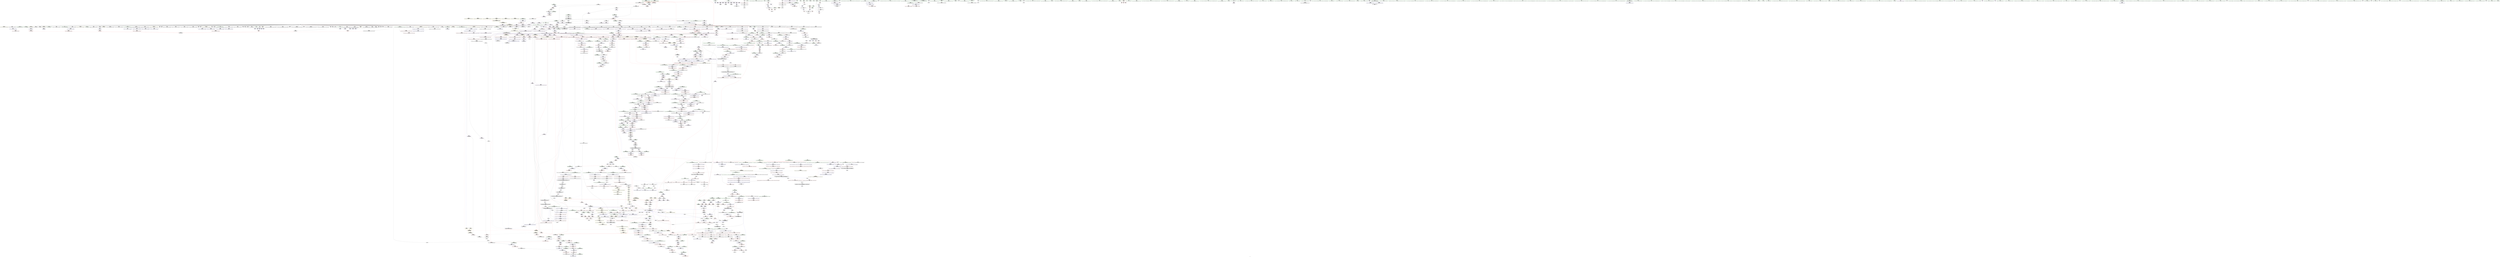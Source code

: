 digraph "SVFG" {
	label="SVFG";

	Node0x5586fbdf0d20 [shape=record,color=grey,label="{NodeID: 0\nNullPtr|{|<s63>148}}"];
	Node0x5586fbdf0d20 -> Node0x5586fc1153f0[style=solid];
	Node0x5586fbdf0d20 -> Node0x5586fc1154f0[style=solid];
	Node0x5586fbdf0d20 -> Node0x5586fc1155c0[style=solid];
	Node0x5586fbdf0d20 -> Node0x5586fc115690[style=solid];
	Node0x5586fbdf0d20 -> Node0x5586fc115760[style=solid];
	Node0x5586fbdf0d20 -> Node0x5586fc115830[style=solid];
	Node0x5586fbdf0d20 -> Node0x5586fc115900[style=solid];
	Node0x5586fbdf0d20 -> Node0x5586fc1159d0[style=solid];
	Node0x5586fbdf0d20 -> Node0x5586fc115aa0[style=solid];
	Node0x5586fbdf0d20 -> Node0x5586fc115b70[style=solid];
	Node0x5586fbdf0d20 -> Node0x5586fc115c40[style=solid];
	Node0x5586fbdf0d20 -> Node0x5586fc115d10[style=solid];
	Node0x5586fbdf0d20 -> Node0x5586fc115de0[style=solid];
	Node0x5586fbdf0d20 -> Node0x5586fc115eb0[style=solid];
	Node0x5586fbdf0d20 -> Node0x5586fc115f80[style=solid];
	Node0x5586fbdf0d20 -> Node0x5586fc116050[style=solid];
	Node0x5586fbdf0d20 -> Node0x5586fc116120[style=solid];
	Node0x5586fbdf0d20 -> Node0x5586fc1161f0[style=solid];
	Node0x5586fbdf0d20 -> Node0x5586fc1162c0[style=solid];
	Node0x5586fbdf0d20 -> Node0x5586fc116390[style=solid];
	Node0x5586fbdf0d20 -> Node0x5586fc116460[style=solid];
	Node0x5586fbdf0d20 -> Node0x5586fc116530[style=solid];
	Node0x5586fbdf0d20 -> Node0x5586fc116600[style=solid];
	Node0x5586fbdf0d20 -> Node0x5586fc1166d0[style=solid];
	Node0x5586fbdf0d20 -> Node0x5586fc1167a0[style=solid];
	Node0x5586fbdf0d20 -> Node0x5586fc116870[style=solid];
	Node0x5586fbdf0d20 -> Node0x5586fc116940[style=solid];
	Node0x5586fbdf0d20 -> Node0x5586fc116a10[style=solid];
	Node0x5586fbdf0d20 -> Node0x5586fc116ae0[style=solid];
	Node0x5586fbdf0d20 -> Node0x5586fc116bb0[style=solid];
	Node0x5586fbdf0d20 -> Node0x5586fc116c80[style=solid];
	Node0x5586fbdf0d20 -> Node0x5586fc116d50[style=solid];
	Node0x5586fbdf0d20 -> Node0x5586fc116e20[style=solid];
	Node0x5586fbdf0d20 -> Node0x5586fc116ef0[style=solid];
	Node0x5586fbdf0d20 -> Node0x5586fc116fc0[style=solid];
	Node0x5586fbdf0d20 -> Node0x5586fc117090[style=solid];
	Node0x5586fbdf0d20 -> Node0x5586fc117160[style=solid];
	Node0x5586fbdf0d20 -> Node0x5586fc117230[style=solid];
	Node0x5586fbdf0d20 -> Node0x5586fc117300[style=solid];
	Node0x5586fbdf0d20 -> Node0x5586fc1173d0[style=solid];
	Node0x5586fbdf0d20 -> Node0x5586fc1174a0[style=solid];
	Node0x5586fbdf0d20 -> Node0x5586fc117570[style=solid];
	Node0x5586fbdf0d20 -> Node0x5586fc117640[style=solid];
	Node0x5586fbdf0d20 -> Node0x5586fc117710[style=solid];
	Node0x5586fbdf0d20 -> Node0x5586fc1177e0[style=solid];
	Node0x5586fbdf0d20 -> Node0x5586fc1178b0[style=solid];
	Node0x5586fbdf0d20 -> Node0x5586fc117980[style=solid];
	Node0x5586fbdf0d20 -> Node0x5586fc117a50[style=solid];
	Node0x5586fbdf0d20 -> Node0x5586fc117b20[style=solid];
	Node0x5586fbdf0d20 -> Node0x5586fc117bf0[style=solid];
	Node0x5586fbdf0d20 -> Node0x5586fc117cc0[style=solid];
	Node0x5586fbdf0d20 -> Node0x5586fc117d90[style=solid];
	Node0x5586fbdf0d20 -> Node0x5586fc117e60[style=solid];
	Node0x5586fbdf0d20 -> Node0x5586fc117f30[style=solid];
	Node0x5586fbdf0d20 -> Node0x5586fc118000[style=solid];
	Node0x5586fbdf0d20 -> Node0x5586fc11f250[style=solid];
	Node0x5586fbdf0d20 -> Node0x5586fc1428d0[style=solid];
	Node0x5586fbdf0d20 -> Node0x5586fc1429a0[style=solid];
	Node0x5586fbdf0d20 -> Node0x5586fc142a70[style=solid];
	Node0x5586fbdf0d20 -> Node0x5586fc144880[style=solid];
	Node0x5586fbdf0d20 -> Node0x5586fc137f30[style=solid];
	Node0x5586fbdf0d20 -> Node0x5586fc172a60[style=solid];
	Node0x5586fbdf0d20 -> Node0x5586fc1731e0[style=solid];
	Node0x5586fbdf0d20:s63 -> Node0x5586fc245ee0[style=solid,color=red];
	Node0x5586fc1192e0 [shape=record,color=red,label="{NodeID: 775\n1232\<--1121\n\<--__new_start\n_ZNSt6vectorIiSaIiEE17_M_realloc_insertIJRKiEEEvN9__gnu_cxx17__normal_iteratorIPiS1_EEDpOT_\n|{<s0>120}}"];
	Node0x5586fc1192e0:s0 -> Node0x5586fc255f30[style=solid,color=red];
	Node0x5586fc10f9d0 [shape=record,color=black,label="{NodeID: 443\n1209\<--1208\n\<--_M_impl17\n_ZNSt6vectorIiSaIiEE17_M_realloc_insertIJRKiEEEvN9__gnu_cxx17__normal_iteratorIPiS1_EEDpOT_\n|{<s0>116}}"];
	Node0x5586fc10f9d0:s0 -> Node0x5586fc256e00[style=solid,color=red];
	Node0x5586fc102f10 [shape=record,color=green,label="{NodeID: 111\n627\<--628\nretval\<--retval_field_insensitive\nmain\n}"];
	Node0x5586fc102f10 -> Node0x5586fc1416f0[style=solid];
	Node0x5586fc11ed10 [shape=record,color=red,label="{NodeID: 886\n2002\<--2001\ndummyVal\<--offset_0\n_ZNSt20__uninitialized_copyILb1EE13__uninit_copyISt13move_iteratorIPiES3_EET0_T_S6_S5_\n}"];
	Node0x5586fc11ed10 -> Node0x5586fc148090[style=solid];
	Node0x5586fc171fe0 [shape=record,color=grey,label="{NodeID: 1661\n1365 = Binary(1361, 1364, )\n}"];
	Node0x5586fc171fe0 -> Node0x5586fc174260[style=solid];
	Node0x5586fc1257e0 [shape=record,color=purple,label="{NodeID: 554\n755\<--629\narraydecay25\<--line\nmain\n}"];
	Node0x5586fc250130 [shape=record,color=black,label="{NodeID: 2436\n471 = PHI(587, )\n}"];
	Node0x5586fc250130 -> Node0x5586fc120c80[style=solid];
	Node0x5586fc1080c0 [shape=record,color=green,label="{NodeID: 222\n1437\<--1438\n__n.addr\<--__n.addr_field_insensitive\n_ZNSt12_Vector_baseIiSaIiEE11_M_allocateEm\n}"];
	Node0x5586fc1080c0 -> Node0x5586fc11b430[style=solid];
	Node0x5586fc1080c0 -> Node0x5586fc11b500[style=solid];
	Node0x5586fc1080c0 -> Node0x5586fc145da0[style=solid];
	Node0x5586fc144060 [shape=record,color=blue,label="{NodeID: 997\n1087\<--1083\n__p.addr\<--__p\n_ZNSt16allocator_traitsISaIiEE9constructIiJRKiEEEvRS0_PT_DpOT0_\n}"];
	Node0x5586fc144060 -> Node0x5586fc130010[style=dashed];
	Node0x5586fc12b210 [shape=record,color=red,label="{NodeID: 665\n81\<--77\n\<--call1\n_Z3tovNSt7__cxx1112basic_stringIcSt11char_traitsIcESaIcEEE\n}"];
	Node0x5586fc12b210 -> Node0x5586fc1181d0[style=solid];
	Node0x5586fc2595d0 [shape=record,color=black,label="{NodeID: 2547\n1344 = PHI(1133, )\n0th arg _ZNKSt6vectorIiSaIiEE12_M_check_lenEmPKc }"];
	Node0x5586fc2595d0 -> Node0x5586fc145650[style=solid];
	Node0x5586fc116390 [shape=record,color=black,label="{NodeID: 333\n524\<--3\n\<--dummyVal\n_Z8lex_lessNSt7__cxx1112basic_stringIcSt11char_traitsIcESaIcEEES4_\n}"];
	Node0x5586fc116390 -> Node0x5586fc140c60[style=solid];
	Node0x5586fbd74ff0 [shape=record,color=green,label="{NodeID: 1\n7\<--1\n__dso_handle\<--dummyObj\nGlob }"];
	Node0x5586fc1193b0 [shape=record,color=red,label="{NodeID: 776\n1268\<--1121\n\<--__new_start\n_ZNSt6vectorIiSaIiEE17_M_realloc_insertIJRKiEEEvN9__gnu_cxx17__normal_iteratorIPiS1_EEDpOT_\n}"];
	Node0x5586fc1193b0 -> Node0x5586fc144f00[style=solid];
	Node0x5586fc10faa0 [shape=record,color=black,label="{NodeID: 444\n1263\<--1258\nsub.ptr.lhs.cast\<--\n_ZNSt6vectorIiSaIiEE17_M_realloc_insertIJRKiEEEvN9__gnu_cxx17__normal_iteratorIPiS1_EEDpOT_\n}"];
	Node0x5586fc10faa0 -> Node0x5586fc1713e0[style=solid];
	Node0x5586fc102fe0 [shape=record,color=green,label="{NodeID: 112\n629\<--630\nline\<--line_field_insensitive\nmain\n}"];
	Node0x5586fc102fe0 -> Node0x5586fc125160[style=solid];
	Node0x5586fc102fe0 -> Node0x5586fc125230[style=solid];
	Node0x5586fc102fe0 -> Node0x5586fc125300[style=solid];
	Node0x5586fc102fe0 -> Node0x5586fc1253d0[style=solid];
	Node0x5586fc102fe0 -> Node0x5586fc1254a0[style=solid];
	Node0x5586fc102fe0 -> Node0x5586fc125570[style=solid];
	Node0x5586fc102fe0 -> Node0x5586fc125640[style=solid];
	Node0x5586fc102fe0 -> Node0x5586fc125710[style=solid];
	Node0x5586fc102fe0 -> Node0x5586fc1257e0[style=solid];
	Node0x5586fc11ede0 [shape=record,color=red,label="{NodeID: 887\n2005\<--2004\ndummyVal\<--offset_0\n_ZSt4copyISt13move_iteratorIPiES1_ET0_T_S4_S3_\n}"];
	Node0x5586fc11ede0 -> Node0x5586fc1483d0[style=solid];
	Node0x5586fc172160 [shape=record,color=grey,label="{NodeID: 1662\n83 = cmp(82, 84, )\n}"];
	Node0x5586fc172160 -> Node0x5586fc137990[style=solid];
	Node0x5586fc1258b0 [shape=record,color=purple,label="{NodeID: 555\n828\<--827\n_M_current\<--this1\n_ZNK9__gnu_cxx17__normal_iteratorIPcNSt7__cxx1112basic_stringIcSt11char_traitsIcESaIcEEEE4baseEv\n}"];
	Node0x5586fc1258b0 -> Node0x5586fc10df00[style=solid];
	Node0x5586fc250270 [shape=record,color=black,label="{NodeID: 2437\n473 = PHI(562, )\n}"];
	Node0x5586fc250270 -> Node0x5586fc12d0f0[style=solid];
	Node0x5586fc108190 [shape=record,color=green,label="{NodeID: 223\n1449\<--1450\n_ZNSt16allocator_traitsISaIiEE8allocateERS0_m\<--_ZNSt16allocator_traitsISaIiEE8allocateERS0_m_field_insensitive\n}"];
	Node0x5586fc144130 [shape=record,color=blue,label="{NodeID: 998\n1089\<--1084\n__args.addr\<--__args\n_ZNSt16allocator_traitsISaIiEE9constructIiJRKiEEEvRS0_PT_DpOT0_\n}"];
	Node0x5586fc144130 -> Node0x5586fc1300e0[style=dashed];
	Node0x5586fc12b2e0 [shape=record,color=red,label="{NodeID: 666\n98\<--97\n\<--coerce.dive3\n_Z3tovNSt7__cxx1112basic_stringIcSt11char_traitsIcESaIcEEE\n}"];
	Node0x5586fc2596e0 [shape=record,color=black,label="{NodeID: 2548\n1345 = PHI(703, )\n1st arg _ZNKSt6vectorIiSaIiEE12_M_check_lenEmPKc }"];
	Node0x5586fc2596e0 -> Node0x5586fc145720[style=solid];
	Node0x5586fc116460 [shape=record,color=black,label="{NodeID: 334\n528\<--3\n\<--dummyVal\n_Z8lex_lessNSt7__cxx1112basic_stringIcSt11char_traitsIcESaIcEEES4_\n}"];
	Node0x5586fbd92b10 [shape=record,color=green,label="{NodeID: 2\n8\<--1\n_ZSt4cerr\<--dummyObj\nGlob }"];
	Node0x5586fc1aff80 [shape=record,color=yellow,style=double,label="{NodeID: 1884\n319V_1 = ENCHI(MR_319V_0)\npts\{1126 \}\nFun[_ZNSt6vectorIiSaIiEE17_M_realloc_insertIJRKiEEEvN9__gnu_cxx17__normal_iteratorIPiS1_EEDpOT_]}"];
	Node0x5586fc1aff80 -> Node0x5586fc144bc0[style=dashed];
	Node0x5586fc119480 [shape=record,color=red,label="{NodeID: 777\n1278\<--1121\n\<--__new_start\n_ZNSt6vectorIiSaIiEE17_M_realloc_insertIJRKiEEEvN9__gnu_cxx17__normal_iteratorIPiS1_EEDpOT_\n}"];
	Node0x5586fc119480 -> Node0x5586fc12a5e0[style=solid];
	Node0x5586fc10fb70 [shape=record,color=black,label="{NodeID: 445\n1264\<--1262\nsub.ptr.rhs.cast\<--\n_ZNSt6vectorIiSaIiEE17_M_realloc_insertIJRKiEEEvN9__gnu_cxx17__normal_iteratorIPiS1_EEDpOT_\n}"];
	Node0x5586fc10fb70 -> Node0x5586fc1713e0[style=solid];
	Node0x5586fc1030b0 [shape=record,color=green,label="{NodeID: 113\n631\<--632\nn_case\<--n_case_field_insensitive\nmain\n}"];
	Node0x5586fc1030b0 -> Node0x5586fc12df90[style=solid];
	Node0x5586fc11eeb0 [shape=record,color=red,label="{NodeID: 888\n2008\<--2007\ndummyVal\<--offset_0\n_ZSt4copyISt13move_iteratorIPiES1_ET0_T_S4_S3_\n}"];
	Node0x5586fc11eeb0 -> Node0x5586fc1484a0[style=solid];
	Node0x5586fc1722e0 [shape=record,color=grey,label="{NodeID: 1663\n577 = cmp(574, 576, )\n}"];
	Node0x5586fc125980 [shape=record,color=purple,label="{NodeID: 556\n836\<--835\n_M_impl\<--this1\n_ZNSt12_Vector_baseIiSaIiEEC2Ev\n|{<s0>85}}"];
	Node0x5586fc125980:s0 -> Node0x5586fc254c30[style=solid,color=red];
	Node0x5586fc2503b0 [shape=record,color=black,label="{NodeID: 2438\n486 = PHI(607, )\n}"];
	Node0x5586fc2503b0 -> Node0x5586fc12d1c0[style=solid];
	Node0x5586fc108290 [shape=record,color=green,label="{NodeID: 224\n1460\<--1461\n__first.addr\<--__first.addr_field_insensitive\n_ZSt34__uninitialized_move_if_noexcept_aIPiS0_SaIiEET0_T_S3_S2_RT1_\n}"];
	Node0x5586fc108290 -> Node0x5586fc11b5d0[style=solid];
	Node0x5586fc108290 -> Node0x5586fc145e70[style=solid];
	Node0x5586fc144200 [shape=record,color=blue,label="{NodeID: 999\n1129\<--1107\ncoerce.dive\<--__position.coerce\n_ZNSt6vectorIiSaIiEE17_M_realloc_insertIJRKiEEEvN9__gnu_cxx17__normal_iteratorIPiS1_EEDpOT_\n|{|<s2>105}}"];
	Node0x5586fc144200 -> Node0x5586fc119ca0[style=dashed];
	Node0x5586fc144200 -> Node0x5586fc119d70[style=dashed];
	Node0x5586fc144200:s2 -> Node0x5586fc1cef50[style=dashed,color=red];
	Node0x5586fc1c5970 [shape=record,color=yellow,style=double,label="{NodeID: 1774\n8V_1 = ENCHI(MR_8V_0)\npts\{67 \}\nFun[_ZN9__gnu_cxx13new_allocatorIiE9constructIiJRKiEEEvPT_DpOT0_]}"];
	Node0x5586fc1c5970 -> Node0x5586fc11a730[style=dashed];
	Node0x5586fc12b3b0 [shape=record,color=red,label="{NodeID: 667\n111\<--108\n\<--call9\n_Z3tovNSt7__cxx1112basic_stringIcSt11char_traitsIcESaIcEEE\n}"];
	Node0x5586fc12b3b0 -> Node0x5586fc1182a0[style=solid];
	Node0x5586fc2597f0 [shape=record,color=black,label="{NodeID: 2549\n1346 = PHI(1134, )\n2nd arg _ZNKSt6vectorIiSaIiEE12_M_check_lenEmPKc }"];
	Node0x5586fc2597f0 -> Node0x5586fc1457f0[style=solid];
	Node0x5586fc116530 [shape=record,color=black,label="{NodeID: 335\n529\<--3\n\<--dummyVal\n_Z8lex_lessNSt7__cxx1112basic_stringIcSt11char_traitsIcESaIcEEES4_\n}"];
	Node0x5586fc116530 -> Node0x5586fc140d30[style=solid];
	Node0x5586fbd9e690 [shape=record,color=green,label="{NodeID: 3\n9\<--1\n.str\<--dummyObj\nGlob }"];
	Node0x5586fc1b0060 [shape=record,color=yellow,style=double,label="{NodeID: 1885\n321V_1 = ENCHI(MR_321V_0)\npts\{1128 \}\nFun[_ZNSt6vectorIiSaIiEE17_M_realloc_insertIJRKiEEEvN9__gnu_cxx17__normal_iteratorIPiS1_EEDpOT_]}"];
	Node0x5586fc1b0060 -> Node0x5586fc144c90[style=dashed];
	Node0x5586fc119550 [shape=record,color=red,label="{NodeID: 778\n1181\<--1123\n\<--__new_finish\n_ZNSt6vectorIiSaIiEE17_M_realloc_insertIJRKiEEEvN9__gnu_cxx17__normal_iteratorIPiS1_EEDpOT_\n}"];
	Node0x5586fc119550 -> Node0x5586fc1268f0[style=solid];
	Node0x5586fc10fc40 [shape=record,color=black,label="{NodeID: 446\n1305\<--1304\n\<--this1\n_ZNSt6vectorIiSaIiEE3endEv\n}"];
	Node0x5586fc10fc40 -> Node0x5586fc127a00[style=solid];
	Node0x5586fc10fc40 -> Node0x5586fc127ad0[style=solid];
	Node0x5586fc1ec380 [shape=record,color=yellow,style=double,label="{NodeID: 2328\n14V_2 = CSCHI(MR_14V_1)\npts\{1647 \}\nCS[]|{<s0>42}}"];
	Node0x5586fc1ec380:s0 -> Node0x5586fc1b64f0[style=dashed,color=red];
	Node0x5586fc108610 [shape=record,color=green,label="{NodeID: 114\n633\<--634\nindex\<--index_field_insensitive\nmain\n}"];
	Node0x5586fc108610 -> Node0x5586fc12e060[style=solid];
	Node0x5586fc108610 -> Node0x5586fc12e130[style=solid];
	Node0x5586fc108610 -> Node0x5586fc12e200[style=solid];
	Node0x5586fc108610 -> Node0x5586fc1417c0[style=solid];
	Node0x5586fc108610 -> Node0x5586fc142590[style=solid];
	Node0x5586fc11ef80 [shape=record,color=red,label="{NodeID: 889\n2011\<--2010\ndummyVal\<--offset_0\n_ZNSt11__copy_moveILb1ELb1ESt26random_access_iterator_tagE8__copy_mIiEEPT_PKS3_S6_S4_\n}"];
	Node0x5586fc11ef80 -> Node0x5586fc149000[style=solid];
	Node0x5586fc172460 [shape=record,color=grey,label="{NodeID: 1664\n542 = cmp(540, 541, )\n}"];
	Node0x5586fc172460 -> Node0x5586fc140fa0[style=solid];
	Node0x5586fc125a50 [shape=record,color=purple,label="{NodeID: 557\n863\<--858\n_M_start\<--this1\n_ZNSt12_Vector_baseIiSaIiEE12_Vector_implC2Ev\n}"];
	Node0x5586fc125a50 -> Node0x5586fc1428d0[style=solid];
	Node0x5586fc2504f0 [shape=record,color=black,label="{NodeID: 2439\n492 = PHI(607, )\n}"];
	Node0x5586fc2504f0 -> Node0x5586fc12d290[style=solid];
	Node0x5586fc108360 [shape=record,color=green,label="{NodeID: 225\n1462\<--1463\n__last.addr\<--__last.addr_field_insensitive\n_ZSt34__uninitialized_move_if_noexcept_aIPiS0_SaIiEET0_T_S3_S2_RT1_\n}"];
	Node0x5586fc108360 -> Node0x5586fc11b6a0[style=solid];
	Node0x5586fc108360 -> Node0x5586fc145f40[style=solid];
	Node0x5586fc1442d0 [shape=record,color=blue,label="{NodeID: 1000\n1111\<--1106\nthis.addr\<--this\n_ZNSt6vectorIiSaIiEE17_M_realloc_insertIJRKiEEEvN9__gnu_cxx17__normal_iteratorIPiS1_EEDpOT_\n}"];
	Node0x5586fc1442d0 -> Node0x5586fc1301b0[style=dashed];
	Node0x5586fc12b480 [shape=record,color=red,label="{NodeID: 668\n144\<--141\n\<--call20\n_Z3tovNSt7__cxx1112basic_stringIcSt11char_traitsIcESaIcEEE\n}"];
	Node0x5586fc12b480 -> Node0x5586fc11f830[style=solid];
	Node0x5586fc259900 [shape=record,color=black,label="{NodeID: 2550\n842 = PHI(271, 424, 955, 1292, )\n0th arg __clang_call_terminate }"];
	Node0x5586fc116600 [shape=record,color=black,label="{NodeID: 336\n531\<--3\n\<--dummyVal\n_Z8lex_lessNSt7__cxx1112basic_stringIcSt11char_traitsIcESaIcEEES4_\n}"];
	Node0x5586fc116600 -> Node0x5586fc140e00[style=solid];
	Node0x5586fbedbf40 [shape=record,color=green,label="{NodeID: 4\n11\<--1\nstdin\<--dummyObj\nGlob }"];
	Node0x5586fc1b0140 [shape=record,color=yellow,style=double,label="{NodeID: 1886\n14V_1 = ENCHI(MR_14V_0)\npts\{1647 \}\nFun[_ZNSt6vectorIiSaIiEE17_M_realloc_insertIJRKiEEEvN9__gnu_cxx17__normal_iteratorIPiS1_EEDpOT_]|{<s0>108}}"];
	Node0x5586fc1b0140:s0 -> Node0x5586fc1aed10[style=dashed,color=red];
	Node0x5586fc119620 [shape=record,color=red,label="{NodeID: 779\n1190\<--1123\n\<--__new_finish\n_ZNSt6vectorIiSaIiEE17_M_realloc_insertIJRKiEEEvN9__gnu_cxx17__normal_iteratorIPiS1_EEDpOT_\n|{<s0>114}}"];
	Node0x5586fc119620:s0 -> Node0x5586fc2494b0[style=solid,color=red];
	Node0x5586fc10fd10 [shape=record,color=black,label="{NodeID: 447\n1297\<--1312\n_ZNSt6vectorIiSaIiEE3endEv_ret\<--\n_ZNSt6vectorIiSaIiEE3endEv\n|{<s0>31}}"];
	Node0x5586fc10fd10:s0 -> Node0x5586fc24fd70[style=solid,color=blue];
	Node0x5586fc1ec4e0 [shape=record,color=yellow,style=double,label="{NodeID: 2329\n107V_2 = CSCHI(MR_107V_1)\npts\{4350000 \}\nCS[]|{<s0>44|<s1>47|<s2>49|<s3>54|<s4>57|<s5>58}}"];
	Node0x5586fc1ec4e0:s0 -> Node0x5586fc1d2be0[style=dashed,color=red];
	Node0x5586fc1ec4e0:s1 -> Node0x5586fc1d49d0[style=dashed,color=red];
	Node0x5586fc1ec4e0:s2 -> Node0x5586fc1d49d0[style=dashed,color=red];
	Node0x5586fc1ec4e0:s3 -> Node0x5586fc1d2be0[style=dashed,color=red];
	Node0x5586fc1ec4e0:s4 -> Node0x5586fc1d3910[style=dashed,color=red];
	Node0x5586fc1ec4e0:s5 -> Node0x5586fc1d3910[style=dashed,color=red];
	Node0x5586fc1086a0 [shape=record,color=green,label="{NodeID: 115\n635\<--636\nn\<--n_field_insensitive\nmain\n}"];
	Node0x5586fc1086a0 -> Node0x5586fc12e2d0[style=solid];
	Node0x5586fc11f050 [shape=record,color=blue,label="{NodeID: 890\n1982\<--19\nllvm.global_ctors_0\<--\nGlob }"];
	Node0x5586fc1725e0 [shape=record,color=grey,label="{NodeID: 1665\n148 = cmp(147, 84, )\n}"];
	Node0x5586fc125b20 [shape=record,color=purple,label="{NodeID: 558\n865\<--858\n_M_finish\<--this1\n_ZNSt12_Vector_baseIiSaIiEE12_Vector_implC2Ev\n}"];
	Node0x5586fc125b20 -> Node0x5586fc1429a0[style=solid];
	Node0x5586fc250630 [shape=record,color=black,label="{NodeID: 2440\n498 = PHI(607, )\n}"];
	Node0x5586fc250630 -> Node0x5586fc12d360[style=solid];
	Node0x5586fc108430 [shape=record,color=green,label="{NodeID: 226\n1464\<--1465\n__result.addr\<--__result.addr_field_insensitive\n_ZSt34__uninitialized_move_if_noexcept_aIPiS0_SaIiEET0_T_S3_S2_RT1_\n}"];
	Node0x5586fc108430 -> Node0x5586fc11b770[style=solid];
	Node0x5586fc108430 -> Node0x5586fc146010[style=solid];
	Node0x5586fc1443a0 [shape=record,color=blue,label="{NodeID: 1001\n1113\<--1108\n__args.addr\<--__args\n_ZNSt6vectorIiSaIiEE17_M_realloc_insertIJRKiEEEvN9__gnu_cxx17__normal_iteratorIPiS1_EEDpOT_\n}"];
	Node0x5586fc1443a0 -> Node0x5586fc130280[style=dashed];
	Node0x5586fc12b550 [shape=record,color=red,label="{NodeID: 669\n246\<--240\nthis1\<--this.addr\n_ZN9__gnu_cxx17__normal_iteratorIPKcNSt7__cxx1112basic_stringIcSt11char_traitsIcESaIcEEEEC2IPcEERKNS0_IT_NS_11__enable_ifIXsr3std10__are_sameISC_SB_EE7__valueES8_E6__typeEEE\n}"];
	Node0x5586fc12b550 -> Node0x5586fc123c40[style=solid];
	Node0x5586fc1166d0 [shape=record,color=black,label="{NodeID: 337\n554\<--3\nlpad.val\<--dummyVal\n_Z8lex_lessNSt7__cxx1112basic_stringIcSt11char_traitsIcESaIcEEES4_\n}"];
	Node0x5586fbd9d790 [shape=record,color=green,label="{NodeID: 5\n12\<--1\n.str.1\<--dummyObj\nGlob }"];
	Node0x5586fc1196f0 [shape=record,color=red,label="{NodeID: 780\n1204\<--1123\n\<--__new_finish\n_ZNSt6vectorIiSaIiEE17_M_realloc_insertIJRKiEEEvN9__gnu_cxx17__normal_iteratorIPiS1_EEDpOT_\n}"];
	Node0x5586fc1196f0 -> Node0x5586fc1731e0[style=solid];
	Node0x5586fc10fde0 [shape=record,color=black,label="{NodeID: 448\n1329\<--1328\n\<--\n_ZN9__gnu_cxx13new_allocatorIiE9constructIiJRKiEEEvPT_DpOT0_\n}"];
	Node0x5586fc10fde0 -> Node0x5586fc10feb0[style=solid];
	Node0x5586fc1ec5c0 [shape=record,color=yellow,style=double,label="{NodeID: 2330\n109V_2 = CSCHI(MR_109V_1)\npts\{4350001 \}\nCS[]|{<s0>44|<s1>54|<s2>57|<s3>58}}"];
	Node0x5586fc1ec5c0:s0 -> Node0x5586fc1d29c0[style=dashed,color=red];
	Node0x5586fc1ec5c0:s1 -> Node0x5586fc1d29c0[style=dashed,color=red];
	Node0x5586fc1ec5c0:s2 -> Node0x5586fc1d3a20[style=dashed,color=red];
	Node0x5586fc1ec5c0:s3 -> Node0x5586fc1d3a20[style=dashed,color=red];
	Node0x5586fc108770 [shape=record,color=green,label="{NodeID: 116\n637\<--638\nmaxs\<--maxs_field_insensitive\nmain\n}"];
	Node0x5586fc11f150 [shape=record,color=blue,label="{NodeID: 891\n1983\<--20\nllvm.global_ctors_1\<--_GLOBAL__sub_I_akaring_2_0.cpp\nGlob }"];
	Node0x5586fc172760 [shape=record,color=grey,label="{NodeID: 1666\n113 = cmp(112, 84, )\n}"];
	Node0x5586fc172760 -> Node0x5586fb9fc470[style=solid];
	Node0x5586fc125bf0 [shape=record,color=purple,label="{NodeID: 559\n867\<--858\n_M_end_of_storage\<--this1\n_ZNSt12_Vector_baseIiSaIiEE12_Vector_implC2Ev\n}"];
	Node0x5586fc125bf0 -> Node0x5586fc142a70[style=solid];
	Node0x5586fc250770 [shape=record,color=black,label="{NodeID: 2441\n502 = PHI(607, )\n}"];
	Node0x5586fc250770 -> Node0x5586fc12d430[style=solid];
	Node0x5586fc108500 [shape=record,color=green,label="{NodeID: 227\n1466\<--1467\n__alloc.addr\<--__alloc.addr_field_insensitive\n_ZSt34__uninitialized_move_if_noexcept_aIPiS0_SaIiEET0_T_S3_S2_RT1_\n}"];
	Node0x5586fc108500 -> Node0x5586fc11b840[style=solid];
	Node0x5586fc108500 -> Node0x5586fc1460e0[style=solid];
	Node0x5586fc144470 [shape=record,color=blue,label="{NodeID: 1002\n1115\<--1135\n__len\<--call\n_ZNSt6vectorIiSaIiEE17_M_realloc_insertIJRKiEEEvN9__gnu_cxx17__normal_iteratorIPiS1_EEDpOT_\n}"];
	Node0x5586fc144470 -> Node0x5586fc130350[style=dashed];
	Node0x5586fc144470 -> Node0x5586fc130420[style=dashed];
	Node0x5586fc144470 -> Node0x5586fc1304f0[style=dashed];
	Node0x5586fc12b620 [shape=record,color=red,label="{NodeID: 670\n248\<--242\n\<--__i.addr\n_ZN9__gnu_cxx17__normal_iteratorIPKcNSt7__cxx1112basic_stringIcSt11char_traitsIcESaIcEEEEC2IPcEERKNS0_IT_NS_11__enable_ifIXsr3std10__are_sameISC_SB_EE7__valueES8_E6__typeEEE\n|{<s0>25}}"];
	Node0x5586fc12b620:s0 -> Node0x5586fc2485b0[style=solid,color=red];
	Node0x5586fc1167a0 [shape=record,color=black,label="{NodeID: 338\n555\<--3\nlpad.val25\<--dummyVal\n_Z8lex_lessNSt7__cxx1112basic_stringIcSt11char_traitsIcESaIcEEES4_\n}"];
	Node0x5586fbd959f0 [shape=record,color=green,label="{NodeID: 6\n14\<--1\n.str.2\<--dummyObj\nGlob }"];
	Node0x5586fc1197c0 [shape=record,color=red,label="{NodeID: 781\n1226\<--1123\n\<--__new_finish\n_ZNSt6vectorIiSaIiEE17_M_realloc_insertIJRKiEEEvN9__gnu_cxx17__normal_iteratorIPiS1_EEDpOT_\n|{<s0>119}}"];
	Node0x5586fc1197c0:s0 -> Node0x5586fc2588e0[style=solid,color=red];
	Node0x5586fc10feb0 [shape=record,color=black,label="{NodeID: 449\n1330\<--1329\n\<--\n_ZN9__gnu_cxx13new_allocatorIiE9constructIiJRKiEEEvPT_DpOT0_\n}"];
	Node0x5586fc10feb0 -> Node0x5586fc1454b0[style=solid];
	Node0x5586fc1ec6a0 [shape=record,color=yellow,style=double,label="{NodeID: 2331\n111V_2 = CSCHI(MR_111V_1)\npts\{4350002 \}\nCS[]|{<s0>57|<s1>58}}"];
	Node0x5586fc1ec6a0:s0 -> Node0x5586fc1d3b30[style=dashed,color=red];
	Node0x5586fc1ec6a0:s1 -> Node0x5586fc1d3b30[style=dashed,color=red];
	Node0x5586fc108840 [shape=record,color=green,label="{NodeID: 117\n639\<--640\nans\<--ans_field_insensitive\nmain\n}"];
	Node0x5586fc108840 -> Node0x5586fc12e3a0[style=solid];
	Node0x5586fc108840 -> Node0x5586fc12e470[style=solid];
	Node0x5586fc108840 -> Node0x5586fc141890[style=solid];
	Node0x5586fc108840 -> Node0x5586fc141bd0[style=solid];
	Node0x5586fc11f250 [shape=record,color=blue, style = dotted,label="{NodeID: 892\n1984\<--3\nllvm.global_ctors_2\<--dummyVal\nGlob }"];
	Node0x5586fc1728e0 [shape=record,color=grey,label="{NodeID: 1667\n1916 = cmp(1915, 78, )\n}"];
	Node0x5586fc125cc0 [shape=record,color=purple,label="{NodeID: 560\n913\<--912\n_M_impl\<--this1\n_ZNSt12_Vector_baseIiSaIiEE19_M_get_Tp_allocatorEv\n}"];
	Node0x5586fc125cc0 -> Node0x5586fc10e170[style=solid];
	Node0x5586fc2508b0 [shape=record,color=black,label="{NodeID: 2442\n540 = PHI(587, )\n}"];
	Node0x5586fc2508b0 -> Node0x5586fc172460[style=solid];
	Node0x5586fc110a00 [shape=record,color=green,label="{NodeID: 228\n1468\<--1469\nagg.tmp\<--agg.tmp_field_insensitive\n_ZSt34__uninitialized_move_if_noexcept_aIPiS0_SaIiEET0_T_S3_S2_RT1_\n}"];
	Node0x5586fc110a00 -> Node0x5586fc127ee0[style=solid];
	Node0x5586fc110a00 -> Node0x5586fc127fb0[style=solid];
	Node0x5586fc144540 [shape=record,color=blue,label="{NodeID: 1003\n1142\<--1139\ncoerce.dive3\<--call2\n_ZNSt6vectorIiSaIiEE17_M_realloc_insertIJRKiEEEvN9__gnu_cxx17__normal_iteratorIPiS1_EEDpOT_\n|{|<s2>105}}"];
	Node0x5586fc144540 -> Node0x5586fc119ca0[style=dashed];
	Node0x5586fc144540 -> Node0x5586fc119d70[style=dashed];
	Node0x5586fc144540:s2 -> Node0x5586fc1cef50[style=dashed,color=red];
	Node0x5586fc12b6f0 [shape=record,color=red,label="{NodeID: 671\n252\<--249\n\<--call\n_ZN9__gnu_cxx17__normal_iteratorIPKcNSt7__cxx1112basic_stringIcSt11char_traitsIcESaIcEEEEC2IPcEERKNS0_IT_NS_11__enable_ifIXsr3std10__are_sameISC_SB_EE7__valueES8_E6__typeEEE\n}"];
	Node0x5586fc12b6f0 -> Node0x5586fc11ff80[style=solid];
	Node0x5586fc116870 [shape=record,color=black,label="{NodeID: 339\n726\<--3\n\<--dummyVal\nmain\n}"];
	Node0x5586fc0dfcd0 [shape=record,color=green,label="{NodeID: 7\n16\<--1\n.str.3\<--dummyObj\nGlob }"];
	Node0x5586fc1b03e0 [shape=record,color=yellow,style=double,label="{NodeID: 1889\n54V_1 = ENCHI(MR_54V_0)\npts\{4350000 4430000 \}\nFun[_ZNSt6vectorIiSaIiEE17_M_realloc_insertIJRKiEEEvN9__gnu_cxx17__normal_iteratorIPiS1_EEDpOT_]|{|<s5>103|<s6>104}}"];
	Node0x5586fc1b03e0 -> Node0x5586fc119bd0[style=dashed];
	Node0x5586fc1b03e0 -> Node0x5586fc119f10[style=dashed];
	Node0x5586fc1b03e0 -> Node0x5586fc11a0b0[style=dashed];
	Node0x5586fc1b03e0 -> Node0x5586fc11a250[style=dashed];
	Node0x5586fc1b03e0 -> Node0x5586fc144f00[style=dashed];
	Node0x5586fc1b03e0:s5 -> Node0x5586fc1c9970[style=dashed,color=red];
	Node0x5586fc1b03e0:s6 -> Node0x5586fc1d0440[style=dashed,color=red];
	Node0x5586fc119890 [shape=record,color=red,label="{NodeID: 782\n1273\<--1123\n\<--__new_finish\n_ZNSt6vectorIiSaIiEE17_M_realloc_insertIJRKiEEEvN9__gnu_cxx17__normal_iteratorIPiS1_EEDpOT_\n}"];
	Node0x5586fc119890 -> Node0x5586fc144fd0[style=solid];
	Node0x5586fc10ff80 [shape=record,color=black,label="{NodeID: 450\n1336\<--1341\n_ZSt7forwardIRKiEOT_RNSt16remove_referenceIS2_E4typeE_ret\<--\n_ZSt7forwardIRKiEOT_RNSt16remove_referenceIS2_E4typeE\n|{<s0>101|<s1>107|<s2>127}}"];
	Node0x5586fc10ff80:s0 -> Node0x5586fc2517f0[style=solid,color=blue];
	Node0x5586fc10ff80:s1 -> Node0x5586fc251e30[style=solid,color=blue];
	Node0x5586fc10ff80:s2 -> Node0x5586fc252930[style=solid,color=blue];
	Node0x5586fc1ec780 [shape=record,color=yellow,style=double,label="{NodeID: 2332\n14V_3 = CSCHI(MR_14V_2)\npts\{1647 \}\nCS[]|{|<s4>69}}"];
	Node0x5586fc1ec780 -> Node0x5586fc12d1c0[style=dashed];
	Node0x5586fc1ec780 -> Node0x5586fc12d290[style=dashed];
	Node0x5586fc1ec780 -> Node0x5586fc12d360[style=dashed];
	Node0x5586fc1ec780 -> Node0x5586fc12d430[style=dashed];
	Node0x5586fc1ec780:s4 -> Node0x5586fc1c0a50[style=dashed,color=blue];
	Node0x5586fc108910 [shape=record,color=green,label="{NodeID: 118\n641\<--642\ni\<--i_field_insensitive\nmain\n}"];
	Node0x5586fc108910 -> Node0x5586fc12e540[style=solid];
	Node0x5586fc108910 -> Node0x5586fc12e610[style=solid];
	Node0x5586fc108910 -> Node0x5586fc141960[style=solid];
	Node0x5586fc108910 -> Node0x5586fc1424c0[style=solid];
	Node0x5586fc11f350 [shape=record,color=blue,label="{NodeID: 893\n92\<--89\ncoerce.dive\<--call2\n_Z3tovNSt7__cxx1112basic_stringIcSt11char_traitsIcESaIcEEE\n|{|<s1>6}}"];
	Node0x5586fc11f350 -> Node0x5586fc1b4bf0[style=dashed];
	Node0x5586fc11f350:s1 -> Node0x5586fc1ca840[style=dashed,color=red];
	Node0x5586fc172a60 [shape=record,color=grey,label="{NodeID: 1668\n998 = cmp(997, 3, )\n}"];
	Node0x5586fc125d90 [shape=record,color=purple,label="{NodeID: 561\n926\<--925\n_M_impl\<--this1\n_ZNSt12_Vector_baseIiSaIiEED2Ev\n}"];
	Node0x5586fc2509f0 [shape=record,color=black,label="{NodeID: 2443\n541 = PHI(587, )\n}"];
	Node0x5586fc2509f0 -> Node0x5586fc172460[style=solid];
	Node0x5586fc110a90 [shape=record,color=green,label="{NodeID: 229\n1470\<--1471\nagg.tmp1\<--agg.tmp1_field_insensitive\n_ZSt34__uninitialized_move_if_noexcept_aIPiS0_SaIiEET0_T_S3_S2_RT1_\n}"];
	Node0x5586fc110a90 -> Node0x5586fc128080[style=solid];
	Node0x5586fc110a90 -> Node0x5586fc128150[style=solid];
	Node0x5586fc144610 [shape=record,color=blue,label="{NodeID: 1004\n1117\<--1144\n__elems_before\<--call4\n_ZNSt6vectorIiSaIiEE17_M_realloc_insertIJRKiEEEvN9__gnu_cxx17__normal_iteratorIPiS1_EEDpOT_\n}"];
	Node0x5586fc144610 -> Node0x5586fc118d30[style=dashed];
	Node0x5586fc144610 -> Node0x5586fc118e00[style=dashed];
	Node0x5586fc12b7c0 [shape=record,color=red,label="{NodeID: 672\n264\<--261\nthis1\<--this.addr\n_ZNSt6vectorIiSaIiEEC2Ev\n}"];
	Node0x5586fc12b7c0 -> Node0x5586fc118850[style=solid];
	Node0x5586fc116940 [shape=record,color=black,label="{NodeID: 340\n727\<--3\n\<--dummyVal\nmain\n}"];
	Node0x5586fc116940 -> Node0x5586fc141ca0[style=solid];
	Node0x5586fc0e0010 [shape=record,color=green,label="{NodeID: 8\n19\<--1\n\<--dummyObj\nCan only get source location for instruction, argument, global var or function.}"];
	Node0x5586fc1b04f0 [shape=record,color=yellow,style=double,label="{NodeID: 1890\n56V_1 = ENCHI(MR_56V_0)\npts\{4350001 4430001 \}\nFun[_ZNSt6vectorIiSaIiEE17_M_realloc_insertIJRKiEEEvN9__gnu_cxx17__normal_iteratorIPiS1_EEDpOT_]|{|<s3>103|<s4>104}}"];
	Node0x5586fc1b04f0 -> Node0x5586fc119e40[style=dashed];
	Node0x5586fc1b04f0 -> Node0x5586fc119fe0[style=dashed];
	Node0x5586fc1b04f0 -> Node0x5586fc144fd0[style=dashed];
	Node0x5586fc1b04f0:s3 -> Node0x5586fc1c9970[style=dashed,color=red];
	Node0x5586fc1b04f0:s4 -> Node0x5586fc1d0440[style=dashed,color=red];
	Node0x5586fc119960 [shape=record,color=red,label="{NodeID: 783\n1202\<--1125\nexn\<--exn.slot\n_ZNSt6vectorIiSaIiEE17_M_realloc_insertIJRKiEEEvN9__gnu_cxx17__normal_iteratorIPiS1_EEDpOT_\n}"];
	Node0x5586fc110050 [shape=record,color=black,label="{NodeID: 451\n1343\<--1395\n_ZNKSt6vectorIiSaIiEE12_M_check_lenEmPKc_ret\<--cond\n_ZNKSt6vectorIiSaIiEE12_M_check_lenEmPKc\n|{<s0>103}}"];
	Node0x5586fc110050:s0 -> Node0x5586fc251930[style=solid,color=blue];
	Node0x5586fc1ec8e0 [shape=record,color=yellow,style=double,label="{NodeID: 2333\n113V_2 = CSCHI(MR_113V_1)\npts\{4430000 \}\nCS[]|{<s0>45|<s1>48|<s2>50|<s3>53|<s4>55|<s5>56}}"];
	Node0x5586fc1ec8e0:s0 -> Node0x5586fc1d2be0[style=dashed,color=red];
	Node0x5586fc1ec8e0:s1 -> Node0x5586fc1d49d0[style=dashed,color=red];
	Node0x5586fc1ec8e0:s2 -> Node0x5586fc1d49d0[style=dashed,color=red];
	Node0x5586fc1ec8e0:s3 -> Node0x5586fc1d3910[style=dashed,color=red];
	Node0x5586fc1ec8e0:s4 -> Node0x5586fc1d2be0[style=dashed,color=red];
	Node0x5586fc1ec8e0:s5 -> Node0x5586fc1d3910[style=dashed,color=red];
	Node0x5586fc1089e0 [shape=record,color=green,label="{NodeID: 119\n643\<--644\nn_\<--n__field_insensitive\nmain\n}"];
	Node0x5586fc1089e0 -> Node0x5586fc12e6e0[style=solid];
	Node0x5586fc1089e0 -> Node0x5586fc141a30[style=solid];
	Node0x5586fc11f420 [shape=record,color=blue,label="{NodeID: 894\n102\<--99\ncoerce.dive5\<--call4\n_Z3tovNSt7__cxx1112basic_stringIcSt11char_traitsIcESaIcEEE\n}"];
	Node0x5586fc11f420 -> Node0x5586fc1b50f0[style=dashed];
	Node0x5586fc172be0 [shape=record,color=grey,label="{NodeID: 1669\n504 = cmp(499, 503, )\n}"];
	Node0x5586fc172be0 -> Node0x5586fc1406b0[style=solid];
	Node0x5586fc125e60 [shape=record,color=purple,label="{NodeID: 562\n927\<--925\n_M_start\<--this1\n_ZNSt12_Vector_baseIiSaIiEED2Ev\n}"];
	Node0x5586fc125e60 -> Node0x5586fc12f170[style=solid];
	Node0x5586fc250b30 [shape=record,color=black,label="{NodeID: 2444\n668 = PHI()\n}"];
	Node0x5586fc110b60 [shape=record,color=green,label="{NodeID: 230\n1478\<--1479\n_ZSt32__make_move_if_noexcept_iteratorIiSt13move_iteratorIPiEET0_PT_\<--_ZSt32__make_move_if_noexcept_iteratorIiSt13move_iteratorIPiEET0_PT__field_insensitive\n}"];
	Node0x5586fc1446e0 [shape=record,color=blue,label="{NodeID: 1005\n1121\<--1150\n__new_start\<--call5\n_ZNSt6vectorIiSaIiEE17_M_realloc_insertIJRKiEEEvN9__gnu_cxx17__normal_iteratorIPiS1_EEDpOT_\n}"];
	Node0x5586fc1446e0 -> Node0x5586fc118ed0[style=dashed];
	Node0x5586fc1446e0 -> Node0x5586fc118fa0[style=dashed];
	Node0x5586fc1446e0 -> Node0x5586fc119070[style=dashed];
	Node0x5586fc1446e0 -> Node0x5586fc119140[style=dashed];
	Node0x5586fc1446e0 -> Node0x5586fc119210[style=dashed];
	Node0x5586fc1446e0 -> Node0x5586fc1192e0[style=dashed];
	Node0x5586fc1446e0 -> Node0x5586fc1193b0[style=dashed];
	Node0x5586fc1446e0 -> Node0x5586fc119480[style=dashed];
	Node0x5586fc12b890 [shape=record,color=red,label="{NodeID: 673\n287\<--281\n\<--__lhs.addr\n_ZN9__gnu_cxxneIPcNSt7__cxx1112basic_stringIcSt11char_traitsIcESaIcEEEEEbRKNS_17__normal_iteratorIT_T0_EESD_\n|{<s0>28}}"];
	Node0x5586fc12b890:s0 -> Node0x5586fc2485b0[style=solid,color=red];
	Node0x5586fc116a10 [shape=record,color=black,label="{NodeID: 341\n729\<--3\n\<--dummyVal\nmain\n}"];
	Node0x5586fc116a10 -> Node0x5586fc141d70[style=solid];
	Node0x5586fc0e0110 [shape=record,color=green,label="{NodeID: 9\n78\<--1\n\<--dummyObj\nCan only get source location for instruction, argument, global var or function.}"];
	Node0x5586fc119a30 [shape=record,color=red,label="{NodeID: 784\n1286\<--1125\nexn42\<--exn.slot\n_ZNSt6vectorIiSaIiEE17_M_realloc_insertIJRKiEEEvN9__gnu_cxx17__normal_iteratorIPiS1_EEDpOT_\n}"];
	Node0x5586fc110120 [shape=record,color=black,label="{NodeID: 452\n1412\<--1408\nsub.ptr.lhs.cast\<--\n_ZN9__gnu_cxxmiIPiSt6vectorIiSaIiEEEENS_17__normal_iteratorIT_T0_E15difference_typeERKS8_SB_\n}"];
	Node0x5586fc110120 -> Node0x5586fc171b60[style=solid];
	Node0x5586fc1ec9c0 [shape=record,color=yellow,style=double,label="{NodeID: 2334\n115V_2 = CSCHI(MR_115V_1)\npts\{4430001 \}\nCS[]|{<s0>45|<s1>53|<s2>55|<s3>56}}"];
	Node0x5586fc1ec9c0:s0 -> Node0x5586fc1d29c0[style=dashed,color=red];
	Node0x5586fc1ec9c0:s1 -> Node0x5586fc1d3a20[style=dashed,color=red];
	Node0x5586fc1ec9c0:s2 -> Node0x5586fc1d29c0[style=dashed,color=red];
	Node0x5586fc1ec9c0:s3 -> Node0x5586fc1d3a20[style=dashed,color=red];
	Node0x5586fc108ab0 [shape=record,color=green,label="{NodeID: 120\n645\<--646\nexn.slot\<--exn.slot_field_insensitive\nmain\n}"];
	Node0x5586fc108ab0 -> Node0x5586fc12e7b0[style=solid];
	Node0x5586fc108ab0 -> Node0x5586fc141ca0[style=solid];
	Node0x5586fc108ab0 -> Node0x5586fc141e40[style=solid];
	Node0x5586fc108ab0 -> Node0x5586fc141fe0[style=solid];
	Node0x5586fc108ab0 -> Node0x5586fc142180[style=solid];
	Node0x5586fc108ab0 -> Node0x5586fc142320[style=solid];
	Node0x5586fc11f4f0 [shape=record,color=blue,label="{NodeID: 895\n56\<--87\nnrvo\<--\n_Z3tovNSt7__cxx1112basic_stringIcSt11char_traitsIcESaIcEEE\n}"];
	Node0x5586fc11f4f0 -> Node0x5586fc11fd10[style=dashed];
	Node0x5586fc172d60 [shape=record,color=grey,label="{NodeID: 1670\n1638 = cmp(1636, 1637, )\n}"];
	Node0x5586fc125f30 [shape=record,color=purple,label="{NodeID: 563\n929\<--925\n_M_impl2\<--this1\n_ZNSt12_Vector_baseIiSaIiEED2Ev\n}"];
	Node0x5586fc250c00 [shape=record,color=black,label="{NodeID: 2445\n682 = PHI()\n}"];
	Node0x5586fc110c60 [shape=record,color=green,label="{NodeID: 231\n1493\<--1494\n_ZSt22__uninitialized_copy_aISt13move_iteratorIPiES1_iET0_T_S4_S3_RSaIT1_E\<--_ZSt22__uninitialized_copy_aISt13move_iteratorIPiES1_iET0_T_S4_S3_RSaIT1_E_field_insensitive\n}"];
	Node0x5586fc1447b0 [shape=record,color=blue,label="{NodeID: 1006\n1123\<--1154\n__new_finish\<--\n_ZNSt6vectorIiSaIiEE17_M_realloc_insertIJRKiEEEvN9__gnu_cxx17__normal_iteratorIPiS1_EEDpOT_\n}"];
	Node0x5586fc1447b0 -> Node0x5586fc1196f0[style=dashed];
	Node0x5586fc1447b0 -> Node0x5586fc1197c0[style=dashed];
	Node0x5586fc1447b0 -> Node0x5586fc144880[style=dashed];
	Node0x5586fc12b960 [shape=record,color=red,label="{NodeID: 674\n290\<--283\n\<--__rhs.addr\n_ZN9__gnu_cxxneIPcNSt7__cxx1112basic_stringIcSt11char_traitsIcESaIcEEEEEbRKNS_17__normal_iteratorIT_T0_EESD_\n|{<s0>29}}"];
	Node0x5586fc12b960:s0 -> Node0x5586fc2485b0[style=solid,color=red];
	Node0x5586fc116ae0 [shape=record,color=black,label="{NodeID: 342\n732\<--3\n\<--dummyVal\nmain\n}"];
	Node0x5586fc100720 [shape=record,color=green,label="{NodeID: 10\n84\<--1\n\<--dummyObj\nCan only get source location for instruction, argument, global var or function.}"];
	Node0x5586fc1b0710 [shape=record,color=yellow,style=double,label="{NodeID: 1892\n8V_1 = ENCHI(MR_8V_0)\npts\{67 \}\nFun[_ZNSt6vectorIiSaIiEE17_M_realloc_insertIJRKiEEEvN9__gnu_cxx17__normal_iteratorIPiS1_EEDpOT_]|{<s0>108}}"];
	Node0x5586fc1b0710:s0 -> Node0x5586fc1ae960[style=dashed,color=red];
	Node0x5586fc119b00 [shape=record,color=red,label="{NodeID: 785\n1287\<--1127\nsel\<--ehselector.slot\n_ZNSt6vectorIiSaIiEE17_M_realloc_insertIJRKiEEEvN9__gnu_cxx17__normal_iteratorIPiS1_EEDpOT_\n}"];
	Node0x5586fc1101f0 [shape=record,color=black,label="{NodeID: 453\n1413\<--1411\nsub.ptr.rhs.cast\<--\n_ZN9__gnu_cxxmiIPiSt6vectorIiSaIiEEEENS_17__normal_iteratorIT_T0_E15difference_typeERKS8_SB_\n}"];
	Node0x5586fc1101f0 -> Node0x5586fc171b60[style=solid];
	Node0x5586fc1ecaa0 [shape=record,color=yellow,style=double,label="{NodeID: 2335\n117V_2 = CSCHI(MR_117V_1)\npts\{4430002 \}\nCS[]|{<s0>53|<s1>56}}"];
	Node0x5586fc1ecaa0:s0 -> Node0x5586fc1d3b30[style=dashed,color=red];
	Node0x5586fc1ecaa0:s1 -> Node0x5586fc1d3b30[style=dashed,color=red];
	Node0x5586fc108b80 [shape=record,color=green,label="{NodeID: 121\n647\<--648\nehselector.slot\<--ehselector.slot_field_insensitive\nmain\n}"];
	Node0x5586fc108b80 -> Node0x5586fc12e880[style=solid];
	Node0x5586fc108b80 -> Node0x5586fc141d70[style=solid];
	Node0x5586fc108b80 -> Node0x5586fc141f10[style=solid];
	Node0x5586fc108b80 -> Node0x5586fc1420b0[style=solid];
	Node0x5586fc108b80 -> Node0x5586fc142250[style=solid];
	Node0x5586fc108b80 -> Node0x5586fc1423f0[style=solid];
	Node0x5586fc11f5c0 [shape=record,color=blue,label="{NodeID: 896\n58\<--49\n__range1\<--a\n_Z3tovNSt7__cxx1112basic_stringIcSt11char_traitsIcESaIcEEE\n}"];
	Node0x5586fc11f5c0 -> Node0x5586fc12aac0[style=dashed];
	Node0x5586fc11f5c0 -> Node0x5586fc12ab90[style=dashed];
	Node0x5586fc172ee0 [shape=record,color=grey,label="{NodeID: 1671\n675 = cmp(673, 674, )\n}"];
	Node0x5586fc126000 [shape=record,color=purple,label="{NodeID: 564\n930\<--925\n_M_end_of_storage\<--this1\n_ZNSt12_Vector_baseIiSaIiEED2Ev\n}"];
	Node0x5586fc126000 -> Node0x5586fc12f240[style=solid];
	Node0x5586fc250cd0 [shape=record,color=black,label="{NodeID: 2446\n699 = PHI()\n}"];
	Node0x5586fc250cd0 -> Node0x5586fc170660[style=solid];
	Node0x5586fc110d60 [shape=record,color=green,label="{NodeID: 232\n1498\<--1499\nthis.addr\<--this.addr_field_insensitive\n_ZNK9__gnu_cxx17__normal_iteratorIPiSt6vectorIiSaIiEEE4baseEv\n}"];
	Node0x5586fc110d60 -> Node0x5586fc11bab0[style=solid];
	Node0x5586fc110d60 -> Node0x5586fc146350[style=solid];
	Node0x5586fc144880 [shape=record,color=blue, style = dotted,label="{NodeID: 1007\n1123\<--3\n__new_finish\<--dummyVal\n_ZNSt6vectorIiSaIiEE17_M_realloc_insertIJRKiEEEvN9__gnu_cxx17__normal_iteratorIPiS1_EEDpOT_\n}"];
	Node0x5586fc144880 -> Node0x5586fc1196f0[style=dashed];
	Node0x5586fc144880 -> Node0x5586fc1197c0[style=dashed];
	Node0x5586fc144880 -> Node0x5586fc144950[style=dashed];
	Node0x5586fc12ba30 [shape=record,color=red,label="{NodeID: 675\n289\<--288\n\<--call\n_ZN9__gnu_cxxneIPcNSt7__cxx1112basic_stringIcSt11char_traitsIcESaIcEEEEEbRKNS_17__normal_iteratorIT_T0_EESD_\n}"];
	Node0x5586fc12ba30 -> Node0x5586fc1737e0[style=solid];
	Node0x5586fc116bb0 [shape=record,color=black,label="{NodeID: 343\n733\<--3\n\<--dummyVal\nmain\n}"];
	Node0x5586fc116bb0 -> Node0x5586fc141e40[style=solid];
	Node0x5586fc1007b0 [shape=record,color=green,label="{NodeID: 11\n87\<--1\n\<--dummyObj\nCan only get source location for instruction, argument, global var or function.}"];
	Node0x5586fc119bd0 [shape=record,color=red,label="{NodeID: 786\n1169\<--1168\n\<--_M_start\n_ZNSt6vectorIiSaIiEE17_M_realloc_insertIJRKiEEEvN9__gnu_cxx17__normal_iteratorIPiS1_EEDpOT_\n|{<s0>111}}"];
	Node0x5586fc119bd0:s0 -> Node0x5586fc249210[style=solid,color=red];
	Node0x5586fc1102c0 [shape=record,color=black,label="{NodeID: 454\n1397\<--1415\n_ZN9__gnu_cxxmiIPiSt6vectorIiSaIiEEEENS_17__normal_iteratorIT_T0_E15difference_typeERKS8_SB__ret\<--sub.ptr.div\n_ZN9__gnu_cxxmiIPiSt6vectorIiSaIiEEEENS_17__normal_iteratorIT_T0_E15difference_typeERKS8_SB_\n|{<s0>105}}"];
	Node0x5586fc1102c0:s0 -> Node0x5586fc251bb0[style=solid,color=blue];
	Node0x5586fc108c50 [shape=record,color=green,label="{NodeID: 122\n649\<--650\nagg.tmp\<--agg.tmp_field_insensitive\nmain\n|{<s0>69}}"];
	Node0x5586fc108c50:s0 -> Node0x5586fc257a70[style=solid,color=red];
	Node0x5586fc11f690 [shape=record,color=blue,label="{NodeID: 897\n128\<--127\ncoerce.dive16\<--call15\n_Z3tovNSt7__cxx1112basic_stringIcSt11char_traitsIcESaIcEEE\n}"];
	Node0x5586fc11f690 -> Node0x5586fc1b69f0[style=dashed];
	Node0x5586fc173060 [shape=record,color=grey,label="{NodeID: 1672\n693 = cmp(691, 692, )\n}"];
	Node0x5586fc1260d0 [shape=record,color=purple,label="{NodeID: 565\n932\<--925\n_M_impl3\<--this1\n_ZNSt12_Vector_baseIiSaIiEED2Ev\n}"];
	Node0x5586fc250da0 [shape=record,color=black,label="{NodeID: 2447\n715 = PHI(429, )\n}"];
	Node0x5586fc110e30 [shape=record,color=green,label="{NodeID: 233\n1507\<--1508\n__a.addr\<--__a.addr_field_insensitive\n_ZNSt16allocator_traitsISaIiEE7destroyIiEEvRS0_PT_\n}"];
	Node0x5586fc110e30 -> Node0x5586fc11bb80[style=solid];
	Node0x5586fc110e30 -> Node0x5586fc146420[style=solid];
	Node0x5586fc144950 [shape=record,color=blue,label="{NodeID: 1008\n1123\<--1177\n__new_finish\<--call11\n_ZNSt6vectorIiSaIiEE17_M_realloc_insertIJRKiEEEvN9__gnu_cxx17__normal_iteratorIPiS1_EEDpOT_\n}"];
	Node0x5586fc144950 -> Node0x5586fc119550[style=dashed];
	Node0x5586fc144950 -> Node0x5586fc144a20[style=dashed];
	Node0x5586fc12bb00 [shape=record,color=red,label="{NodeID: 676\n292\<--291\n\<--call1\n_ZN9__gnu_cxxneIPcNSt7__cxx1112basic_stringIcSt11char_traitsIcESaIcEEEEEbRKNS_17__normal_iteratorIT_T0_EESD_\n}"];
	Node0x5586fc12bb00 -> Node0x5586fc1737e0[style=solid];
	Node0x5586fc116c80 [shape=record,color=black,label="{NodeID: 344\n735\<--3\n\<--dummyVal\nmain\n}"];
	Node0x5586fc116c80 -> Node0x5586fc141f10[style=solid];
	Node0x5586fc100840 [shape=record,color=green,label="{NodeID: 12\n151\<--1\n\<--dummyObj\nCan only get source location for instruction, argument, global var or function.}"];
	Node0x5586fc119ca0 [shape=record,color=red,label="{NodeID: 787\n1173\<--1170\n\<--call8\n_ZNSt6vectorIiSaIiEE17_M_realloc_insertIJRKiEEEvN9__gnu_cxx17__normal_iteratorIPiS1_EEDpOT_\n|{<s0>111}}"];
	Node0x5586fc119ca0:s0 -> Node0x5586fc249360[style=solid,color=red];
	Node0x5586fc110390 [shape=record,color=black,label="{NodeID: 455\n1425\<--1424\n\<--this1\n_ZNSt6vectorIiSaIiEE5beginEv\n}"];
	Node0x5586fc110390 -> Node0x5586fc127c70[style=solid];
	Node0x5586fc110390 -> Node0x5586fc127d40[style=solid];
	Node0x5586fc1ecce0 [shape=record,color=yellow,style=double,label="{NodeID: 2337\n14V_2 = CSCHI(MR_14V_1)\npts\{1647 \}\nCS[]|{<s0>143}}"];
	Node0x5586fc1ecce0:s0 -> Node0x5586fc1edaa0[style=dashed,color=blue];
	Node0x5586fc108d20 [shape=record,color=green,label="{NodeID: 123\n651\<--652\nref.tmp\<--ref.tmp_field_insensitive\nmain\n}"];
	Node0x5586fc11f760 [shape=record,color=blue,label="{NodeID: 898\n134\<--131\ncoerce.dive18\<--call17\n_Z3tovNSt7__cxx1112basic_stringIcSt11char_traitsIcESaIcEEE\n|{<s0>14}}"];
	Node0x5586fc11f760:s0 -> Node0x5586fc1c9f10[style=dashed,color=red];
	Node0x5586fc1731e0 [shape=record,color=grey,label="{NodeID: 1673\n1205 = cmp(1204, 3, )\n}"];
	Node0x5586fc1261a0 [shape=record,color=purple,label="{NodeID: 566\n933\<--925\n_M_start4\<--this1\n_ZNSt12_Vector_baseIiSaIiEED2Ev\n}"];
	Node0x5586fc1261a0 -> Node0x5586fc12f310[style=solid];
	Node0x5586fc250ee0 [shape=record,color=black,label="{NodeID: 2448\n758 = PHI()\n}"];
	Node0x5586fc110f00 [shape=record,color=green,label="{NodeID: 234\n1509\<--1510\n__p.addr\<--__p.addr_field_insensitive\n_ZNSt16allocator_traitsISaIiEE7destroyIiEEvRS0_PT_\n}"];
	Node0x5586fc110f00 -> Node0x5586fc11bc50[style=solid];
	Node0x5586fc110f00 -> Node0x5586fc1464f0[style=solid];
	Node0x5586fc144a20 [shape=record,color=blue,label="{NodeID: 1009\n1123\<--1182\n__new_finish\<--incdec.ptr\n_ZNSt6vectorIiSaIiEE17_M_realloc_insertIJRKiEEEvN9__gnu_cxx17__normal_iteratorIPiS1_EEDpOT_\n}"];
	Node0x5586fc144a20 -> Node0x5586fc119620[style=dashed];
	Node0x5586fc144a20 -> Node0x5586fc1196f0[style=dashed];
	Node0x5586fc144a20 -> Node0x5586fc1197c0[style=dashed];
	Node0x5586fc144a20 -> Node0x5586fc144af0[style=dashed];
	Node0x5586fc12bbd0 [shape=record,color=red,label="{NodeID: 677\n300\<--297\nthis1\<--this.addr\n_ZNK9__gnu_cxx17__normal_iteratorIPcNSt7__cxx1112basic_stringIcSt11char_traitsIcESaIcEEEEdeEv\n}"];
	Node0x5586fc12bbd0 -> Node0x5586fc123d10[style=solid];
	Node0x5586fc116d50 [shape=record,color=black,label="{NodeID: 345\n738\<--3\n\<--dummyVal\nmain\n}"];
	Node0x5586fc100900 [shape=record,color=green,label="{NodeID: 13\n163\<--1\n\<--dummyObj\nCan only get source location for instruction, argument, global var or function.}"];
	Node0x5586fc119d70 [shape=record,color=red,label="{NodeID: 788\n1185\<--1184\n\<--call12\n_ZNSt6vectorIiSaIiEE17_M_realloc_insertIJRKiEEEvN9__gnu_cxx17__normal_iteratorIPiS1_EEDpOT_\n|{<s0>114}}"];
	Node0x5586fc119d70:s0 -> Node0x5586fc249210[style=solid,color=red];
	Node0x5586fc110460 [shape=record,color=black,label="{NodeID: 456\n1417\<--1430\n_ZNSt6vectorIiSaIiEE5beginEv_ret\<--\n_ZNSt6vectorIiSaIiEE5beginEv\n|{<s0>104}}"];
	Node0x5586fc110460:s0 -> Node0x5586fc251a70[style=solid,color=blue];
	Node0x5586fc1ece40 [shape=record,color=yellow,style=double,label="{NodeID: 2338\n203V_2 = CSCHI(MR_203V_1)\npts\{16990000 \}\nCS[]}"];
	Node0x5586fc1ece40 -> Node0x5586fc11cfd0[style=dashed];
	Node0x5586fc108df0 [shape=record,color=green,label="{NodeID: 124\n653\<--654\nagg.tmp17\<--agg.tmp17_field_insensitive\nmain\n|{<s0>69}}"];
	Node0x5586fc108df0:s0 -> Node0x5586fc257b80[style=solid,color=red];
	Node0x5586fc11f830 [shape=record,color=blue,label="{NodeID: 899\n64\<--144\nc\<--\n_Z3tovNSt7__cxx1112basic_stringIcSt11char_traitsIcESaIcEEE\n}"];
	Node0x5586fc11f830 -> Node0x5586fc12ac60[style=dashed];
	Node0x5586fc11f830 -> Node0x5586fc12ad30[style=dashed];
	Node0x5586fc11f830 -> Node0x5586fc12ae00[style=dashed];
	Node0x5586fc11f830 -> Node0x5586fc12aed0[style=dashed];
	Node0x5586fc11f830 -> Node0x5586fc12afa0[style=dashed];
	Node0x5586fc11f830 -> Node0x5586fc1b5ff0[style=dashed];
	Node0x5586fc173360 [shape=record,color=grey,label="{NodeID: 1674\n173 = cmp(170, 151, )\n}"];
	Node0x5586fc126270 [shape=record,color=purple,label="{NodeID: 567\n942\<--925\n_M_impl5\<--this1\n_ZNSt12_Vector_baseIiSaIiEED2Ev\n|{<s0>92}}"];
	Node0x5586fc126270:s0 -> Node0x5586fc258c60[style=solid,color=red];
	Node0x5586fc250fb0 [shape=record,color=black,label="{NodeID: 2449\n1692 = PHI(1710, )\n}"];
	Node0x5586fc250fb0 -> Node0x5586fc1219c0[style=solid];
	Node0x5586fc110fd0 [shape=record,color=green,label="{NodeID: 235\n1517\<--1518\n_ZN9__gnu_cxx13new_allocatorIiE7destroyIiEEvPT_\<--_ZN9__gnu_cxx13new_allocatorIiE7destroyIiEEvPT__field_insensitive\n}"];
	Node0x5586fc144af0 [shape=record,color=blue,label="{NodeID: 1010\n1123\<--1193\n__new_finish\<--call16\n_ZNSt6vectorIiSaIiEE17_M_realloc_insertIJRKiEEEvN9__gnu_cxx17__normal_iteratorIPiS1_EEDpOT_\n}"];
	Node0x5586fc144af0 -> Node0x5586fc119890[style=dashed];
	Node0x5586fc1c63d0 [shape=record,color=yellow,style=double,label="{NodeID: 1785\n14V_1 = ENCHI(MR_14V_0)\npts\{1647 \}\nFun[_ZSt4copyISt13move_iteratorIPiES1_ET0_T_S4_S3_]|{<s0>166}}"];
	Node0x5586fc1c63d0:s0 -> Node0x5586fc1c53d0[style=dashed,color=red];
	Node0x5586fc12bca0 [shape=record,color=red,label="{NodeID: 678\n302\<--301\n\<--_M_current\n_ZNK9__gnu_cxx17__normal_iteratorIPcNSt7__cxx1112basic_stringIcSt11char_traitsIcESaIcEEEEdeEv\n}"];
	Node0x5586fc12bca0 -> Node0x5586fc1189f0[style=solid];
	Node0x5586fc116e20 [shape=record,color=black,label="{NodeID: 346\n739\<--3\n\<--dummyVal\nmain\n}"];
	Node0x5586fc116e20 -> Node0x5586fc141fe0[style=solid];
	Node0x5586fc100a00 [shape=record,color=green,label="{NodeID: 14\n165\<--1\n\<--dummyObj\nCan only get source location for instruction, argument, global var or function.}"];
	Node0x5586fc119e40 [shape=record,color=red,label="{NodeID: 789\n1189\<--1188\n\<--_M_finish\n_ZNSt6vectorIiSaIiEE17_M_realloc_insertIJRKiEEEvN9__gnu_cxx17__normal_iteratorIPiS1_EEDpOT_\n|{<s0>114}}"];
	Node0x5586fc119e40:s0 -> Node0x5586fc249360[style=solid,color=red];
	Node0x5586fc110530 [shape=record,color=black,label="{NodeID: 457\n1446\<--1445\n\<--_M_impl\n_ZNSt12_Vector_baseIiSaIiEE11_M_allocateEm\n|{<s0>140}}"];
	Node0x5586fc110530:s0 -> Node0x5586fc2593b0[style=solid,color=red];
	Node0x5586fc1ecfa0 [shape=record,color=yellow,style=double,label="{NodeID: 2339\n14V_2 = CSCHI(MR_14V_1)\npts\{1647 \}\nCS[]|{<s0>154}}"];
	Node0x5586fc1ecfa0:s0 -> Node0x5586fc1ecce0[style=dashed,color=blue];
	Node0x5586fc108ec0 [shape=record,color=green,label="{NodeID: 125\n655\<--656\nref.tmp24\<--ref.tmp24_field_insensitive\nmain\n}"];
	Node0x5586fc11f900 [shape=record,color=blue,label="{NodeID: 900\n66\<--151\nv\<--\n_Z3tovNSt7__cxx1112basic_stringIcSt11char_traitsIcESaIcEEE\n}"];
	Node0x5586fc11f900 -> Node0x5586fc1b55f0[style=dashed];
	Node0x5586fc1734e0 [shape=record,color=grey,label="{NodeID: 1675\n1553 = cmp(1550, 1552, )\n}"];
	Node0x5586fc126340 [shape=record,color=purple,label="{NodeID: 568\n952\<--925\n_M_impl6\<--this1\n_ZNSt12_Vector_baseIiSaIiEED2Ev\n|{<s0>93}}"];
	Node0x5586fc126340:s0 -> Node0x5586fc258c60[style=solid,color=red];
	Node0x5586fc2511b0 [shape=record,color=black,label="{NodeID: 2450\n1744 = PHI(1753, )\n}"];
	Node0x5586fc2511b0 -> Node0x5586fc121ea0[style=solid];
	Node0x5586fc1110d0 [shape=record,color=green,label="{NodeID: 236\n1524\<--1525\nthis.addr\<--this.addr_field_insensitive\n_ZNKSt6vectorIiSaIiEE8max_sizeEv\n}"];
	Node0x5586fc1110d0 -> Node0x5586fc11bd20[style=solid];
	Node0x5586fc1110d0 -> Node0x5586fc1465c0[style=solid];
	Node0x5586fc144bc0 [shape=record,color=blue,label="{NodeID: 1011\n1125\<--1197\nexn.slot\<--\n_ZNSt6vectorIiSaIiEE17_M_realloc_insertIJRKiEEEvN9__gnu_cxx17__normal_iteratorIPiS1_EEDpOT_\n}"];
	Node0x5586fc144bc0 -> Node0x5586fc119960[style=dashed];
	Node0x5586fc144bc0 -> Node0x5586fc144d60[style=dashed];
	Node0x5586fc12bd70 [shape=record,color=red,label="{NodeID: 679\n333\<--325\nthis1\<--this.addr\n_ZNSt6vectorIiSaIiEE9push_backERKi\n|{|<s5>31|<s6>32}}"];
	Node0x5586fc12bd70 -> Node0x5586fc118ac0[style=solid];
	Node0x5586fc12bd70 -> Node0x5586fc118b90[style=solid];
	Node0x5586fc12bd70 -> Node0x5586fc118c60[style=solid];
	Node0x5586fc12bd70 -> Node0x5586fc10c9e0[style=solid];
	Node0x5586fc12bd70 -> Node0x5586fc10cab0[style=solid];
	Node0x5586fc12bd70:s5 -> Node0x5586fc24a590[style=solid,color=red];
	Node0x5586fc12bd70:s6 -> Node0x5586fc247540[style=solid,color=red];
	Node0x5586fc116ef0 [shape=record,color=black,label="{NodeID: 347\n741\<--3\n\<--dummyVal\nmain\n}"];
	Node0x5586fc116ef0 -> Node0x5586fc1420b0[style=solid];
	Node0x5586fc100b00 [shape=record,color=green,label="{NodeID: 15\n178\<--1\n\<--dummyObj\nCan only get source location for instruction, argument, global var or function.}"];
	Node0x5586fc119f10 [shape=record,color=red,label="{NodeID: 790\n1242\<--1241\n\<--_M_start26\n_ZNSt6vectorIiSaIiEE17_M_realloc_insertIJRKiEEEvN9__gnu_cxx17__normal_iteratorIPiS1_EEDpOT_\n|{<s0>123}}"];
	Node0x5586fc119f10:s0 -> Node0x5586fc258600[style=solid,color=red];
	Node0x5586fc110600 [shape=record,color=black,label="{NodeID: 458\n1432\<--1453\n_ZNSt12_Vector_baseIiSaIiEE11_M_allocateEm_ret\<--cond\n_ZNSt12_Vector_baseIiSaIiEE11_M_allocateEm\n|{<s0>106}}"];
	Node0x5586fc110600:s0 -> Node0x5586fc251cf0[style=solid,color=blue];
	Node0x5586fc1ed100 [shape=record,color=yellow,style=double,label="{NodeID: 2340\n14V_2 = CSCHI(MR_14V_1)\npts\{1647 \}\nCS[]|{<s0>158}}"];
	Node0x5586fc1ed100:s0 -> Node0x5586fc1ecfa0[style=dashed,color=blue];
	Node0x5586fc108f90 [shape=record,color=green,label="{NodeID: 126\n657\<--658\nref.tmp26\<--ref.tmp26_field_insensitive\nmain\n}"];
	Node0x5586fc11f9d0 [shape=record,color=blue,label="{NodeID: 901\n66\<--164\nv\<--add\n_Z3tovNSt7__cxx1112basic_stringIcSt11char_traitsIcESaIcEEE\n}"];
	Node0x5586fc11f9d0 -> Node0x5586fc1b55f0[style=dashed];
	Node0x5586fc173660 [shape=record,color=grey,label="{NodeID: 1676\n158 = cmp(155, 151, )\n}"];
	Node0x5586fc126410 [shape=record,color=purple,label="{NodeID: 569\n1000\<--996\n_M_impl\<--this1\n_ZNSt12_Vector_baseIiSaIiEE13_M_deallocateEPim\n}"];
	Node0x5586fc126410 -> Node0x5586fc10e4b0[style=solid];
	Node0x5586fc2512f0 [shape=record,color=black,label="{NodeID: 2451\n1783 = PHI(1787, )\n}"];
	Node0x5586fc2512f0 -> Node0x5586fc1222b0[style=solid];
	Node0x5586fc1111a0 [shape=record,color=green,label="{NodeID: 237\n1530\<--1531\n_ZNKSt12_Vector_baseIiSaIiEE19_M_get_Tp_allocatorEv\<--_ZNKSt12_Vector_baseIiSaIiEE19_M_get_Tp_allocatorEv_field_insensitive\n}"];
	Node0x5586fc144c90 [shape=record,color=blue,label="{NodeID: 1012\n1127\<--1199\nehselector.slot\<--\n_ZNSt6vectorIiSaIiEE17_M_realloc_insertIJRKiEEEvN9__gnu_cxx17__normal_iteratorIPiS1_EEDpOT_\n}"];
	Node0x5586fc144c90 -> Node0x5586fc144e30[style=dashed];
	Node0x5586fc12be40 [shape=record,color=red,label="{NodeID: 680\n351\<--327\n\<--__x.addr\n_ZNSt6vectorIiSaIiEE9push_backERKi\n|{<s0>30}}"];
	Node0x5586fc12be40:s0 -> Node0x5586fc246970[style=solid,color=red];
	Node0x5586fc116fc0 [shape=record,color=black,label="{NodeID: 348\n744\<--3\n\<--dummyVal\nmain\n}"];
	Node0x5586fc100c00 [shape=record,color=green,label="{NodeID: 16\n180\<--1\n\<--dummyObj\nCan only get source location for instruction, argument, global var or function.}"];
	Node0x5586fc119fe0 [shape=record,color=red,label="{NodeID: 791\n1246\<--1245\n\<--_M_finish28\n_ZNSt6vectorIiSaIiEE17_M_realloc_insertIJRKiEEEvN9__gnu_cxx17__normal_iteratorIPiS1_EEDpOT_\n|{<s0>123}}"];
	Node0x5586fc119fe0:s0 -> Node0x5586fc2588e0[style=solid,color=red];
	Node0x5586fc1106d0 [shape=record,color=black,label="{NodeID: 459\n1455\<--1492\n_ZSt34__uninitialized_move_if_noexcept_aIPiS0_SaIiEET0_T_S3_S2_RT1__ret\<--call6\n_ZSt34__uninitialized_move_if_noexcept_aIPiS0_SaIiEET0_T_S3_S2_RT1_\n|{<s0>111|<s1>114}}"];
	Node0x5586fc1106d0:s0 -> Node0x5586fc24e570[style=solid,color=blue];
	Node0x5586fc1106d0:s1 -> Node0x5586fc252500[style=solid,color=blue];
	Node0x5586fc1ed260 [shape=record,color=yellow,style=double,label="{NodeID: 2341\n14V_2 = CSCHI(MR_14V_1)\npts\{1647 \}\nCS[]|{<s0>161}}"];
	Node0x5586fc1ed260:s0 -> Node0x5586fc1ed100[style=dashed,color=blue];
	Node0x5586fc109060 [shape=record,color=green,label="{NodeID: 127\n664\<--665\nfgets\<--fgets_field_insensitive\n}"];
	Node0x5586fc11faa0 [shape=record,color=blue,label="{NodeID: 902\n66\<--179\nv\<--add34\n_Z3tovNSt7__cxx1112basic_stringIcSt11char_traitsIcESaIcEEE\n}"];
	Node0x5586fc11faa0 -> Node0x5586fc1b55f0[style=dashed];
	Node0x5586fc1737e0 [shape=record,color=grey,label="{NodeID: 1677\n293 = cmp(289, 292, )\n}"];
	Node0x5586fc1737e0 -> Node0x5586fc118920[style=solid];
	Node0x5586fc1264e0 [shape=record,color=purple,label="{NodeID: 570\n1129\<--1109\ncoerce.dive\<--__position\n_ZNSt6vectorIiSaIiEE17_M_realloc_insertIJRKiEEEvN9__gnu_cxx17__normal_iteratorIPiS1_EEDpOT_\n}"];
	Node0x5586fc1264e0 -> Node0x5586fc144200[style=solid];
	Node0x5586fc251430 [shape=record,color=black,label="{NodeID: 2452\n1811 = PHI(1850, )\n|{<s0>166}}"];
	Node0x5586fc251430:s0 -> Node0x5586fc255270[style=solid,color=red];
	Node0x5586fc1112a0 [shape=record,color=green,label="{NodeID: 238\n1533\<--1534\n_ZNSt16allocator_traitsISaIiEE8max_sizeERKS0_\<--_ZNSt16allocator_traitsISaIiEE8max_sizeERKS0__field_insensitive\n}"];
	Node0x5586fc144d60 [shape=record,color=blue,label="{NodeID: 1013\n1125\<--1218\nexn.slot\<--\n_ZNSt6vectorIiSaIiEE17_M_realloc_insertIJRKiEEEvN9__gnu_cxx17__normal_iteratorIPiS1_EEDpOT_\n}"];
	Node0x5586fc144d60 -> Node0x5586fc119a30[style=dashed];
	Node0x5586fc12bf10 [shape=record,color=red,label="{NodeID: 681\n367\<--327\n\<--__x.addr\n_ZNSt6vectorIiSaIiEE9push_backERKi\n|{<s0>32}}"];
	Node0x5586fc12bf10:s0 -> Node0x5586fc247760[style=solid,color=red];
	Node0x5586fc117090 [shape=record,color=black,label="{NodeID: 349\n745\<--3\n\<--dummyVal\nmain\n}"];
	Node0x5586fc117090 -> Node0x5586fc142180[style=solid];
	Node0x5586fc100d00 [shape=record,color=green,label="{NodeID: 17\n216\<--1\n\<--dummyObj\nCan only get source location for instruction, argument, global var or function.}"];
	Node0x5586fc1cef50 [shape=record,color=yellow,style=double,label="{NodeID: 1899\n362V_1 = ENCHI(MR_362V_0)\npts\{11100000 11200000 \}\nFun[_ZN9__gnu_cxxmiIPiSt6vectorIiSaIiEEEENS_17__normal_iteratorIT_T0_E15difference_typeERKS8_SB_]}"];
	Node0x5586fc1cef50 -> Node0x5586fc11b020[style=dashed];
	Node0x5586fc1cef50 -> Node0x5586fc11b0f0[style=dashed];
	Node0x5586fc11a0b0 [shape=record,color=red,label="{NodeID: 792\n1254\<--1253\n\<--_M_start31\n_ZNSt6vectorIiSaIiEE17_M_realloc_insertIJRKiEEEvN9__gnu_cxx17__normal_iteratorIPiS1_EEDpOT_\n|{<s0>124}}"];
	Node0x5586fc11a0b0:s0 -> Node0x5586fc255f30[style=solid,color=red];
	Node0x5586fc1107a0 [shape=record,color=black,label="{NodeID: 460\n1496\<--1502\n_ZNK9__gnu_cxx17__normal_iteratorIPiSt6vectorIiSaIiEEE4baseEv_ret\<--_M_current\n_ZNK9__gnu_cxx17__normal_iteratorIPiSt6vectorIiSaIiEEE4baseEv\n|{<s0>109|<s1>112|<s2>137|<s3>138}}"];
	Node0x5586fc1107a0:s0 -> Node0x5586fc252000[style=solid,color=blue];
	Node0x5586fc1107a0:s1 -> Node0x5586fc252280[style=solid,color=blue];
	Node0x5586fc1107a0:s2 -> Node0x5586fc253470[style=solid,color=blue];
	Node0x5586fc1107a0:s3 -> Node0x5586fc2535b0[style=solid,color=blue];
	Node0x5586fc1ed3c0 [shape=record,color=yellow,style=double,label="{NodeID: 2342\n14V_2 = CSCHI(MR_14V_1)\npts\{1647 \}\nCS[]|{<s0>111}}"];
	Node0x5586fc1ed3c0:s0 -> Node0x5586fc1d33a0[style=dashed,color=red];
	Node0x5586fc109160 [shape=record,color=green,label="{NodeID: 128\n669\<--670\nsscanf\<--sscanf_field_insensitive\n}"];
	Node0x5586fc11fb70 [shape=record,color=blue,label="{NodeID: 903\n68\<--197\nexn.slot\<--\n_Z3tovNSt7__cxx1112basic_stringIcSt11char_traitsIcESaIcEEE\n}"];
	Node0x5586fc11fb70 -> Node0x5586fc12b070[style=dashed];
	Node0x5586fc173960 [shape=record,color=grey,label="{NodeID: 1678\n342 = cmp(337, 341, )\n}"];
	Node0x5586fc1265b0 [shape=record,color=purple,label="{NodeID: 571\n1142\<--1119\ncoerce.dive3\<--ref.tmp\n_ZNSt6vectorIiSaIiEE17_M_realloc_insertIJRKiEEEvN9__gnu_cxx17__normal_iteratorIPiS1_EEDpOT_\n}"];
	Node0x5586fc1265b0 -> Node0x5586fc144540[style=solid];
	Node0x5586fc251570 [shape=record,color=black,label="{NodeID: 2453\n1819 = PHI(1850, )\n|{<s0>166}}"];
	Node0x5586fc251570:s0 -> Node0x5586fc2553b0[style=solid,color=red];
	Node0x5586fc1113a0 [shape=record,color=green,label="{NodeID: 239\n1541\<--1542\nretval\<--retval_field_insensitive\n_ZSt3maxImERKT_S2_S2_\n}"];
	Node0x5586fc1113a0 -> Node0x5586fc11bdf0[style=solid];
	Node0x5586fc1113a0 -> Node0x5586fc146830[style=solid];
	Node0x5586fc1113a0 -> Node0x5586fc146900[style=solid];
	Node0x5586fc144e30 [shape=record,color=blue,label="{NodeID: 1014\n1127\<--1220\nehselector.slot\<--\n_ZNSt6vectorIiSaIiEE17_M_realloc_insertIJRKiEEEvN9__gnu_cxx17__normal_iteratorIPiS1_EEDpOT_\n}"];
	Node0x5586fc144e30 -> Node0x5586fc119b00[style=dashed];
	Node0x5586fc12bfe0 [shape=record,color=red,label="{NodeID: 682\n337\<--336\n\<--_M_finish\n_ZNSt6vectorIiSaIiEE9push_backERKi\n}"];
	Node0x5586fc12bfe0 -> Node0x5586fc173960[style=solid];
	Node0x5586fc117160 [shape=record,color=black,label="{NodeID: 350\n747\<--3\n\<--dummyVal\nmain\n}"];
	Node0x5586fc117160 -> Node0x5586fc142250[style=solid];
	Node0x5586fc100e00 [shape=record,color=green,label="{NodeID: 18\n605\<--1\n\<--dummyObj\nCan only get source location for instruction, argument, global var or function.}"];
	Node0x5586fc11a180 [shape=record,color=red,label="{NodeID: 793\n1258\<--1257\n\<--_M_end_of_storage\n_ZNSt6vectorIiSaIiEE17_M_realloc_insertIJRKiEEEvN9__gnu_cxx17__normal_iteratorIPiS1_EEDpOT_\n}"];
	Node0x5586fc11a180 -> Node0x5586fc10faa0[style=solid];
	Node0x5586fc110870 [shape=record,color=black,label="{NodeID: 461\n1514\<--1513\n\<--\n_ZNSt16allocator_traitsISaIiEE7destroyIiEEvRS0_PT_\n|{<s0>144}}"];
	Node0x5586fc110870:s0 -> Node0x5586fc247320[style=solid,color=red];
	Node0x5586fc1ed520 [shape=record,color=yellow,style=double,label="{NodeID: 2343\n14V_2 = CSCHI(MR_14V_1)\npts\{1647 \}\nCS[]|{<s0>30|<s1>108}}"];
	Node0x5586fc1ed520:s0 -> Node0x5586fc1b2d60[style=dashed,color=blue];
	Node0x5586fc1ed520:s1 -> Node0x5586fc1ed3c0[style=dashed,color=blue];
	Node0x5586fc109260 [shape=record,color=green,label="{NodeID: 129\n684\<--685\n_ZNSt7__cxx1112basic_stringIcSt11char_traitsIcESaIcEEC1Ev\<--_ZNSt7__cxx1112basic_stringIcSt11char_traitsIcESaIcEEC1Ev_field_insensitive\n}"];
	Node0x5586fc11fc40 [shape=record,color=blue,label="{NodeID: 904\n70\<--199\nehselector.slot\<--\n_Z3tovNSt7__cxx1112basic_stringIcSt11char_traitsIcESaIcEEE\n}"];
	Node0x5586fc11fc40 -> Node0x5586fc12b140[style=dashed];
	Node0x5586fc173ae0 [shape=record,color=grey,label="{NodeID: 1679\n1443 = cmp(1442, 78, )\n}"];
	Node0x5586fc126680 [shape=record,color=purple,label="{NodeID: 572\n1157\<--1156\n_M_impl\<--\n_ZNSt6vectorIiSaIiEE17_M_realloc_insertIJRKiEEEvN9__gnu_cxx17__normal_iteratorIPiS1_EEDpOT_\n}"];
	Node0x5586fc126680 -> Node0x5586fc10f900[style=solid];
	Node0x5586fc2516b0 [shape=record,color=black,label="{NodeID: 2454\n1821 = PHI(1825, )\n}"];
	Node0x5586fc2516b0 -> Node0x5586fc1226c0[style=solid];
	Node0x5586fc111470 [shape=record,color=green,label="{NodeID: 240\n1543\<--1544\n__a.addr\<--__a.addr_field_insensitive\n_ZSt3maxImERKT_S2_S2_\n}"];
	Node0x5586fc111470 -> Node0x5586fc11bec0[style=solid];
	Node0x5586fc111470 -> Node0x5586fc11bf90[style=solid];
	Node0x5586fc111470 -> Node0x5586fc146690[style=solid];
	Node0x5586fc144f00 [shape=record,color=blue,label="{NodeID: 1015\n1271\<--1268\n_M_start36\<--\n_ZNSt6vectorIiSaIiEE17_M_realloc_insertIJRKiEEEvN9__gnu_cxx17__normal_iteratorIPiS1_EEDpOT_\n|{<s0>32}}"];
	Node0x5586fc144f00:s0 -> Node0x5586fc1b3760[style=dashed,color=blue];
	Node0x5586fc12c0b0 [shape=record,color=red,label="{NodeID: 683\n341\<--340\n\<--_M_end_of_storage\n_ZNSt6vectorIiSaIiEE9push_backERKi\n}"];
	Node0x5586fc12c0b0 -> Node0x5586fc173960[style=solid];
	Node0x5586fc117230 [shape=record,color=black,label="{NodeID: 351\n764\<--3\n\<--dummyVal\nmain\n}"];
	Node0x5586fc100f00 [shape=record,color=green,label="{NodeID: 19\n663\<--1\n\<--dummyObj\nCan only get source location for instruction, argument, global var or function.}"];
	Node0x5586fc1cf170 [shape=record,color=yellow,style=double,label="{NodeID: 1901\n26V_1 = ENCHI(MR_26V_0)\npts\{4350000 4350001 4350002 4430000 4430001 4430002 \}\nFun[_ZNSt12_Vector_baseIiSaIiEEC2Ev]|{<s0>85|<s1>85|<s2>85}}"];
	Node0x5586fc1cf170:s0 -> Node0x5586fc1428d0[style=dashed,color=red];
	Node0x5586fc1cf170:s1 -> Node0x5586fc1429a0[style=dashed,color=red];
	Node0x5586fc1cf170:s2 -> Node0x5586fc142a70[style=dashed,color=red];
	Node0x5586fc11a250 [shape=record,color=red,label="{NodeID: 794\n1262\<--1261\n\<--_M_start34\n_ZNSt6vectorIiSaIiEE17_M_realloc_insertIJRKiEEEvN9__gnu_cxx17__normal_iteratorIPiS1_EEDpOT_\n}"];
	Node0x5586fc11a250 -> Node0x5586fc10fb70[style=solid];
	Node0x5586fc110940 [shape=record,color=black,label="{NodeID: 462\n1528\<--1527\n\<--this1\n_ZNKSt6vectorIiSaIiEE8max_sizeEv\n|{<s0>145}}"];
	Node0x5586fc110940:s0 -> Node0x5586fc2377a0[style=solid,color=red];
	Node0x5586fc1ed680 [shape=record,color=yellow,style=double,label="{NodeID: 2344\n14V_4 = CSCHI(MR_14V_3)\npts\{1647 \}\nCS[]|{<s0>32}}"];
	Node0x5586fc1ed680:s0 -> Node0x5586fc1b2d60[style=dashed,color=blue];
	Node0x5586fc109360 [shape=record,color=green,label="{NodeID: 130\n700\<--701\nstrlen\<--strlen_field_insensitive\n}"];
	Node0x5586fc11fd10 [shape=record,color=blue,label="{NodeID: 905\n56\<--216\nnrvo\<--\n_Z3tovNSt7__cxx1112basic_stringIcSt11char_traitsIcESaIcEEE\n}"];
	Node0x5586fc11fd10 -> Node0x5586fc12a9f0[style=dashed];
	Node0x5586fc173c60 [shape=record,color=grey,label="{NodeID: 1680\n494 = cmp(489, 493, )\n}"];
	Node0x5586fc126750 [shape=record,color=purple,label="{NodeID: 573\n1167\<--1166\n_M_impl7\<--\n_ZNSt6vectorIiSaIiEE17_M_realloc_insertIJRKiEEEvN9__gnu_cxx17__normal_iteratorIPiS1_EEDpOT_\n}"];
	Node0x5586fc2517f0 [shape=record,color=black,label="{NodeID: 2455\n1098 = PHI(1336, )\n|{<s0>102}}"];
	Node0x5586fc2517f0:s0 -> Node0x5586fc2558b0[style=solid,color=red];
	Node0x5586fc111540 [shape=record,color=green,label="{NodeID: 241\n1545\<--1546\n__b.addr\<--__b.addr_field_insensitive\n_ZSt3maxImERKT_S2_S2_\n}"];
	Node0x5586fc111540 -> Node0x5586fc11c060[style=solid];
	Node0x5586fc111540 -> Node0x5586fc11c130[style=solid];
	Node0x5586fc111540 -> Node0x5586fc146760[style=solid];
	Node0x5586fc144fd0 [shape=record,color=blue,label="{NodeID: 1016\n1276\<--1273\n_M_finish38\<--\n_ZNSt6vectorIiSaIiEE17_M_realloc_insertIJRKiEEEvN9__gnu_cxx17__normal_iteratorIPiS1_EEDpOT_\n|{<s0>32}}"];
	Node0x5586fc144fd0:s0 -> Node0x5586fc1b3c90[style=dashed,color=blue];
	Node0x5586fc1c6940 [shape=record,color=yellow,style=double,label="{NodeID: 1791\n100V_1 = ENCHI(MR_100V_0)\npts\{451 \}\nFun[_ZSt3minImERKT_S2_S2_]}"];
	Node0x5586fc1c6940 -> Node0x5586fc12d9e0[style=dashed];
	Node0x5586fc12c180 [shape=record,color=red,label="{NodeID: 684\n350\<--349\n\<--_M_finish5\n_ZNSt6vectorIiSaIiEE9push_backERKi\n|{<s0>30}}"];
	Node0x5586fc12c180:s0 -> Node0x5586fc2467f0[style=solid,color=red];
	Node0x5586fc117300 [shape=record,color=black,label="{NodeID: 352\n765\<--3\n\<--dummyVal\nmain\n}"];
	Node0x5586fc117300 -> Node0x5586fc142320[style=solid];
	Node0x5586fc101000 [shape=record,color=green,label="{NodeID: 20\n703\<--1\n\<--dummyObj\nCan only get source location for instruction, argument, global var or function.|{<s0>103}}"];
	Node0x5586fc101000:s0 -> Node0x5586fc2596e0[style=solid,color=red];
	Node0x5586fc1cf280 [shape=record,color=yellow,style=double,label="{NodeID: 1902\n136V_1 = ENCHI(MR_136V_0)\npts\{1 \}\nFun[main]}"];
	Node0x5586fc1cf280 -> Node0x5586fc12a780[style=dashed];
	Node0x5586fc1cf280 -> Node0x5586fc12a850[style=dashed];
	Node0x5586fc1cf280 -> Node0x5586fc12a920[style=dashed];
	Node0x5586fc11a320 [shape=record,color=red,label="{NodeID: 795\n1304\<--1301\nthis1\<--this.addr\n_ZNSt6vectorIiSaIiEE3endEv\n}"];
	Node0x5586fc11a320 -> Node0x5586fc10fc40[style=solid];
	Node0x5586fc120d90 [shape=record,color=black,label="{NodeID: 463\n1522\<--1532\n_ZNKSt6vectorIiSaIiEE8max_sizeEv_ret\<--call2\n_ZNKSt6vectorIiSaIiEE8max_sizeEv\n|{<s0>128|<s1>135|<s2>136}}"];
	Node0x5586fc120d90:s0 -> Node0x5586fc252a70[style=solid,color=blue];
	Node0x5586fc120d90:s1 -> Node0x5586fc2531f0[style=solid,color=blue];
	Node0x5586fc120d90:s2 -> Node0x5586fc253330[style=solid,color=blue];
	Node0x5586fc1ed7e0 [shape=record,color=yellow,style=double,label="{NodeID: 2345\n333V_2 = CSCHI(MR_333V_1)\npts\{13000000 \}\nCS[]}"];
	Node0x5586fc1ed7e0 -> Node0x5586fc11a3f0[style=dashed];
	Node0x5586fc109460 [shape=record,color=green,label="{NodeID: 131\n709\<--710\n_ZNSaIcEC1Ev\<--_ZNSaIcEC1Ev_field_insensitive\n}"];
	Node0x5586fc11fde0 [shape=record,color=blue,label="{NodeID: 906\n240\<--238\nthis.addr\<--this\n_ZN9__gnu_cxx17__normal_iteratorIPKcNSt7__cxx1112basic_stringIcSt11char_traitsIcESaIcEEEEC2IPcEERKNS0_IT_NS_11__enable_ifIXsr3std10__are_sameISC_SB_EE7__valueES8_E6__typeEEE\n}"];
	Node0x5586fc11fde0 -> Node0x5586fc12b550[style=dashed];
	Node0x5586fc173de0 [shape=record,color=grey,label="{NodeID: 1681\n482 = cmp(480, 481, )\n}"];
	Node0x5586fc126820 [shape=record,color=purple,label="{NodeID: 574\n1168\<--1166\n_M_start\<--\n_ZNSt6vectorIiSaIiEE17_M_realloc_insertIJRKiEEEvN9__gnu_cxx17__normal_iteratorIPiS1_EEDpOT_\n}"];
	Node0x5586fc126820 -> Node0x5586fc119bd0[style=solid];
	Node0x5586fc251930 [shape=record,color=black,label="{NodeID: 2456\n1135 = PHI(1343, )\n}"];
	Node0x5586fc251930 -> Node0x5586fc144470[style=solid];
	Node0x5586fc111610 [shape=record,color=green,label="{NodeID: 242\n1565\<--1566\n__a.addr\<--__a.addr_field_insensitive\n_ZNSt16allocator_traitsISaIiEE8max_sizeERKS0_\n}"];
	Node0x5586fc111610 -> Node0x5586fc11c3a0[style=solid];
	Node0x5586fc111610 -> Node0x5586fc1469d0[style=solid];
	Node0x5586fc1450a0 [shape=record,color=blue,label="{NodeID: 1017\n1283\<--1280\n_M_end_of_storage41\<--add.ptr39\n_ZNSt6vectorIiSaIiEE17_M_realloc_insertIJRKiEEEvN9__gnu_cxx17__normal_iteratorIPiS1_EEDpOT_\n|{<s0>32}}"];
	Node0x5586fc1450a0:s0 -> Node0x5586fc1b41c0[style=dashed,color=blue];
	Node0x5586fc12c250 [shape=record,color=red,label="{NodeID: 685\n358\<--357\n\<--_M_finish7\n_ZNSt6vectorIiSaIiEE9push_backERKi\n}"];
	Node0x5586fc12c250 -> Node0x5586fc1246d0[style=solid];
	Node0x5586fc1173d0 [shape=record,color=black,label="{NodeID: 353\n767\<--3\n\<--dummyVal\nmain\n}"];
	Node0x5586fc1173d0 -> Node0x5586fc1423f0[style=solid];
	Node0x5586fc101100 [shape=record,color=green,label="{NodeID: 21\n706\<--1\n\<--dummyObj\nCan only get source location for instruction, argument, global var or function.}"];
	Node0x5586fc11a3f0 [shape=record,color=red,label="{NodeID: 796\n1312\<--1311\n\<--coerce.dive\n_ZNSt6vectorIiSaIiEE3endEv\n}"];
	Node0x5586fc11a3f0 -> Node0x5586fc10fd10[style=solid];
	Node0x5586fc120e60 [shape=record,color=black,label="{NodeID: 464\n1538\<--1561\n_ZSt3maxImERKT_S2_S2__ret\<--\n_ZSt3maxImERKT_S2_S2_\n|{<s0>133}}"];
	Node0x5586fc120e60:s0 -> Node0x5586fc252f70[style=solid,color=blue];
	Node0x5586fc1ed940 [shape=record,color=yellow,style=double,label="{NodeID: 2346\n366V_2 = CSCHI(MR_366V_1)\npts\{14200000 \}\nCS[]}"];
	Node0x5586fc1ed940 -> Node0x5586fc11b290[style=dashed];
	Node0x5586fc109560 [shape=record,color=green,label="{NodeID: 132\n712\<--713\n_ZNSt7__cxx1112basic_stringIcSt11char_traitsIcESaIcEEC1EPKcRKS3_\<--_ZNSt7__cxx1112basic_stringIcSt11char_traitsIcESaIcEEC1EPKcRKS3__field_insensitive\n}"];
	Node0x5586fc11feb0 [shape=record,color=blue,label="{NodeID: 907\n242\<--239\n__i.addr\<--__i\n_ZN9__gnu_cxx17__normal_iteratorIPKcNSt7__cxx1112basic_stringIcSt11char_traitsIcESaIcEEEEC2IPcEERKNS0_IT_NS_11__enable_ifIXsr3std10__are_sameISC_SB_EE7__valueES8_E6__typeEEE\n}"];
	Node0x5586fc11feb0 -> Node0x5586fc12b620[style=dashed];
	Node0x5586fc173f60 [shape=record,color=grey,label="{NodeID: 1682\n1389 = cmp(1387, 1388, )\n}"];
	Node0x5586fc1268f0 [shape=record,color=purple,label="{NodeID: 575\n1182\<--1181\nincdec.ptr\<--\n_ZNSt6vectorIiSaIiEE17_M_realloc_insertIJRKiEEEvN9__gnu_cxx17__normal_iteratorIPiS1_EEDpOT_\n}"];
	Node0x5586fc1268f0 -> Node0x5586fc144a20[style=solid];
	Node0x5586fc251a70 [shape=record,color=black,label="{NodeID: 2457\n1139 = PHI(1417, )\n}"];
	Node0x5586fc251a70 -> Node0x5586fc144540[style=solid];
	Node0x5586fc1116e0 [shape=record,color=green,label="{NodeID: 243\n1571\<--1572\n_ZNK9__gnu_cxx13new_allocatorIiE8max_sizeEv\<--_ZNK9__gnu_cxx13new_allocatorIiE8max_sizeEv_field_insensitive\n}"];
	Node0x5586fc145170 [shape=record,color=blue,label="{NodeID: 1018\n1301\<--1298\nthis.addr\<--this\n_ZNSt6vectorIiSaIiEE3endEv\n}"];
	Node0x5586fc145170 -> Node0x5586fc11a320[style=dashed];
	Node0x5586fc1c6b60 [shape=record,color=yellow,style=double,label="{NodeID: 1793\n102V_1 = ENCHI(MR_102V_0)\npts\{453 \}\nFun[_ZSt3minImERKT_S2_S2_]}"];
	Node0x5586fc1c6b60 -> Node0x5586fc12d910[style=dashed];
	Node0x5586fc12c320 [shape=record,color=red,label="{NodeID: 686\n369\<--368\n\<--coerce.dive8\n_ZNSt6vectorIiSaIiEE9push_backERKi\n|{<s0>32}}"];
	Node0x5586fc12c320:s0 -> Node0x5586fc247650[style=solid,color=red];
	Node0x5586fc1174a0 [shape=record,color=black,label="{NodeID: 354\n793\<--3\nlpad.val\<--dummyVal\nmain\n}"];
	Node0x5586fc101200 [shape=record,color=green,label="{NodeID: 22\n1590\<--1\n\<--dummyObj\nCan only get source location for instruction, argument, global var or function.}"];
	Node0x5586fc1cf470 [shape=record,color=yellow,style=double,label="{NodeID: 1904\n140V_1 = ENCHI(MR_140V_0)\npts\{632 \}\nFun[main]}"];
	Node0x5586fc1cf470 -> Node0x5586fc12df90[style=dashed];
	Node0x5586fc11a4c0 [shape=record,color=red,label="{NodeID: 797\n1327\<--1318\nthis1\<--this.addr\n_ZN9__gnu_cxx13new_allocatorIiE9constructIiJRKiEEEvPT_DpOT0_\n}"];
	Node0x5586fc120f30 [shape=record,color=black,label="{NodeID: 465\n1569\<--1568\n\<--\n_ZNSt16allocator_traitsISaIiEE8max_sizeERKS0_\n|{<s0>147}}"];
	Node0x5586fc120f30:s0 -> Node0x5586fc256260[style=solid,color=red];
	Node0x5586fc1edaa0 [shape=record,color=yellow,style=double,label="{NodeID: 2347\n14V_2 = CSCHI(MR_14V_1)\npts\{1647 \}\nCS[]|{<s0>111|<s1>114}}"];
	Node0x5586fc1edaa0:s0 -> Node0x5586fc1eb250[style=dashed,color=blue];
	Node0x5586fc1edaa0:s1 -> Node0x5586fc1ed680[style=dashed,color=blue];
	Node0x5586fc109660 [shape=record,color=green,label="{NodeID: 133\n719\<--720\n_ZNSaIcED1Ev\<--_ZNSaIcED1Ev_field_insensitive\n}"];
	Node0x5586fc11ff80 [shape=record,color=blue,label="{NodeID: 908\n247\<--252\n_M_current\<--\n_ZN9__gnu_cxx17__normal_iteratorIPKcNSt7__cxx1112basic_stringIcSt11char_traitsIcESaIcEEEEC2IPcEERKNS0_IT_NS_11__enable_ifIXsr3std10__are_sameISC_SB_EE7__valueES8_E6__typeEEE\n|{<s0>6|<s1>6}}"];
	Node0x5586fc11ff80:s0 -> Node0x5586fc12b2e0[style=dashed,color=blue];
	Node0x5586fc11ff80:s1 -> Node0x5586fc1b46f0[style=dashed,color=blue];
	Node0x5586fc1740e0 [shape=record,color=grey,label="{NodeID: 1683\n1385 = cmp(1383, 1384, )\n}"];
	Node0x5586fc1269c0 [shape=record,color=purple,label="{NodeID: 576\n1187\<--1186\n_M_impl13\<--\n_ZNSt6vectorIiSaIiEE17_M_realloc_insertIJRKiEEEvN9__gnu_cxx17__normal_iteratorIPiS1_EEDpOT_\n}"];
	Node0x5586fc251bb0 [shape=record,color=black,label="{NodeID: 2458\n1144 = PHI(1397, )\n}"];
	Node0x5586fc251bb0 -> Node0x5586fc144610[style=solid];
	Node0x5586fc1117e0 [shape=record,color=green,label="{NodeID: 244\n1576\<--1577\nthis.addr\<--this.addr_field_insensitive\n_ZNKSt12_Vector_baseIiSaIiEE19_M_get_Tp_allocatorEv\n}"];
	Node0x5586fc1117e0 -> Node0x5586fc11c470[style=solid];
	Node0x5586fc1117e0 -> Node0x5586fc146aa0[style=solid];
	Node0x5586fc145240 [shape=record,color=blue,label="{NodeID: 1019\n1318\<--1315\nthis.addr\<--this\n_ZN9__gnu_cxx13new_allocatorIiE9constructIiJRKiEEEvPT_DpOT0_\n}"];
	Node0x5586fc145240 -> Node0x5586fc11a4c0[style=dashed];
	Node0x5586fc12c3f0 [shape=record,color=red,label="{NodeID: 687\n380\<--377\nthis1\<--this.addr\n_ZN9__gnu_cxx17__normal_iteratorIPcNSt7__cxx1112basic_stringIcSt11char_traitsIcESaIcEEEEppEv\n}"];
	Node0x5586fc12c3f0 -> Node0x5586fc10cc50[style=solid];
	Node0x5586fc12c3f0 -> Node0x5586fc1247a0[style=solid];
	Node0x5586fc117570 [shape=record,color=black,label="{NodeID: 355\n794\<--3\nlpad.val38\<--dummyVal\nmain\n}"];
	Node0x5586fc101300 [shape=record,color=green,label="{NodeID: 23\n1681\<--1\n\<--dummyObj\nCan only get source location for instruction, argument, global var or function.}"];
	Node0x5586fc11a590 [shape=record,color=red,label="{NodeID: 798\n1328\<--1320\n\<--__p.addr\n_ZN9__gnu_cxx13new_allocatorIiE9constructIiJRKiEEEvPT_DpOT0_\n}"];
	Node0x5586fc11a590 -> Node0x5586fc10fde0[style=solid];
	Node0x5586fc121000 [shape=record,color=black,label="{NodeID: 466\n1563\<--1570\n_ZNSt16allocator_traitsISaIiEE8max_sizeERKS0__ret\<--call\n_ZNSt16allocator_traitsISaIiEE8max_sizeERKS0_\n|{<s0>146}}"];
	Node0x5586fc121000:s0 -> Node0x5586fc253dc0[style=solid,color=blue];
	Node0x5586fc1edc00 [shape=record,color=yellow,style=double,label="{NodeID: 2348\n14V_2 = CSCHI(MR_14V_1)\npts\{1647 \}\nCS[]|{<s0>166}}"];
	Node0x5586fc1edc00:s0 -> Node0x5586fc1ed260[style=dashed,color=blue];
	Node0x5586fc109760 [shape=record,color=green,label="{NodeID: 134\n759\<--760\n_ZNSt7__cxx1112basic_stringIcSt11char_traitsIcESaIcEEaSEOS4_\<--_ZNSt7__cxx1112basic_stringIcSt11char_traitsIcESaIcEEaSEOS4__field_insensitive\n}"];
	Node0x5586fc120050 [shape=record,color=blue,label="{NodeID: 909\n261\<--260\nthis.addr\<--this\n_ZNSt6vectorIiSaIiEEC2Ev\n}"];
	Node0x5586fc120050 -> Node0x5586fc12b7c0[style=dashed];
	Node0x5586fc174260 [shape=record,color=grey,label="{NodeID: 1684\n1367 = cmp(1365, 1366, )\n}"];
	Node0x5586fc126a90 [shape=record,color=purple,label="{NodeID: 577\n1188\<--1186\n_M_finish\<--\n_ZNSt6vectorIiSaIiEE17_M_realloc_insertIJRKiEEEvN9__gnu_cxx17__normal_iteratorIPiS1_EEDpOT_\n}"];
	Node0x5586fc126a90 -> Node0x5586fc119e40[style=solid];
	Node0x5586fc251cf0 [shape=record,color=black,label="{NodeID: 2459\n1150 = PHI(1432, )\n}"];
	Node0x5586fc251cf0 -> Node0x5586fc1446e0[style=solid];
	Node0x5586fc1118b0 [shape=record,color=green,label="{NodeID: 245\n1585\<--1586\nthis.addr\<--this.addr_field_insensitive\n_ZNK9__gnu_cxx13new_allocatorIiE8max_sizeEv\n}"];
	Node0x5586fc1118b0 -> Node0x5586fc11c540[style=solid];
	Node0x5586fc1118b0 -> Node0x5586fc146b70[style=solid];
	Node0x5586fc145310 [shape=record,color=blue,label="{NodeID: 1020\n1320\<--1316\n__p.addr\<--__p\n_ZN9__gnu_cxx13new_allocatorIiE9constructIiJRKiEEEvPT_DpOT0_\n}"];
	Node0x5586fc145310 -> Node0x5586fc11a590[style=dashed];
	Node0x5586fc12c4c0 [shape=record,color=red,label="{NodeID: 688\n382\<--381\n\<--_M_current\n_ZN9__gnu_cxx17__normal_iteratorIPcNSt7__cxx1112basic_stringIcSt11char_traitsIcESaIcEEEEppEv\n}"];
	Node0x5586fc12c4c0 -> Node0x5586fc124870[style=solid];
	Node0x5586fc117640 [shape=record,color=black,label="{NodeID: 356\n947\<--3\n\<--dummyVal\n_ZNSt12_Vector_baseIiSaIiEED2Ev\n}"];
	Node0x5586fc101400 [shape=record,color=green,label="{NodeID: 24\n1732\<--1\n\<--dummyObj\nCan only get source location for instruction, argument, global var or function.}"];
	Node0x5586fc1cf630 [shape=record,color=yellow,style=double,label="{NodeID: 1906\n144V_1 = ENCHI(MR_144V_0)\npts\{636 \}\nFun[main]}"];
	Node0x5586fc1cf630 -> Node0x5586fc12e2d0[style=dashed];
	Node0x5586fc11a660 [shape=record,color=red,label="{NodeID: 799\n1331\<--1322\n\<--__args.addr\n_ZN9__gnu_cxx13new_allocatorIiE9constructIiJRKiEEEvPT_DpOT0_\n|{<s0>127}}"];
	Node0x5586fc11a660:s0 -> Node0x5586fc257550[style=solid,color=red];
	Node0x5586fc1210d0 [shape=record,color=black,label="{NodeID: 467\n1581\<--1580\n\<--_M_impl\n_ZNKSt12_Vector_baseIiSaIiEE19_M_get_Tp_allocatorEv\n}"];
	Node0x5586fc1210d0 -> Node0x5586fc1211a0[style=solid];
	Node0x5586fc1edd60 [shape=record,color=yellow,style=double,label="{NodeID: 2349\n14V_2 = CSCHI(MR_14V_1)\npts\{1647 \}\nCS[]|{<s0>170}}"];
	Node0x5586fc1edd60:s0 -> Node0x5586fc1edc00[style=dashed,color=blue];
	Node0x5586fc109860 [shape=record,color=green,label="{NodeID: 135\n780\<--781\nprintf\<--printf_field_insensitive\n}"];
	Node0x5586fc120120 [shape=record,color=blue,label="{NodeID: 910\n281\<--279\n__lhs.addr\<--__lhs\n_ZN9__gnu_cxxneIPcNSt7__cxx1112basic_stringIcSt11char_traitsIcESaIcEEEEEbRKNS_17__normal_iteratorIT_T0_EESD_\n}"];
	Node0x5586fc120120 -> Node0x5586fc12b890[style=dashed];
	Node0x5586fc126b60 [shape=record,color=purple,label="{NodeID: 578\n1208\<--1207\n_M_impl17\<--\n_ZNSt6vectorIiSaIiEE17_M_realloc_insertIJRKiEEEvN9__gnu_cxx17__normal_iteratorIPiS1_EEDpOT_\n}"];
	Node0x5586fc126b60 -> Node0x5586fc10f9d0[style=solid];
	Node0x5586fc251e30 [shape=record,color=black,label="{NodeID: 2460\n1163 = PHI(1336, )\n|{<s0>108}}"];
	Node0x5586fc251e30:s0 -> Node0x5586fc246970[style=solid,color=red];
	Node0x5586fc111980 [shape=record,color=green,label="{NodeID: 246\n1594\<--1595\nthis.addr\<--this.addr_field_insensitive\n_ZN9__gnu_cxx17__normal_iteratorIPiSt6vectorIiSaIiEEEC2ERKS1_\n}"];
	Node0x5586fc111980 -> Node0x5586fc11c610[style=solid];
	Node0x5586fc111980 -> Node0x5586fc146c40[style=solid];
	Node0x5586fc1453e0 [shape=record,color=blue,label="{NodeID: 1021\n1322\<--1317\n__args.addr\<--__args\n_ZN9__gnu_cxx13new_allocatorIiE9constructIiJRKiEEEvPT_DpOT0_\n}"];
	Node0x5586fc1453e0 -> Node0x5586fc11a660[style=dashed];
	Node0x5586fc1c6e00 [shape=record,color=yellow,style=double,label="{NodeID: 1796\n26V_1 = ENCHI(MR_26V_0)\npts\{4350000 4350001 4350002 4430000 4430001 4430002 \}\nFun[_ZNSt6vectorIiSaIiEEC2Ev]|{<s0>26}}"];
	Node0x5586fc1c6e00:s0 -> Node0x5586fc1cf170[style=dashed,color=red];
	Node0x5586fc12c590 [shape=record,color=red,label="{NodeID: 689\n395\<--388\nthis1\<--this.addr\n_ZNSt6vectorIiSaIiEED2Ev\n}"];
	Node0x5586fc12c590 -> Node0x5586fc10cd20[style=solid];
	Node0x5586fc12c590 -> Node0x5586fc10cdf0[style=solid];
	Node0x5586fc12c590 -> Node0x5586fc10cec0[style=solid];
	Node0x5586fc12c590 -> Node0x5586fc10cf90[style=solid];
	Node0x5586fc12c590 -> Node0x5586fc10d060[style=solid];
	Node0x5586fc117710 [shape=record,color=black,label="{NodeID: 357\n948\<--3\n\<--dummyVal\n_ZNSt12_Vector_baseIiSaIiEED2Ev\n}"];
	Node0x5586fc117710 -> Node0x5586fc1430f0[style=solid];
	Node0x5586fc101500 [shape=record,color=green,label="{NodeID: 25\n4\<--6\n_ZStL8__ioinit\<--_ZStL8__ioinit_field_insensitive\nGlob }"];
	Node0x5586fc101500 -> Node0x5586fc123080[style=solid];
	Node0x5586fc11a730 [shape=record,color=red,label="{NodeID: 800\n1333\<--1332\n\<--call\n_ZN9__gnu_cxx13new_allocatorIiE9constructIiJRKiEEEvPT_DpOT0_\n}"];
	Node0x5586fc11a730 -> Node0x5586fc1454b0[style=solid];
	Node0x5586fc1211a0 [shape=record,color=black,label="{NodeID: 468\n1574\<--1581\n_ZNKSt12_Vector_baseIiSaIiEE19_M_get_Tp_allocatorEv_ret\<--\n_ZNKSt12_Vector_baseIiSaIiEE19_M_get_Tp_allocatorEv\n|{<s0>145}}"];
	Node0x5586fc1211a0:s0 -> Node0x5586fc253bf0[style=solid,color=blue];
	Node0x5586fc2377a0 [shape=record,color=black,label="{NodeID: 2350\n1575 = PHI(1528, )\n0th arg _ZNKSt12_Vector_baseIiSaIiEE19_M_get_Tp_allocatorEv }"];
	Node0x5586fc2377a0 -> Node0x5586fc146aa0[style=solid];
	Node0x5586fc109960 [shape=record,color=green,label="{NodeID: 136\n824\<--825\nthis.addr\<--this.addr_field_insensitive\n_ZNK9__gnu_cxx17__normal_iteratorIPcNSt7__cxx1112basic_stringIcSt11char_traitsIcESaIcEEEE4baseEv\n}"];
	Node0x5586fc109960 -> Node0x5586fc12e950[style=solid];
	Node0x5586fc109960 -> Node0x5586fc142660[style=solid];
	Node0x5586fc1201f0 [shape=record,color=blue,label="{NodeID: 911\n283\<--280\n__rhs.addr\<--__rhs\n_ZN9__gnu_cxxneIPcNSt7__cxx1112basic_stringIcSt11char_traitsIcESaIcEEEEEbRKNS_17__normal_iteratorIT_T0_EESD_\n}"];
	Node0x5586fc1201f0 -> Node0x5586fc12b960[style=dashed];
	Node0x5586fc126c30 [shape=record,color=purple,label="{NodeID: 579\n1240\<--1239\n_M_impl25\<--\n_ZNSt6vectorIiSaIiEE17_M_realloc_insertIJRKiEEEvN9__gnu_cxx17__normal_iteratorIPiS1_EEDpOT_\n}"];
	Node0x5586fc252000 [shape=record,color=black,label="{NodeID: 2461\n1170 = PHI(1496, )\n}"];
	Node0x5586fc252000 -> Node0x5586fc119ca0[style=solid];
	Node0x5586fc111a50 [shape=record,color=green,label="{NodeID: 247\n1596\<--1597\n__i.addr\<--__i.addr_field_insensitive\n_ZN9__gnu_cxx17__normal_iteratorIPiSt6vectorIiSaIiEEEC2ERKS1_\n}"];
	Node0x5586fc111a50 -> Node0x5586fc11c6e0[style=solid];
	Node0x5586fc111a50 -> Node0x5586fc146d10[style=solid];
	Node0x5586fc1454b0 [shape=record,color=blue,label="{NodeID: 1022\n1330\<--1333\n\<--\n_ZN9__gnu_cxx13new_allocatorIiE9constructIiJRKiEEEvPT_DpOT0_\n|{<s0>102}}"];
	Node0x5586fc1454b0:s0 -> Node0x5586fc1ed520[style=dashed,color=blue];
	Node0x5586fc12c660 [shape=record,color=red,label="{NodeID: 690\n424\<--390\nexn\<--exn.slot\n_ZNSt6vectorIiSaIiEED2Ev\n|{<s0>37}}"];
	Node0x5586fc12c660:s0 -> Node0x5586fc259900[style=solid,color=red];
	Node0x5586fc1177e0 [shape=record,color=black,label="{NodeID: 358\n950\<--3\n\<--dummyVal\n_ZNSt12_Vector_baseIiSaIiEED2Ev\n}"];
	Node0x5586fc1177e0 -> Node0x5586fc1431c0[style=solid];
	Node0x5586fc101600 [shape=record,color=green,label="{NodeID: 26\n18\<--22\nllvm.global_ctors\<--llvm.global_ctors_field_insensitive\nGlob }"];
	Node0x5586fc101600 -> Node0x5586fc123560[style=solid];
	Node0x5586fc101600 -> Node0x5586fc123630[style=solid];
	Node0x5586fc101600 -> Node0x5586fc123730[style=solid];
	Node0x5586fc11a800 [shape=record,color=red,label="{NodeID: 801\n1341\<--1338\n\<--__t.addr\n_ZSt7forwardIRKiEOT_RNSt16remove_referenceIS2_E4typeE\n}"];
	Node0x5586fc11a800 -> Node0x5586fc10ff80[style=solid];
	Node0x5586fc121270 [shape=record,color=black,label="{NodeID: 469\n1583\<--1590\n_ZNK9__gnu_cxx13new_allocatorIiE8max_sizeEv_ret\<--\n_ZNK9__gnu_cxx13new_allocatorIiE8max_sizeEv\n|{<s0>147|<s1>149}}"];
	Node0x5586fc121270:s0 -> Node0x5586fc253ed0[style=solid,color=blue];
	Node0x5586fc121270:s1 -> Node0x5586fc24f8b0[style=solid,color=blue];
	Node0x5586fc238270 [shape=record,color=black,label="{NodeID: 2351\n1656 = PHI(1489, )\n0th arg _ZSt22__uninitialized_copy_aISt13move_iteratorIPiES1_iET0_T_S4_S3_RSaIT1_E }"];
	Node0x5586fc238270 -> Node0x5586fc1472c0[style=solid];
	Node0x5586fc109a30 [shape=record,color=green,label="{NodeID: 137\n832\<--833\nthis.addr\<--this.addr_field_insensitive\n_ZNSt12_Vector_baseIiSaIiEEC2Ev\n}"];
	Node0x5586fc109a30 -> Node0x5586fc12ea20[style=solid];
	Node0x5586fc109a30 -> Node0x5586fc142730[style=solid];
	Node0x5586fc1202c0 [shape=record,color=blue,label="{NodeID: 912\n297\<--296\nthis.addr\<--this\n_ZNK9__gnu_cxx17__normal_iteratorIPcNSt7__cxx1112basic_stringIcSt11char_traitsIcESaIcEEEEdeEv\n}"];
	Node0x5586fc1202c0 -> Node0x5586fc12bbd0[style=dashed];
	Node0x5586fc1ad650 [shape=record,color=black,label="{NodeID: 1687\nMR_396V_3 = PHI(MR_396V_4, MR_396V_2, )\npts\{1542 \}\n}"];
	Node0x5586fc1ad650 -> Node0x5586fc11bdf0[style=dashed];
	Node0x5586fc126d00 [shape=record,color=purple,label="{NodeID: 580\n1241\<--1239\n_M_start26\<--\n_ZNSt6vectorIiSaIiEE17_M_realloc_insertIJRKiEEEvN9__gnu_cxx17__normal_iteratorIPiS1_EEDpOT_\n}"];
	Node0x5586fc126d00 -> Node0x5586fc119f10[style=solid];
	Node0x5586fc252110 [shape=record,color=black,label="{NodeID: 2462\n1176 = PHI(907, )\n|{<s0>111}}"];
	Node0x5586fc252110:s0 -> Node0x5586fc249630[style=solid,color=red];
	Node0x5586fc111b20 [shape=record,color=green,label="{NodeID: 248\n1609\<--1610\n__a.addr\<--__a.addr_field_insensitive\n_ZNSt16allocator_traitsISaIiEE8allocateERS0_m\n}"];
	Node0x5586fc111b20 -> Node0x5586fc11c880[style=solid];
	Node0x5586fc111b20 -> Node0x5586fc146eb0[style=solid];
	Node0x5586fc145580 [shape=record,color=blue,label="{NodeID: 1023\n1338\<--1337\n__t.addr\<--__t\n_ZSt7forwardIRKiEOT_RNSt16remove_referenceIS2_E4typeE\n}"];
	Node0x5586fc145580 -> Node0x5586fc11a800[style=dashed];
	Node0x5586fc12c730 [shape=record,color=red,label="{NodeID: 691\n399\<--398\n\<--_M_start\n_ZNSt6vectorIiSaIiEED2Ev\n|{<s0>34}}"];
	Node0x5586fc12c730:s0 -> Node0x5586fc258600[style=solid,color=red];
	Node0x5586fc1178b0 [shape=record,color=black,label="{NodeID: 359\n1196\<--3\n\<--dummyVal\n_ZNSt6vectorIiSaIiEE17_M_realloc_insertIJRKiEEEvN9__gnu_cxx17__normal_iteratorIPiS1_EEDpOT_\n}"];
	Node0x5586fc101700 [shape=record,color=green,label="{NodeID: 27\n23\<--24\n__cxx_global_var_init\<--__cxx_global_var_init_field_insensitive\n}"];
	Node0x5586fc11a8d0 [shape=record,color=red,label="{NodeID: 802\n1360\<--1347\nthis1\<--this.addr\n_ZNKSt6vectorIiSaIiEE12_M_check_lenEmPKc\n|{<s0>128|<s1>129|<s2>131|<s3>132|<s4>134|<s5>135|<s6>136}}"];
	Node0x5586fc11a8d0:s0 -> Node0x5586fc246020[style=solid,color=red];
	Node0x5586fc11a8d0:s1 -> Node0x5586fc258db0[style=solid,color=red];
	Node0x5586fc11a8d0:s2 -> Node0x5586fc258db0[style=solid,color=red];
	Node0x5586fc11a8d0:s3 -> Node0x5586fc258db0[style=solid,color=red];
	Node0x5586fc11a8d0:s4 -> Node0x5586fc258db0[style=solid,color=red];
	Node0x5586fc11a8d0:s5 -> Node0x5586fc246020[style=solid,color=red];
	Node0x5586fc11a8d0:s6 -> Node0x5586fc246020[style=solid,color=red];
	Node0x5586fc121340 [shape=record,color=black,label="{NodeID: 470\n1616\<--1615\n\<--\n_ZNSt16allocator_traitsISaIiEE8allocateERS0_m\n|{<s0>148}}"];
	Node0x5586fc121340:s0 -> Node0x5586fc245c60[style=solid,color=red];
	Node0x5586fc245620 [shape=record,color=black,label="{NodeID: 2352\n1894 = PHI(1879, )\n0th arg _ZNSt11__copy_moveILb1ELb1ESt26random_access_iterator_tagE8__copy_mIiEEPT_PKS3_S6_S4_ }"];
	Node0x5586fc245620 -> Node0x5586fc148cc0[style=solid];
	Node0x5586fc109b00 [shape=record,color=green,label="{NodeID: 138\n838\<--839\n_ZNSt12_Vector_baseIiSaIiEE12_Vector_implC2Ev\<--_ZNSt12_Vector_baseIiSaIiEE12_Vector_implC2Ev_field_insensitive\n}"];
	Node0x5586fc120390 [shape=record,color=blue,label="{NodeID: 913\n325\<--323\nthis.addr\<--this\n_ZNSt6vectorIiSaIiEE9push_backERKi\n}"];
	Node0x5586fc120390 -> Node0x5586fc12bd70[style=dashed];
	Node0x5586fc1adb50 [shape=record,color=black,label="{NodeID: 1688\nMR_96V_3 = PHI(MR_96V_4, MR_96V_2, )\npts\{447 \}\n}"];
	Node0x5586fc1adb50 -> Node0x5586fc12cb40[style=dashed];
	Node0x5586fc1adb50 -> Node0x5586fc12cc10[style=dashed];
	Node0x5586fc1adb50 -> Node0x5586fc12cce0[style=dashed];
	Node0x5586fc1adb50 -> Node0x5586fc12cdb0[style=dashed];
	Node0x5586fc1adb50 -> Node0x5586fc12ce80[style=dashed];
	Node0x5586fc1adb50 -> Node0x5586fc12cf50[style=dashed];
	Node0x5586fc1adb50 -> Node0x5586fc140ed0[style=dashed];
	Node0x5586fc126dd0 [shape=record,color=purple,label="{NodeID: 581\n1244\<--1243\n_M_impl27\<--\n_ZNSt6vectorIiSaIiEE17_M_realloc_insertIJRKiEEEvN9__gnu_cxx17__normal_iteratorIPiS1_EEDpOT_\n}"];
	Node0x5586fc252280 [shape=record,color=black,label="{NodeID: 2463\n1184 = PHI(1496, )\n}"];
	Node0x5586fc252280 -> Node0x5586fc119d70[style=solid];
	Node0x5586fc111bf0 [shape=record,color=green,label="{NodeID: 249\n1611\<--1612\n__n.addr\<--__n.addr_field_insensitive\n_ZNSt16allocator_traitsISaIiEE8allocateERS0_m\n}"];
	Node0x5586fc111bf0 -> Node0x5586fc11c950[style=solid];
	Node0x5586fc111bf0 -> Node0x5586fc146f80[style=solid];
	Node0x5586fc145650 [shape=record,color=blue,label="{NodeID: 1024\n1347\<--1344\nthis.addr\<--this\n_ZNKSt6vectorIiSaIiEE12_M_check_lenEmPKc\n}"];
	Node0x5586fc145650 -> Node0x5586fc11a8d0[style=dashed];
	Node0x5586fc12c800 [shape=record,color=red,label="{NodeID: 692\n403\<--402\n\<--_M_finish\n_ZNSt6vectorIiSaIiEED2Ev\n|{<s0>34}}"];
	Node0x5586fc12c800:s0 -> Node0x5586fc2588e0[style=solid,color=red];
	Node0x5586fc117980 [shape=record,color=black,label="{NodeID: 360\n1197\<--3\n\<--dummyVal\n_ZNSt6vectorIiSaIiEE17_M_realloc_insertIJRKiEEEvN9__gnu_cxx17__normal_iteratorIPiS1_EEDpOT_\n}"];
	Node0x5586fc117980 -> Node0x5586fc144bc0[style=solid];
	Node0x5586fc101800 [shape=record,color=green,label="{NodeID: 28\n27\<--28\n_ZNSt8ios_base4InitC1Ev\<--_ZNSt8ios_base4InitC1Ev_field_insensitive\n}"];
	Node0x5586fc1cf9b0 [shape=record,color=yellow,style=double,label="{NodeID: 1910\n152V_1 = ENCHI(MR_152V_0)\npts\{646 \}\nFun[main]}"];
	Node0x5586fc1cf9b0 -> Node0x5586fc141ca0[style=dashed];
	Node0x5586fc1cf9b0 -> Node0x5586fc141e40[style=dashed];
	Node0x5586fc1cf9b0 -> Node0x5586fc141fe0[style=dashed];
	Node0x5586fc1cf9b0 -> Node0x5586fc142180[style=dashed];
	Node0x5586fc1cf9b0 -> Node0x5586fc142320[style=dashed];
	Node0x5586fc11a9a0 [shape=record,color=red,label="{NodeID: 803\n1366\<--1349\n\<--__n.addr\n_ZNKSt6vectorIiSaIiEE12_M_check_lenEmPKc\n}"];
	Node0x5586fc11a9a0 -> Node0x5586fc174260[style=solid];
	Node0x5586fc121410 [shape=record,color=black,label="{NodeID: 471\n1606\<--1618\n_ZNSt16allocator_traitsISaIiEE8allocateERS0_m_ret\<--call\n_ZNSt16allocator_traitsISaIiEE8allocateERS0_m\n|{<s0>140}}"];
	Node0x5586fc121410:s0 -> Node0x5586fc2536f0[style=solid,color=blue];
	Node0x5586fc245760 [shape=record,color=black,label="{NodeID: 2353\n1895 = PHI(1880, )\n1st arg _ZNSt11__copy_moveILb1ELb1ESt26random_access_iterator_tagE8__copy_mIiEEPT_PKS3_S6_S4_ }"];
	Node0x5586fc245760 -> Node0x5586fc148d90[style=solid];
	Node0x5586fc109c00 [shape=record,color=green,label="{NodeID: 139\n844\<--845\n__cxa_begin_catch\<--__cxa_begin_catch_field_insensitive\n}"];
	Node0x5586fc120460 [shape=record,color=blue,label="{NodeID: 914\n327\<--324\n__x.addr\<--__x\n_ZNSt6vectorIiSaIiEE9push_backERKi\n}"];
	Node0x5586fc120460 -> Node0x5586fc12be40[style=dashed];
	Node0x5586fc120460 -> Node0x5586fc12bf10[style=dashed];
	Node0x5586fc126ea0 [shape=record,color=purple,label="{NodeID: 582\n1245\<--1243\n_M_finish28\<--\n_ZNSt6vectorIiSaIiEE17_M_realloc_insertIJRKiEEEvN9__gnu_cxx17__normal_iteratorIPiS1_EEDpOT_\n}"];
	Node0x5586fc126ea0 -> Node0x5586fc119fe0[style=solid];
	Node0x5586fc252390 [shape=record,color=black,label="{NodeID: 2464\n1192 = PHI(907, )\n|{<s0>114}}"];
	Node0x5586fc252390:s0 -> Node0x5586fc249630[style=solid,color=red];
	Node0x5586fc111cc0 [shape=record,color=green,label="{NodeID: 250\n1619\<--1620\n_ZN9__gnu_cxx13new_allocatorIiE8allocateEmPKv\<--_ZN9__gnu_cxx13new_allocatorIiE8allocateEmPKv_field_insensitive\n}"];
	Node0x5586fc145720 [shape=record,color=blue,label="{NodeID: 1025\n1349\<--1345\n__n.addr\<--__n\n_ZNKSt6vectorIiSaIiEE12_M_check_lenEmPKc\n|{|<s2>133}}"];
	Node0x5586fc145720 -> Node0x5586fc11a9a0[style=dashed];
	Node0x5586fc145720 -> Node0x5586fc11adb0[style=dashed];
	Node0x5586fc145720:s2 -> Node0x5586fc1c3f50[style=dashed,color=red];
	Node0x5586fc12c8d0 [shape=record,color=red,label="{NodeID: 693\n548\<--432\n\<--retval\n_Z8lex_lessNSt7__cxx1112basic_stringIcSt11char_traitsIcESaIcEEES4_\n}"];
	Node0x5586fc12c8d0 -> Node0x5586fc10d540[style=solid];
	Node0x5586fc117a50 [shape=record,color=black,label="{NodeID: 361\n1199\<--3\n\<--dummyVal\n_ZNSt6vectorIiSaIiEE17_M_realloc_insertIJRKiEEEvN9__gnu_cxx17__normal_iteratorIPiS1_EEDpOT_\n}"];
	Node0x5586fc117a50 -> Node0x5586fc144c90[style=solid];
	Node0x5586fc101900 [shape=record,color=green,label="{NodeID: 29\n33\<--34\n__cxa_atexit\<--__cxa_atexit_field_insensitive\n}"];
	Node0x5586fc1cfa90 [shape=record,color=yellow,style=double,label="{NodeID: 1911\n154V_1 = ENCHI(MR_154V_0)\npts\{648 \}\nFun[main]}"];
	Node0x5586fc1cfa90 -> Node0x5586fc141d70[style=dashed];
	Node0x5586fc1cfa90 -> Node0x5586fc141f10[style=dashed];
	Node0x5586fc1cfa90 -> Node0x5586fc1420b0[style=dashed];
	Node0x5586fc1cfa90 -> Node0x5586fc142250[style=dashed];
	Node0x5586fc1cfa90 -> Node0x5586fc1423f0[style=dashed];
	Node0x5586fc11aa70 [shape=record,color=red,label="{NodeID: 804\n1369\<--1351\n\<--__s.addr\n_ZNKSt6vectorIiSaIiEE12_M_check_lenEmPKc\n}"];
	Node0x5586fc1214e0 [shape=record,color=black,label="{NodeID: 472\n1650\<--1646\n\<--call2\n_ZN9__gnu_cxx13new_allocatorIiE8allocateEmPKv\n}"];
	Node0x5586fc1214e0 -> Node0x5586fc1215b0[style=solid];
	Node0x5586fc2458a0 [shape=record,color=black,label="{NodeID: 2354\n1896 = PHI(1881, )\n2nd arg _ZNSt11__copy_moveILb1ELb1ESt26random_access_iterator_tagE8__copy_mIiEEPT_PKS3_S6_S4_ }"];
	Node0x5586fc2458a0 -> Node0x5586fc148e60[style=solid];
	Node0x5586fc109d00 [shape=record,color=green,label="{NodeID: 140\n847\<--848\n_ZSt9terminatev\<--_ZSt9terminatev_field_insensitive\n}"];
	Node0x5586fc120530 [shape=record,color=blue,label="{NodeID: 915\n357\<--359\n_M_finish7\<--incdec.ptr\n_ZNSt6vectorIiSaIiEE9push_backERKi\n}"];
	Node0x5586fc120530 -> Node0x5586fc1b3c90[style=dashed];
	Node0x5586fc126f70 [shape=record,color=purple,label="{NodeID: 583\n1252\<--1251\n_M_impl30\<--\n_ZNSt6vectorIiSaIiEE17_M_realloc_insertIJRKiEEEvN9__gnu_cxx17__normal_iteratorIPiS1_EEDpOT_\n}"];
	Node0x5586fc252500 [shape=record,color=black,label="{NodeID: 2465\n1193 = PHI(1455, )\n}"];
	Node0x5586fc252500 -> Node0x5586fc144af0[style=solid];
	Node0x5586fc111dc0 [shape=record,color=green,label="{NodeID: 251\n1626\<--1627\nthis.addr\<--this.addr_field_insensitive\n_ZN9__gnu_cxx13new_allocatorIiE8allocateEmPKv\n}"];
	Node0x5586fc111dc0 -> Node0x5586fc11ca20[style=solid];
	Node0x5586fc111dc0 -> Node0x5586fc147050[style=solid];
	Node0x5586fc1457f0 [shape=record,color=blue,label="{NodeID: 1026\n1351\<--1346\n__s.addr\<--__s\n_ZNKSt6vectorIiSaIiEE12_M_check_lenEmPKc\n}"];
	Node0x5586fc1457f0 -> Node0x5586fc11aa70[style=dashed];
	Node0x5586fc12c9a0 [shape=record,color=red,label="{NodeID: 694\n552\<--438\nexn\<--exn.slot\n_Z8lex_lessNSt7__cxx1112basic_stringIcSt11char_traitsIcESaIcEEES4_\n}"];
	Node0x5586fc117b20 [shape=record,color=black,label="{NodeID: 362\n1217\<--3\n\<--dummyVal\n_ZNSt6vectorIiSaIiEE17_M_realloc_insertIJRKiEEEvN9__gnu_cxx17__normal_iteratorIPiS1_EEDpOT_\n}"];
	Node0x5586fc101a00 [shape=record,color=green,label="{NodeID: 30\n32\<--38\n_ZNSt8ios_base4InitD1Ev\<--_ZNSt8ios_base4InitD1Ev_field_insensitive\n}"];
	Node0x5586fc101a00 -> Node0x5586fc1180d0[style=solid];
	Node0x5586fc11ab40 [shape=record,color=red,label="{NodeID: 805\n1383\<--1353\n\<--__len\n_ZNKSt6vectorIiSaIiEE12_M_check_lenEmPKc\n}"];
	Node0x5586fc11ab40 -> Node0x5586fc1740e0[style=solid];
	Node0x5586fc1215b0 [shape=record,color=black,label="{NodeID: 473\n1622\<--1650\n_ZN9__gnu_cxx13new_allocatorIiE8allocateEmPKv_ret\<--\n_ZN9__gnu_cxx13new_allocatorIiE8allocateEmPKv\n|{<s0>148}}"];
	Node0x5586fc1215b0:s0 -> Node0x5586fc24f710[style=solid,color=blue];
	Node0x5586fc2459e0 [shape=record,color=black,label="{NodeID: 2355\n279 = PHI(60, )\n0th arg _ZN9__gnu_cxxneIPcNSt7__cxx1112basic_stringIcSt11char_traitsIcESaIcEEEEEbRKNS_17__normal_iteratorIT_T0_EESD_ }"];
	Node0x5586fc2459e0 -> Node0x5586fc120120[style=solid];
	Node0x5586fc109e00 [shape=record,color=green,label="{NodeID: 141\n855\<--856\nthis.addr\<--this.addr_field_insensitive\n_ZNSt12_Vector_baseIiSaIiEE12_Vector_implC2Ev\n}"];
	Node0x5586fc109e00 -> Node0x5586fc12eaf0[style=solid];
	Node0x5586fc109e00 -> Node0x5586fc142800[style=solid];
	Node0x5586fc120600 [shape=record,color=blue,label="{NodeID: 916\n365\<--362\ncoerce.dive\<--call\n_ZNSt6vectorIiSaIiEE9push_backERKi\n}"];
	Node0x5586fc120600 -> Node0x5586fc12c320[style=dashed];
	Node0x5586fc120600 -> Node0x5586fc1b3260[style=dashed];
	Node0x5586fc127040 [shape=record,color=purple,label="{NodeID: 584\n1253\<--1251\n_M_start31\<--\n_ZNSt6vectorIiSaIiEE17_M_realloc_insertIJRKiEEEvN9__gnu_cxx17__normal_iteratorIPiS1_EEDpOT_\n}"];
	Node0x5586fc127040 -> Node0x5586fc11a0b0[style=solid];
	Node0x5586fc252610 [shape=record,color=black,label="{NodeID: 2466\n1203 = PHI()\n}"];
	Node0x5586fc111e90 [shape=record,color=green,label="{NodeID: 252\n1628\<--1629\n__n.addr\<--__n.addr_field_insensitive\n_ZN9__gnu_cxx13new_allocatorIiE8allocateEmPKv\n}"];
	Node0x5586fc111e90 -> Node0x5586fc11caf0[style=solid];
	Node0x5586fc111e90 -> Node0x5586fc11cbc0[style=solid];
	Node0x5586fc111e90 -> Node0x5586fc147120[style=solid];
	Node0x5586fc1458c0 [shape=record,color=blue,label="{NodeID: 1027\n1355\<--1375\nref.tmp\<--call4\n_ZNKSt6vectorIiSaIiEE12_M_check_lenEmPKc\n|{|<s1>133}}"];
	Node0x5586fc1458c0 -> Node0x5586fc11adb0[style=dashed];
	Node0x5586fc1458c0:s1 -> Node0x5586fc1c4060[style=dashed,color=red];
	Node0x5586fc12ca70 [shape=record,color=red,label="{NodeID: 695\n553\<--440\nsel\<--ehselector.slot\n_Z8lex_lessNSt7__cxx1112basic_stringIcSt11char_traitsIcESaIcEEES4_\n}"];
	Node0x5586fc117bf0 [shape=record,color=black,label="{NodeID: 363\n1218\<--3\n\<--dummyVal\n_ZNSt6vectorIiSaIiEE17_M_realloc_insertIJRKiEEEvN9__gnu_cxx17__normal_iteratorIPiS1_EEDpOT_\n}"];
	Node0x5586fc117bf0 -> Node0x5586fc144d60[style=solid];
	Node0x5586fc101b00 [shape=record,color=green,label="{NodeID: 31\n45\<--46\n_Z3tovNSt7__cxx1112basic_stringIcSt11char_traitsIcESaIcEEE\<--_Z3tovNSt7__cxx1112basic_stringIcSt11char_traitsIcESaIcEEE_field_insensitive\n}"];
	Node0x5586fc11ac10 [shape=record,color=red,label="{NodeID: 806\n1387\<--1353\n\<--__len\n_ZNKSt6vectorIiSaIiEE12_M_check_lenEmPKc\n}"];
	Node0x5586fc11ac10 -> Node0x5586fc173f60[style=solid];
	Node0x5586fc121680 [shape=record,color=black,label="{NodeID: 474\n1679\<--1660\n\<--__first\n_ZSt22__uninitialized_copy_aISt13move_iteratorIPiES1_iET0_T_S4_S3_RSaIT1_E\n}"];
	Node0x5586fc121680 -> Node0x5586fc1288a0[style=solid];
	Node0x5586fc245b20 [shape=record,color=black,label="{NodeID: 2356\n280 = PHI(62, )\n1st arg _ZN9__gnu_cxxneIPcNSt7__cxx1112basic_stringIcSt11char_traitsIcESaIcEEEEEbRKNS_17__normal_iteratorIT_T0_EESD_ }"];
	Node0x5586fc245b20 -> Node0x5586fc1201f0[style=solid];
	Node0x5586fc109ed0 [shape=record,color=green,label="{NodeID: 142\n861\<--862\n_ZNSaIiEC2Ev\<--_ZNSaIiEC2Ev_field_insensitive\n}"];
	Node0x5586fc1206d0 [shape=record,color=blue,label="{NodeID: 917\n377\<--376\nthis.addr\<--this\n_ZN9__gnu_cxx17__normal_iteratorIPcNSt7__cxx1112basic_stringIcSt11char_traitsIcESaIcEEEEppEv\n}"];
	Node0x5586fc1206d0 -> Node0x5586fc12c3f0[style=dashed];
	Node0x5586fc127110 [shape=record,color=purple,label="{NodeID: 585\n1256\<--1255\n_M_impl32\<--\n_ZNSt6vectorIiSaIiEE17_M_realloc_insertIJRKiEEEvN9__gnu_cxx17__normal_iteratorIPiS1_EEDpOT_\n}"];
	Node0x5586fc2526e0 [shape=record,color=black,label="{NodeID: 2467\n1228 = PHI(907, )\n|{<s0>119}}"];
	Node0x5586fc2526e0:s0 -> Node0x5586fc258aa0[style=solid,color=red];
	Node0x5586fc111f60 [shape=record,color=green,label="{NodeID: 253\n1630\<--1631\n.addr\<--.addr_field_insensitive\n_ZN9__gnu_cxx13new_allocatorIiE8allocateEmPKv\n}"];
	Node0x5586fc111f60 -> Node0x5586fc1471f0[style=solid];
	Node0x5586fc145990 [shape=record,color=blue,label="{NodeID: 1028\n1353\<--1381\n__len\<--add\n_ZNKSt6vectorIiSaIiEE12_M_check_lenEmPKc\n}"];
	Node0x5586fc145990 -> Node0x5586fc11ab40[style=dashed];
	Node0x5586fc145990 -> Node0x5586fc11ac10[style=dashed];
	Node0x5586fc145990 -> Node0x5586fc11ace0[style=dashed];
	Node0x5586fc1c7540 [shape=record,color=yellow,style=double,label="{NodeID: 1803\n335V_1 = ENCHI(MR_335V_0)\npts\{4350000 4350001 4430000 4430001 \}\nFun[_ZN9__gnu_cxx17__normal_iteratorIPiSt6vectorIiSaIiEEEC2ERKS1_]}"];
	Node0x5586fc1c7540 -> Node0x5586fc11c7b0[style=dashed];
	Node0x5586fc12cb40 [shape=record,color=red,label="{NodeID: 696\n480\<--446\n\<--i\n_Z8lex_lessNSt7__cxx1112basic_stringIcSt11char_traitsIcESaIcEEES4_\n}"];
	Node0x5586fc12cb40 -> Node0x5586fc173de0[style=solid];
	Node0x5586fc117cc0 [shape=record,color=black,label="{NodeID: 364\n1220\<--3\n\<--dummyVal\n_ZNSt6vectorIiSaIiEE17_M_realloc_insertIJRKiEEEvN9__gnu_cxx17__normal_iteratorIPiS1_EEDpOT_\n}"];
	Node0x5586fc117cc0 -> Node0x5586fc144e30[style=solid];
	Node0x5586fc101c00 [shape=record,color=green,label="{NodeID: 32\n50\<--51\nagg.tmp\<--agg.tmp_field_insensitive\n_Z3tovNSt7__cxx1112basic_stringIcSt11char_traitsIcESaIcEEE\n|{|<s1>6}}"];
	Node0x5586fc101c00 -> Node0x5586fc123830[style=solid];
	Node0x5586fc101c00:s1 -> Node0x5586fc246450[style=solid,color=red];
	Node0x5586fc11ace0 [shape=record,color=red,label="{NodeID: 807\n1393\<--1353\n\<--__len\n_ZNKSt6vectorIiSaIiEE12_M_check_lenEmPKc\n}"];
	Node0x5586fc11ace0 -> Node0x5586fc1384d0[style=solid];
	Node0x5586fc121750 [shape=record,color=black,label="{NodeID: 475\n1685\<--1662\n\<--__last\n_ZSt22__uninitialized_copy_aISt13move_iteratorIPiES1_iET0_T_S4_S3_RSaIT1_E\n}"];
	Node0x5586fc121750 -> Node0x5586fc128a40[style=solid];
	Node0x5586fc245c60 [shape=record,color=black,label="{NodeID: 2357\n1623 = PHI(1616, )\n0th arg _ZN9__gnu_cxx13new_allocatorIiE8allocateEmPKv }"];
	Node0x5586fc245c60 -> Node0x5586fc147050[style=solid];
	Node0x5586fc109fd0 [shape=record,color=green,label="{NodeID: 143\n872\<--873\nthis.addr\<--this.addr_field_insensitive\n_ZNSaIiEC2Ev\n}"];
	Node0x5586fc109fd0 -> Node0x5586fc12ebc0[style=solid];
	Node0x5586fc109fd0 -> Node0x5586fc142b40[style=solid];
	Node0x5586fc1207a0 [shape=record,color=blue,label="{NodeID: 918\n381\<--383\n_M_current\<--incdec.ptr\n_ZN9__gnu_cxx17__normal_iteratorIPcNSt7__cxx1112basic_stringIcSt11char_traitsIcESaIcEEEEppEv\n|{<s0>23}}"];
	Node0x5586fc1207a0:s0 -> Node0x5586fc1b69f0[style=dashed,color=blue];
	Node0x5586fc1271e0 [shape=record,color=purple,label="{NodeID: 586\n1257\<--1255\n_M_end_of_storage\<--\n_ZNSt6vectorIiSaIiEE17_M_realloc_insertIJRKiEEEvN9__gnu_cxx17__normal_iteratorIPiS1_EEDpOT_\n}"];
	Node0x5586fc1271e0 -> Node0x5586fc11a180[style=solid];
	Node0x5586fc2527f0 [shape=record,color=black,label="{NodeID: 2468\n1248 = PHI(907, )\n|{<s0>123}}"];
	Node0x5586fc2527f0:s0 -> Node0x5586fc258aa0[style=solid,color=red];
	Node0x5586fc112030 [shape=record,color=green,label="{NodeID: 254\n1641\<--1642\n_ZSt17__throw_bad_allocv\<--_ZSt17__throw_bad_allocv_field_insensitive\n}"];
	Node0x5586fc145a60 [shape=record,color=blue,label="{NodeID: 1029\n1400\<--1398\n__lhs.addr\<--__lhs\n_ZN9__gnu_cxxmiIPiSt6vectorIiSaIiEEEENS_17__normal_iteratorIT_T0_E15difference_typeERKS8_SB_\n}"];
	Node0x5586fc145a60 -> Node0x5586fc11ae80[style=dashed];
	Node0x5586fc12cc10 [shape=record,color=red,label="{NodeID: 697\n484\<--446\n\<--i\n_Z8lex_lessNSt7__cxx1112basic_stringIcSt11char_traitsIcESaIcEEES4_\n}"];
	Node0x5586fc12cc10 -> Node0x5586fc10d200[style=solid];
	Node0x5586fc117d90 [shape=record,color=black,label="{NodeID: 365\n1288\<--3\nlpad.val\<--dummyVal\n_ZNSt6vectorIiSaIiEE17_M_realloc_insertIJRKiEEEvN9__gnu_cxx17__normal_iteratorIPiS1_EEDpOT_\n}"];
	Node0x5586fc101cd0 [shape=record,color=green,label="{NodeID: 33\n52\<--53\nref.tmp\<--ref.tmp_field_insensitive\n_Z3tovNSt7__cxx1112basic_stringIcSt11char_traitsIcESaIcEEE\n|{|<s1>6}}"];
	Node0x5586fc101cd0 -> Node0x5586fc123900[style=solid];
	Node0x5586fc101cd0:s1 -> Node0x5586fc246560[style=solid,color=red];
	Node0x5586fc1cfe40 [shape=record,color=yellow,style=double,label="{NodeID: 1915\n278V_1 = ENCHI(MR_278V_0)\npts\{921 \}\nFun[_ZNSt12_Vector_baseIiSaIiEED2Ev]}"];
	Node0x5586fc1cfe40 -> Node0x5586fc1430f0[style=dashed];
	Node0x5586fc11adb0 [shape=record,color=red,label="{NodeID: 808\n1380\<--1377\n\<--call5\n_ZNKSt6vectorIiSaIiEE12_M_check_lenEmPKc\n}"];
	Node0x5586fc11adb0 -> Node0x5586fc171e60[style=solid];
	Node0x5586fc121820 [shape=record,color=black,label="{NodeID: 476\n1678\<--1668\n\<--agg.tmp\n_ZSt22__uninitialized_copy_aISt13move_iteratorIPiES1_iET0_T_S4_S3_RSaIT1_E\n}"];
	Node0x5586fc121820 -> Node0x5586fc1287d0[style=solid];
	Node0x5586fc245da0 [shape=record,color=black,label="{NodeID: 2358\n1624 = PHI(1617, )\n1st arg _ZN9__gnu_cxx13new_allocatorIiE8allocateEmPKv }"];
	Node0x5586fc245da0 -> Node0x5586fc147120[style=solid];
	Node0x5586fc10a0a0 [shape=record,color=green,label="{NodeID: 144\n878\<--879\n_ZN9__gnu_cxx13new_allocatorIiEC2Ev\<--_ZN9__gnu_cxx13new_allocatorIiEC2Ev_field_insensitive\n}"];
	Node0x5586fc120870 [shape=record,color=blue,label="{NodeID: 919\n388\<--387\nthis.addr\<--this\n_ZNSt6vectorIiSaIiEED2Ev\n}"];
	Node0x5586fc120870 -> Node0x5586fc12c590[style=dashed];
	Node0x5586fc1272b0 [shape=record,color=purple,label="{NodeID: 587\n1260\<--1259\n_M_impl33\<--\n_ZNSt6vectorIiSaIiEE17_M_realloc_insertIJRKiEEEvN9__gnu_cxx17__normal_iteratorIPiS1_EEDpOT_\n}"];
	Node0x5586fc252930 [shape=record,color=black,label="{NodeID: 2469\n1332 = PHI(1336, )\n}"];
	Node0x5586fc252930 -> Node0x5586fc11a730[style=solid];
	Node0x5586fc112130 [shape=record,color=green,label="{NodeID: 255\n1646\<--1647\ncall2\<--call2_field_insensitive\n_ZN9__gnu_cxx13new_allocatorIiE8allocateEmPKv\n}"];
	Node0x5586fc112130 -> Node0x5586fc1214e0[style=solid];
	Node0x5586fc145b30 [shape=record,color=blue,label="{NodeID: 1030\n1402\<--1399\n__rhs.addr\<--__rhs\n_ZN9__gnu_cxxmiIPiSt6vectorIiSaIiEEEENS_17__normal_iteratorIT_T0_E15difference_typeERKS8_SB_\n}"];
	Node0x5586fc145b30 -> Node0x5586fc11af50[style=dashed];
	Node0x5586fc12cce0 [shape=record,color=red,label="{NodeID: 698\n490\<--446\n\<--i\n_Z8lex_lessNSt7__cxx1112basic_stringIcSt11char_traitsIcESaIcEEES4_\n}"];
	Node0x5586fc12cce0 -> Node0x5586fc10d2d0[style=solid];
	Node0x5586fc117e60 [shape=record,color=black,label="{NodeID: 366\n1289\<--3\nlpad.val43\<--dummyVal\n_ZNSt6vectorIiSaIiEE17_M_realloc_insertIJRKiEEEvN9__gnu_cxx17__normal_iteratorIPiS1_EEDpOT_\n}"];
	Node0x5586fc101da0 [shape=record,color=green,label="{NodeID: 34\n54\<--55\ncoerce\<--coerce_field_insensitive\n_Z3tovNSt7__cxx1112basic_stringIcSt11char_traitsIcESaIcEEE\n}"];
	Node0x5586fc101da0 -> Node0x5586fc1239d0[style=solid];
	Node0x5586fc1cff20 [shape=record,color=yellow,style=double,label="{NodeID: 1916\n280V_1 = ENCHI(MR_280V_0)\npts\{923 \}\nFun[_ZNSt12_Vector_baseIiSaIiEED2Ev]}"];
	Node0x5586fc1cff20 -> Node0x5586fc1431c0[style=dashed];
	Node0x5586fc11ae80 [shape=record,color=red,label="{NodeID: 809\n1406\<--1400\n\<--__lhs.addr\n_ZN9__gnu_cxxmiIPiSt6vectorIiSaIiEEEENS_17__normal_iteratorIT_T0_E15difference_typeERKS8_SB_\n|{<s0>137}}"];
	Node0x5586fc11ae80:s0 -> Node0x5586fc2559f0[style=solid,color=red];
	Node0x5586fc1218f0 [shape=record,color=black,label="{NodeID: 477\n1684\<--1670\n\<--agg.tmp2\n_ZSt22__uninitialized_copy_aISt13move_iteratorIPiES1_iET0_T_S4_S3_RSaIT1_E\n}"];
	Node0x5586fc1218f0 -> Node0x5586fc128970[style=solid];
	Node0x5586fc245ee0 [shape=record,color=black,label="{NodeID: 2359\n1625 = PHI(3, )\n2nd arg _ZN9__gnu_cxx13new_allocatorIiE8allocateEmPKv }"];
	Node0x5586fc245ee0 -> Node0x5586fc1471f0[style=solid];
	Node0x5586fc10a1a0 [shape=record,color=green,label="{NodeID: 145\n883\<--884\nthis.addr\<--this.addr_field_insensitive\n_ZN9__gnu_cxx13new_allocatorIiEC2Ev\n}"];
	Node0x5586fc10a1a0 -> Node0x5586fc12ec90[style=solid];
	Node0x5586fc10a1a0 -> Node0x5586fc142c10[style=solid];
	Node0x5586fc120940 [shape=record,color=blue,label="{NodeID: 920\n390\<--417\nexn.slot\<--\n_ZNSt6vectorIiSaIiEED2Ev\n}"];
	Node0x5586fc120940 -> Node0x5586fc12c660[style=dashed];
	Node0x5586fc127380 [shape=record,color=purple,label="{NodeID: 588\n1261\<--1259\n_M_start34\<--\n_ZNSt6vectorIiSaIiEE17_M_realloc_insertIJRKiEEEvN9__gnu_cxx17__normal_iteratorIPiS1_EEDpOT_\n}"];
	Node0x5586fc127380 -> Node0x5586fc11a250[style=solid];
	Node0x5586fc252a70 [shape=record,color=black,label="{NodeID: 2470\n1361 = PHI(1522, )\n}"];
	Node0x5586fc252a70 -> Node0x5586fc171fe0[style=solid];
	Node0x5586fc112200 [shape=record,color=green,label="{NodeID: 256\n1648\<--1649\n_Znwm\<--_Znwm_field_insensitive\n}"];
	Node0x5586fc145c00 [shape=record,color=blue,label="{NodeID: 1031\n1421\<--1418\nthis.addr\<--this\n_ZNSt6vectorIiSaIiEE5beginEv\n}"];
	Node0x5586fc145c00 -> Node0x5586fc11b1c0[style=dashed];
	Node0x5586fc12cdb0 [shape=record,color=red,label="{NodeID: 699\n496\<--446\n\<--i\n_Z8lex_lessNSt7__cxx1112basic_stringIcSt11char_traitsIcESaIcEEES4_\n}"];
	Node0x5586fc12cdb0 -> Node0x5586fc10d3a0[style=solid];
	Node0x5586fc117f30 [shape=record,color=black,label="{NodeID: 367\n1291\<--3\n\<--dummyVal\n_ZNSt6vectorIiSaIiEE17_M_realloc_insertIJRKiEEEvN9__gnu_cxx17__normal_iteratorIPiS1_EEDpOT_\n}"];
	Node0x5586fc101e70 [shape=record,color=green,label="{NodeID: 35\n56\<--57\nnrvo\<--nrvo_field_insensitive\n_Z3tovNSt7__cxx1112basic_stringIcSt11char_traitsIcESaIcEEE\n}"];
	Node0x5586fc101e70 -> Node0x5586fc12a9f0[style=solid];
	Node0x5586fc101e70 -> Node0x5586fc11f4f0[style=solid];
	Node0x5586fc101e70 -> Node0x5586fc11fd10[style=solid];
	Node0x5586fc1d0000 [shape=record,color=yellow,style=double,label="{NodeID: 1917\n54V_1 = ENCHI(MR_54V_0)\npts\{4350000 4430000 \}\nFun[_ZNSt12_Vector_baseIiSaIiEED2Ev]}"];
	Node0x5586fc1d0000 -> Node0x5586fc12f170[style=dashed];
	Node0x5586fc1d0000 -> Node0x5586fc12f310[style=dashed];
	Node0x5586fc11af50 [shape=record,color=red,label="{NodeID: 810\n1409\<--1402\n\<--__rhs.addr\n_ZN9__gnu_cxxmiIPiSt6vectorIiSaIiEEEENS_17__normal_iteratorIT_T0_E15difference_typeERKS8_SB_\n|{<s0>138}}"];
	Node0x5586fc11af50:s0 -> Node0x5586fc2559f0[style=solid,color=red];
	Node0x5586fc1219c0 [shape=record,color=black,label="{NodeID: 478\n1655\<--1692\n_ZSt22__uninitialized_copy_aISt13move_iteratorIPiES1_iET0_T_S4_S3_RSaIT1_E_ret\<--call\n_ZSt22__uninitialized_copy_aISt13move_iteratorIPiES1_iET0_T_S4_S3_RSaIT1_E\n|{<s0>143}}"];
	Node0x5586fc1219c0:s0 -> Node0x5586fc253ab0[style=solid,color=blue];
	Node0x5586fc246020 [shape=record,color=black,label="{NodeID: 2360\n1523 = PHI(1360, 1360, 1360, )\n0th arg _ZNKSt6vectorIiSaIiEE8max_sizeEv }"];
	Node0x5586fc246020 -> Node0x5586fc1465c0[style=solid];
	Node0x5586fc10a270 [shape=record,color=green,label="{NodeID: 146\n892\<--893\n__first.addr\<--__first.addr_field_insensitive\n_ZSt8_DestroyIPiiEvT_S1_RSaIT0_E\n}"];
	Node0x5586fc10a270 -> Node0x5586fc12ed60[style=solid];
	Node0x5586fc10a270 -> Node0x5586fc142ce0[style=solid];
	Node0x5586fc120a10 [shape=record,color=blue,label="{NodeID: 921\n392\<--419\nehselector.slot\<--\n_ZNSt6vectorIiSaIiEED2Ev\n}"];
	Node0x5586fc127450 [shape=record,color=purple,label="{NodeID: 589\n1270\<--1269\n_M_impl35\<--\n_ZNSt6vectorIiSaIiEE17_M_realloc_insertIJRKiEEEvN9__gnu_cxx17__normal_iteratorIPiS1_EEDpOT_\n}"];
	Node0x5586fc252bb0 [shape=record,color=black,label="{NodeID: 2471\n1364 = PHI(587, )\n}"];
	Node0x5586fc252bb0 -> Node0x5586fc171fe0[style=solid];
	Node0x5586fc112300 [shape=record,color=green,label="{NodeID: 257\n1660\<--1661\n__first\<--__first_field_insensitive\n_ZSt22__uninitialized_copy_aISt13move_iteratorIPiES1_iET0_T_S4_S3_RSaIT1_E\n}"];
	Node0x5586fc112300 -> Node0x5586fc121680[style=solid];
	Node0x5586fc112300 -> Node0x5586fc128490[style=solid];
	Node0x5586fc145cd0 [shape=record,color=blue,label="{NodeID: 1032\n1435\<--1433\nthis.addr\<--this\n_ZNSt12_Vector_baseIiSaIiEE11_M_allocateEm\n}"];
	Node0x5586fc145cd0 -> Node0x5586fc11b360[style=dashed];
	Node0x5586fc12ce80 [shape=record,color=red,label="{NodeID: 700\n500\<--446\n\<--i\n_Z8lex_lessNSt7__cxx1112basic_stringIcSt11char_traitsIcESaIcEEES4_\n}"];
	Node0x5586fc12ce80 -> Node0x5586fc10d470[style=solid];
	Node0x5586fc118000 [shape=record,color=black,label="{NodeID: 368\n1292\<--3\n\<--dummyVal\n_ZNSt6vectorIiSaIiEE17_M_realloc_insertIJRKiEEEvN9__gnu_cxx17__normal_iteratorIPiS1_EEDpOT_\n|{<s0>125}}"];
	Node0x5586fc118000:s0 -> Node0x5586fc259900[style=solid,color=red];
	Node0x5586fc101f40 [shape=record,color=green,label="{NodeID: 36\n58\<--59\n__range1\<--__range1_field_insensitive\n_Z3tovNSt7__cxx1112basic_stringIcSt11char_traitsIcESaIcEEE\n}"];
	Node0x5586fc101f40 -> Node0x5586fc12aac0[style=solid];
	Node0x5586fc101f40 -> Node0x5586fc12ab90[style=solid];
	Node0x5586fc101f40 -> Node0x5586fc11f5c0[style=solid];
	Node0x5586fc1d0110 [shape=record,color=yellow,style=double,label="{NodeID: 1918\n58V_1 = ENCHI(MR_58V_0)\npts\{4350002 4430002 \}\nFun[_ZNSt12_Vector_baseIiSaIiEED2Ev]}"];
	Node0x5586fc1d0110 -> Node0x5586fc12f240[style=dashed];
	Node0x5586fc11b020 [shape=record,color=red,label="{NodeID: 811\n1408\<--1407\n\<--call\n_ZN9__gnu_cxxmiIPiSt6vectorIiSaIiEEEENS_17__normal_iteratorIT_T0_E15difference_typeERKS8_SB_\n}"];
	Node0x5586fc11b020 -> Node0x5586fc110120[style=solid];
	Node0x5586fc121a90 [shape=record,color=black,label="{NodeID: 479\n1696\<--1708\n_ZSt32__make_move_if_noexcept_iteratorIiSt13move_iteratorIPiEET0_PT__ret\<--\n_ZSt32__make_move_if_noexcept_iteratorIiSt13move_iteratorIPiEET0_PT_\n|{<s0>141|<s1>142}}"];
	Node0x5586fc121a90:s0 -> Node0x5586fc253830[style=solid,color=blue];
	Node0x5586fc121a90:s1 -> Node0x5586fc253970[style=solid,color=blue];
	Node0x5586fc246300 [shape=record,color=black,label="{NodeID: 2361\n1851 = PHI(1810, 1818, )\n0th arg _ZSt12__miter_baseIPiEDTcl12__miter_basecldtfp_4baseEEESt13move_iteratorIT_E }"];
	Node0x5586fc246300 -> Node0x5586fc1487e0[style=solid];
	Node0x5586fc10a340 [shape=record,color=green,label="{NodeID: 147\n894\<--895\n__last.addr\<--__last.addr_field_insensitive\n_ZSt8_DestroyIPiiEvT_S1_RSaIT0_E\n}"];
	Node0x5586fc10a340 -> Node0x5586fc12ee30[style=solid];
	Node0x5586fc10a340 -> Node0x5586fc142db0[style=solid];
	Node0x5586fc120ae0 [shape=record,color=blue,label="{NodeID: 922\n446\<--151\ni\<--\n_Z8lex_lessNSt7__cxx1112basic_stringIcSt11char_traitsIcESaIcEEES4_\n}"];
	Node0x5586fc120ae0 -> Node0x5586fc1adb50[style=dashed];
	Node0x5586fc127520 [shape=record,color=purple,label="{NodeID: 590\n1271\<--1269\n_M_start36\<--\n_ZNSt6vectorIiSaIiEE17_M_realloc_insertIJRKiEEEvN9__gnu_cxx17__normal_iteratorIPiS1_EEDpOT_\n}"];
	Node0x5586fc127520 -> Node0x5586fc144f00[style=solid];
	Node0x5586fc252cf0 [shape=record,color=black,label="{NodeID: 2472\n1374 = PHI(587, )\n}"];
	Node0x5586fc252cf0 -> Node0x5586fc171e60[style=solid];
	Node0x5586fc1123d0 [shape=record,color=green,label="{NodeID: 258\n1662\<--1663\n__last\<--__last_field_insensitive\n_ZSt22__uninitialized_copy_aISt13move_iteratorIPiES1_iET0_T_S4_S3_RSaIT1_E\n}"];
	Node0x5586fc1123d0 -> Node0x5586fc121750[style=solid];
	Node0x5586fc1123d0 -> Node0x5586fc128560[style=solid];
	Node0x5586fc145da0 [shape=record,color=blue,label="{NodeID: 1033\n1437\<--1434\n__n.addr\<--__n\n_ZNSt12_Vector_baseIiSaIiEE11_M_allocateEm\n}"];
	Node0x5586fc145da0 -> Node0x5586fc11b430[style=dashed];
	Node0x5586fc145da0 -> Node0x5586fc11b500[style=dashed];
	Node0x5586fc1c7a60 [shape=record,color=yellow,style=double,label="{NodeID: 1808\n22V_1 = ENCHI(MR_22V_0)\npts\{610000 \}\nFun[_ZNK9__gnu_cxx17__normal_iteratorIPcNSt7__cxx1112basic_stringIcSt11char_traitsIcESaIcEEEEdeEv]}"];
	Node0x5586fc1c7a60 -> Node0x5586fc12bca0[style=dashed];
	Node0x5586fc12cf50 [shape=record,color=red,label="{NodeID: 701\n536\<--446\n\<--i\n_Z8lex_lessNSt7__cxx1112basic_stringIcSt11char_traitsIcESaIcEEES4_\n}"];
	Node0x5586fc12cf50 -> Node0x5586fc170060[style=solid];
	Node0x5586fc1180d0 [shape=record,color=black,label="{NodeID: 369\n31\<--32\n\<--_ZNSt8ios_base4InitD1Ev\nCan only get source location for instruction, argument, global var or function.}"];
	Node0x5586fc102010 [shape=record,color=green,label="{NodeID: 37\n60\<--61\n__begin1\<--__begin1_field_insensitive\n_Z3tovNSt7__cxx1112basic_stringIcSt11char_traitsIcESaIcEEE\n|{|<s1>14|<s2>15|<s3>23}}"];
	Node0x5586fc102010 -> Node0x5586fc123aa0[style=solid];
	Node0x5586fc102010:s1 -> Node0x5586fc2459e0[style=solid,color=red];
	Node0x5586fc102010:s2 -> Node0x5586fc257960[style=solid,color=red];
	Node0x5586fc102010:s3 -> Node0x5586fc246af0[style=solid,color=red];
	Node0x5586fc11b0f0 [shape=record,color=red,label="{NodeID: 812\n1411\<--1410\n\<--call1\n_ZN9__gnu_cxxmiIPiSt6vectorIiSaIiEEEENS_17__normal_iteratorIT_T0_E15difference_typeERKS8_SB_\n}"];
	Node0x5586fc11b0f0 -> Node0x5586fc1101f0[style=solid];
	Node0x5586fc121b60 [shape=record,color=black,label="{NodeID: 480\n1734\<--1714\n\<--__first\n_ZSt18uninitialized_copyISt13move_iteratorIPiES1_ET0_T_S4_S3_\n}"];
	Node0x5586fc121b60 -> Node0x5586fc128ff0[style=solid];
	Node0x5586fc246450 [shape=record,color=black,label="{NodeID: 2362\n238 = PHI(50, )\n0th arg _ZN9__gnu_cxx17__normal_iteratorIPKcNSt7__cxx1112basic_stringIcSt11char_traitsIcESaIcEEEEC2IPcEERKNS0_IT_NS_11__enable_ifIXsr3std10__are_sameISC_SB_EE7__valueES8_E6__typeEEE }"];
	Node0x5586fc246450 -> Node0x5586fc11fde0[style=solid];
	Node0x5586fc10a410 [shape=record,color=green,label="{NodeID: 148\n896\<--897\n.addr\<--.addr_field_insensitive\n_ZSt8_DestroyIPiiEvT_S1_RSaIT0_E\n}"];
	Node0x5586fc10a410 -> Node0x5586fc142e80[style=solid];
	Node0x5586fc120bb0 [shape=record,color=blue,label="{NodeID: 923\n450\<--467\nref.tmp\<--call\n_Z8lex_lessNSt7__cxx1112basic_stringIcSt11char_traitsIcESaIcEEES4_\n|{|<s1>46}}"];
	Node0x5586fc120bb0 -> Node0x5586fc12d0f0[style=dashed];
	Node0x5586fc120bb0:s1 -> Node0x5586fc1c6940[style=dashed,color=red];
	Node0x5586fc1b2d60 [shape=record,color=black,label="{NodeID: 1698\nMR_14V_3 = PHI(MR_14V_4, MR_14V_2, )\npts\{1647 \}\n|{<s0>22}}"];
	Node0x5586fc1b2d60:s0 -> Node0x5586fc1b64f0[style=dashed,color=blue];
	Node0x5586fc1275f0 [shape=record,color=purple,label="{NodeID: 591\n1275\<--1274\n_M_impl37\<--\n_ZNSt6vectorIiSaIiEE17_M_realloc_insertIJRKiEEEvN9__gnu_cxx17__normal_iteratorIPiS1_EEDpOT_\n}"];
	Node0x5586fc252e30 [shape=record,color=black,label="{NodeID: 2473\n1375 = PHI(587, )\n}"];
	Node0x5586fc252e30 -> Node0x5586fc1458c0[style=solid];
	Node0x5586fc1124a0 [shape=record,color=green,label="{NodeID: 259\n1664\<--1665\n__result.addr\<--__result.addr_field_insensitive\n_ZSt22__uninitialized_copy_aISt13move_iteratorIPiES1_iET0_T_S4_S3_RSaIT1_E\n}"];
	Node0x5586fc1124a0 -> Node0x5586fc11cc90[style=solid];
	Node0x5586fc1124a0 -> Node0x5586fc147460[style=solid];
	Node0x5586fc145e70 [shape=record,color=blue,label="{NodeID: 1034\n1460\<--1456\n__first.addr\<--__first\n_ZSt34__uninitialized_move_if_noexcept_aIPiS0_SaIiEET0_T_S3_S2_RT1_\n}"];
	Node0x5586fc145e70 -> Node0x5586fc11b5d0[style=dashed];
	Node0x5586fc12d020 [shape=record,color=red,label="{NodeID: 702\n481\<--448\n\<--n_\n_Z8lex_lessNSt7__cxx1112basic_stringIcSt11char_traitsIcESaIcEEES4_\n}"];
	Node0x5586fc12d020 -> Node0x5586fc173de0[style=solid];
	Node0x5586fc1181d0 [shape=record,color=black,label="{NodeID: 370\n82\<--81\nconv\<--\n_Z3tovNSt7__cxx1112basic_stringIcSt11char_traitsIcESaIcEEE\n}"];
	Node0x5586fc1181d0 -> Node0x5586fc172160[style=solid];
	Node0x5586fc1020e0 [shape=record,color=green,label="{NodeID: 38\n62\<--63\n__end1\<--__end1_field_insensitive\n_Z3tovNSt7__cxx1112basic_stringIcSt11char_traitsIcESaIcEEE\n|{|<s1>14}}"];
	Node0x5586fc1020e0 -> Node0x5586fc123b70[style=solid];
	Node0x5586fc1020e0:s1 -> Node0x5586fc245b20[style=solid,color=red];
	Node0x5586fc1d0330 [shape=record,color=yellow,style=double,label="{NodeID: 1920\n366V_1 = ENCHI(MR_366V_0)\npts\{14200000 \}\nFun[_ZNSt6vectorIiSaIiEE5beginEv]|{<s0>139}}"];
	Node0x5586fc1d0330:s0 -> Node0x5586fc146de0[style=dashed,color=red];
	Node0x5586fc11b1c0 [shape=record,color=red,label="{NodeID: 813\n1424\<--1421\nthis1\<--this.addr\n_ZNSt6vectorIiSaIiEE5beginEv\n}"];
	Node0x5586fc11b1c0 -> Node0x5586fc110390[style=solid];
	Node0x5586fc121c30 [shape=record,color=black,label="{NodeID: 481\n1737\<--1716\n\<--__last\n_ZSt18uninitialized_copyISt13move_iteratorIPiES1_ET0_T_S4_S3_\n}"];
	Node0x5586fc121c30 -> Node0x5586fc129190[style=solid];
	Node0x5586fc246560 [shape=record,color=black,label="{NodeID: 2363\n239 = PHI(52, )\n1st arg _ZN9__gnu_cxx17__normal_iteratorIPKcNSt7__cxx1112basic_stringIcSt11char_traitsIcESaIcEEEEC2IPcEERKNS0_IT_NS_11__enable_ifIXsr3std10__are_sameISC_SB_EE7__valueES8_E6__typeEEE }"];
	Node0x5586fc246560 -> Node0x5586fc11feb0[style=solid];
	Node0x5586fc10a4e0 [shape=record,color=green,label="{NodeID: 149\n904\<--905\n_ZSt8_DestroyIPiEvT_S1_\<--_ZSt8_DestroyIPiEvT_S1__field_insensitive\n}"];
	Node0x5586fc120c80 [shape=record,color=blue,label="{NodeID: 924\n452\<--471\nref.tmp6\<--call7\n_Z8lex_lessNSt7__cxx1112basic_stringIcSt11char_traitsIcESaIcEEES4_\n|{|<s1>46}}"];
	Node0x5586fc120c80 -> Node0x5586fc12d0f0[style=dashed];
	Node0x5586fc120c80:s1 -> Node0x5586fc1c6b60[style=dashed,color=red];
	Node0x5586fc1b3260 [shape=record,color=black,label="{NodeID: 1699\nMR_52V_2 = PHI(MR_52V_3, MR_52V_1, )\npts\{3300000 \}\n}"];
	Node0x5586fc1276c0 [shape=record,color=purple,label="{NodeID: 592\n1276\<--1274\n_M_finish38\<--\n_ZNSt6vectorIiSaIiEE17_M_realloc_insertIJRKiEEEvN9__gnu_cxx17__normal_iteratorIPiS1_EEDpOT_\n}"];
	Node0x5586fc1276c0 -> Node0x5586fc144fd0[style=solid];
	Node0x5586fc252f70 [shape=record,color=black,label="{NodeID: 2474\n1377 = PHI(1538, )\n}"];
	Node0x5586fc252f70 -> Node0x5586fc11adb0[style=solid];
	Node0x5586fc112570 [shape=record,color=green,label="{NodeID: 260\n1666\<--1667\n.addr\<--.addr_field_insensitive\n_ZSt22__uninitialized_copy_aISt13move_iteratorIPiES1_iET0_T_S4_S3_RSaIT1_E\n}"];
	Node0x5586fc112570 -> Node0x5586fc147530[style=solid];
	Node0x5586fc145f40 [shape=record,color=blue,label="{NodeID: 1035\n1462\<--1457\n__last.addr\<--__last\n_ZSt34__uninitialized_move_if_noexcept_aIPiS0_SaIiEET0_T_S3_S2_RT1_\n}"];
	Node0x5586fc145f40 -> Node0x5586fc11b6a0[style=dashed];
	Node0x5586fc1c7c50 [shape=record,color=yellow,style=double,label="{NodeID: 1810\n92V_1 = ENCHI(MR_92V_0)\npts\{439 \}\nFun[_Z8lex_lessNSt7__cxx1112basic_stringIcSt11char_traitsIcESaIcEEES4_]}"];
	Node0x5586fc1c7c50 -> Node0x5586fc140850[style=dashed];
	Node0x5586fc1c7c50 -> Node0x5586fc1409f0[style=dashed];
	Node0x5586fc1c7c50 -> Node0x5586fc140b90[style=dashed];
	Node0x5586fc1c7c50 -> Node0x5586fc140d30[style=dashed];
	Node0x5586fc12d0f0 [shape=record,color=red,label="{NodeID: 703\n476\<--473\n\<--call10\n_Z8lex_lessNSt7__cxx1112basic_stringIcSt11char_traitsIcESaIcEEES4_\n}"];
	Node0x5586fc12d0f0 -> Node0x5586fc10d130[style=solid];
	Node0x5586fc1182a0 [shape=record,color=black,label="{NodeID: 371\n112\<--111\nconv10\<--\n_Z3tovNSt7__cxx1112basic_stringIcSt11char_traitsIcESaIcEEE\n}"];
	Node0x5586fc1182a0 -> Node0x5586fc172760[style=solid];
	Node0x5586fc1021b0 [shape=record,color=green,label="{NodeID: 39\n64\<--65\nc\<--c_field_insensitive\n_Z3tovNSt7__cxx1112basic_stringIcSt11char_traitsIcESaIcEEE\n}"];
	Node0x5586fc1021b0 -> Node0x5586fc12ac60[style=solid];
	Node0x5586fc1021b0 -> Node0x5586fc12ad30[style=solid];
	Node0x5586fc1021b0 -> Node0x5586fc12ae00[style=solid];
	Node0x5586fc1021b0 -> Node0x5586fc12aed0[style=solid];
	Node0x5586fc1021b0 -> Node0x5586fc12afa0[style=solid];
	Node0x5586fc1021b0 -> Node0x5586fc11f830[style=solid];
	Node0x5586fc1d0440 [shape=record,color=yellow,style=double,label="{NodeID: 1921\n335V_1 = ENCHI(MR_335V_0)\npts\{4350000 4350001 4430000 4430001 \}\nFun[_ZNSt6vectorIiSaIiEE5beginEv]|{<s0>139}}"];
	Node0x5586fc1d0440:s0 -> Node0x5586fc1c7540[style=dashed,color=red];
	Node0x5586fc11b290 [shape=record,color=red,label="{NodeID: 814\n1430\<--1429\n\<--coerce.dive\n_ZNSt6vectorIiSaIiEE5beginEv\n}"];
	Node0x5586fc11b290 -> Node0x5586fc110460[style=solid];
	Node0x5586fc121d00 [shape=record,color=black,label="{NodeID: 482\n1733\<--1722\n\<--agg.tmp\n_ZSt18uninitialized_copyISt13move_iteratorIPiES1_ET0_T_S4_S3_\n}"];
	Node0x5586fc121d00 -> Node0x5586fc128f20[style=solid];
	Node0x5586fc246670 [shape=record,color=black,label="{NodeID: 2364\n1082 = PHI(346, 1158, )\n0th arg _ZNSt16allocator_traitsISaIiEE9constructIiJRKiEEEvRS0_PT_DpOT0_ }"];
	Node0x5586fc246670 -> Node0x5586fc143f90[style=solid];
	Node0x5586fc10a5e0 [shape=record,color=green,label="{NodeID: 150\n909\<--910\nthis.addr\<--this.addr_field_insensitive\n_ZNSt12_Vector_baseIiSaIiEE19_M_get_Tp_allocatorEv\n}"];
	Node0x5586fc10a5e0 -> Node0x5586fc12ef00[style=solid];
	Node0x5586fc10a5e0 -> Node0x5586fc142f50[style=solid];
	Node0x5586fc1405e0 [shape=record,color=blue,label="{NodeID: 925\n448\<--477\nn_\<--conv\n_Z8lex_lessNSt7__cxx1112basic_stringIcSt11char_traitsIcESaIcEEES4_\n}"];
	Node0x5586fc1405e0 -> Node0x5586fc12d020[style=dashed];
	Node0x5586fc1b3760 [shape=record,color=black,label="{NodeID: 1700\nMR_54V_2 = PHI(MR_54V_3, MR_54V_1, )\npts\{4350000 4430000 \}\n|{<s0>22|<s1>22}}"];
	Node0x5586fc1b3760:s0 -> Node0x5586fc1b6ef0[style=dashed,color=blue];
	Node0x5586fc1b3760:s1 -> Node0x5586fc1bfb20[style=dashed,color=blue];
	Node0x5586fc127790 [shape=record,color=purple,label="{NodeID: 593\n1282\<--1281\n_M_impl40\<--\n_ZNSt6vectorIiSaIiEE17_M_realloc_insertIJRKiEEEvN9__gnu_cxx17__normal_iteratorIPiS1_EEDpOT_\n}"];
	Node0x5586fc2530b0 [shape=record,color=black,label="{NodeID: 2475\n1384 = PHI(587, )\n}"];
	Node0x5586fc2530b0 -> Node0x5586fc1740e0[style=solid];
	Node0x5586fc112640 [shape=record,color=green,label="{NodeID: 261\n1668\<--1669\nagg.tmp\<--agg.tmp_field_insensitive\n_ZSt22__uninitialized_copy_aISt13move_iteratorIPiES1_iET0_T_S4_S3_RSaIT1_E\n}"];
	Node0x5586fc112640 -> Node0x5586fc121820[style=solid];
	Node0x5586fc112640 -> Node0x5586fc128630[style=solid];
	Node0x5586fc146010 [shape=record,color=blue,label="{NodeID: 1036\n1464\<--1458\n__result.addr\<--__result\n_ZSt34__uninitialized_move_if_noexcept_aIPiS0_SaIiEET0_T_S3_S2_RT1_\n}"];
	Node0x5586fc146010 -> Node0x5586fc11b770[style=dashed];
	Node0x5586fc1c7d30 [shape=record,color=yellow,style=double,label="{NodeID: 1811\n94V_1 = ENCHI(MR_94V_0)\npts\{441 \}\nFun[_Z8lex_lessNSt7__cxx1112basic_stringIcSt11char_traitsIcESaIcEEES4_]}"];
	Node0x5586fc1c7d30 -> Node0x5586fc140920[style=dashed];
	Node0x5586fc1c7d30 -> Node0x5586fc140ac0[style=dashed];
	Node0x5586fc1c7d30 -> Node0x5586fc140c60[style=dashed];
	Node0x5586fc1c7d30 -> Node0x5586fc140e00[style=dashed];
	Node0x5586fc12d1c0 [shape=record,color=red,label="{NodeID: 704\n489\<--486\n\<--call12\n_Z8lex_lessNSt7__cxx1112basic_stringIcSt11char_traitsIcESaIcEEES4_\n}"];
	Node0x5586fc12d1c0 -> Node0x5586fc173c60[style=solid];
	Node0x5586fc118370 [shape=record,color=black,label="{NodeID: 372\n147\<--146\nconv21\<--\n_Z3tovNSt7__cxx1112basic_stringIcSt11char_traitsIcESaIcEEE\n}"];
	Node0x5586fc118370 -> Node0x5586fc1725e0[style=solid];
	Node0x5586fc102280 [shape=record,color=green,label="{NodeID: 40\n66\<--67\nv\<--v_field_insensitive\n_Z3tovNSt7__cxx1112basic_stringIcSt11char_traitsIcESaIcEEE\n|{|<s3>22}}"];
	Node0x5586fc102280 -> Node0x5586fc11f900[style=solid];
	Node0x5586fc102280 -> Node0x5586fc11f9d0[style=solid];
	Node0x5586fc102280 -> Node0x5586fc11faa0[style=solid];
	Node0x5586fc102280:s3 -> Node0x5586fc24a0b0[style=solid,color=red];
	Node0x5586fc1d0550 [shape=record,color=yellow,style=double,label="{NodeID: 1922\n14V_1 = ENCHI(MR_14V_0)\npts\{1647 \}\nFun[_ZSt18uninitialized_copyISt13move_iteratorIPiES1_ET0_T_S4_S3_]|{<s0>158}}"];
	Node0x5586fc1d0550:s0 -> Node0x5586fc1c8b90[style=dashed,color=red];
	Node0x5586fc11b360 [shape=record,color=red,label="{NodeID: 815\n1441\<--1435\nthis1\<--this.addr\n_ZNSt12_Vector_baseIiSaIiEE11_M_allocateEm\n}"];
	Node0x5586fc11b360 -> Node0x5586fc127e10[style=solid];
	Node0x5586fc121dd0 [shape=record,color=black,label="{NodeID: 483\n1736\<--1724\n\<--agg.tmp2\n_ZSt18uninitialized_copyISt13move_iteratorIPiES1_ET0_T_S4_S3_\n}"];
	Node0x5586fc121dd0 -> Node0x5586fc1290c0[style=solid];
	Node0x5586fc2467f0 [shape=record,color=black,label="{NodeID: 2365\n1083 = PHI(350, 1161, )\n1st arg _ZNSt16allocator_traitsISaIiEE9constructIiJRKiEEEvRS0_PT_DpOT0_ }"];
	Node0x5586fc2467f0 -> Node0x5586fc144060[style=solid];
	Node0x5586fc10a6b0 [shape=record,color=green,label="{NodeID: 151\n918\<--919\nthis.addr\<--this.addr_field_insensitive\n_ZNSt12_Vector_baseIiSaIiEED2Ev\n}"];
	Node0x5586fc10a6b0 -> Node0x5586fc12efd0[style=solid];
	Node0x5586fc10a6b0 -> Node0x5586fc143020[style=solid];
	Node0x5586fc1406b0 [shape=record,color=blue,label="{NodeID: 926\n432\<--504\nretval\<--cmp20\n_Z8lex_lessNSt7__cxx1112basic_stringIcSt11char_traitsIcESaIcEEES4_\n}"];
	Node0x5586fc1406b0 -> Node0x5586fc1b7420[style=dashed];
	Node0x5586fc1b3c90 [shape=record,color=black,label="{NodeID: 1701\nMR_56V_3 = PHI(MR_56V_4, MR_56V_2, )\npts\{4350001 4430001 \}\n|{<s0>22|<s1>22}}"];
	Node0x5586fc1b3c90:s0 -> Node0x5586fc1b6ef0[style=dashed,color=blue];
	Node0x5586fc1b3c90:s1 -> Node0x5586fc1bfb20[style=dashed,color=blue];
	Node0x5586fc127860 [shape=record,color=purple,label="{NodeID: 594\n1283\<--1281\n_M_end_of_storage41\<--\n_ZNSt6vectorIiSaIiEE17_M_realloc_insertIJRKiEEEvN9__gnu_cxx17__normal_iteratorIPiS1_EEDpOT_\n}"];
	Node0x5586fc127860 -> Node0x5586fc1450a0[style=solid];
	Node0x5586fc2531f0 [shape=record,color=black,label="{NodeID: 2476\n1388 = PHI(1522, )\n}"];
	Node0x5586fc2531f0 -> Node0x5586fc173f60[style=solid];
	Node0x5586fc112710 [shape=record,color=green,label="{NodeID: 262\n1670\<--1671\nagg.tmp2\<--agg.tmp2_field_insensitive\n_ZSt22__uninitialized_copy_aISt13move_iteratorIPiES1_iET0_T_S4_S3_RSaIT1_E\n}"];
	Node0x5586fc112710 -> Node0x5586fc1218f0[style=solid];
	Node0x5586fc112710 -> Node0x5586fc128700[style=solid];
	Node0x5586fc1460e0 [shape=record,color=blue,label="{NodeID: 1037\n1466\<--1459\n__alloc.addr\<--__alloc\n_ZSt34__uninitialized_move_if_noexcept_aIPiS0_SaIiEET0_T_S3_S2_RT1_\n}"];
	Node0x5586fc1460e0 -> Node0x5586fc11b840[style=dashed];
	Node0x5586fc12d290 [shape=record,color=red,label="{NodeID: 705\n493\<--492\n\<--call14\n_Z8lex_lessNSt7__cxx1112basic_stringIcSt11char_traitsIcESaIcEEES4_\n}"];
	Node0x5586fc12d290 -> Node0x5586fc173c60[style=solid];
	Node0x5586fc118440 [shape=record,color=black,label="{NodeID: 373\n626\<--151\nmain_ret\<--\nmain\n}"];
	Node0x5586fc102350 [shape=record,color=green,label="{NodeID: 41\n68\<--69\nexn.slot\<--exn.slot_field_insensitive\n_Z3tovNSt7__cxx1112basic_stringIcSt11char_traitsIcESaIcEEE\n}"];
	Node0x5586fc102350 -> Node0x5586fc12b070[style=solid];
	Node0x5586fc102350 -> Node0x5586fc11fb70[style=solid];
	Node0x5586fc11b430 [shape=record,color=red,label="{NodeID: 816\n1442\<--1437\n\<--__n.addr\n_ZNSt12_Vector_baseIiSaIiEE11_M_allocateEm\n}"];
	Node0x5586fc11b430 -> Node0x5586fc173ae0[style=solid];
	Node0x5586fc121ea0 [shape=record,color=black,label="{NodeID: 484\n1710\<--1744\n_ZSt18uninitialized_copyISt13move_iteratorIPiES1_ET0_T_S4_S3__ret\<--call\n_ZSt18uninitialized_copyISt13move_iteratorIPiES1_ET0_T_S4_S3_\n|{<s0>154}}"];
	Node0x5586fc121ea0:s0 -> Node0x5586fc250fb0[style=solid,color=blue];
	Node0x5586fc246970 [shape=record,color=black,label="{NodeID: 2366\n1084 = PHI(351, 1163, )\n2nd arg _ZNSt16allocator_traitsISaIiEE9constructIiJRKiEEEvRS0_PT_DpOT0_ }"];
	Node0x5586fc246970 -> Node0x5586fc144130[style=solid];
	Node0x5586fc10a780 [shape=record,color=green,label="{NodeID: 152\n920\<--921\nexn.slot\<--exn.slot_field_insensitive\n_ZNSt12_Vector_baseIiSaIiEED2Ev\n}"];
	Node0x5586fc10a780 -> Node0x5586fc12f0a0[style=solid];
	Node0x5586fc10a780 -> Node0x5586fc1430f0[style=solid];
	Node0x5586fc140780 [shape=record,color=blue,label="{NodeID: 927\n454\<--165\ncleanup.dest.slot\<--\n_Z8lex_lessNSt7__cxx1112basic_stringIcSt11char_traitsIcESaIcEEES4_\n}"];
	Node0x5586fc140780 -> Node0x5586fc1b7920[style=dashed];
	Node0x5586fc1b41c0 [shape=record,color=black,label="{NodeID: 1702\nMR_58V_2 = PHI(MR_58V_3, MR_58V_1, )\npts\{4350002 4430002 \}\n|{<s0>22|<s1>22}}"];
	Node0x5586fc1b41c0:s0 -> Node0x5586fc1b6ef0[style=dashed,color=blue];
	Node0x5586fc1b41c0:s1 -> Node0x5586fc1bfb20[style=dashed,color=blue];
	Node0x5586fc127930 [shape=record,color=purple,label="{NodeID: 595\n1311\<--1299\ncoerce.dive\<--retval\n_ZNSt6vectorIiSaIiEE3endEv\n}"];
	Node0x5586fc127930 -> Node0x5586fc11a3f0[style=solid];
	Node0x5586fc253330 [shape=record,color=black,label="{NodeID: 2477\n1391 = PHI(1522, )\n}"];
	Node0x5586fc253330 -> Node0x5586fc1384d0[style=solid];
	Node0x5586fc1127e0 [shape=record,color=green,label="{NodeID: 263\n1682\<--1683\nllvm.memcpy.p0i8.p0i8.i64\<--llvm.memcpy.p0i8.p0i8.i64_field_insensitive\n}"];
	Node0x5586fc1461b0 [shape=record,color=blue,label="{NodeID: 1038\n1480\<--1477\ncoerce.dive\<--call\n_ZSt34__uninitialized_move_if_noexcept_aIPiS0_SaIiEET0_T_S3_S2_RT1_\n}"];
	Node0x5586fc1461b0 -> Node0x5586fc11b910[style=dashed];
	Node0x5586fc12d360 [shape=record,color=red,label="{NodeID: 706\n499\<--498\n\<--call17\n_Z8lex_lessNSt7__cxx1112basic_stringIcSt11char_traitsIcESaIcEEES4_\n}"];
	Node0x5586fc12d360 -> Node0x5586fc172be0[style=solid];
	Node0x5586fc118510 [shape=record,color=black,label="{NodeID: 374\n154\<--153\nconv23\<--\n_Z3tovNSt7__cxx1112basic_stringIcSt11char_traitsIcESaIcEEE\n}"];
	Node0x5586fc102420 [shape=record,color=green,label="{NodeID: 42\n70\<--71\nehselector.slot\<--ehselector.slot_field_insensitive\n_Z3tovNSt7__cxx1112basic_stringIcSt11char_traitsIcESaIcEEE\n}"];
	Node0x5586fc102420 -> Node0x5586fc12b140[style=solid];
	Node0x5586fc102420 -> Node0x5586fc11fc40[style=solid];
	Node0x5586fc11b500 [shape=record,color=red,label="{NodeID: 817\n1447\<--1437\n\<--__n.addr\n_ZNSt12_Vector_baseIiSaIiEE11_M_allocateEm\n|{<s0>140}}"];
	Node0x5586fc11b500:s0 -> Node0x5586fc2594c0[style=solid,color=red];
	Node0x5586fc121f70 [shape=record,color=black,label="{NodeID: 485\n1773\<--1757\n\<--__first\n_ZNSt20__uninitialized_copyILb1EE13__uninit_copyISt13move_iteratorIPiES3_EET0_T_S6_S5_\n}"];
	Node0x5586fc121f70 -> Node0x5586fc129670[style=solid];
	Node0x5586fc246af0 [shape=record,color=black,label="{NodeID: 2367\n376 = PHI(60, )\n0th arg _ZN9__gnu_cxx17__normal_iteratorIPcNSt7__cxx1112basic_stringIcSt11char_traitsIcESaIcEEEEppEv }"];
	Node0x5586fc246af0 -> Node0x5586fc1206d0[style=solid];
	Node0x5586fc10a850 [shape=record,color=green,label="{NodeID: 153\n922\<--923\nehselector.slot\<--ehselector.slot_field_insensitive\n_ZNSt12_Vector_baseIiSaIiEED2Ev\n}"];
	Node0x5586fc10a850 -> Node0x5586fc1431c0[style=solid];
	Node0x5586fc140850 [shape=record,color=blue,label="{NodeID: 928\n438\<--509\nexn.slot\<--\n_Z8lex_lessNSt7__cxx1112basic_stringIcSt11char_traitsIcESaIcEEES4_\n}"];
	Node0x5586fc140850 -> Node0x5586fc12c9a0[style=dashed];
	Node0x5586fc1b46f0 [shape=record,color=black,label="{NodeID: 1703\nMR_16V_2 = PHI(MR_16V_3, MR_16V_1, )\npts\{510000 \}\n|{<s0>6}}"];
	Node0x5586fc1b46f0:s0 -> Node0x5586fc11ff80[style=dashed,color=red];
	Node0x5586fc127a00 [shape=record,color=purple,label="{NodeID: 596\n1306\<--1305\n_M_impl\<--\n_ZNSt6vectorIiSaIiEE3endEv\n}"];
	Node0x5586fc253470 [shape=record,color=black,label="{NodeID: 2478\n1407 = PHI(1496, )\n}"];
	Node0x5586fc253470 -> Node0x5586fc11b020[style=solid];
	Node0x5586fc1128e0 [shape=record,color=green,label="{NodeID: 264\n1693\<--1694\n_ZSt18uninitialized_copyISt13move_iteratorIPiES1_ET0_T_S4_S3_\<--_ZSt18uninitialized_copyISt13move_iteratorIPiES1_ET0_T_S4_S3__field_insensitive\n}"];
	Node0x5586fc146280 [shape=record,color=blue,label="{NodeID: 1039\n1484\<--1483\ncoerce.dive3\<--call2\n_ZSt34__uninitialized_move_if_noexcept_aIPiS0_SaIiEET0_T_S3_S2_RT1_\n}"];
	Node0x5586fc146280 -> Node0x5586fc11b9e0[style=dashed];
	Node0x5586fc12d430 [shape=record,color=red,label="{NodeID: 707\n503\<--502\n\<--call19\n_Z8lex_lessNSt7__cxx1112basic_stringIcSt11char_traitsIcESaIcEEES4_\n}"];
	Node0x5586fc12d430 -> Node0x5586fc172be0[style=solid];
	Node0x5586fc1185e0 [shape=record,color=black,label="{NodeID: 375\n161\<--160\nconv26\<--\n_Z3tovNSt7__cxx1112basic_stringIcSt11char_traitsIcESaIcEEE\n}"];
	Node0x5586fc1185e0 -> Node0x5586fc170960[style=solid];
	Node0x5586fc1024f0 [shape=record,color=green,label="{NodeID: 43\n74\<--75\n_ZNKSt7__cxx1112basic_stringIcSt11char_traitsIcESaIcEE5emptyEv\<--_ZNKSt7__cxx1112basic_stringIcSt11char_traitsIcESaIcEE5emptyEv_field_insensitive\n}"];
	Node0x5586fc11b5d0 [shape=record,color=red,label="{NodeID: 818\n1476\<--1460\n\<--__first.addr\n_ZSt34__uninitialized_move_if_noexcept_aIPiS0_SaIiEET0_T_S3_S2_RT1_\n|{<s0>141}}"];
	Node0x5586fc11b5d0:s0 -> Node0x5586fc247cf0[style=solid,color=red];
	Node0x5586fc122040 [shape=record,color=black,label="{NodeID: 486\n1776\<--1759\n\<--__last\n_ZNSt20__uninitialized_copyILb1EE13__uninit_copyISt13move_iteratorIPiES3_EET0_T_S6_S5_\n}"];
	Node0x5586fc122040 -> Node0x5586fc129810[style=solid];
	Node0x5586fc246c00 [shape=record,color=black,label="{NodeID: 2368\n48 = PHI(434, 442, )\n0th arg _Z3tovNSt7__cxx1112basic_stringIcSt11char_traitsIcESaIcEEE |{<s0>11|<s1>21|<s2>22|<s3>24}}"];
	Node0x5586fc246c00:s0 -> Node0x5586fc256cc0[style=solid,color=red];
	Node0x5586fc246c00:s1 -> Node0x5586fc2497b0[style=solid,color=red];
	Node0x5586fc246c00:s2 -> Node0x5586fc249fa0[style=solid,color=red];
	Node0x5586fc246c00:s3 -> Node0x5586fc2497b0[style=solid,color=red];
	Node0x5586fc10a920 [shape=record,color=green,label="{NodeID: 154\n940\<--941\n_ZNSt12_Vector_baseIiSaIiEE13_M_deallocateEPim\<--_ZNSt12_Vector_baseIiSaIiEE13_M_deallocateEPim_field_insensitive\n}"];
	Node0x5586fc140920 [shape=record,color=blue,label="{NodeID: 929\n440\<--511\nehselector.slot\<--\n_Z8lex_lessNSt7__cxx1112basic_stringIcSt11char_traitsIcESaIcEEES4_\n}"];
	Node0x5586fc140920 -> Node0x5586fc12ca70[style=dashed];
	Node0x5586fc1b4bf0 [shape=record,color=black,label="{NodeID: 1704\nMR_18V_2 = PHI(MR_18V_3, MR_18V_1, )\npts\{530000 \}\n}"];
	Node0x5586fc1b4bf0 -> Node0x5586fc11f350[style=dashed];
	Node0x5586fc127ad0 [shape=record,color=purple,label="{NodeID: 597\n1307\<--1305\n_M_finish\<--\n_ZNSt6vectorIiSaIiEE3endEv\n|{<s0>126}}"];
	Node0x5586fc127ad0:s0 -> Node0x5586fc2573d0[style=solid,color=red];
	Node0x5586fc2535b0 [shape=record,color=black,label="{NodeID: 2479\n1410 = PHI(1496, )\n}"];
	Node0x5586fc2535b0 -> Node0x5586fc11b0f0[style=solid];
	Node0x5586fc1129e0 [shape=record,color=green,label="{NodeID: 265\n1698\<--1699\nretval\<--retval_field_insensitive\n_ZSt32__make_move_if_noexcept_iteratorIiSt13move_iteratorIPiEET0_PT_\n|{|<s1>155}}"];
	Node0x5586fc1129e0 -> Node0x5586fc128b10[style=solid];
	Node0x5586fc1129e0:s1 -> Node0x5586fc249c70[style=solid,color=red];
	Node0x5586fc146350 [shape=record,color=blue,label="{NodeID: 1040\n1498\<--1497\nthis.addr\<--this\n_ZNK9__gnu_cxx17__normal_iteratorIPiSt6vectorIiSaIiEEE4baseEv\n}"];
	Node0x5586fc146350 -> Node0x5586fc11bab0[style=dashed];
	Node0x5586fc12d500 [shape=record,color=red,label="{NodeID: 708\n585\<--565\n\<--retval\n_ZSt3minImERKT_S2_S2_\n}"];
	Node0x5586fc12d500 -> Node0x5586fc10d610[style=solid];
	Node0x5586fc1186b0 [shape=record,color=black,label="{NodeID: 376\n169\<--168\nconv28\<--\n_Z3tovNSt7__cxx1112basic_stringIcSt11char_traitsIcESaIcEEE\n}"];
	Node0x5586fc1025f0 [shape=record,color=green,label="{NodeID: 44\n79\<--80\n_ZNSt7__cxx1112basic_stringIcSt11char_traitsIcESaIcEEixEm\<--_ZNSt7__cxx1112basic_stringIcSt11char_traitsIcESaIcEEixEm_field_insensitive\n}"];
	Node0x5586fc11b6a0 [shape=record,color=red,label="{NodeID: 819\n1482\<--1462\n\<--__last.addr\n_ZSt34__uninitialized_move_if_noexcept_aIPiS0_SaIiEET0_T_S3_S2_RT1_\n|{<s0>142}}"];
	Node0x5586fc11b6a0:s0 -> Node0x5586fc247cf0[style=solid,color=red];
	Node0x5586fc122110 [shape=record,color=black,label="{NodeID: 487\n1772\<--1763\n\<--agg.tmp\n_ZNSt20__uninitialized_copyILb1EE13__uninit_copyISt13move_iteratorIPiES3_EET0_T_S6_S5_\n}"];
	Node0x5586fc122110 -> Node0x5586fc1295a0[style=solid];
	Node0x5586fc246f60 [shape=record,color=black,label="{NodeID: 2369\n49 = PHI(436, 444, )\n1st arg _Z3tovNSt7__cxx1112basic_stringIcSt11char_traitsIcESaIcEEE }"];
	Node0x5586fc246f60 -> Node0x5586fc11f5c0[style=solid];
	Node0x5586fc10aa20 [shape=record,color=green,label="{NodeID: 155\n944\<--945\n_ZNSt12_Vector_baseIiSaIiEE12_Vector_implD2Ev\<--_ZNSt12_Vector_baseIiSaIiEE12_Vector_implD2Ev_field_insensitive\n}"];
	Node0x5586fc1409f0 [shape=record,color=blue,label="{NodeID: 930\n438\<--516\nexn.slot\<--\n_Z8lex_lessNSt7__cxx1112basic_stringIcSt11char_traitsIcESaIcEEES4_\n}"];
	Node0x5586fc1409f0 -> Node0x5586fc12c9a0[style=dashed];
	Node0x5586fc1b50f0 [shape=record,color=black,label="{NodeID: 1705\nMR_20V_2 = PHI(MR_20V_3, MR_20V_1, )\npts\{550000 \}\n}"];
	Node0x5586fc1b50f0 -> Node0x5586fc11f420[style=dashed];
	Node0x5586fc127ba0 [shape=record,color=purple,label="{NodeID: 598\n1429\<--1419\ncoerce.dive\<--retval\n_ZNSt6vectorIiSaIiEE5beginEv\n}"];
	Node0x5586fc127ba0 -> Node0x5586fc11b290[style=solid];
	Node0x5586fc2536f0 [shape=record,color=black,label="{NodeID: 2480\n1448 = PHI(1606, )\n}"];
	Node0x5586fc2536f0 -> Node0x5586fc137f30[style=solid];
	Node0x5586fc112ab0 [shape=record,color=green,label="{NodeID: 266\n1700\<--1701\n__i.addr\<--__i.addr_field_insensitive\n_ZSt32__make_move_if_noexcept_iteratorIiSt13move_iteratorIPiEET0_PT_\n}"];
	Node0x5586fc112ab0 -> Node0x5586fc11cf00[style=solid];
	Node0x5586fc112ab0 -> Node0x5586fc1477a0[style=solid];
	Node0x5586fc146420 [shape=record,color=blue,label="{NodeID: 1041\n1507\<--1505\n__a.addr\<--__a\n_ZNSt16allocator_traitsISaIiEE7destroyIiEEvRS0_PT_\n}"];
	Node0x5586fc146420 -> Node0x5586fc11bb80[style=dashed];
	Node0x5586fc12d5d0 [shape=record,color=red,label="{NodeID: 709\n575\<--567\n\<--__a.addr\n_ZSt3minImERKT_S2_S2_\n}"];
	Node0x5586fc12d5d0 -> Node0x5586fc12d9e0[style=solid];
	Node0x5586fc118780 [shape=record,color=black,label="{NodeID: 377\n176\<--175\nconv32\<--\n_Z3tovNSt7__cxx1112basic_stringIcSt11char_traitsIcESaIcEEE\n}"];
	Node0x5586fc118780 -> Node0x5586fc170de0[style=solid];
	Node0x5586fc1026f0 [shape=record,color=green,label="{NodeID: 45\n90\<--91\n_ZNSt7__cxx1112basic_stringIcSt11char_traitsIcESaIcEE5beginEv\<--_ZNSt7__cxx1112basic_stringIcSt11char_traitsIcESaIcEE5beginEv_field_insensitive\n}"];
	Node0x5586fc11b770 [shape=record,color=red,label="{NodeID: 820\n1486\<--1464\n\<--__result.addr\n_ZSt34__uninitialized_move_if_noexcept_aIPiS0_SaIiEET0_T_S3_S2_RT1_\n|{<s0>143}}"];
	Node0x5586fc11b770:s0 -> Node0x5586fc2549b0[style=solid,color=red];
	Node0x5586fc1221e0 [shape=record,color=black,label="{NodeID: 488\n1775\<--1765\n\<--agg.tmp2\n_ZNSt20__uninitialized_copyILb1EE13__uninit_copyISt13move_iteratorIPiES3_EET0_T_S6_S5_\n}"];
	Node0x5586fc1221e0 -> Node0x5586fc129740[style=solid];
	Node0x5586fc247320 [shape=record,color=black,label="{NodeID: 2370\n1968 = PHI(1514, )\n0th arg _ZN9__gnu_cxx13new_allocatorIiE7destroyIiEEvPT_ }"];
	Node0x5586fc247320 -> Node0x5586fc1494e0[style=solid];
	Node0x5586fc10ab20 [shape=record,color=green,label="{NodeID: 156\n961\<--962\n__first.addr\<--__first.addr_field_insensitive\n_ZSt8_DestroyIPiEvT_S1_\n}"];
	Node0x5586fc10ab20 -> Node0x5586fc12f3e0[style=solid];
	Node0x5586fc10ab20 -> Node0x5586fc143290[style=solid];
	Node0x5586fc140ac0 [shape=record,color=blue,label="{NodeID: 931\n440\<--518\nehselector.slot\<--\n_Z8lex_lessNSt7__cxx1112basic_stringIcSt11char_traitsIcESaIcEEES4_\n}"];
	Node0x5586fc140ac0 -> Node0x5586fc12ca70[style=dashed];
	Node0x5586fc1b55f0 [shape=record,color=black,label="{NodeID: 1706\nMR_8V_4 = PHI(MR_8V_7, MR_8V_3, )\npts\{67 \}\n|{|<s1>22}}"];
	Node0x5586fc1b55f0 -> Node0x5586fc1b5af0[style=dashed];
	Node0x5586fc1b55f0:s1 -> Node0x5586fc1d4020[style=dashed,color=red];
	Node0x5586fc127c70 [shape=record,color=purple,label="{NodeID: 599\n1426\<--1425\n_M_impl\<--\n_ZNSt6vectorIiSaIiEE5beginEv\n}"];
	Node0x5586fc253830 [shape=record,color=black,label="{NodeID: 2481\n1477 = PHI(1696, )\n}"];
	Node0x5586fc253830 -> Node0x5586fc1461b0[style=solid];
	Node0x5586fc112b80 [shape=record,color=green,label="{NodeID: 267\n1705\<--1706\n_ZNSt13move_iteratorIPiEC2ES0_\<--_ZNSt13move_iteratorIPiEC2ES0__field_insensitive\n}"];
	Node0x5586fc1464f0 [shape=record,color=blue,label="{NodeID: 1042\n1509\<--1506\n__p.addr\<--__p\n_ZNSt16allocator_traitsISaIiEE7destroyIiEEvRS0_PT_\n}"];
	Node0x5586fc1464f0 -> Node0x5586fc11bc50[style=dashed];
	Node0x5586fc1c8270 [shape=record,color=yellow,style=double,label="{NodeID: 1817\n14V_1 = ENCHI(MR_14V_0)\npts\{1647 \}\nFun[_Z8lex_lessNSt7__cxx1112basic_stringIcSt11char_traitsIcESaIcEEES4_]|{<s0>39}}"];
	Node0x5586fc1c8270:s0 -> Node0x5586fc1b64f0[style=dashed,color=red];
	Node0x5586fc12d6a0 [shape=record,color=red,label="{NodeID: 710\n582\<--567\n\<--__a.addr\n_ZSt3minImERKT_S2_S2_\n}"];
	Node0x5586fc12d6a0 -> Node0x5586fc1413b0[style=solid];
	Node0x5586fc118850 [shape=record,color=black,label="{NodeID: 378\n265\<--264\n\<--this1\n_ZNSt6vectorIiSaIiEEC2Ev\n|{<s0>26}}"];
	Node0x5586fc118850:s0 -> Node0x5586fc247a90[style=solid,color=red];
	Node0x5586fc1027f0 [shape=record,color=green,label="{NodeID: 46\n95\<--96\n_ZN9__gnu_cxx17__normal_iteratorIPKcNSt7__cxx1112basic_stringIcSt11char_traitsIcESaIcEEEEC2IPcEERKNS0_IT_NS_11__enable_ifIXsr3std10__are_sameISC_SB_EE7__valueES8_E6__typeEEE\<--_ZN9__gnu_cxx17__normal_iteratorIPKcNSt7__cxx1112basic_stringIcSt11char_traitsIcESaIcEEEEC2IPcEERKNS0_IT_NS_11__enable_ifIXsr3std10__are_sameISC_SB_EE7__valueES8_E6__typeEEE_field_insensitive\n}"];
	Node0x5586fc11b840 [shape=record,color=red,label="{NodeID: 821\n1487\<--1466\n\<--__alloc.addr\n_ZSt34__uninitialized_move_if_noexcept_aIPiS0_SaIiEET0_T_S3_S2_RT1_\n|{<s0>143}}"];
	Node0x5586fc11b840:s0 -> Node0x5586fc254af0[style=solid,color=red];
	Node0x5586fc1222b0 [shape=record,color=black,label="{NodeID: 489\n1753\<--1783\n_ZNSt20__uninitialized_copyILb1EE13__uninit_copyISt13move_iteratorIPiES3_EET0_T_S6_S5__ret\<--call\n_ZNSt20__uninitialized_copyILb1EE13__uninit_copyISt13move_iteratorIPiES3_EET0_T_S6_S5_\n|{<s0>158}}"];
	Node0x5586fc1222b0:s0 -> Node0x5586fc2511b0[style=solid,color=blue];
	Node0x5586fc247430 [shape=record,color=black,label="{NodeID: 2371\n1969 = PHI(1515, )\n1st arg _ZN9__gnu_cxx13new_allocatorIiE7destroyIiEEvPT_ }"];
	Node0x5586fc247430 -> Node0x5586fc1495b0[style=solid];
	Node0x5586fc10abf0 [shape=record,color=green,label="{NodeID: 157\n963\<--964\n__last.addr\<--__last.addr_field_insensitive\n_ZSt8_DestroyIPiEvT_S1_\n}"];
	Node0x5586fc10abf0 -> Node0x5586fc12f4b0[style=solid];
	Node0x5586fc10abf0 -> Node0x5586fc143360[style=solid];
	Node0x5586fc140b90 [shape=record,color=blue,label="{NodeID: 932\n438\<--522\nexn.slot\<--\n_Z8lex_lessNSt7__cxx1112basic_stringIcSt11char_traitsIcESaIcEEES4_\n}"];
	Node0x5586fc140b90 -> Node0x5586fc12c9a0[style=dashed];
	Node0x5586fc1b5af0 [shape=record,color=black,label="{NodeID: 1707\nMR_8V_2 = PHI(MR_8V_4, MR_8V_1, )\npts\{67 \}\n}"];
	Node0x5586fc1b5af0 -> Node0x5586fc11f900[style=dashed];
	Node0x5586fc1b5af0 -> Node0x5586fc11f9d0[style=dashed];
	Node0x5586fc1b5af0 -> Node0x5586fc11faa0[style=dashed];
	Node0x5586fc127d40 [shape=record,color=purple,label="{NodeID: 600\n1427\<--1425\n_M_start\<--\n_ZNSt6vectorIiSaIiEE5beginEv\n|{<s0>139}}"];
	Node0x5586fc127d40:s0 -> Node0x5586fc2573d0[style=solid,color=red];
	Node0x5586fc253970 [shape=record,color=black,label="{NodeID: 2482\n1483 = PHI(1696, )\n}"];
	Node0x5586fc253970 -> Node0x5586fc146280[style=solid];
	Node0x5586fc112c80 [shape=record,color=green,label="{NodeID: 268\n1714\<--1715\n__first\<--__first_field_insensitive\n_ZSt18uninitialized_copyISt13move_iteratorIPiES1_ET0_T_S4_S3_\n}"];
	Node0x5586fc112c80 -> Node0x5586fc121b60[style=solid];
	Node0x5586fc112c80 -> Node0x5586fc128be0[style=solid];
	Node0x5586fc1465c0 [shape=record,color=blue,label="{NodeID: 1043\n1524\<--1523\nthis.addr\<--this\n_ZNKSt6vectorIiSaIiEE8max_sizeEv\n}"];
	Node0x5586fc1465c0 -> Node0x5586fc11bd20[style=dashed];
	Node0x5586fc1c8350 [shape=record,color=yellow,style=double,label="{NodeID: 1818\n107V_1 = ENCHI(MR_107V_0)\npts\{4350000 \}\nFun[_Z8lex_lessNSt7__cxx1112basic_stringIcSt11char_traitsIcESaIcEEES4_]|{<s0>39}}"];
	Node0x5586fc1c8350:s0 -> Node0x5586fc1afa90[style=dashed,color=red];
	Node0x5586fc12d770 [shape=record,color=red,label="{NodeID: 711\n573\<--569\n\<--__b.addr\n_ZSt3minImERKT_S2_S2_\n}"];
	Node0x5586fc12d770 -> Node0x5586fc12d910[style=solid];
	Node0x5586fc118920 [shape=record,color=black,label="{NodeID: 379\n278\<--293\n_ZN9__gnu_cxxneIPcNSt7__cxx1112basic_stringIcSt11char_traitsIcESaIcEEEEEbRKNS_17__normal_iteratorIT_T0_EESD__ret\<--cmp\n_ZN9__gnu_cxxneIPcNSt7__cxx1112basic_stringIcSt11char_traitsIcESaIcEEEEEbRKNS_17__normal_iteratorIT_T0_EESD_\n|{<s0>14}}"];
	Node0x5586fc118920:s0 -> Node0x5586fc24f260[style=solid,color=blue];
	Node0x5586fc1028f0 [shape=record,color=green,label="{NodeID: 47\n100\<--101\n_ZNSt7__cxx1112basic_stringIcSt11char_traitsIcESaIcEE5eraseEN9__gnu_cxx17__normal_iteratorIPKcS4_EE\<--_ZNSt7__cxx1112basic_stringIcSt11char_traitsIcESaIcEE5eraseEN9__gnu_cxx17__normal_iteratorIPKcS4_EE_field_insensitive\n}"];
	Node0x5586fc11b910 [shape=record,color=red,label="{NodeID: 822\n1489\<--1488\n\<--coerce.dive4\n_ZSt34__uninitialized_move_if_noexcept_aIPiS0_SaIiEET0_T_S3_S2_RT1_\n|{<s0>143}}"];
	Node0x5586fc11b910:s0 -> Node0x5586fc238270[style=solid,color=red];
	Node0x5586fc122380 [shape=record,color=black,label="{NodeID: 490\n1807\<--1791\n\<--__first\n_ZSt4copyISt13move_iteratorIPiES1_ET0_T_S4_S3_\n}"];
	Node0x5586fc122380 -> Node0x5586fc129cf0[style=solid];
	Node0x5586fc247540 [shape=record,color=black,label="{NodeID: 2372\n1106 = PHI(333, )\n0th arg _ZNSt6vectorIiSaIiEE17_M_realloc_insertIJRKiEEEvN9__gnu_cxx17__normal_iteratorIPiS1_EEDpOT_ }"];
	Node0x5586fc247540 -> Node0x5586fc1442d0[style=solid];
	Node0x5586fc10acc0 [shape=record,color=green,label="{NodeID: 158\n970\<--971\n_ZNSt12_Destroy_auxILb1EE9__destroyIPiEEvT_S3_\<--_ZNSt12_Destroy_auxILb1EE9__destroyIPiEEvT_S3__field_insensitive\n}"];
	Node0x5586fc140c60 [shape=record,color=blue,label="{NodeID: 933\n440\<--524\nehselector.slot\<--\n_Z8lex_lessNSt7__cxx1112basic_stringIcSt11char_traitsIcESaIcEEES4_\n}"];
	Node0x5586fc140c60 -> Node0x5586fc12ca70[style=dashed];
	Node0x5586fc1b5ff0 [shape=record,color=black,label="{NodeID: 1708\nMR_6V_2 = PHI(MR_6V_3, MR_6V_1, )\npts\{65 \}\n}"];
	Node0x5586fc1b5ff0 -> Node0x5586fc11f830[style=dashed];
	Node0x5586fc127e10 [shape=record,color=purple,label="{NodeID: 601\n1445\<--1441\n_M_impl\<--this1\n_ZNSt12_Vector_baseIiSaIiEE11_M_allocateEm\n}"];
	Node0x5586fc127e10 -> Node0x5586fc110530[style=solid];
	Node0x5586fc253ab0 [shape=record,color=black,label="{NodeID: 2483\n1492 = PHI(1655, )\n}"];
	Node0x5586fc253ab0 -> Node0x5586fc1106d0[style=solid];
	Node0x5586fc112d50 [shape=record,color=green,label="{NodeID: 269\n1716\<--1717\n__last\<--__last_field_insensitive\n_ZSt18uninitialized_copyISt13move_iteratorIPiES1_ET0_T_S4_S3_\n}"];
	Node0x5586fc112d50 -> Node0x5586fc121c30[style=solid];
	Node0x5586fc112d50 -> Node0x5586fc128cb0[style=solid];
	Node0x5586fc146690 [shape=record,color=blue,label="{NodeID: 1044\n1543\<--1539\n__a.addr\<--__a\n_ZSt3maxImERKT_S2_S2_\n}"];
	Node0x5586fc146690 -> Node0x5586fc11bec0[style=dashed];
	Node0x5586fc146690 -> Node0x5586fc11bf90[style=dashed];
	Node0x5586fc1c8430 [shape=record,color=yellow,style=double,label="{NodeID: 1819\n109V_1 = ENCHI(MR_109V_0)\npts\{4350001 \}\nFun[_Z8lex_lessNSt7__cxx1112basic_stringIcSt11char_traitsIcESaIcEEES4_]|{<s0>39}}"];
	Node0x5586fc1c8430:s0 -> Node0x5586fc1afa90[style=dashed,color=red];
	Node0x5586fc12d840 [shape=record,color=red,label="{NodeID: 712\n579\<--569\n\<--__b.addr\n_ZSt3minImERKT_S2_S2_\n}"];
	Node0x5586fc12d840 -> Node0x5586fc1412e0[style=solid];
	Node0x5586fc1189f0 [shape=record,color=black,label="{NodeID: 380\n295\<--302\n_ZNK9__gnu_cxx17__normal_iteratorIPcNSt7__cxx1112basic_stringIcSt11char_traitsIcESaIcEEEEdeEv_ret\<--\n_ZNK9__gnu_cxx17__normal_iteratorIPcNSt7__cxx1112basic_stringIcSt11char_traitsIcESaIcEEEEdeEv\n|{<s0>15}}"];
	Node0x5586fc1189f0:s0 -> Node0x5586fc24f3a0[style=solid,color=blue];
	Node0x5586fc103a10 [shape=record,color=green,label="{NodeID: 48\n109\<--110\n_ZNSt7__cxx1112basic_stringIcSt11char_traitsIcESaIcEE4backEv\<--_ZNSt7__cxx1112basic_stringIcSt11char_traitsIcESaIcEE4backEv_field_insensitive\n}"];
	Node0x5586fc1d0cb0 [shape=record,color=yellow,style=double,label="{NodeID: 1930\n203V_1 = ENCHI(MR_203V_0)\npts\{16990000 \}\nFun[_ZSt32__make_move_if_noexcept_iteratorIiSt13move_iteratorIPiEET0_PT_]|{<s0>155}}"];
	Node0x5586fc1d0cb0:s0 -> Node0x5586fc149410[style=dashed,color=red];
	Node0x5586fc11b9e0 [shape=record,color=red,label="{NodeID: 823\n1491\<--1490\n\<--coerce.dive5\n_ZSt34__uninitialized_move_if_noexcept_aIPiS0_SaIiEET0_T_S3_S2_RT1_\n|{<s0>143}}"];
	Node0x5586fc11b9e0:s0 -> Node0x5586fc254870[style=solid,color=red];
	Node0x5586fc122450 [shape=record,color=black,label="{NodeID: 491\n1815\<--1793\n\<--__last\n_ZSt4copyISt13move_iteratorIPiES1_ET0_T_S4_S3_\n}"];
	Node0x5586fc122450 -> Node0x5586fc129e90[style=solid];
	Node0x5586fc247650 [shape=record,color=black,label="{NodeID: 2373\n1107 = PHI(369, )\n1st arg _ZNSt6vectorIiSaIiEE17_M_realloc_insertIJRKiEEEvN9__gnu_cxx17__normal_iteratorIPiS1_EEDpOT_ }"];
	Node0x5586fc247650 -> Node0x5586fc144200[style=solid];
	Node0x5586fc10adc0 [shape=record,color=green,label="{NodeID: 159\n976\<--977\n.addr\<--.addr_field_insensitive\n_ZNSt12_Destroy_auxILb1EE9__destroyIPiEEvT_S3_\n}"];
	Node0x5586fc10adc0 -> Node0x5586fc143430[style=solid];
	Node0x5586fc140d30 [shape=record,color=blue,label="{NodeID: 934\n438\<--529\nexn.slot\<--\n_Z8lex_lessNSt7__cxx1112basic_stringIcSt11char_traitsIcESaIcEEES4_\n}"];
	Node0x5586fc140d30 -> Node0x5586fc12c9a0[style=dashed];
	Node0x5586fc1b64f0 [shape=record,color=black,label="{NodeID: 1709\nMR_14V_2 = PHI(MR_14V_3, MR_14V_1, )\npts\{1647 \}\n|{<s0>22|<s1>39|<s2>42}}"];
	Node0x5586fc1b64f0:s0 -> Node0x5586fc1d42f0[style=dashed,color=red];
	Node0x5586fc1b64f0:s1 -> Node0x5586fc1ec380[style=dashed,color=blue];
	Node0x5586fc1b64f0:s2 -> Node0x5586fc1ec780[style=dashed,color=blue];
	Node0x5586fc127ee0 [shape=record,color=purple,label="{NodeID: 602\n1480\<--1468\ncoerce.dive\<--agg.tmp\n_ZSt34__uninitialized_move_if_noexcept_aIPiS0_SaIiEET0_T_S3_S2_RT1_\n}"];
	Node0x5586fc127ee0 -> Node0x5586fc1461b0[style=solid];
	Node0x5586fc253bf0 [shape=record,color=black,label="{NodeID: 2484\n1529 = PHI(1574, )\n|{<s0>146}}"];
	Node0x5586fc253bf0:s0 -> Node0x5586fc249100[style=solid,color=red];
	Node0x5586fc112e20 [shape=record,color=green,label="{NodeID: 270\n1718\<--1719\n__result.addr\<--__result.addr_field_insensitive\n_ZSt18uninitialized_copyISt13move_iteratorIPiES1_ET0_T_S4_S3_\n}"];
	Node0x5586fc112e20 -> Node0x5586fc11d0a0[style=solid];
	Node0x5586fc112e20 -> Node0x5586fc147a10[style=solid];
	Node0x5586fc146760 [shape=record,color=blue,label="{NodeID: 1045\n1545\<--1540\n__b.addr\<--__b\n_ZSt3maxImERKT_S2_S2_\n}"];
	Node0x5586fc146760 -> Node0x5586fc11c060[style=dashed];
	Node0x5586fc146760 -> Node0x5586fc11c130[style=dashed];
	Node0x5586fc1c8510 [shape=record,color=yellow,style=double,label="{NodeID: 1820\n111V_1 = ENCHI(MR_111V_0)\npts\{4350002 \}\nFun[_Z8lex_lessNSt7__cxx1112basic_stringIcSt11char_traitsIcESaIcEEES4_]|{<s0>39}}"];
	Node0x5586fc1c8510:s0 -> Node0x5586fc1afa90[style=dashed,color=red];
	Node0x5586fc12d910 [shape=record,color=red,label="{NodeID: 713\n574\<--573\n\<--\n_ZSt3minImERKT_S2_S2_\n}"];
	Node0x5586fc12d910 -> Node0x5586fc1722e0[style=solid];
	Node0x5586fc118ac0 [shape=record,color=black,label="{NodeID: 381\n334\<--333\n\<--this1\n_ZNSt6vectorIiSaIiEE9push_backERKi\n}"];
	Node0x5586fc118ac0 -> Node0x5586fc123f80[style=solid];
	Node0x5586fc118ac0 -> Node0x5586fc124050[style=solid];
	Node0x5586fc103b10 [shape=record,color=green,label="{NodeID: 49\n118\<--119\n_ZNSt7__cxx1112basic_stringIcSt11char_traitsIcESaIcEE8pop_backEv\<--_ZNSt7__cxx1112basic_stringIcSt11char_traitsIcESaIcEE8pop_backEv_field_insensitive\n}"];
	Node0x5586fc11bab0 [shape=record,color=red,label="{NodeID: 824\n1501\<--1498\nthis1\<--this.addr\n_ZNK9__gnu_cxx17__normal_iteratorIPiSt6vectorIiSaIiEEE4baseEv\n}"];
	Node0x5586fc11bab0 -> Node0x5586fc128220[style=solid];
	Node0x5586fc122520 [shape=record,color=black,label="{NodeID: 492\n1806\<--1797\n\<--agg.tmp\n_ZSt4copyISt13move_iteratorIPiES1_ET0_T_S4_S3_\n}"];
	Node0x5586fc122520 -> Node0x5586fc129c20[style=solid];
	Node0x5586fc247760 [shape=record,color=black,label="{NodeID: 2374\n1108 = PHI(367, )\n2nd arg _ZNSt6vectorIiSaIiEE17_M_realloc_insertIJRKiEEEvN9__gnu_cxx17__normal_iteratorIPiS1_EEDpOT_ }"];
	Node0x5586fc247760 -> Node0x5586fc1443a0[style=solid];
	Node0x5586fc10ae90 [shape=record,color=green,label="{NodeID: 160\n978\<--979\n.addr1\<--.addr1_field_insensitive\n_ZNSt12_Destroy_auxILb1EE9__destroyIPiEEvT_S3_\n}"];
	Node0x5586fc10ae90 -> Node0x5586fc143500[style=solid];
	Node0x5586fc140e00 [shape=record,color=blue,label="{NodeID: 935\n440\<--531\nehselector.slot\<--\n_Z8lex_lessNSt7__cxx1112basic_stringIcSt11char_traitsIcESaIcEEES4_\n}"];
	Node0x5586fc140e00 -> Node0x5586fc12ca70[style=dashed];
	Node0x5586fc1b69f0 [shape=record,color=black,label="{NodeID: 1710\nMR_22V_3 = PHI(MR_22V_4, MR_22V_2, )\npts\{610000 \}\n|{<s0>14|<s1>15|<s2>23|<s3>23}}"];
	Node0x5586fc1b69f0:s0 -> Node0x5586fc1c9f10[style=dashed,color=red];
	Node0x5586fc1b69f0:s1 -> Node0x5586fc1c7a60[style=dashed,color=red];
	Node0x5586fc1b69f0:s2 -> Node0x5586fc12c4c0[style=dashed,color=red];
	Node0x5586fc1b69f0:s3 -> Node0x5586fc1207a0[style=dashed,color=red];
	Node0x5586fc127fb0 [shape=record,color=purple,label="{NodeID: 603\n1488\<--1468\ncoerce.dive4\<--agg.tmp\n_ZSt34__uninitialized_move_if_noexcept_aIPiS0_SaIiEET0_T_S3_S2_RT1_\n}"];
	Node0x5586fc127fb0 -> Node0x5586fc11b910[style=solid];
	Node0x5586fc253dc0 [shape=record,color=black,label="{NodeID: 2485\n1532 = PHI(1563, )\n}"];
	Node0x5586fc253dc0 -> Node0x5586fc120d90[style=solid];
	Node0x5586fc112ef0 [shape=record,color=green,label="{NodeID: 271\n1720\<--1721\n__assignable\<--__assignable_field_insensitive\n_ZSt18uninitialized_copyISt13move_iteratorIPiES1_ET0_T_S4_S3_\n}"];
	Node0x5586fc112ef0 -> Node0x5586fc147ae0[style=solid];
	Node0x5586fc146830 [shape=record,color=blue,label="{NodeID: 1046\n1541\<--1555\nretval\<--\n_ZSt3maxImERKT_S2_S2_\n}"];
	Node0x5586fc146830 -> Node0x5586fc1ad650[style=dashed];
	Node0x5586fc1c85f0 [shape=record,color=yellow,style=double,label="{NodeID: 1821\n113V_1 = ENCHI(MR_113V_0)\npts\{4430000 \}\nFun[_Z8lex_lessNSt7__cxx1112basic_stringIcSt11char_traitsIcESaIcEEES4_]|{<s0>42}}"];
	Node0x5586fc1c85f0:s0 -> Node0x5586fc1afa90[style=dashed,color=red];
	Node0x5586fc12d9e0 [shape=record,color=red,label="{NodeID: 714\n576\<--575\n\<--\n_ZSt3minImERKT_S2_S2_\n}"];
	Node0x5586fc12d9e0 -> Node0x5586fc1722e0[style=solid];
	Node0x5586fc118b90 [shape=record,color=black,label="{NodeID: 382\n338\<--333\n\<--this1\n_ZNSt6vectorIiSaIiEE9push_backERKi\n}"];
	Node0x5586fc118b90 -> Node0x5586fc124120[style=solid];
	Node0x5586fc118b90 -> Node0x5586fc1241f0[style=solid];
	Node0x5586fc103c10 [shape=record,color=green,label="{NodeID: 50\n123\<--124\n_ZNSt6vectorIiSaIiEEC2Ev\<--_ZNSt6vectorIiSaIiEEC2Ev_field_insensitive\n}"];
	Node0x5586fc11bb80 [shape=record,color=red,label="{NodeID: 825\n1513\<--1507\n\<--__a.addr\n_ZNSt16allocator_traitsISaIiEE7destroyIiEEvRS0_PT_\n}"];
	Node0x5586fc11bb80 -> Node0x5586fc110870[style=solid];
	Node0x5586fc1225f0 [shape=record,color=black,label="{NodeID: 493\n1814\<--1799\n\<--agg.tmp3\n_ZSt4copyISt13move_iteratorIPiES1_ET0_T_S4_S3_\n}"];
	Node0x5586fc1225f0 -> Node0x5586fc129dc0[style=solid];
	Node0x5586fc247870 [shape=record,color=black,label="{NodeID: 2375\n1398 = PHI(1109, )\n0th arg _ZN9__gnu_cxxmiIPiSt6vectorIiSaIiEEEENS_17__normal_iteratorIT_T0_E15difference_typeERKS8_SB_ }"];
	Node0x5586fc247870 -> Node0x5586fc145a60[style=solid];
	Node0x5586fc10af60 [shape=record,color=green,label="{NodeID: 161\n987\<--988\nthis.addr\<--this.addr_field_insensitive\n_ZNSt12_Vector_baseIiSaIiEE13_M_deallocateEPim\n}"];
	Node0x5586fc10af60 -> Node0x5586fc12f580[style=solid];
	Node0x5586fc10af60 -> Node0x5586fc1435d0[style=solid];
	Node0x5586fc140ed0 [shape=record,color=blue,label="{NodeID: 936\n446\<--537\ni\<--inc\n_Z8lex_lessNSt7__cxx1112basic_stringIcSt11char_traitsIcESaIcEEES4_\n}"];
	Node0x5586fc140ed0 -> Node0x5586fc1adb50[style=dashed];
	Node0x5586fc1b6ef0 [shape=record,color=black,label="{NodeID: 1711\nMR_26V_3 = PHI(MR_26V_4, MR_26V_2, )\npts\{4350000 4350001 4350002 4430000 4430001 4430002 \}\n|{|<s1>22|<s2>22|<s3>22|<s4>24|<s5>24|<s6>24|<s7>39|<s8>39|<s9>39|<s10>42|<s11>42|<s12>42}}"];
	Node0x5586fc1b6ef0 -> Node0x5586fc1bfb20[style=dashed];
	Node0x5586fc1b6ef0:s1 -> Node0x5586fc1d44b0[style=dashed,color=red];
	Node0x5586fc1b6ef0:s2 -> Node0x5586fc1d45c0[style=dashed,color=red];
	Node0x5586fc1b6ef0:s3 -> Node0x5586fc1d46d0[style=dashed,color=red];
	Node0x5586fc1b6ef0:s4 -> Node0x5586fc1d3910[style=dashed,color=red];
	Node0x5586fc1b6ef0:s5 -> Node0x5586fc1d3a20[style=dashed,color=red];
	Node0x5586fc1b6ef0:s6 -> Node0x5586fc1d3b30[style=dashed,color=red];
	Node0x5586fc1b6ef0:s7 -> Node0x5586fc1ec4e0[style=dashed,color=blue];
	Node0x5586fc1b6ef0:s8 -> Node0x5586fc1ec5c0[style=dashed,color=blue];
	Node0x5586fc1b6ef0:s9 -> Node0x5586fc1ec6a0[style=dashed,color=blue];
	Node0x5586fc1b6ef0:s10 -> Node0x5586fc1ec8e0[style=dashed,color=blue];
	Node0x5586fc1b6ef0:s11 -> Node0x5586fc1ec9c0[style=dashed,color=blue];
	Node0x5586fc1b6ef0:s12 -> Node0x5586fc1ecaa0[style=dashed,color=blue];
	Node0x5586fc128080 [shape=record,color=purple,label="{NodeID: 604\n1484\<--1470\ncoerce.dive3\<--agg.tmp1\n_ZSt34__uninitialized_move_if_noexcept_aIPiS0_SaIiEET0_T_S3_S2_RT1_\n}"];
	Node0x5586fc128080 -> Node0x5586fc146280[style=solid];
	Node0x5586fc253ed0 [shape=record,color=black,label="{NodeID: 2486\n1570 = PHI(1583, )\n}"];
	Node0x5586fc253ed0 -> Node0x5586fc121000[style=solid];
	Node0x5586fc112fc0 [shape=record,color=green,label="{NodeID: 272\n1722\<--1723\nagg.tmp\<--agg.tmp_field_insensitive\n_ZSt18uninitialized_copyISt13move_iteratorIPiES1_ET0_T_S4_S3_\n}"];
	Node0x5586fc112fc0 -> Node0x5586fc121d00[style=solid];
	Node0x5586fc112fc0 -> Node0x5586fc128d80[style=solid];
	Node0x5586fc146900 [shape=record,color=blue,label="{NodeID: 1047\n1541\<--1558\nretval\<--\n_ZSt3maxImERKT_S2_S2_\n}"];
	Node0x5586fc146900 -> Node0x5586fc1ad650[style=dashed];
	Node0x5586fc1c86d0 [shape=record,color=yellow,style=double,label="{NodeID: 1822\n115V_1 = ENCHI(MR_115V_0)\npts\{4430001 \}\nFun[_Z8lex_lessNSt7__cxx1112basic_stringIcSt11char_traitsIcESaIcEEES4_]|{<s0>42}}"];
	Node0x5586fc1c86d0:s0 -> Node0x5586fc1afa90[style=dashed,color=red];
	Node0x5586fc12dab0 [shape=record,color=red,label="{NodeID: 715\n592\<--589\nthis1\<--this.addr\n_ZNKSt6vectorIiSaIiEE4sizeEv\n}"];
	Node0x5586fc12dab0 -> Node0x5586fc10d6e0[style=solid];
	Node0x5586fc12dab0 -> Node0x5586fc10d7b0[style=solid];
	Node0x5586fc118c60 [shape=record,color=black,label="{NodeID: 383\n344\<--333\n\<--this1\n_ZNSt6vectorIiSaIiEE9push_backERKi\n}"];
	Node0x5586fc118c60 -> Node0x5586fc1242c0[style=solid];
	Node0x5586fc103d10 [shape=record,color=green,label="{NodeID: 51\n132\<--133\n_ZNSt7__cxx1112basic_stringIcSt11char_traitsIcESaIcEE3endEv\<--_ZNSt7__cxx1112basic_stringIcSt11char_traitsIcESaIcEE3endEv_field_insensitive\n}"];
	Node0x5586fc11bc50 [shape=record,color=red,label="{NodeID: 826\n1515\<--1509\n\<--__p.addr\n_ZNSt16allocator_traitsISaIiEE7destroyIiEEvRS0_PT_\n|{<s0>144}}"];
	Node0x5586fc11bc50:s0 -> Node0x5586fc247430[style=solid,color=red];
	Node0x5586fc1226c0 [shape=record,color=black,label="{NodeID: 494\n1787\<--1821\n_ZSt4copyISt13move_iteratorIPiES1_ET0_T_S4_S3__ret\<--call6\n_ZSt4copyISt13move_iteratorIPiES1_ET0_T_S4_S3_\n|{<s0>161}}"];
	Node0x5586fc1226c0:s0 -> Node0x5586fc2512f0[style=solid,color=blue];
	Node0x5586fc247980 [shape=record,color=black,label="{NodeID: 2376\n1399 = PHI(1119, )\n1st arg _ZN9__gnu_cxxmiIPiSt6vectorIiSaIiEEEENS_17__normal_iteratorIT_T0_E15difference_typeERKS8_SB_ }"];
	Node0x5586fc247980 -> Node0x5586fc145b30[style=solid];
	Node0x5586fc10b030 [shape=record,color=green,label="{NodeID: 162\n989\<--990\n__p.addr\<--__p.addr_field_insensitive\n_ZNSt12_Vector_baseIiSaIiEE13_M_deallocateEPim\n}"];
	Node0x5586fc10b030 -> Node0x5586fc12f650[style=solid];
	Node0x5586fc10b030 -> Node0x5586fc12f720[style=solid];
	Node0x5586fc10b030 -> Node0x5586fc1436a0[style=solid];
	Node0x5586fc140fa0 [shape=record,color=blue,label="{NodeID: 937\n432\<--542\nretval\<--cmp23\n_Z8lex_lessNSt7__cxx1112basic_stringIcSt11char_traitsIcESaIcEEES4_\n}"];
	Node0x5586fc140fa0 -> Node0x5586fc1b7420[style=dashed];
	Node0x5586fc1b7420 [shape=record,color=black,label="{NodeID: 1712\nMR_90V_3 = PHI(MR_90V_4, MR_90V_2, )\npts\{433 \}\n}"];
	Node0x5586fc1b7420 -> Node0x5586fc12c8d0[style=dashed];
	Node0x5586fc128150 [shape=record,color=purple,label="{NodeID: 605\n1490\<--1470\ncoerce.dive5\<--agg.tmp1\n_ZSt34__uninitialized_move_if_noexcept_aIPiS0_SaIiEET0_T_S3_S2_RT1_\n}"];
	Node0x5586fc128150 -> Node0x5586fc11b9e0[style=solid];
	Node0x5586fc253fe0 [shape=record,color=black,label="{NodeID: 2487\n1839 = PHI(1886, )\n|{<s0>170}}"];
	Node0x5586fc253fe0:s0 -> Node0x5586fc248280[style=solid,color=red];
	Node0x5586fc113090 [shape=record,color=green,label="{NodeID: 273\n1724\<--1725\nagg.tmp2\<--agg.tmp2_field_insensitive\n_ZSt18uninitialized_copyISt13move_iteratorIPiES1_ET0_T_S4_S3_\n}"];
	Node0x5586fc113090 -> Node0x5586fc121dd0[style=solid];
	Node0x5586fc113090 -> Node0x5586fc128e50[style=solid];
	Node0x5586fc1469d0 [shape=record,color=blue,label="{NodeID: 1048\n1565\<--1564\n__a.addr\<--__a\n_ZNSt16allocator_traitsISaIiEE8max_sizeERKS0_\n}"];
	Node0x5586fc1469d0 -> Node0x5586fc11c3a0[style=dashed];
	Node0x5586fc1c87b0 [shape=record,color=yellow,style=double,label="{NodeID: 1823\n117V_1 = ENCHI(MR_117V_0)\npts\{4430002 \}\nFun[_Z8lex_lessNSt7__cxx1112basic_stringIcSt11char_traitsIcESaIcEEES4_]|{<s0>42}}"];
	Node0x5586fc1c87b0:s0 -> Node0x5586fc1afa90[style=dashed,color=red];
	Node0x5586fc12db80 [shape=record,color=red,label="{NodeID: 716\n596\<--595\n\<--_M_finish\n_ZNKSt6vectorIiSaIiEE4sizeEv\n}"];
	Node0x5586fc12db80 -> Node0x5586fc10d880[style=solid];
	Node0x5586fc10c9e0 [shape=record,color=black,label="{NodeID: 384\n347\<--333\n\<--this1\n_ZNSt6vectorIiSaIiEE9push_backERKi\n}"];
	Node0x5586fc10c9e0 -> Node0x5586fc124390[style=solid];
	Node0x5586fc10c9e0 -> Node0x5586fc124460[style=solid];
	Node0x5586fc103e10 [shape=record,color=green,label="{NodeID: 52\n138\<--139\n_ZN9__gnu_cxxneIPcNSt7__cxx1112basic_stringIcSt11char_traitsIcESaIcEEEEEbRKNS_17__normal_iteratorIT_T0_EESD_\<--_ZN9__gnu_cxxneIPcNSt7__cxx1112basic_stringIcSt11char_traitsIcESaIcEEEEEbRKNS_17__normal_iteratorIT_T0_EESD__field_insensitive\n}"];
	Node0x5586fc1d1060 [shape=record,color=yellow,style=double,label="{NodeID: 1934\n14V_1 = ENCHI(MR_14V_0)\npts\{1647 \}\nFun[_ZSt13__copy_move_aILb1EPiS0_ET1_T0_S2_S1_]|{<s0>173|<s1>173|<s2>173}}"];
	Node0x5586fc1d1060:s0 -> Node0x5586fc11ef80[style=dashed,color=red];
	Node0x5586fc1d1060:s1 -> Node0x5586fc149000[style=dashed,color=red];
	Node0x5586fc1d1060:s2 -> Node0x5586fc1c1450[style=dashed,color=red];
	Node0x5586fc11bd20 [shape=record,color=red,label="{NodeID: 827\n1527\<--1524\nthis1\<--this.addr\n_ZNKSt6vectorIiSaIiEE8max_sizeEv\n}"];
	Node0x5586fc11bd20 -> Node0x5586fc110940[style=solid];
	Node0x5586fc122790 [shape=record,color=black,label="{NodeID: 495\n1825\<--1846\n_ZSt14__copy_move_a2ILb1EPiS0_ET1_T0_S2_S1__ret\<--call3\n_ZSt14__copy_move_a2ILb1EPiS0_ET1_T0_S2_S1_\n|{<s0>166}}"];
	Node0x5586fc122790:s0 -> Node0x5586fc2516b0[style=solid,color=blue];
	Node0x5586fc247a90 [shape=record,color=black,label="{NodeID: 2377\n831 = PHI(265, )\n0th arg _ZNSt12_Vector_baseIiSaIiEEC2Ev }"];
	Node0x5586fc247a90 -> Node0x5586fc142730[style=solid];
	Node0x5586fc10b100 [shape=record,color=green,label="{NodeID: 163\n991\<--992\n__n.addr\<--__n.addr_field_insensitive\n_ZNSt12_Vector_baseIiSaIiEE13_M_deallocateEPim\n}"];
	Node0x5586fc10b100 -> Node0x5586fc12f7f0[style=solid];
	Node0x5586fc10b100 -> Node0x5586fc143770[style=solid];
	Node0x5586fc141070 [shape=record,color=blue,label="{NodeID: 938\n454\<--165\ncleanup.dest.slot\<--\n_Z8lex_lessNSt7__cxx1112basic_stringIcSt11char_traitsIcESaIcEEES4_\n}"];
	Node0x5586fc141070 -> Node0x5586fc1b7920[style=dashed];
	Node0x5586fc1b7920 [shape=record,color=black,label="{NodeID: 1713\nMR_104V_3 = PHI(MR_104V_4, MR_104V_2, )\npts\{455 \}\n}"];
	Node0x5586fc128220 [shape=record,color=purple,label="{NodeID: 606\n1502\<--1501\n_M_current\<--this1\n_ZNK9__gnu_cxx17__normal_iteratorIPiSt6vectorIiSaIiEEE4baseEv\n}"];
	Node0x5586fc128220 -> Node0x5586fc1107a0[style=solid];
	Node0x5586fc254180 [shape=record,color=black,label="{NodeID: 2488\n1843 = PHI(1886, )\n|{<s0>170}}"];
	Node0x5586fc254180:s0 -> Node0x5586fc248390[style=solid,color=red];
	Node0x5586fc113160 [shape=record,color=green,label="{NodeID: 274\n1745\<--1746\n_ZNSt20__uninitialized_copyILb1EE13__uninit_copyISt13move_iteratorIPiES3_EET0_T_S6_S5_\<--_ZNSt20__uninitialized_copyILb1EE13__uninit_copyISt13move_iteratorIPiES3_EET0_T_S6_S5__field_insensitive\n}"];
	Node0x5586fc146aa0 [shape=record,color=blue,label="{NodeID: 1049\n1576\<--1575\nthis.addr\<--this\n_ZNKSt12_Vector_baseIiSaIiEE19_M_get_Tp_allocatorEv\n}"];
	Node0x5586fc146aa0 -> Node0x5586fc11c470[style=dashed];
	Node0x5586fc12dc50 [shape=record,color=red,label="{NodeID: 717\n600\<--599\n\<--_M_start\n_ZNKSt6vectorIiSaIiEE4sizeEv\n}"];
	Node0x5586fc12dc50 -> Node0x5586fc10d950[style=solid];
	Node0x5586fc10cab0 [shape=record,color=black,label="{NodeID: 385\n355\<--333\n\<--this1\n_ZNSt6vectorIiSaIiEE9push_backERKi\n}"];
	Node0x5586fc10cab0 -> Node0x5586fc124530[style=solid];
	Node0x5586fc10cab0 -> Node0x5586fc124600[style=solid];
	Node0x5586fc103f10 [shape=record,color=green,label="{NodeID: 53\n142\<--143\n_ZNK9__gnu_cxx17__normal_iteratorIPcNSt7__cxx1112basic_stringIcSt11char_traitsIcESaIcEEEEdeEv\<--_ZNK9__gnu_cxx17__normal_iteratorIPcNSt7__cxx1112basic_stringIcSt11char_traitsIcESaIcEEEEdeEv_field_insensitive\n}"];
	Node0x5586fc11bdf0 [shape=record,color=red,label="{NodeID: 828\n1561\<--1541\n\<--retval\n_ZSt3maxImERKT_S2_S2_\n}"];
	Node0x5586fc11bdf0 -> Node0x5586fc120e60[style=solid];
	Node0x5586fc122860 [shape=record,color=black,label="{NodeID: 496\n1850\<--1859\n_ZSt12__miter_baseIPiEDTcl12__miter_basecldtfp_4baseEEESt13move_iteratorIT_E_ret\<--call1\n_ZSt12__miter_baseIPiEDTcl12__miter_basecldtfp_4baseEEESt13move_iteratorIT_E\n|{<s0>163|<s1>165}}"];
	Node0x5586fc122860:s0 -> Node0x5586fc251430[style=solid,color=blue];
	Node0x5586fc122860:s1 -> Node0x5586fc251570[style=solid,color=blue];
	Node0x5586fc247ba0 [shape=record,color=black,label="{NodeID: 2378\n917 = PHI(411, 421, )\n0th arg _ZNSt12_Vector_baseIiSaIiEED2Ev }"];
	Node0x5586fc247ba0 -> Node0x5586fc143020[style=solid];
	Node0x5586fc10b1d0 [shape=record,color=green,label="{NodeID: 164\n1005\<--1006\n_ZNSt16allocator_traitsISaIiEE10deallocateERS0_Pim\<--_ZNSt16allocator_traitsISaIiEE10deallocateERS0_Pim_field_insensitive\n}"];
	Node0x5586fc141140 [shape=record,color=blue,label="{NodeID: 939\n567\<--563\n__a.addr\<--__a\n_ZSt3minImERKT_S2_S2_\n}"];
	Node0x5586fc141140 -> Node0x5586fc12d5d0[style=dashed];
	Node0x5586fc141140 -> Node0x5586fc12d6a0[style=dashed];
	Node0x5586fc1282f0 [shape=record,color=purple,label="{NodeID: 607\n1580\<--1579\n_M_impl\<--this1\n_ZNKSt12_Vector_baseIiSaIiEE19_M_get_Tp_allocatorEv\n}"];
	Node0x5586fc1282f0 -> Node0x5586fc1210d0[style=solid];
	Node0x5586fc2542c0 [shape=record,color=black,label="{NodeID: 2489\n1845 = PHI(1886, )\n|{<s0>170}}"];
	Node0x5586fc2542c0:s0 -> Node0x5586fc2484a0[style=solid,color=red];
	Node0x5586fc113260 [shape=record,color=green,label="{NodeID: 275\n1757\<--1758\n__first\<--__first_field_insensitive\n_ZNSt20__uninitialized_copyILb1EE13__uninit_copyISt13move_iteratorIPiES3_EET0_T_S6_S5_\n}"];
	Node0x5586fc113260 -> Node0x5586fc121f70[style=solid];
	Node0x5586fc113260 -> Node0x5586fc129260[style=solid];
	Node0x5586fc146b70 [shape=record,color=blue,label="{NodeID: 1050\n1585\<--1584\nthis.addr\<--this\n_ZNK9__gnu_cxx13new_allocatorIiE8max_sizeEv\n}"];
	Node0x5586fc146b70 -> Node0x5586fc11c540[style=dashed];
	Node0x5586fc12dd20 [shape=record,color=red,label="{NodeID: 718\n616\<--610\nthis1\<--this.addr\n_ZNSt6vectorIiSaIiEEixEm\n}"];
	Node0x5586fc12dd20 -> Node0x5586fc10daf0[style=solid];
	Node0x5586fc10cb80 [shape=record,color=black,label="{NodeID: 386\n346\<--345\n\<--_M_impl3\n_ZNSt6vectorIiSaIiEE9push_backERKi\n|{<s0>30}}"];
	Node0x5586fc10cb80:s0 -> Node0x5586fc246670[style=solid,color=red];
	Node0x5586fc104010 [shape=record,color=green,label="{NodeID: 54\n156\<--157\nisupper\<--isupper_field_insensitive\n}"];
	Node0x5586fc11bec0 [shape=record,color=red,label="{NodeID: 829\n1549\<--1543\n\<--__a.addr\n_ZSt3maxImERKT_S2_S2_\n}"];
	Node0x5586fc11bec0 -> Node0x5586fc11c200[style=solid];
	Node0x5586fc122930 [shape=record,color=black,label="{NodeID: 497\n1863\<--1882\n_ZSt13__copy_move_aILb1EPiS0_ET1_T0_S2_S1__ret\<--call\n_ZSt13__copy_move_aILb1EPiS0_ET1_T0_S2_S1_\n|{<s0>170}}"];
	Node0x5586fc122930:s0 -> Node0x5586fc254400[style=solid,color=blue];
	Node0x5586fc247cf0 [shape=record,color=black,label="{NodeID: 2379\n1697 = PHI(1476, 1482, )\n0th arg _ZSt32__make_move_if_noexcept_iteratorIiSt13move_iteratorIPiEET0_PT_ }"];
	Node0x5586fc247cf0 -> Node0x5586fc1477a0[style=solid];
	Node0x5586fc10b2d0 [shape=record,color=green,label="{NodeID: 165\n1011\<--1012\nthis.addr\<--this.addr_field_insensitive\n_ZNSt12_Vector_baseIiSaIiEE12_Vector_implD2Ev\n}"];
	Node0x5586fc10b2d0 -> Node0x5586fc12f8c0[style=solid];
	Node0x5586fc10b2d0 -> Node0x5586fc143840[style=solid];
	Node0x5586fc141210 [shape=record,color=blue,label="{NodeID: 940\n569\<--564\n__b.addr\<--__b\n_ZSt3minImERKT_S2_S2_\n}"];
	Node0x5586fc141210 -> Node0x5586fc12d770[style=dashed];
	Node0x5586fc141210 -> Node0x5586fc12d840[style=dashed];
	Node0x5586fc1283c0 [shape=record,color=purple,label="{NodeID: 608\n1601\<--1600\n_M_current\<--this1\n_ZN9__gnu_cxx17__normal_iteratorIPiSt6vectorIiSaIiEEEC2ERKS1_\n}"];
	Node0x5586fc1283c0 -> Node0x5586fc146de0[style=solid];
	Node0x5586fc254400 [shape=record,color=black,label="{NodeID: 2490\n1846 = PHI(1863, )\n}"];
	Node0x5586fc254400 -> Node0x5586fc122790[style=solid];
	Node0x5586fc113330 [shape=record,color=green,label="{NodeID: 276\n1759\<--1760\n__last\<--__last_field_insensitive\n_ZNSt20__uninitialized_copyILb1EE13__uninit_copyISt13move_iteratorIPiES3_EET0_T_S6_S5_\n}"];
	Node0x5586fc113330 -> Node0x5586fc122040[style=solid];
	Node0x5586fc113330 -> Node0x5586fc129330[style=solid];
	Node0x5586fc146c40 [shape=record,color=blue,label="{NodeID: 1051\n1594\<--1592\nthis.addr\<--this\n_ZN9__gnu_cxx17__normal_iteratorIPiSt6vectorIiSaIiEEEC2ERKS1_\n}"];
	Node0x5586fc146c40 -> Node0x5586fc11c610[style=dashed];
	Node0x5586fc12ddf0 [shape=record,color=red,label="{NodeID: 719\n621\<--612\n\<--__n.addr\n_ZNSt6vectorIiSaIiEEixEm\n}"];
	Node0x5586fc10cc50 [shape=record,color=black,label="{NodeID: 387\n375\<--380\n_ZN9__gnu_cxx17__normal_iteratorIPcNSt7__cxx1112basic_stringIcSt11char_traitsIcESaIcEEEEppEv_ret\<--this1\n_ZN9__gnu_cxx17__normal_iteratorIPcNSt7__cxx1112basic_stringIcSt11char_traitsIcESaIcEEEEppEv\n|{<s0>23}}"];
	Node0x5586fc10cc50:s0 -> Node0x5586fc24ea50[style=solid,color=blue];
	Node0x5586fc104110 [shape=record,color=green,label="{NodeID: 55\n171\<--172\nislower\<--islower_field_insensitive\n}"];
	Node0x5586fc11bf90 [shape=record,color=red,label="{NodeID: 830\n1558\<--1543\n\<--__a.addr\n_ZSt3maxImERKT_S2_S2_\n}"];
	Node0x5586fc11bf90 -> Node0x5586fc146900[style=solid];
	Node0x5586fc122a00 [shape=record,color=black,label="{NodeID: 498\n1886\<--1891\n_ZSt12__niter_baseIPiET_S1__ret\<--\n_ZSt12__niter_baseIPiET_S1_\n|{<s0>167|<s1>168|<s2>169}}"];
	Node0x5586fc122a00:s0 -> Node0x5586fc253fe0[style=solid,color=blue];
	Node0x5586fc122a00:s1 -> Node0x5586fc254180[style=solid,color=blue];
	Node0x5586fc122a00:s2 -> Node0x5586fc2542c0[style=solid,color=blue];
	Node0x5586fc247e40 [shape=record,color=black,label="{NodeID: 2380\n1418 = PHI(1133, )\n0th arg _ZNSt6vectorIiSaIiEE5beginEv }"];
	Node0x5586fc247e40 -> Node0x5586fc145c00[style=solid];
	Node0x5586fc10b3a0 [shape=record,color=green,label="{NodeID: 166\n1017\<--1018\n_ZNSaIiED2Ev\<--_ZNSaIiED2Ev_field_insensitive\n}"];
	Node0x5586fc1412e0 [shape=record,color=blue,label="{NodeID: 941\n565\<--579\nretval\<--\n_ZSt3minImERKT_S2_S2_\n}"];
	Node0x5586fc1412e0 -> Node0x5586fc1c2d50[style=dashed];
	Node0x5586fc128490 [shape=record,color=purple,label="{NodeID: 609\n1672\<--1660\ncoerce.dive\<--__first\n_ZSt22__uninitialized_copy_aISt13move_iteratorIPiES1_iET0_T_S4_S3_RSaIT1_E\n}"];
	Node0x5586fc128490 -> Node0x5586fc1472c0[style=solid];
	Node0x5586fc254510 [shape=record,color=black,label="{NodeID: 2491\n1856 = PHI(1944, )\n|{<s0>172}}"];
	Node0x5586fc254510:s0 -> Node0x5586fc257080[style=solid,color=red];
	Node0x5586fc113400 [shape=record,color=green,label="{NodeID: 277\n1761\<--1762\n__result.addr\<--__result.addr_field_insensitive\n_ZNSt20__uninitialized_copyILb1EE13__uninit_copyISt13move_iteratorIPiES3_EET0_T_S6_S5_\n}"];
	Node0x5586fc113400 -> Node0x5586fc11d310[style=solid];
	Node0x5586fc113400 -> Node0x5586fc147ef0[style=solid];
	Node0x5586fc146d10 [shape=record,color=blue,label="{NodeID: 1052\n1596\<--1593\n__i.addr\<--__i\n_ZN9__gnu_cxx17__normal_iteratorIPiSt6vectorIiSaIiEEEC2ERKS1_\n}"];
	Node0x5586fc146d10 -> Node0x5586fc11c6e0[style=dashed];
	Node0x5586fc1c8b90 [shape=record,color=yellow,style=double,label="{NodeID: 1827\n14V_1 = ENCHI(MR_14V_0)\npts\{1647 \}\nFun[_ZNSt20__uninitialized_copyILb1EE13__uninit_copyISt13move_iteratorIPiES3_EET0_T_S6_S5_]|{<s0>161}}"];
	Node0x5586fc1c8b90:s0 -> Node0x5586fc1c63d0[style=dashed,color=red];
	Node0x5586fc12dec0 [shape=record,color=red,label="{NodeID: 720\n620\<--619\n\<--_M_start\n_ZNSt6vectorIiSaIiEEixEm\n}"];
	Node0x5586fc12dec0 -> Node0x5586fc12a370[style=solid];
	Node0x5586fc10cd20 [shape=record,color=black,label="{NodeID: 388\n396\<--395\n\<--this1\n_ZNSt6vectorIiSaIiEED2Ev\n}"];
	Node0x5586fc10cd20 -> Node0x5586fc124940[style=solid];
	Node0x5586fc10cd20 -> Node0x5586fc124a10[style=solid];
	Node0x5586fc104210 [shape=record,color=green,label="{NodeID: 56\n185\<--186\n_ZStlsISt11char_traitsIcEERSt13basic_ostreamIcT_ES5_PKc\<--_ZStlsISt11char_traitsIcEERSt13basic_ostreamIcT_ES5_PKc_field_insensitive\n}"];
	Node0x5586fc11c060 [shape=record,color=red,label="{NodeID: 831\n1551\<--1545\n\<--__b.addr\n_ZSt3maxImERKT_S2_S2_\n}"];
	Node0x5586fc11c060 -> Node0x5586fc11c2d0[style=solid];
	Node0x5586fc122ad0 [shape=record,color=black,label="{NodeID: 499\n1910\<--1908\nsub.ptr.lhs.cast\<--\n_ZNSt11__copy_moveILb1ELb1ESt26random_access_iterator_tagE8__copy_mIiEEPT_PKS3_S6_S4_\n}"];
	Node0x5586fc122ad0 -> Node0x5586fc1710e0[style=solid];
	Node0x5586fc247f50 [shape=record,color=black,label="{NodeID: 2381\n1711 = PHI(1689, )\n0th arg _ZSt18uninitialized_copyISt13move_iteratorIPiES1_ET0_T_S4_S3_ }"];
	Node0x5586fc247f50 -> Node0x5586fc147870[style=solid];
	Node0x5586fc10b4a0 [shape=record,color=green,label="{NodeID: 167\n1024\<--1025\n__a.addr\<--__a.addr_field_insensitive\n_ZNSt16allocator_traitsISaIiEE10deallocateERS0_Pim\n}"];
	Node0x5586fc10b4a0 -> Node0x5586fc12f990[style=solid];
	Node0x5586fc10b4a0 -> Node0x5586fc143910[style=solid];
	Node0x5586fc1413b0 [shape=record,color=blue,label="{NodeID: 942\n565\<--582\nretval\<--\n_ZSt3minImERKT_S2_S2_\n}"];
	Node0x5586fc1413b0 -> Node0x5586fc1c2d50[style=dashed];
	Node0x5586fc128560 [shape=record,color=purple,label="{NodeID: 610\n1674\<--1662\ncoerce.dive1\<--__last\n_ZSt22__uninitialized_copy_aISt13move_iteratorIPiES1_iET0_T_S4_S3_RSaIT1_E\n}"];
	Node0x5586fc128560 -> Node0x5586fc147390[style=solid];
	Node0x5586fc254620 [shape=record,color=black,label="{NodeID: 2492\n1859 = PHI(1937, )\n}"];
	Node0x5586fc254620 -> Node0x5586fc122860[style=solid];
	Node0x5586fc1134d0 [shape=record,color=green,label="{NodeID: 278\n1763\<--1764\nagg.tmp\<--agg.tmp_field_insensitive\n_ZNSt20__uninitialized_copyILb1EE13__uninit_copyISt13move_iteratorIPiES3_EET0_T_S6_S5_\n}"];
	Node0x5586fc1134d0 -> Node0x5586fc122110[style=solid];
	Node0x5586fc1134d0 -> Node0x5586fc129400[style=solid];
	Node0x5586fc146de0 [shape=record,color=blue,label="{NodeID: 1053\n1601\<--1603\n_M_current\<--\n_ZN9__gnu_cxx17__normal_iteratorIPiSt6vectorIiSaIiEEEC2ERKS1_\n|{<s0>126|<s1>139}}"];
	Node0x5586fc146de0:s0 -> Node0x5586fc1ed7e0[style=dashed,color=blue];
	Node0x5586fc146de0:s1 -> Node0x5586fc1ed940[style=dashed,color=blue];
	Node0x5586fc12df90 [shape=record,color=red,label="{NodeID: 721\n674\<--631\n\<--n_case\nmain\n}"];
	Node0x5586fc12df90 -> Node0x5586fc172ee0[style=solid];
	Node0x5586fc10cdf0 [shape=record,color=black,label="{NodeID: 389\n400\<--395\n\<--this1\n_ZNSt6vectorIiSaIiEED2Ev\n}"];
	Node0x5586fc10cdf0 -> Node0x5586fc124ae0[style=solid];
	Node0x5586fc10cdf0 -> Node0x5586fc124bb0[style=solid];
	Node0x5586fc104310 [shape=record,color=green,label="{NodeID: 57\n188\<--189\n_ZSt4endlIcSt11char_traitsIcEERSt13basic_ostreamIT_T0_ES6_\<--_ZSt4endlIcSt11char_traitsIcEERSt13basic_ostreamIT_T0_ES6__field_insensitive\n}"];
	Node0x5586fc11c130 [shape=record,color=red,label="{NodeID: 832\n1555\<--1545\n\<--__b.addr\n_ZSt3maxImERKT_S2_S2_\n}"];
	Node0x5586fc11c130 -> Node0x5586fc146830[style=solid];
	Node0x5586fc122ba0 [shape=record,color=black,label="{NodeID: 500\n1911\<--1909\nsub.ptr.rhs.cast\<--\n_ZNSt11__copy_moveILb1ELb1ESt26random_access_iterator_tagE8__copy_mIiEEPT_PKS3_S6_S4_\n}"];
	Node0x5586fc122ba0 -> Node0x5586fc1710e0[style=solid];
	Node0x5586fc248060 [shape=record,color=black,label="{NodeID: 2382\n1712 = PHI(1691, )\n1st arg _ZSt18uninitialized_copyISt13move_iteratorIPiES1_ET0_T_S4_S3_ }"];
	Node0x5586fc248060 -> Node0x5586fc147940[style=solid];
	Node0x5586fc10b570 [shape=record,color=green,label="{NodeID: 168\n1026\<--1027\n__p.addr\<--__p.addr_field_insensitive\n_ZNSt16allocator_traitsISaIiEE10deallocateERS0_Pim\n}"];
	Node0x5586fc10b570 -> Node0x5586fc12fa60[style=solid];
	Node0x5586fc10b570 -> Node0x5586fc1439e0[style=solid];
	Node0x5586fc141480 [shape=record,color=blue,label="{NodeID: 943\n589\<--588\nthis.addr\<--this\n_ZNKSt6vectorIiSaIiEE4sizeEv\n}"];
	Node0x5586fc141480 -> Node0x5586fc12dab0[style=dashed];
	Node0x5586fc128630 [shape=record,color=purple,label="{NodeID: 611\n1688\<--1668\ncoerce.dive3\<--agg.tmp\n_ZSt22__uninitialized_copy_aISt13move_iteratorIPiES1_iET0_T_S4_S3_RSaIT1_E\n}"];
	Node0x5586fc128630 -> Node0x5586fc11cd60[style=solid];
	Node0x5586fc254730 [shape=record,color=black,label="{NodeID: 2493\n1882 = PHI(1893, )\n}"];
	Node0x5586fc254730 -> Node0x5586fc122930[style=solid];
	Node0x5586fc1135a0 [shape=record,color=green,label="{NodeID: 279\n1765\<--1766\nagg.tmp2\<--agg.tmp2_field_insensitive\n_ZNSt20__uninitialized_copyILb1EE13__uninit_copyISt13move_iteratorIPiES3_EET0_T_S6_S5_\n}"];
	Node0x5586fc1135a0 -> Node0x5586fc1221e0[style=solid];
	Node0x5586fc1135a0 -> Node0x5586fc1294d0[style=solid];
	Node0x5586fc146eb0 [shape=record,color=blue,label="{NodeID: 1054\n1609\<--1607\n__a.addr\<--__a\n_ZNSt16allocator_traitsISaIiEE8allocateERS0_m\n}"];
	Node0x5586fc146eb0 -> Node0x5586fc11c880[style=dashed];
	Node0x5586fc12e060 [shape=record,color=red,label="{NodeID: 722\n673\<--633\n\<--index\nmain\n}"];
	Node0x5586fc12e060 -> Node0x5586fc172ee0[style=solid];
	Node0x5586fc10cec0 [shape=record,color=black,label="{NodeID: 390\n404\<--395\n\<--this1\n_ZNSt6vectorIiSaIiEED2Ev\n|{<s0>33}}"];
	Node0x5586fc10cec0:s0 -> Node0x5586fc248740[style=solid,color=red];
	Node0x5586fc104410 [shape=record,color=green,label="{NodeID: 58\n190\<--191\n_ZNSolsEPFRSoS_E\<--_ZNSolsEPFRSoS_E_field_insensitive\n}"];
	Node0x5586fc11c200 [shape=record,color=red,label="{NodeID: 833\n1550\<--1549\n\<--\n_ZSt3maxImERKT_S2_S2_\n}"];
	Node0x5586fc11c200 -> Node0x5586fc1734e0[style=solid];
	Node0x5586fc122c70 [shape=record,color=black,label="{NodeID: 501\n1919\<--1918\n\<--\n_ZNSt11__copy_moveILb1ELb1ESt26random_access_iterator_tagE8__copy_mIiEEPT_PKS3_S6_S4_\n}"];
	Node0x5586fc122c70 -> Node0x5586fc12a030[style=solid];
	Node0x5586fc248170 [shape=record,color=black,label="{NodeID: 2383\n1713 = PHI(1687, )\n2nd arg _ZSt18uninitialized_copyISt13move_iteratorIPiES1_ET0_T_S4_S3_ }"];
	Node0x5586fc248170 -> Node0x5586fc147a10[style=solid];
	Node0x5586fc10b640 [shape=record,color=green,label="{NodeID: 169\n1028\<--1029\n__n.addr\<--__n.addr_field_insensitive\n_ZNSt16allocator_traitsISaIiEE10deallocateERS0_Pim\n}"];
	Node0x5586fc10b640 -> Node0x5586fc12fb30[style=solid];
	Node0x5586fc10b640 -> Node0x5586fc143ab0[style=solid];
	Node0x5586fc141550 [shape=record,color=blue,label="{NodeID: 944\n610\<--608\nthis.addr\<--this\n_ZNSt6vectorIiSaIiEEixEm\n}"];
	Node0x5586fc141550 -> Node0x5586fc12dd20[style=dashed];
	Node0x5586fc128700 [shape=record,color=purple,label="{NodeID: 612\n1690\<--1670\ncoerce.dive4\<--agg.tmp2\n_ZSt22__uninitialized_copy_aISt13move_iteratorIPiES1_iET0_T_S4_S3_RSaIT1_E\n}"];
	Node0x5586fc128700 -> Node0x5586fc11ce30[style=solid];
	Node0x5586fc254870 [shape=record,color=black,label="{NodeID: 2494\n1657 = PHI(1491, )\n1st arg _ZSt22__uninitialized_copy_aISt13move_iteratorIPiES1_iET0_T_S4_S3_RSaIT1_E }"];
	Node0x5586fc254870 -> Node0x5586fc147390[style=solid];
	Node0x5586fc113670 [shape=record,color=green,label="{NodeID: 280\n1784\<--1785\n_ZSt4copyISt13move_iteratorIPiES1_ET0_T_S4_S3_\<--_ZSt4copyISt13move_iteratorIPiES1_ET0_T_S4_S3__field_insensitive\n}"];
	Node0x5586fc146f80 [shape=record,color=blue,label="{NodeID: 1055\n1611\<--1608\n__n.addr\<--__n\n_ZNSt16allocator_traitsISaIiEE8allocateERS0_m\n}"];
	Node0x5586fc146f80 -> Node0x5586fc11c950[style=dashed];
	Node0x5586fc12e130 [shape=record,color=red,label="{NodeID: 723\n776\<--633\n\<--index\nmain\n}"];
	Node0x5586fc10cf90 [shape=record,color=black,label="{NodeID: 391\n411\<--395\n\<--this1\n_ZNSt6vectorIiSaIiEED2Ev\n|{<s0>35}}"];
	Node0x5586fc10cf90:s0 -> Node0x5586fc247ba0[style=solid,color=red];
	Node0x5586fc104510 [shape=record,color=green,label="{NodeID: 59\n193\<--194\nexit\<--exit_field_insensitive\n}"];
	Node0x5586fc1c3f50 [shape=record,color=yellow,style=double,label="{NodeID: 1941\n349V_1 = ENCHI(MR_349V_0)\npts\{1350 \}\nFun[_ZSt3maxImERKT_S2_S2_]}"];
	Node0x5586fc1c3f50 -> Node0x5586fc11c2d0[style=dashed];
	Node0x5586fc11c2d0 [shape=record,color=red,label="{NodeID: 834\n1552\<--1551\n\<--\n_ZSt3maxImERKT_S2_S2_\n}"];
	Node0x5586fc11c2d0 -> Node0x5586fc1734e0[style=solid];
	Node0x5586fc122d40 [shape=record,color=black,label="{NodeID: 502\n1921\<--1920\n\<--\n_ZNSt11__copy_moveILb1ELb1ESt26random_access_iterator_tagE8__copy_mIiEEPT_PKS3_S6_S4_\n}"];
	Node0x5586fc122d40 -> Node0x5586fc12a100[style=solid];
	Node0x5586fc248280 [shape=record,color=black,label="{NodeID: 2384\n1864 = PHI(1839, )\n0th arg _ZSt13__copy_move_aILb1EPiS0_ET1_T0_S2_S1_ }"];
	Node0x5586fc248280 -> Node0x5586fc1488b0[style=solid];
	Node0x5586fc10b710 [shape=record,color=green,label="{NodeID: 170\n1038\<--1039\n_ZN9__gnu_cxx13new_allocatorIiE10deallocateEPim\<--_ZN9__gnu_cxx13new_allocatorIiE10deallocateEPim_field_insensitive\n}"];
	Node0x5586fc141620 [shape=record,color=blue,label="{NodeID: 945\n612\<--609\n__n.addr\<--__n\n_ZNSt6vectorIiSaIiEEixEm\n}"];
	Node0x5586fc141620 -> Node0x5586fc12ddf0[style=dashed];
	Node0x5586fc1287d0 [shape=record,color=purple,label="{NodeID: 613\n1985\<--1678\noffset_0\<--\n}"];
	Node0x5586fc1287d0 -> Node0x5586fc147600[style=solid];
	Node0x5586fc2549b0 [shape=record,color=black,label="{NodeID: 2495\n1658 = PHI(1486, )\n2nd arg _ZSt22__uninitialized_copy_aISt13move_iteratorIPiES1_iET0_T_S4_S3_RSaIT1_E }"];
	Node0x5586fc2549b0 -> Node0x5586fc147460[style=solid];
	Node0x5586fc113770 [shape=record,color=green,label="{NodeID: 281\n1791\<--1792\n__first\<--__first_field_insensitive\n_ZSt4copyISt13move_iteratorIPiES1_ET0_T_S4_S3_\n}"];
	Node0x5586fc113770 -> Node0x5586fc122380[style=solid];
	Node0x5586fc113770 -> Node0x5586fc1298e0[style=solid];
	Node0x5586fc147050 [shape=record,color=blue,label="{NodeID: 1056\n1626\<--1623\nthis.addr\<--this\n_ZN9__gnu_cxx13new_allocatorIiE8allocateEmPKv\n}"];
	Node0x5586fc147050 -> Node0x5586fc11ca20[style=dashed];
	Node0x5586fc12e200 [shape=record,color=red,label="{NodeID: 724\n784\<--633\n\<--index\nmain\n}"];
	Node0x5586fc12e200 -> Node0x5586fc1716e0[style=solid];
	Node0x5586fc10d060 [shape=record,color=black,label="{NodeID: 392\n421\<--395\n\<--this1\n_ZNSt6vectorIiSaIiEED2Ev\n|{<s0>36}}"];
	Node0x5586fc10d060:s0 -> Node0x5586fc247ba0[style=solid,color=red];
	Node0x5586fc104610 [shape=record,color=green,label="{NodeID: 60\n202\<--203\n_ZNSt6vectorIiSaIiEED2Ev\<--_ZNSt6vectorIiSaIiEED2Ev_field_insensitive\n}"];
	Node0x5586fc1c4060 [shape=record,color=yellow,style=double,label="{NodeID: 1942\n355V_1 = ENCHI(MR_355V_0)\npts\{1356 \}\nFun[_ZSt3maxImERKT_S2_S2_]}"];
	Node0x5586fc1c4060 -> Node0x5586fc11c200[style=dashed];
	Node0x5586fc11c3a0 [shape=record,color=red,label="{NodeID: 835\n1568\<--1565\n\<--__a.addr\n_ZNSt16allocator_traitsISaIiEE8max_sizeERKS0_\n}"];
	Node0x5586fc11c3a0 -> Node0x5586fc120f30[style=solid];
	Node0x5586fc122e10 [shape=record,color=black,label="{NodeID: 503\n1893\<--1930\n_ZNSt11__copy_moveILb1ELb1ESt26random_access_iterator_tagE8__copy_mIiEEPT_PKS3_S6_S4__ret\<--add.ptr\n_ZNSt11__copy_moveILb1ELb1ESt26random_access_iterator_tagE8__copy_mIiEEPT_PKS3_S6_S4_\n|{<s0>173}}"];
	Node0x5586fc122e10:s0 -> Node0x5586fc254730[style=solid,color=blue];
	Node0x5586fc248390 [shape=record,color=black,label="{NodeID: 2385\n1865 = PHI(1843, )\n1st arg _ZSt13__copy_move_aILb1EPiS0_ET1_T0_S2_S1_ }"];
	Node0x5586fc248390 -> Node0x5586fc148980[style=solid];
	Node0x5586fc10b810 [shape=record,color=green,label="{NodeID: 171\n1045\<--1046\nthis.addr\<--this.addr_field_insensitive\n_ZN9__gnu_cxx13new_allocatorIiE10deallocateEPim\n}"];
	Node0x5586fc10b810 -> Node0x5586fc12fc00[style=solid];
	Node0x5586fc10b810 -> Node0x5586fc143b80[style=solid];
	Node0x5586fc1416f0 [shape=record,color=blue,label="{NodeID: 946\n627\<--151\nretval\<--\nmain\n}"];
	Node0x5586fc1288a0 [shape=record,color=purple,label="{NodeID: 614\n1986\<--1679\noffset_0\<--\n}"];
	Node0x5586fc1288a0 -> Node0x5586fc11e900[style=solid];
	Node0x5586fc254af0 [shape=record,color=black,label="{NodeID: 2496\n1659 = PHI(1487, )\n3rd arg _ZSt22__uninitialized_copy_aISt13move_iteratorIPiES1_iET0_T_S4_S3_RSaIT1_E }"];
	Node0x5586fc254af0 -> Node0x5586fc147530[style=solid];
	Node0x5586fc113840 [shape=record,color=green,label="{NodeID: 282\n1793\<--1794\n__last\<--__last_field_insensitive\n_ZSt4copyISt13move_iteratorIPiES1_ET0_T_S4_S3_\n}"];
	Node0x5586fc113840 -> Node0x5586fc122450[style=solid];
	Node0x5586fc113840 -> Node0x5586fc1299b0[style=solid];
	Node0x5586fc147120 [shape=record,color=blue,label="{NodeID: 1057\n1628\<--1624\n__n.addr\<--__n\n_ZN9__gnu_cxx13new_allocatorIiE8allocateEmPKv\n}"];
	Node0x5586fc147120 -> Node0x5586fc11caf0[style=dashed];
	Node0x5586fc147120 -> Node0x5586fc11cbc0[style=dashed];
	Node0x5586fc12e2d0 [shape=record,color=red,label="{NodeID: 725\n688\<--635\n\<--n\nmain\n}"];
	Node0x5586fc12e2d0 -> Node0x5586fc141a30[style=solid];
	Node0x5586fc10d130 [shape=record,color=black,label="{NodeID: 393\n477\<--476\nconv\<--\n_Z8lex_lessNSt7__cxx1112basic_stringIcSt11char_traitsIcESaIcEEES4_\n}"];
	Node0x5586fc10d130 -> Node0x5586fc1405e0[style=solid];
	Node0x5586fc104710 [shape=record,color=green,label="{NodeID: 61\n208\<--209\n_ZNSt6vectorIiSaIiEE9push_backERKi\<--_ZNSt6vectorIiSaIiEE9push_backERKi_field_insensitive\n}"];
	Node0x5586fc11c470 [shape=record,color=red,label="{NodeID: 836\n1579\<--1576\nthis1\<--this.addr\n_ZNKSt12_Vector_baseIiSaIiEE19_M_get_Tp_allocatorEv\n}"];
	Node0x5586fc11c470 -> Node0x5586fc1282f0[style=solid];
	Node0x5586fc122ee0 [shape=record,color=black,label="{NodeID: 504\n1937\<--1942\n_ZSt12__miter_baseIPiET_S1__ret\<--\n_ZSt12__miter_baseIPiET_S1_\n|{<s0>172}}"];
	Node0x5586fc122ee0:s0 -> Node0x5586fc254620[style=solid,color=blue];
	Node0x5586fc2484a0 [shape=record,color=black,label="{NodeID: 2386\n1866 = PHI(1845, )\n2nd arg _ZSt13__copy_move_aILb1EPiS0_ET1_T0_S2_S1_ }"];
	Node0x5586fc2484a0 -> Node0x5586fc148a50[style=solid];
	Node0x5586fc10b8e0 [shape=record,color=green,label="{NodeID: 172\n1047\<--1048\n__p.addr\<--__p.addr_field_insensitive\n_ZN9__gnu_cxx13new_allocatorIiE10deallocateEPim\n}"];
	Node0x5586fc10b8e0 -> Node0x5586fc12fcd0[style=solid];
	Node0x5586fc10b8e0 -> Node0x5586fc143c50[style=solid];
	Node0x5586fc1417c0 [shape=record,color=blue,label="{NodeID: 947\n633\<--165\nindex\<--\nmain\n}"];
	Node0x5586fc1417c0 -> Node0x5586fc1bc420[style=dashed];
	Node0x5586fc128970 [shape=record,color=purple,label="{NodeID: 615\n1988\<--1684\noffset_0\<--\n}"];
	Node0x5586fc128970 -> Node0x5586fc1476d0[style=solid];
	Node0x5586fc254c30 [shape=record,color=black,label="{NodeID: 2497\n854 = PHI(836, )\n0th arg _ZNSt12_Vector_baseIiSaIiEE12_Vector_implC2Ev }"];
	Node0x5586fc254c30 -> Node0x5586fc142800[style=solid];
	Node0x5586fc113910 [shape=record,color=green,label="{NodeID: 283\n1795\<--1796\n__result.addr\<--__result.addr_field_insensitive\n_ZSt4copyISt13move_iteratorIPiES1_ET0_T_S4_S3_\n}"];
	Node0x5586fc113910 -> Node0x5586fc11d580[style=solid];
	Node0x5586fc113910 -> Node0x5586fc148300[style=solid];
	Node0x5586fc1471f0 [shape=record,color=blue,label="{NodeID: 1058\n1630\<--1625\n.addr\<--\n_ZN9__gnu_cxx13new_allocatorIiE8allocateEmPKv\n}"];
	Node0x5586fc12e3a0 [shape=record,color=red,label="{NodeID: 726\n722\<--639\n\<--ans\nmain\n}"];
	Node0x5586fc12e3a0 -> Node0x5586fc1701e0[style=solid];
	Node0x5586fc10d200 [shape=record,color=black,label="{NodeID: 394\n485\<--484\nconv11\<--\n_Z8lex_lessNSt7__cxx1112basic_stringIcSt11char_traitsIcESaIcEEES4_\n|{<s0>47}}"];
	Node0x5586fc10d200:s0 -> Node0x5586fc24a390[style=solid,color=red];
	Node0x5586fc104810 [shape=record,color=green,label="{NodeID: 62\n212\<--213\n_ZN9__gnu_cxx17__normal_iteratorIPcNSt7__cxx1112basic_stringIcSt11char_traitsIcESaIcEEEEppEv\<--_ZN9__gnu_cxx17__normal_iteratorIPcNSt7__cxx1112basic_stringIcSt11char_traitsIcESaIcEEEEppEv_field_insensitive\n}"];
	Node0x5586fc11c540 [shape=record,color=red,label="{NodeID: 837\n1588\<--1585\nthis1\<--this.addr\n_ZNK9__gnu_cxx13new_allocatorIiE8max_sizeEv\n}"];
	Node0x5586fc122fb0 [shape=record,color=black,label="{NodeID: 505\n1944\<--1951\n_ZNKSt13move_iteratorIPiE4baseEv_ret\<--\n_ZNKSt13move_iteratorIPiE4baseEv\n|{<s0>171}}"];
	Node0x5586fc122fb0:s0 -> Node0x5586fc254510[style=solid,color=blue];
	Node0x5586fc2485b0 [shape=record,color=black,label="{NodeID: 2387\n823 = PHI(248, 287, 290, )\n0th arg _ZNK9__gnu_cxx17__normal_iteratorIPcNSt7__cxx1112basic_stringIcSt11char_traitsIcESaIcEEEE4baseEv }"];
	Node0x5586fc2485b0 -> Node0x5586fc142660[style=solid];
	Node0x5586fc10b9b0 [shape=record,color=green,label="{NodeID: 173\n1049\<--1050\n.addr\<--.addr_field_insensitive\n_ZN9__gnu_cxx13new_allocatorIiE10deallocateEPim\n}"];
	Node0x5586fc10b9b0 -> Node0x5586fc143d20[style=solid];
	Node0x5586fc141890 [shape=record,color=blue,label="{NodeID: 948\n639\<--151\nans\<--\nmain\n}"];
	Node0x5586fc141890 -> Node0x5586fc12e3a0[style=dashed];
	Node0x5586fc141890 -> Node0x5586fc12e470[style=dashed];
	Node0x5586fc141890 -> Node0x5586fc141bd0[style=dashed];
	Node0x5586fc141890 -> Node0x5586fc1bc920[style=dashed];
	Node0x5586fc141890 -> Node0x5586fc1c2850[style=dashed];
	Node0x5586fc128a40 [shape=record,color=purple,label="{NodeID: 616\n1989\<--1685\noffset_0\<--\n}"];
	Node0x5586fc128a40 -> Node0x5586fc11e9d0[style=solid];
	Node0x5586fc254d70 [shape=record,color=black,label="{NodeID: 2498\n1042 = PHI(1034, )\n0th arg _ZN9__gnu_cxx13new_allocatorIiE10deallocateEPim }"];
	Node0x5586fc254d70 -> Node0x5586fc143b80[style=solid];
	Node0x5586fc1139e0 [shape=record,color=green,label="{NodeID: 284\n1797\<--1798\nagg.tmp\<--agg.tmp_field_insensitive\n_ZSt4copyISt13move_iteratorIPiES1_ET0_T_S4_S3_\n}"];
	Node0x5586fc1139e0 -> Node0x5586fc122520[style=solid];
	Node0x5586fc1139e0 -> Node0x5586fc129a80[style=solid];
	Node0x5586fc1472c0 [shape=record,color=blue,label="{NodeID: 1059\n1672\<--1656\ncoerce.dive\<--__first.coerce\n_ZSt22__uninitialized_copy_aISt13move_iteratorIPiES1_iET0_T_S4_S3_RSaIT1_E\n}"];
	Node0x5586fc1472c0 -> Node0x5586fc11e900[style=dashed];
	Node0x5586fc12e470 [shape=record,color=red,label="{NodeID: 727\n777\<--639\n\<--ans\nmain\n}"];
	Node0x5586fc10d2d0 [shape=record,color=black,label="{NodeID: 395\n491\<--490\nconv13\<--\n_Z8lex_lessNSt7__cxx1112basic_stringIcSt11char_traitsIcESaIcEEES4_\n|{<s0>48}}"];
	Node0x5586fc10d2d0:s0 -> Node0x5586fc24a390[style=solid,color=red];
	Node0x5586fc104910 [shape=record,color=green,label="{NodeID: 63\n240\<--241\nthis.addr\<--this.addr_field_insensitive\n_ZN9__gnu_cxx17__normal_iteratorIPKcNSt7__cxx1112basic_stringIcSt11char_traitsIcESaIcEEEEC2IPcEERKNS0_IT_NS_11__enable_ifIXsr3std10__are_sameISC_SB_EE7__valueES8_E6__typeEEE\n}"];
	Node0x5586fc104910 -> Node0x5586fc12b550[style=solid];
	Node0x5586fc104910 -> Node0x5586fc11fde0[style=solid];
	Node0x5586fc11c610 [shape=record,color=red,label="{NodeID: 838\n1600\<--1594\nthis1\<--this.addr\n_ZN9__gnu_cxx17__normal_iteratorIPiSt6vectorIiSaIiEEEC2ERKS1_\n}"];
	Node0x5586fc11c610 -> Node0x5586fc1283c0[style=solid];
	Node0x5586fc123080 [shape=record,color=purple,label="{NodeID: 506\n29\<--4\n\<--_ZStL8__ioinit\n__cxx_global_var_init\n}"];
	Node0x5586fc248740 [shape=record,color=black,label="{NodeID: 2388\n908 = PHI(404, 1175, 1191, 1227, 1247, )\n0th arg _ZNSt12_Vector_baseIiSaIiEE19_M_get_Tp_allocatorEv }"];
	Node0x5586fc248740 -> Node0x5586fc142f50[style=solid];
	Node0x5586fc10ba80 [shape=record,color=green,label="{NodeID: 174\n1058\<--1059\n_ZdlPv\<--_ZdlPv_field_insensitive\n}"];
	Node0x5586fc141960 [shape=record,color=blue,label="{NodeID: 949\n641\<--151\ni\<--\nmain\n}"];
	Node0x5586fc141960 -> Node0x5586fc12e540[style=dashed];
	Node0x5586fc141960 -> Node0x5586fc12e610[style=dashed];
	Node0x5586fc141960 -> Node0x5586fc1424c0[style=dashed];
	Node0x5586fc141960 -> Node0x5586fc1bce20[style=dashed];
	Node0x5586fc128b10 [shape=record,color=purple,label="{NodeID: 617\n1707\<--1698\ncoerce.dive\<--retval\n_ZSt32__make_move_if_noexcept_iteratorIiSt13move_iteratorIPiEET0_PT_\n}"];
	Node0x5586fc128b10 -> Node0x5586fc11cfd0[style=solid];
	Node0x5586fc254eb0 [shape=record,color=black,label="{NodeID: 2499\n1043 = PHI(1035, )\n1st arg _ZN9__gnu_cxx13new_allocatorIiE10deallocateEPim }"];
	Node0x5586fc254eb0 -> Node0x5586fc143c50[style=solid];
	Node0x5586fc113ab0 [shape=record,color=green,label="{NodeID: 285\n1799\<--1800\nagg.tmp3\<--agg.tmp3_field_insensitive\n_ZSt4copyISt13move_iteratorIPiES1_ET0_T_S4_S3_\n}"];
	Node0x5586fc113ab0 -> Node0x5586fc1225f0[style=solid];
	Node0x5586fc113ab0 -> Node0x5586fc129b50[style=solid];
	Node0x5586fc147390 [shape=record,color=blue,label="{NodeID: 1060\n1674\<--1657\ncoerce.dive1\<--__last.coerce\n_ZSt22__uninitialized_copy_aISt13move_iteratorIPiES1_iET0_T_S4_S3_RSaIT1_E\n}"];
	Node0x5586fc147390 -> Node0x5586fc11e9d0[style=dashed];
	Node0x5586fc12e540 [shape=record,color=red,label="{NodeID: 728\n691\<--641\n\<--i\nmain\n}"];
	Node0x5586fc12e540 -> Node0x5586fc173060[style=solid];
	Node0x5586fc10d3a0 [shape=record,color=black,label="{NodeID: 396\n497\<--496\nconv16\<--\n_Z8lex_lessNSt7__cxx1112basic_stringIcSt11char_traitsIcESaIcEEES4_\n|{<s0>49}}"];
	Node0x5586fc10d3a0:s0 -> Node0x5586fc24a390[style=solid,color=red];
	Node0x5586fc1049e0 [shape=record,color=green,label="{NodeID: 64\n242\<--243\n__i.addr\<--__i.addr_field_insensitive\n_ZN9__gnu_cxx17__normal_iteratorIPKcNSt7__cxx1112basic_stringIcSt11char_traitsIcESaIcEEEEC2IPcEERKNS0_IT_NS_11__enable_ifIXsr3std10__are_sameISC_SB_EE7__valueES8_E6__typeEEE\n}"];
	Node0x5586fc1049e0 -> Node0x5586fc12b620[style=solid];
	Node0x5586fc1049e0 -> Node0x5586fc11feb0[style=solid];
	Node0x5586fc11c6e0 [shape=record,color=red,label="{NodeID: 839\n1602\<--1596\n\<--__i.addr\n_ZN9__gnu_cxx17__normal_iteratorIPiSt6vectorIiSaIiEEEC2ERKS1_\n}"];
	Node0x5586fc11c6e0 -> Node0x5586fc11c7b0[style=solid];
	Node0x5586fc123150 [shape=record,color=purple,label="{NodeID: 507\n183\<--9\n\<--.str\n_Z3tovNSt7__cxx1112basic_stringIcSt11char_traitsIcESaIcEEE\n}"];
	Node0x5586fc248aa0 [shape=record,color=black,label="{NodeID: 2389\n1075 = PHI(1069, )\n0th arg _ZN9__gnu_cxx13new_allocatorIiED2Ev }"];
	Node0x5586fc248aa0 -> Node0x5586fc143ec0[style=solid];
	Node0x5586fc10bb80 [shape=record,color=green,label="{NodeID: 175\n1065\<--1066\nthis.addr\<--this.addr_field_insensitive\n_ZNSaIiED2Ev\n}"];
	Node0x5586fc10bb80 -> Node0x5586fc12fda0[style=solid];
	Node0x5586fc10bb80 -> Node0x5586fc143df0[style=solid];
	Node0x5586fc141a30 [shape=record,color=blue,label="{NodeID: 950\n643\<--688\nn_\<--\nmain\n}"];
	Node0x5586fc141a30 -> Node0x5586fc12e6e0[style=dashed];
	Node0x5586fc141a30 -> Node0x5586fc1bd320[style=dashed];
	Node0x5586fc128be0 [shape=record,color=purple,label="{NodeID: 618\n1726\<--1714\ncoerce.dive\<--__first\n_ZSt18uninitialized_copyISt13move_iteratorIPiES1_ET0_T_S4_S3_\n}"];
	Node0x5586fc128be0 -> Node0x5586fc147870[style=solid];
	Node0x5586fc254ff0 [shape=record,color=black,label="{NodeID: 2500\n1044 = PHI(1036, )\n2nd arg _ZN9__gnu_cxx13new_allocatorIiE10deallocateEPim }"];
	Node0x5586fc254ff0 -> Node0x5586fc143d20[style=solid];
	Node0x5586fc113b80 [shape=record,color=green,label="{NodeID: 286\n1812\<--1813\n_ZSt12__miter_baseIPiEDTcl12__miter_basecldtfp_4baseEEESt13move_iteratorIT_E\<--_ZSt12__miter_baseIPiEDTcl12__miter_basecldtfp_4baseEEESt13move_iteratorIT_E_field_insensitive\n}"];
	Node0x5586fc147460 [shape=record,color=blue,label="{NodeID: 1061\n1664\<--1658\n__result.addr\<--__result\n_ZSt22__uninitialized_copy_aISt13move_iteratorIPiES1_iET0_T_S4_S3_RSaIT1_E\n}"];
	Node0x5586fc147460 -> Node0x5586fc11cc90[style=dashed];
	Node0x5586fc12e610 [shape=record,color=red,label="{NodeID: 729\n772\<--641\n\<--i\nmain\n}"];
	Node0x5586fc12e610 -> Node0x5586fc171260[style=solid];
	Node0x5586fc10d470 [shape=record,color=black,label="{NodeID: 397\n501\<--500\nconv18\<--\n_Z8lex_lessNSt7__cxx1112basic_stringIcSt11char_traitsIcESaIcEEES4_\n|{<s0>50}}"];
	Node0x5586fc10d470:s0 -> Node0x5586fc24a390[style=solid,color=red];
	Node0x5586fc104ab0 [shape=record,color=green,label="{NodeID: 65\n250\<--251\n_ZNK9__gnu_cxx17__normal_iteratorIPcNSt7__cxx1112basic_stringIcSt11char_traitsIcESaIcEEEE4baseEv\<--_ZNK9__gnu_cxx17__normal_iteratorIPcNSt7__cxx1112basic_stringIcSt11char_traitsIcESaIcEEEE4baseEv_field_insensitive\n}"];
	Node0x5586fc11c7b0 [shape=record,color=red,label="{NodeID: 840\n1603\<--1602\n\<--\n_ZN9__gnu_cxx17__normal_iteratorIPiSt6vectorIiSaIiEEEC2ERKS1_\n}"];
	Node0x5586fc11c7b0 -> Node0x5586fc146de0[style=solid];
	Node0x5586fc123220 [shape=record,color=purple,label="{NodeID: 508\n667\<--12\n\<--.str.1\nmain\n}"];
	Node0x5586fc248bb0 [shape=record,color=black,label="{NodeID: 2390\n1433 = PHI(1148, )\n0th arg _ZNSt12_Vector_baseIiSaIiEE11_M_allocateEm }"];
	Node0x5586fc248bb0 -> Node0x5586fc145cd0[style=solid];
	Node0x5586fc10bc50 [shape=record,color=green,label="{NodeID: 176\n1071\<--1072\n_ZN9__gnu_cxx13new_allocatorIiED2Ev\<--_ZN9__gnu_cxx13new_allocatorIiED2Ev_field_insensitive\n}"];
	Node0x5586fc141b00 [shape=record,color=blue,label="{NodeID: 951\n704\<--706\narrayidx\<--\nmain\n}"];
	Node0x5586fc141b00 -> Node0x5586fc141b00[style=dashed];
	Node0x5586fc141b00 -> Node0x5586fc1bdd20[style=dashed];
	Node0x5586fc128cb0 [shape=record,color=purple,label="{NodeID: 619\n1728\<--1716\ncoerce.dive1\<--__last\n_ZSt18uninitialized_copyISt13move_iteratorIPiES1_ET0_T_S4_S3_\n}"];
	Node0x5586fc128cb0 -> Node0x5586fc147940[style=solid];
	Node0x5586fc255130 [shape=record,color=black,label="{NodeID: 2501\n871 = PHI(859, )\n0th arg _ZNSaIiEC2Ev }"];
	Node0x5586fc255130 -> Node0x5586fc142b40[style=solid];
	Node0x5586fc113c80 [shape=record,color=green,label="{NodeID: 287\n1822\<--1823\n_ZSt14__copy_move_a2ILb1EPiS0_ET1_T0_S2_S1_\<--_ZSt14__copy_move_a2ILb1EPiS0_ET1_T0_S2_S1__field_insensitive\n}"];
	Node0x5586fc147530 [shape=record,color=blue,label="{NodeID: 1062\n1666\<--1659\n.addr\<--\n_ZSt22__uninitialized_copy_aISt13move_iteratorIPiES1_iET0_T_S4_S3_RSaIT1_E\n}"];
	Node0x5586fc12e6e0 [shape=record,color=red,label="{NodeID: 730\n692\<--643\n\<--n_\nmain\n}"];
	Node0x5586fc12e6e0 -> Node0x5586fc173060[style=solid];
	Node0x5586fc10d540 [shape=record,color=black,label="{NodeID: 398\n429\<--548\n_Z8lex_lessNSt7__cxx1112basic_stringIcSt11char_traitsIcESaIcEEES4__ret\<--\n_Z8lex_lessNSt7__cxx1112basic_stringIcSt11char_traitsIcESaIcEEES4_\n|{<s0>69}}"];
	Node0x5586fc10d540:s0 -> Node0x5586fc250da0[style=solid,color=blue];
	Node0x5586fc104bb0 [shape=record,color=green,label="{NodeID: 66\n261\<--262\nthis.addr\<--this.addr_field_insensitive\n_ZNSt6vectorIiSaIiEEC2Ev\n}"];
	Node0x5586fc104bb0 -> Node0x5586fc12b7c0[style=solid];
	Node0x5586fc104bb0 -> Node0x5586fc120050[style=solid];
	Node0x5586fc11c880 [shape=record,color=red,label="{NodeID: 841\n1615\<--1609\n\<--__a.addr\n_ZNSt16allocator_traitsISaIiEE8allocateERS0_m\n}"];
	Node0x5586fc11c880 -> Node0x5586fc121340[style=solid];
	Node0x5586fc1232f0 [shape=record,color=purple,label="{NodeID: 509\n681\<--12\n\<--.str.1\nmain\n}"];
	Node0x5586fc248cc0 [shape=record,color=black,label="{NodeID: 2391\n1434 = PHI(1149, )\n1st arg _ZNSt12_Vector_baseIiSaIiEE11_M_allocateEm }"];
	Node0x5586fc248cc0 -> Node0x5586fc145da0[style=solid];
	Node0x5586fc10bd50 [shape=record,color=green,label="{NodeID: 177\n1076\<--1077\nthis.addr\<--this.addr_field_insensitive\n_ZN9__gnu_cxx13new_allocatorIiED2Ev\n}"];
	Node0x5586fc10bd50 -> Node0x5586fc12fe70[style=solid];
	Node0x5586fc10bd50 -> Node0x5586fc143ec0[style=solid];
	Node0x5586fc141bd0 [shape=record,color=blue,label="{NodeID: 952\n639\<--723\nans\<--inc\nmain\n}"];
	Node0x5586fc141bd0 -> Node0x5586fc1c2850[style=dashed];
	Node0x5586fc128d80 [shape=record,color=purple,label="{NodeID: 620\n1740\<--1722\ncoerce.dive3\<--agg.tmp\n_ZSt18uninitialized_copyISt13move_iteratorIPiES1_ET0_T_S4_S3_\n}"];
	Node0x5586fc128d80 -> Node0x5586fc11d170[style=solid];
	Node0x5586fc255270 [shape=record,color=black,label="{NodeID: 2502\n1826 = PHI(1811, )\n0th arg _ZSt14__copy_move_a2ILb1EPiS0_ET1_T0_S2_S1_ }"];
	Node0x5586fc255270 -> Node0x5586fc148570[style=solid];
	Node0x5586fc113d80 [shape=record,color=green,label="{NodeID: 288\n1829\<--1830\n__first.addr\<--__first.addr_field_insensitive\n_ZSt14__copy_move_a2ILb1EPiS0_ET1_T0_S2_S1_\n}"];
	Node0x5586fc113d80 -> Node0x5586fc11d7f0[style=solid];
	Node0x5586fc113d80 -> Node0x5586fc148570[style=solid];
	Node0x5586fc147600 [shape=record,color=blue, style = dotted,label="{NodeID: 1063\n1985\<--1987\noffset_0\<--dummyVal\n_ZSt22__uninitialized_copy_aISt13move_iteratorIPiES1_iET0_T_S4_S3_RSaIT1_E\n}"];
	Node0x5586fc147600 -> Node0x5586fc11cd60[style=dashed];
	Node0x5586fc12e7b0 [shape=record,color=red,label="{NodeID: 731\n791\<--645\nexn\<--exn.slot\nmain\n}"];
	Node0x5586fc10d610 [shape=record,color=black,label="{NodeID: 399\n562\<--585\n_ZSt3minImERKT_S2_S2__ret\<--\n_ZSt3minImERKT_S2_S2_\n|{<s0>46}}"];
	Node0x5586fc10d610:s0 -> Node0x5586fc250270[style=solid,color=blue];
	Node0x5586fc104c80 [shape=record,color=green,label="{NodeID: 67\n267\<--268\n_ZNSt12_Vector_baseIiSaIiEEC2Ev\<--_ZNSt12_Vector_baseIiSaIiEEC2Ev_field_insensitive\n}"];
	Node0x5586fc11c950 [shape=record,color=red,label="{NodeID: 842\n1617\<--1611\n\<--__n.addr\n_ZNSt16allocator_traitsISaIiEE8allocateERS0_m\n|{<s0>148}}"];
	Node0x5586fc11c950:s0 -> Node0x5586fc245da0[style=solid,color=red];
	Node0x5586fc1233c0 [shape=record,color=purple,label="{NodeID: 510\n778\<--14\n\<--.str.2\nmain\n}"];
	Node0x5586fc248dd0 [shape=record,color=black,label="{NodeID: 2392\n1539 = PHI(1355, )\n0th arg _ZSt3maxImERKT_S2_S2_ }"];
	Node0x5586fc248dd0 -> Node0x5586fc146690[style=solid];
	Node0x5586fc10be20 [shape=record,color=green,label="{NodeID: 178\n1085\<--1086\n__a.addr\<--__a.addr_field_insensitive\n_ZNSt16allocator_traitsISaIiEE9constructIiJRKiEEEvRS0_PT_DpOT0_\n}"];
	Node0x5586fc10be20 -> Node0x5586fc12ff40[style=solid];
	Node0x5586fc10be20 -> Node0x5586fc143f90[style=solid];
	Node0x5586fc141ca0 [shape=record,color=blue,label="{NodeID: 953\n645\<--727\nexn.slot\<--\nmain\n}"];
	Node0x5586fc141ca0 -> Node0x5586fc12e7b0[style=dashed];
	Node0x5586fc1bc420 [shape=record,color=black,label="{NodeID: 1728\nMR_142V_3 = PHI(MR_142V_4, MR_142V_2, )\npts\{634 \}\n}"];
	Node0x5586fc1bc420 -> Node0x5586fc12e060[style=dashed];
	Node0x5586fc1bc420 -> Node0x5586fc12e130[style=dashed];
	Node0x5586fc1bc420 -> Node0x5586fc12e200[style=dashed];
	Node0x5586fc1bc420 -> Node0x5586fc142590[style=dashed];
	Node0x5586fc128e50 [shape=record,color=purple,label="{NodeID: 621\n1742\<--1724\ncoerce.dive4\<--agg.tmp2\n_ZSt18uninitialized_copyISt13move_iteratorIPiES1_ET0_T_S4_S3_\n}"];
	Node0x5586fc128e50 -> Node0x5586fc11d240[style=solid];
	Node0x5586fc2553b0 [shape=record,color=black,label="{NodeID: 2503\n1827 = PHI(1819, )\n1st arg _ZSt14__copy_move_a2ILb1EPiS0_ET1_T0_S2_S1_ }"];
	Node0x5586fc2553b0 -> Node0x5586fc148640[style=solid];
	Node0x5586fc113e50 [shape=record,color=green,label="{NodeID: 289\n1831\<--1832\n__last.addr\<--__last.addr_field_insensitive\n_ZSt14__copy_move_a2ILb1EPiS0_ET1_T0_S2_S1_\n}"];
	Node0x5586fc113e50 -> Node0x5586fc11d8c0[style=solid];
	Node0x5586fc113e50 -> Node0x5586fc148640[style=solid];
	Node0x5586fc1476d0 [shape=record,color=blue, style = dotted,label="{NodeID: 1064\n1988\<--1990\noffset_0\<--dummyVal\n_ZSt22__uninitialized_copy_aISt13move_iteratorIPiES1_iET0_T_S4_S3_RSaIT1_E\n}"];
	Node0x5586fc1476d0 -> Node0x5586fc11ce30[style=dashed];
	Node0x5586fc12e880 [shape=record,color=red,label="{NodeID: 732\n792\<--647\nsel\<--ehselector.slot\nmain\n}"];
	Node0x5586fc10d6e0 [shape=record,color=black,label="{NodeID: 400\n593\<--592\n\<--this1\n_ZNKSt6vectorIiSaIiEE4sizeEv\n}"];
	Node0x5586fc10d6e0 -> Node0x5586fc124c80[style=solid];
	Node0x5586fc10d6e0 -> Node0x5586fc124d50[style=solid];
	Node0x5586fc104d80 [shape=record,color=green,label="{NodeID: 68\n273\<--274\n__clang_call_terminate\<--__clang_call_terminate_field_insensitive\n}"];
	Node0x5586fc1d29c0 [shape=record,color=yellow,style=double,label="{NodeID: 1950\n56V_1 = ENCHI(MR_56V_0)\npts\{4350001 4430001 \}\nFun[_ZNKSt6vectorIiSaIiEE4sizeEv]}"];
	Node0x5586fc1d29c0 -> Node0x5586fc12db80[style=dashed];
	Node0x5586fc11ca20 [shape=record,color=red,label="{NodeID: 843\n1635\<--1626\nthis1\<--this.addr\n_ZN9__gnu_cxx13new_allocatorIiE8allocateEmPKv\n|{<s0>149}}"];
	Node0x5586fc11ca20:s0 -> Node0x5586fc256260[style=solid,color=red];
	Node0x5586fc123490 [shape=record,color=purple,label="{NodeID: 511\n1134\<--16\n\<--.str.3\n_ZNSt6vectorIiSaIiEE17_M_realloc_insertIJRKiEEEvN9__gnu_cxx17__normal_iteratorIPiS1_EEDpOT_\n|{<s0>103}}"];
	Node0x5586fc123490:s0 -> Node0x5586fc2597f0[style=solid,color=red];
	Node0x5586fc248ee0 [shape=record,color=black,label="{NodeID: 2393\n1540 = PHI(1349, )\n1st arg _ZSt3maxImERKT_S2_S2_ }"];
	Node0x5586fc248ee0 -> Node0x5586fc146760[style=solid];
	Node0x5586fc10bef0 [shape=record,color=green,label="{NodeID: 179\n1087\<--1088\n__p.addr\<--__p.addr_field_insensitive\n_ZNSt16allocator_traitsISaIiEE9constructIiJRKiEEEvRS0_PT_DpOT0_\n}"];
	Node0x5586fc10bef0 -> Node0x5586fc130010[style=solid];
	Node0x5586fc10bef0 -> Node0x5586fc144060[style=solid];
	Node0x5586fc141d70 [shape=record,color=blue,label="{NodeID: 954\n647\<--729\nehselector.slot\<--\nmain\n}"];
	Node0x5586fc141d70 -> Node0x5586fc12e880[style=dashed];
	Node0x5586fc1bc920 [shape=record,color=black,label="{NodeID: 1729\nMR_146V_2 = PHI(MR_146V_4, MR_146V_1, )\npts\{640 \}\n}"];
	Node0x5586fc1bc920 -> Node0x5586fc141890[style=dashed];
	Node0x5586fc128f20 [shape=record,color=purple,label="{NodeID: 622\n1991\<--1733\noffset_0\<--\n}"];
	Node0x5586fc128f20 -> Node0x5586fc147bb0[style=solid];
	Node0x5586fc2554f0 [shape=record,color=black,label="{NodeID: 2504\n1828 = PHI(1820, )\n2nd arg _ZSt14__copy_move_a2ILb1EPiS0_ET1_T0_S2_S1_ }"];
	Node0x5586fc2554f0 -> Node0x5586fc148710[style=solid];
	Node0x5586fc113f20 [shape=record,color=green,label="{NodeID: 290\n1833\<--1834\n__result.addr\<--__result.addr_field_insensitive\n_ZSt14__copy_move_a2ILb1EPiS0_ET1_T0_S2_S1_\n}"];
	Node0x5586fc113f20 -> Node0x5586fc11d990[style=solid];
	Node0x5586fc113f20 -> Node0x5586fc148710[style=solid];
	Node0x5586fc1477a0 [shape=record,color=blue,label="{NodeID: 1065\n1700\<--1697\n__i.addr\<--__i\n_ZSt32__make_move_if_noexcept_iteratorIiSt13move_iteratorIPiEET0_PT_\n}"];
	Node0x5586fc1477a0 -> Node0x5586fc11cf00[style=dashed];
	Node0x5586fc12e950 [shape=record,color=red,label="{NodeID: 733\n827\<--824\nthis1\<--this.addr\n_ZNK9__gnu_cxx17__normal_iteratorIPcNSt7__cxx1112basic_stringIcSt11char_traitsIcESaIcEEEE4baseEv\n}"];
	Node0x5586fc12e950 -> Node0x5586fc1258b0[style=solid];
	Node0x5586fc10d7b0 [shape=record,color=black,label="{NodeID: 401\n597\<--592\n\<--this1\n_ZNKSt6vectorIiSaIiEE4sizeEv\n}"];
	Node0x5586fc10d7b0 -> Node0x5586fc124e20[style=solid];
	Node0x5586fc10d7b0 -> Node0x5586fc124ef0[style=solid];
	Node0x5586fc104e80 [shape=record,color=green,label="{NodeID: 69\n281\<--282\n__lhs.addr\<--__lhs.addr_field_insensitive\n_ZN9__gnu_cxxneIPcNSt7__cxx1112basic_stringIcSt11char_traitsIcESaIcEEEEEbRKNS_17__normal_iteratorIT_T0_EESD_\n}"];
	Node0x5586fc104e80 -> Node0x5586fc12b890[style=solid];
	Node0x5586fc104e80 -> Node0x5586fc120120[style=solid];
	Node0x5586fc11caf0 [shape=record,color=red,label="{NodeID: 844\n1636\<--1628\n\<--__n.addr\n_ZN9__gnu_cxx13new_allocatorIiE8allocateEmPKv\n}"];
	Node0x5586fc11caf0 -> Node0x5586fc172d60[style=solid];
	Node0x5586fc123560 [shape=record,color=purple,label="{NodeID: 512\n1982\<--18\nllvm.global_ctors_0\<--llvm.global_ctors\nGlob }"];
	Node0x5586fc123560 -> Node0x5586fc11f050[style=solid];
	Node0x5586fc248ff0 [shape=record,color=black,label="{NodeID: 2394\n1945 = PHI(1852, )\n0th arg _ZNKSt13move_iteratorIPiE4baseEv }"];
	Node0x5586fc248ff0 -> Node0x5586fc1491a0[style=solid];
	Node0x5586fc10bfc0 [shape=record,color=green,label="{NodeID: 180\n1089\<--1090\n__args.addr\<--__args.addr_field_insensitive\n_ZNSt16allocator_traitsISaIiEE9constructIiJRKiEEEvRS0_PT_DpOT0_\n}"];
	Node0x5586fc10bfc0 -> Node0x5586fc1300e0[style=solid];
	Node0x5586fc10bfc0 -> Node0x5586fc144130[style=solid];
	Node0x5586fc141e40 [shape=record,color=blue,label="{NodeID: 955\n645\<--733\nexn.slot\<--\nmain\n}"];
	Node0x5586fc141e40 -> Node0x5586fc12e7b0[style=dashed];
	Node0x5586fc1bce20 [shape=record,color=black,label="{NodeID: 1730\nMR_148V_2 = PHI(MR_148V_4, MR_148V_1, )\npts\{642 \}\n}"];
	Node0x5586fc1bce20 -> Node0x5586fc141960[style=dashed];
	Node0x5586fc128ff0 [shape=record,color=purple,label="{NodeID: 623\n1992\<--1734\noffset_0\<--\n}"];
	Node0x5586fc128ff0 -> Node0x5586fc11eaa0[style=solid];
	Node0x5586fc255630 [shape=record,color=black,label="{NodeID: 2505\n1315 = PHI(1095, )\n0th arg _ZN9__gnu_cxx13new_allocatorIiE9constructIiJRKiEEEvPT_DpOT0_ }"];
	Node0x5586fc255630 -> Node0x5586fc145240[style=solid];
	Node0x5586fc113ff0 [shape=record,color=green,label="{NodeID: 291\n1840\<--1841\n_ZSt12__niter_baseIPiET_S1_\<--_ZSt12__niter_baseIPiET_S1__field_insensitive\n}"];
	Node0x5586fc147870 [shape=record,color=blue,label="{NodeID: 1066\n1726\<--1711\ncoerce.dive\<--__first.coerce\n_ZSt18uninitialized_copyISt13move_iteratorIPiES1_ET0_T_S4_S3_\n}"];
	Node0x5586fc147870 -> Node0x5586fc11eaa0[style=dashed];
	Node0x5586fc12ea20 [shape=record,color=red,label="{NodeID: 734\n835\<--832\nthis1\<--this.addr\n_ZNSt12_Vector_baseIiSaIiEEC2Ev\n}"];
	Node0x5586fc12ea20 -> Node0x5586fc125980[style=solid];
	Node0x5586fc10d880 [shape=record,color=black,label="{NodeID: 402\n601\<--596\nsub.ptr.lhs.cast\<--\n_ZNKSt6vectorIiSaIiEE4sizeEv\n}"];
	Node0x5586fc10d880 -> Node0x5586fc16fee0[style=solid];
	Node0x5586fc104f50 [shape=record,color=green,label="{NodeID: 70\n283\<--284\n__rhs.addr\<--__rhs.addr_field_insensitive\n_ZN9__gnu_cxxneIPcNSt7__cxx1112basic_stringIcSt11char_traitsIcESaIcEEEEEbRKNS_17__normal_iteratorIT_T0_EESD_\n}"];
	Node0x5586fc104f50 -> Node0x5586fc12b960[style=solid];
	Node0x5586fc104f50 -> Node0x5586fc1201f0[style=solid];
	Node0x5586fc1d2be0 [shape=record,color=yellow,style=double,label="{NodeID: 1952\n54V_1 = ENCHI(MR_54V_0)\npts\{4350000 4430000 \}\nFun[_ZNKSt6vectorIiSaIiEE4sizeEv]}"];
	Node0x5586fc1d2be0 -> Node0x5586fc12dc50[style=dashed];
	Node0x5586fc11cbc0 [shape=record,color=red,label="{NodeID: 845\n1644\<--1628\n\<--__n.addr\n_ZN9__gnu_cxx13new_allocatorIiE8allocateEmPKv\n}"];
	Node0x5586fc11cbc0 -> Node0x5586fc1704e0[style=solid];
	Node0x5586fc123630 [shape=record,color=purple,label="{NodeID: 513\n1983\<--18\nllvm.global_ctors_1\<--llvm.global_ctors\nGlob }"];
	Node0x5586fc123630 -> Node0x5586fc11f150[style=solid];
	Node0x5586fc249100 [shape=record,color=black,label="{NodeID: 2395\n1564 = PHI(1529, )\n0th arg _ZNSt16allocator_traitsISaIiEE8max_sizeERKS0_ }"];
	Node0x5586fc249100 -> Node0x5586fc1469d0[style=solid];
	Node0x5586fc10c090 [shape=record,color=green,label="{NodeID: 181\n1099\<--1100\n_ZSt7forwardIRKiEOT_RNSt16remove_referenceIS2_E4typeE\<--_ZSt7forwardIRKiEOT_RNSt16remove_referenceIS2_E4typeE_field_insensitive\n}"];
	Node0x5586fc141f10 [shape=record,color=blue,label="{NodeID: 956\n647\<--735\nehselector.slot\<--\nmain\n}"];
	Node0x5586fc141f10 -> Node0x5586fc12e880[style=dashed];
	Node0x5586fc1bd320 [shape=record,color=black,label="{NodeID: 1731\nMR_150V_2 = PHI(MR_150V_3, MR_150V_1, )\npts\{644 \}\n}"];
	Node0x5586fc1bd320 -> Node0x5586fc141a30[style=dashed];
	Node0x5586fc1290c0 [shape=record,color=purple,label="{NodeID: 624\n1994\<--1736\noffset_0\<--\n}"];
	Node0x5586fc1290c0 -> Node0x5586fc147c80[style=solid];
	Node0x5586fc255770 [shape=record,color=black,label="{NodeID: 2506\n1316 = PHI(1096, )\n1st arg _ZN9__gnu_cxx13new_allocatorIiE9constructIiJRKiEEEvPT_DpOT0_ }"];
	Node0x5586fc255770 -> Node0x5586fc145310[style=solid];
	Node0x5586fc1140f0 [shape=record,color=green,label="{NodeID: 292\n1847\<--1848\n_ZSt13__copy_move_aILb1EPiS0_ET1_T0_S2_S1_\<--_ZSt13__copy_move_aILb1EPiS0_ET1_T0_S2_S1__field_insensitive\n}"];
	Node0x5586fc147940 [shape=record,color=blue,label="{NodeID: 1067\n1728\<--1712\ncoerce.dive1\<--__last.coerce\n_ZSt18uninitialized_copyISt13move_iteratorIPiES1_ET0_T_S4_S3_\n}"];
	Node0x5586fc147940 -> Node0x5586fc11eb70[style=dashed];
	Node0x5586fc1c9970 [shape=record,color=yellow,style=double,label="{NodeID: 1842\n335V_1 = ENCHI(MR_335V_0)\npts\{4350000 4350001 4430000 4430001 \}\nFun[_ZNKSt6vectorIiSaIiEE12_M_check_lenEmPKc]|{<s0>129|<s1>129|<s2>131|<s3>131|<s4>132|<s5>132|<s6>134|<s7>134}}"];
	Node0x5586fc1c9970:s0 -> Node0x5586fc1d29c0[style=dashed,color=red];
	Node0x5586fc1c9970:s1 -> Node0x5586fc1d2be0[style=dashed,color=red];
	Node0x5586fc1c9970:s2 -> Node0x5586fc1d29c0[style=dashed,color=red];
	Node0x5586fc1c9970:s3 -> Node0x5586fc1d2be0[style=dashed,color=red];
	Node0x5586fc1c9970:s4 -> Node0x5586fc1d29c0[style=dashed,color=red];
	Node0x5586fc1c9970:s5 -> Node0x5586fc1d2be0[style=dashed,color=red];
	Node0x5586fc1c9970:s6 -> Node0x5586fc1d29c0[style=dashed,color=red];
	Node0x5586fc1c9970:s7 -> Node0x5586fc1d2be0[style=dashed,color=red];
	Node0x5586fc12eaf0 [shape=record,color=red,label="{NodeID: 735\n858\<--855\nthis1\<--this.addr\n_ZNSt12_Vector_baseIiSaIiEE12_Vector_implC2Ev\n}"];
	Node0x5586fc12eaf0 -> Node0x5586fc10dfd0[style=solid];
	Node0x5586fc12eaf0 -> Node0x5586fc125a50[style=solid];
	Node0x5586fc12eaf0 -> Node0x5586fc125b20[style=solid];
	Node0x5586fc12eaf0 -> Node0x5586fc125bf0[style=solid];
	Node0x5586fc10d950 [shape=record,color=black,label="{NodeID: 403\n602\<--600\nsub.ptr.rhs.cast\<--\n_ZNKSt6vectorIiSaIiEE4sizeEv\n}"];
	Node0x5586fc10d950 -> Node0x5586fc16fee0[style=solid];
	Node0x5586fc105020 [shape=record,color=green,label="{NodeID: 71\n297\<--298\nthis.addr\<--this.addr_field_insensitive\n_ZNK9__gnu_cxx17__normal_iteratorIPcNSt7__cxx1112basic_stringIcSt11char_traitsIcESaIcEEEEdeEv\n}"];
	Node0x5586fc105020 -> Node0x5586fc12bbd0[style=solid];
	Node0x5586fc105020 -> Node0x5586fc1202c0[style=solid];
	Node0x5586fc11cc90 [shape=record,color=red,label="{NodeID: 846\n1687\<--1664\n\<--__result.addr\n_ZSt22__uninitialized_copy_aISt13move_iteratorIPiES1_iET0_T_S4_S3_RSaIT1_E\n|{<s0>154}}"];
	Node0x5586fc11cc90:s0 -> Node0x5586fc248170[style=solid,color=red];
	Node0x5586fc123730 [shape=record,color=purple,label="{NodeID: 514\n1984\<--18\nllvm.global_ctors_2\<--llvm.global_ctors\nGlob }"];
	Node0x5586fc123730 -> Node0x5586fc11f250[style=solid];
	Node0x5586fc249210 [shape=record,color=black,label="{NodeID: 2396\n1456 = PHI(1169, 1185, )\n0th arg _ZSt34__uninitialized_move_if_noexcept_aIPiS0_SaIiEET0_T_S3_S2_RT1_ }"];
	Node0x5586fc249210 -> Node0x5586fc145e70[style=solid];
	Node0x5586fc10c190 [shape=record,color=green,label="{NodeID: 182\n1102\<--1103\n_ZN9__gnu_cxx13new_allocatorIiE9constructIiJRKiEEEvPT_DpOT0_\<--_ZN9__gnu_cxx13new_allocatorIiE9constructIiJRKiEEEvPT_DpOT0__field_insensitive\n}"];
	Node0x5586fc141fe0 [shape=record,color=blue,label="{NodeID: 957\n645\<--739\nexn.slot\<--\nmain\n}"];
	Node0x5586fc141fe0 -> Node0x5586fc12e7b0[style=dashed];
	Node0x5586fc1bd820 [shape=record,color=black,label="{NodeID: 1732\nMR_14V_2 = PHI(MR_14V_3, MR_14V_1, )\npts\{1647 \}\n}"];
	Node0x5586fc1bd820 -> Node0x5586fc1c0a50[style=dashed];
	Node0x5586fc129190 [shape=record,color=purple,label="{NodeID: 625\n1995\<--1737\noffset_0\<--\n}"];
	Node0x5586fc129190 -> Node0x5586fc11eb70[style=solid];
	Node0x5586fc2558b0 [shape=record,color=black,label="{NodeID: 2507\n1317 = PHI(1098, )\n2nd arg _ZN9__gnu_cxx13new_allocatorIiE9constructIiJRKiEEEvPT_DpOT0_ }"];
	Node0x5586fc2558b0 -> Node0x5586fc1453e0[style=solid];
	Node0x5586fc1141f0 [shape=record,color=green,label="{NodeID: 293\n1852\<--1853\n__it\<--__it_field_insensitive\n_ZSt12__miter_baseIPiEDTcl12__miter_basecldtfp_4baseEEESt13move_iteratorIT_E\n|{|<s1>171}}"];
	Node0x5586fc1141f0 -> Node0x5586fc129f60[style=solid];
	Node0x5586fc1141f0:s1 -> Node0x5586fc248ff0[style=solid,color=red];
	Node0x5586fc147a10 [shape=record,color=blue,label="{NodeID: 1068\n1718\<--1713\n__result.addr\<--__result\n_ZSt18uninitialized_copyISt13move_iteratorIPiES1_ET0_T_S4_S3_\n}"];
	Node0x5586fc147a10 -> Node0x5586fc11d0a0[style=dashed];
	Node0x5586fc12ebc0 [shape=record,color=red,label="{NodeID: 736\n875\<--872\nthis1\<--this.addr\n_ZNSaIiEC2Ev\n}"];
	Node0x5586fc12ebc0 -> Node0x5586fc10e0a0[style=solid];
	Node0x5586fc10da20 [shape=record,color=black,label="{NodeID: 404\n587\<--604\n_ZNKSt6vectorIiSaIiEE4sizeEv_ret\<--sub.ptr.div\n_ZNKSt6vectorIiSaIiEE4sizeEv\n|{<s0>44|<s1>45|<s2>54|<s3>55|<s4>129|<s5>131|<s6>132|<s7>134}}"];
	Node0x5586fc10da20:s0 -> Node0x5586fc24fff0[style=solid,color=blue];
	Node0x5586fc10da20:s1 -> Node0x5586fc250130[style=solid,color=blue];
	Node0x5586fc10da20:s2 -> Node0x5586fc2508b0[style=solid,color=blue];
	Node0x5586fc10da20:s3 -> Node0x5586fc2509f0[style=solid,color=blue];
	Node0x5586fc10da20:s4 -> Node0x5586fc252bb0[style=solid,color=blue];
	Node0x5586fc10da20:s5 -> Node0x5586fc252cf0[style=solid,color=blue];
	Node0x5586fc10da20:s6 -> Node0x5586fc252e30[style=solid,color=blue];
	Node0x5586fc10da20:s7 -> Node0x5586fc2530b0[style=solid,color=blue];
	Node0x5586fc1050f0 [shape=record,color=green,label="{NodeID: 72\n311\<--312\n__gxx_personality_v0\<--__gxx_personality_v0_field_insensitive\n}"];
	Node0x5586fc1d2e00 [shape=record,color=yellow,style=double,label="{NodeID: 1954\n172V_1 = ENCHI(MR_172V_0)\npts\{18530000 \}\nFun[_ZNKSt13move_iteratorIPiE4baseEv]}"];
	Node0x5586fc1d2e00 -> Node0x5586fc11e5c0[style=dashed];
	Node0x5586fc11cd60 [shape=record,color=red,label="{NodeID: 847\n1689\<--1688\n\<--coerce.dive3\n_ZSt22__uninitialized_copy_aISt13move_iteratorIPiES1_iET0_T_S4_S3_RSaIT1_E\n|{<s0>154}}"];
	Node0x5586fc11cd60:s0 -> Node0x5586fc247f50[style=solid,color=red];
	Node0x5586fc123830 [shape=record,color=purple,label="{NodeID: 515\n97\<--50\ncoerce.dive3\<--agg.tmp\n_Z3tovNSt7__cxx1112basic_stringIcSt11char_traitsIcESaIcEEE\n}"];
	Node0x5586fc123830 -> Node0x5586fc12b2e0[style=solid];
	Node0x5586fc249360 [shape=record,color=black,label="{NodeID: 2397\n1457 = PHI(1173, 1189, )\n1st arg _ZSt34__uninitialized_move_if_noexcept_aIPiS0_SaIiEET0_T_S3_S2_RT1_ }"];
	Node0x5586fc249360 -> Node0x5586fc145f40[style=solid];
	Node0x5586fc10c290 [shape=record,color=green,label="{NodeID: 183\n1109\<--1110\n__position\<--__position_field_insensitive\n_ZNSt6vectorIiSaIiEE17_M_realloc_insertIJRKiEEEvN9__gnu_cxx17__normal_iteratorIPiS1_EEDpOT_\n|{|<s1>105|<s2>109|<s3>112}}"];
	Node0x5586fc10c290 -> Node0x5586fc1264e0[style=solid];
	Node0x5586fc10c290:s1 -> Node0x5586fc247870[style=solid,color=red];
	Node0x5586fc10c290:s2 -> Node0x5586fc2559f0[style=solid,color=red];
	Node0x5586fc10c290:s3 -> Node0x5586fc2559f0[style=solid,color=red];
	Node0x5586fc1420b0 [shape=record,color=blue,label="{NodeID: 958\n647\<--741\nehselector.slot\<--\nmain\n}"];
	Node0x5586fc1420b0 -> Node0x5586fc12e880[style=dashed];
	Node0x5586fc1bdd20 [shape=record,color=black,label="{NodeID: 1733\nMR_157V_2 = PHI(MR_157V_3, MR_157V_1, )\npts\{6300000 \}\n}"];
	Node0x5586fc1bdd20 -> Node0x5586fc141b00[style=dashed];
	Node0x5586fc1bdd20 -> Node0x5586fc1bdd20[style=dashed];
	Node0x5586fc129260 [shape=record,color=purple,label="{NodeID: 626\n1767\<--1757\ncoerce.dive\<--__first\n_ZNSt20__uninitialized_copyILb1EE13__uninit_copyISt13move_iteratorIPiES3_EET0_T_S6_S5_\n}"];
	Node0x5586fc129260 -> Node0x5586fc147d50[style=solid];
	Node0x5586fc2559f0 [shape=record,color=black,label="{NodeID: 2508\n1497 = PHI(1109, 1109, 1406, 1409, )\n0th arg _ZNK9__gnu_cxx17__normal_iteratorIPiSt6vectorIiSaIiEEE4baseEv }"];
	Node0x5586fc2559f0 -> Node0x5586fc146350[style=solid];
	Node0x5586fc1142c0 [shape=record,color=green,label="{NodeID: 294\n1857\<--1858\n_ZNKSt13move_iteratorIPiE4baseEv\<--_ZNKSt13move_iteratorIPiE4baseEv_field_insensitive\n}"];
	Node0x5586fc147ae0 [shape=record,color=blue,label="{NodeID: 1069\n1720\<--1732\n__assignable\<--\n_ZSt18uninitialized_copyISt13move_iteratorIPiES1_ET0_T_S4_S3_\n}"];
	Node0x5586fc12ec90 [shape=record,color=red,label="{NodeID: 737\n886\<--883\nthis1\<--this.addr\n_ZN9__gnu_cxx13new_allocatorIiEC2Ev\n}"];
	Node0x5586fc10daf0 [shape=record,color=black,label="{NodeID: 405\n617\<--616\n\<--this1\n_ZNSt6vectorIiSaIiEEixEm\n}"];
	Node0x5586fc10daf0 -> Node0x5586fc124fc0[style=solid];
	Node0x5586fc10daf0 -> Node0x5586fc125090[style=solid];
	Node0x5586fc1051f0 [shape=record,color=green,label="{NodeID: 73\n325\<--326\nthis.addr\<--this.addr_field_insensitive\n_ZNSt6vectorIiSaIiEE9push_backERKi\n}"];
	Node0x5586fc1051f0 -> Node0x5586fc12bd70[style=solid];
	Node0x5586fc1051f0 -> Node0x5586fc120390[style=solid];
	Node0x5586fc11ce30 [shape=record,color=red,label="{NodeID: 848\n1691\<--1690\n\<--coerce.dive4\n_ZSt22__uninitialized_copy_aISt13move_iteratorIPiES1_iET0_T_S4_S3_RSaIT1_E\n|{<s0>154}}"];
	Node0x5586fc11ce30:s0 -> Node0x5586fc248060[style=solid,color=red];
	Node0x5586fc123900 [shape=record,color=purple,label="{NodeID: 516\n92\<--52\ncoerce.dive\<--ref.tmp\n_Z3tovNSt7__cxx1112basic_stringIcSt11char_traitsIcESaIcEEE\n}"];
	Node0x5586fc123900 -> Node0x5586fc11f350[style=solid];
	Node0x5586fc2494b0 [shape=record,color=black,label="{NodeID: 2398\n1458 = PHI(1174, 1190, )\n2nd arg _ZSt34__uninitialized_move_if_noexcept_aIPiS0_SaIiEET0_T_S3_S2_RT1_ }"];
	Node0x5586fc2494b0 -> Node0x5586fc146010[style=solid];
	Node0x5586fc10c360 [shape=record,color=green,label="{NodeID: 184\n1111\<--1112\nthis.addr\<--this.addr_field_insensitive\n_ZNSt6vectorIiSaIiEE17_M_realloc_insertIJRKiEEEvN9__gnu_cxx17__normal_iteratorIPiS1_EEDpOT_\n}"];
	Node0x5586fc10c360 -> Node0x5586fc1301b0[style=solid];
	Node0x5586fc10c360 -> Node0x5586fc1442d0[style=solid];
	Node0x5586fc142180 [shape=record,color=blue,label="{NodeID: 959\n645\<--745\nexn.slot\<--\nmain\n}"];
	Node0x5586fc142180 -> Node0x5586fc12e7b0[style=dashed];
	Node0x5586fc129330 [shape=record,color=purple,label="{NodeID: 627\n1769\<--1759\ncoerce.dive1\<--__last\n_ZNSt20__uninitialized_copyILb1EE13__uninit_copyISt13move_iteratorIPiES3_EET0_T_S6_S5_\n}"];
	Node0x5586fc129330 -> Node0x5586fc147e20[style=solid];
	Node0x5586fc255da0 [shape=record,color=black,label="{NodeID: 2509\n984 = PHI(925, 1231, 1250, )\n0th arg _ZNSt12_Vector_baseIiSaIiEE13_M_deallocateEPim }"];
	Node0x5586fc255da0 -> Node0x5586fc1435d0[style=solid];
	Node0x5586fc1143c0 [shape=record,color=green,label="{NodeID: 295\n1860\<--1861\n_ZSt12__miter_baseIPiET_S1_\<--_ZSt12__miter_baseIPiET_S1__field_insensitive\n}"];
	Node0x5586fc147bb0 [shape=record,color=blue, style = dotted,label="{NodeID: 1070\n1991\<--1993\noffset_0\<--dummyVal\n_ZSt18uninitialized_copyISt13move_iteratorIPiES1_ET0_T_S4_S3_\n}"];
	Node0x5586fc147bb0 -> Node0x5586fc11d170[style=dashed];
	Node0x5586fc12ed60 [shape=record,color=red,label="{NodeID: 738\n901\<--892\n\<--__first.addr\n_ZSt8_DestroyIPiiEvT_S1_RSaIT0_E\n|{<s0>90}}"];
	Node0x5586fc12ed60:s0 -> Node0x5586fc258380[style=solid,color=red];
	Node0x5586fc10dbc0 [shape=record,color=black,label="{NodeID: 406\n607\<--622\n_ZNSt6vectorIiSaIiEEixEm_ret\<--add.ptr\n_ZNSt6vectorIiSaIiEEixEm\n|{<s0>47|<s1>48|<s2>49|<s3>50}}"];
	Node0x5586fc10dbc0:s0 -> Node0x5586fc2503b0[style=solid,color=blue];
	Node0x5586fc10dbc0:s1 -> Node0x5586fc2504f0[style=solid,color=blue];
	Node0x5586fc10dbc0:s2 -> Node0x5586fc250630[style=solid,color=blue];
	Node0x5586fc10dbc0:s3 -> Node0x5586fc250770[style=solid,color=blue];
	Node0x5586fc1052c0 [shape=record,color=green,label="{NodeID: 74\n327\<--328\n__x.addr\<--__x.addr_field_insensitive\n_ZNSt6vectorIiSaIiEE9push_backERKi\n}"];
	Node0x5586fc1052c0 -> Node0x5586fc12be40[style=solid];
	Node0x5586fc1052c0 -> Node0x5586fc12bf10[style=solid];
	Node0x5586fc1052c0 -> Node0x5586fc120460[style=solid];
	Node0x5586fc11cf00 [shape=record,color=red,label="{NodeID: 849\n1703\<--1700\n\<--__i.addr\n_ZSt32__make_move_if_noexcept_iteratorIiSt13move_iteratorIPiEET0_PT_\n|{<s0>155}}"];
	Node0x5586fc11cf00:s0 -> Node0x5586fc249d80[style=solid,color=red];
	Node0x5586fc1239d0 [shape=record,color=purple,label="{NodeID: 517\n102\<--54\ncoerce.dive5\<--coerce\n_Z3tovNSt7__cxx1112basic_stringIcSt11char_traitsIcESaIcEEE\n}"];
	Node0x5586fc1239d0 -> Node0x5586fc11f420[style=solid];
	Node0x5586fc249630 [shape=record,color=black,label="{NodeID: 2399\n1459 = PHI(1176, 1192, )\n3rd arg _ZSt34__uninitialized_move_if_noexcept_aIPiS0_SaIiEET0_T_S3_S2_RT1_ }"];
	Node0x5586fc249630 -> Node0x5586fc1460e0[style=solid];
	Node0x5586fc10c430 [shape=record,color=green,label="{NodeID: 185\n1113\<--1114\n__args.addr\<--__args.addr_field_insensitive\n_ZNSt6vectorIiSaIiEE17_M_realloc_insertIJRKiEEEvN9__gnu_cxx17__normal_iteratorIPiS1_EEDpOT_\n}"];
	Node0x5586fc10c430 -> Node0x5586fc130280[style=solid];
	Node0x5586fc10c430 -> Node0x5586fc1443a0[style=solid];
	Node0x5586fc142250 [shape=record,color=blue,label="{NodeID: 960\n647\<--747\nehselector.slot\<--\nmain\n}"];
	Node0x5586fc142250 -> Node0x5586fc12e880[style=dashed];
	Node0x5586fc129400 [shape=record,color=purple,label="{NodeID: 628\n1779\<--1763\ncoerce.dive3\<--agg.tmp\n_ZNSt20__uninitialized_copyILb1EE13__uninit_copyISt13move_iteratorIPiES3_EET0_T_S6_S5_\n}"];
	Node0x5586fc129400 -> Node0x5586fc11d3e0[style=solid];
	Node0x5586fc255f30 [shape=record,color=black,label="{NodeID: 2510\n985 = PHI(928, 1232, 1254, )\n1st arg _ZNSt12_Vector_baseIiSaIiEE13_M_deallocateEPim }"];
	Node0x5586fc255f30 -> Node0x5586fc1436a0[style=solid];
	Node0x5586fc1144c0 [shape=record,color=green,label="{NodeID: 296\n1867\<--1868\n__first.addr\<--__first.addr_field_insensitive\n_ZSt13__copy_move_aILb1EPiS0_ET1_T0_S2_S1_\n}"];
	Node0x5586fc1144c0 -> Node0x5586fc11da60[style=solid];
	Node0x5586fc1144c0 -> Node0x5586fc1488b0[style=solid];
	Node0x5586fc147c80 [shape=record,color=blue, style = dotted,label="{NodeID: 1071\n1994\<--1996\noffset_0\<--dummyVal\n_ZSt18uninitialized_copyISt13move_iteratorIPiES1_ET0_T_S4_S3_\n}"];
	Node0x5586fc147c80 -> Node0x5586fc11d240[style=dashed];
	Node0x5586fc12ee30 [shape=record,color=red,label="{NodeID: 739\n902\<--894\n\<--__last.addr\n_ZSt8_DestroyIPiiEvT_S1_RSaIT0_E\n|{<s0>90}}"];
	Node0x5586fc12ee30:s0 -> Node0x5586fc2584c0[style=solid,color=red];
	Node0x5586fc10dc90 [shape=record,color=black,label="{NodeID: 407\n662\<--660\ncall\<--arraydecay\nmain\n}"];
	Node0x5586fc105390 [shape=record,color=green,label="{NodeID: 75\n329\<--330\nagg.tmp\<--agg.tmp_field_insensitive\n_ZNSt6vectorIiSaIiEE9push_backERKi\n}"];
	Node0x5586fc105390 -> Node0x5586fc123de0[style=solid];
	Node0x5586fc105390 -> Node0x5586fc123eb0[style=solid];
	Node0x5586fc11cfd0 [shape=record,color=red,label="{NodeID: 850\n1708\<--1707\n\<--coerce.dive\n_ZSt32__make_move_if_noexcept_iteratorIiSt13move_iteratorIPiEET0_PT_\n}"];
	Node0x5586fc11cfd0 -> Node0x5586fc121a90[style=solid];
	Node0x5586fc123aa0 [shape=record,color=purple,label="{NodeID: 518\n128\<--60\ncoerce.dive16\<--__begin1\n_Z3tovNSt7__cxx1112basic_stringIcSt11char_traitsIcESaIcEEE\n}"];
	Node0x5586fc123aa0 -> Node0x5586fc11f690[style=solid];
	Node0x5586fc2497b0 [shape=record,color=black,label="{NodeID: 2400\n387 = PHI(48, 48, 442, 442, 434, 434, )\n0th arg _ZNSt6vectorIiSaIiEED2Ev }"];
	Node0x5586fc2497b0 -> Node0x5586fc120870[style=solid];
	Node0x5586fc10c500 [shape=record,color=green,label="{NodeID: 186\n1115\<--1116\n__len\<--__len_field_insensitive\n_ZNSt6vectorIiSaIiEE17_M_realloc_insertIJRKiEEEvN9__gnu_cxx17__normal_iteratorIPiS1_EEDpOT_\n}"];
	Node0x5586fc10c500 -> Node0x5586fc130350[style=solid];
	Node0x5586fc10c500 -> Node0x5586fc130420[style=solid];
	Node0x5586fc10c500 -> Node0x5586fc1304f0[style=solid];
	Node0x5586fc10c500 -> Node0x5586fc144470[style=solid];
	Node0x5586fc142320 [shape=record,color=blue,label="{NodeID: 961\n645\<--765\nexn.slot\<--\nmain\n}"];
	Node0x5586fc142320 -> Node0x5586fc12e7b0[style=dashed];
	Node0x5586fc1294d0 [shape=record,color=purple,label="{NodeID: 629\n1781\<--1765\ncoerce.dive4\<--agg.tmp2\n_ZNSt20__uninitialized_copyILb1EE13__uninit_copyISt13move_iteratorIPiES3_EET0_T_S6_S5_\n}"];
	Node0x5586fc1294d0 -> Node0x5586fc11d4b0[style=solid];
	Node0x5586fc2560a0 [shape=record,color=black,label="{NodeID: 2511\n986 = PHI(938, 1233, 1266, )\n2nd arg _ZNSt12_Vector_baseIiSaIiEE13_M_deallocateEPim }"];
	Node0x5586fc2560a0 -> Node0x5586fc143770[style=solid];
	Node0x5586fc114590 [shape=record,color=green,label="{NodeID: 297\n1869\<--1870\n__last.addr\<--__last.addr_field_insensitive\n_ZSt13__copy_move_aILb1EPiS0_ET1_T0_S2_S1_\n}"];
	Node0x5586fc114590 -> Node0x5586fc11db30[style=solid];
	Node0x5586fc114590 -> Node0x5586fc148980[style=solid];
	Node0x5586fc147d50 [shape=record,color=blue,label="{NodeID: 1072\n1767\<--1754\ncoerce.dive\<--__first.coerce\n_ZNSt20__uninitialized_copyILb1EE13__uninit_copyISt13move_iteratorIPiES3_EET0_T_S6_S5_\n}"];
	Node0x5586fc147d50 -> Node0x5586fc11ec40[style=dashed];
	Node0x5586fc12ef00 [shape=record,color=red,label="{NodeID: 740\n912\<--909\nthis1\<--this.addr\n_ZNSt12_Vector_baseIiSaIiEE19_M_get_Tp_allocatorEv\n}"];
	Node0x5586fc12ef00 -> Node0x5586fc125cc0[style=solid];
	Node0x5586fc10dd60 [shape=record,color=black,label="{NodeID: 408\n679\<--677\ncall4\<--arraydecay3\nmain\n}"];
	Node0x5586fc105460 [shape=record,color=green,label="{NodeID: 76\n353\<--354\n_ZNSt16allocator_traitsISaIiEE9constructIiJRKiEEEvRS0_PT_DpOT0_\<--_ZNSt16allocator_traitsISaIiEE9constructIiJRKiEEEvRS0_PT_DpOT0__field_insensitive\n}"];
	Node0x5586fc11d0a0 [shape=record,color=red,label="{NodeID: 851\n1739\<--1718\n\<--__result.addr\n_ZSt18uninitialized_copyISt13move_iteratorIPiES1_ET0_T_S4_S3_\n|{<s0>158}}"];
	Node0x5586fc11d0a0:s0 -> Node0x5586fc257fc0[style=solid,color=red];
	Node0x5586fc123b70 [shape=record,color=purple,label="{NodeID: 519\n134\<--62\ncoerce.dive18\<--__end1\n_Z3tovNSt7__cxx1112basic_stringIcSt11char_traitsIcESaIcEEE\n}"];
	Node0x5586fc123b70 -> Node0x5586fc11f760[style=solid];
	Node0x5586fc249c70 [shape=record,color=black,label="{NodeID: 2401\n1954 = PHI(1698, )\n0th arg _ZNSt13move_iteratorIPiEC2ES0_ }"];
	Node0x5586fc249c70 -> Node0x5586fc149270[style=solid];
	Node0x5586fc10c5d0 [shape=record,color=green,label="{NodeID: 187\n1117\<--1118\n__elems_before\<--__elems_before_field_insensitive\n_ZNSt6vectorIiSaIiEE17_M_realloc_insertIJRKiEEEvN9__gnu_cxx17__normal_iteratorIPiS1_EEDpOT_\n}"];
	Node0x5586fc10c5d0 -> Node0x5586fc118d30[style=solid];
	Node0x5586fc10c5d0 -> Node0x5586fc118e00[style=solid];
	Node0x5586fc10c5d0 -> Node0x5586fc144610[style=solid];
	Node0x5586fc1423f0 [shape=record,color=blue,label="{NodeID: 962\n647\<--767\nehselector.slot\<--\nmain\n}"];
	Node0x5586fc1423f0 -> Node0x5586fc12e880[style=dashed];
	Node0x5586fc1295a0 [shape=record,color=purple,label="{NodeID: 630\n1997\<--1772\noffset_0\<--\n}"];
	Node0x5586fc1295a0 -> Node0x5586fc147fc0[style=solid];
	Node0x5586fc256260 [shape=record,color=black,label="{NodeID: 2512\n1584 = PHI(1569, 1635, )\n0th arg _ZNK9__gnu_cxx13new_allocatorIiE8max_sizeEv }"];
	Node0x5586fc256260 -> Node0x5586fc146b70[style=solid];
	Node0x5586fc114660 [shape=record,color=green,label="{NodeID: 298\n1871\<--1872\n__result.addr\<--__result.addr_field_insensitive\n_ZSt13__copy_move_aILb1EPiS0_ET1_T0_S2_S1_\n}"];
	Node0x5586fc114660 -> Node0x5586fc11dc00[style=solid];
	Node0x5586fc114660 -> Node0x5586fc148a50[style=solid];
	Node0x5586fc147e20 [shape=record,color=blue,label="{NodeID: 1073\n1769\<--1755\ncoerce.dive1\<--__last.coerce\n_ZNSt20__uninitialized_copyILb1EE13__uninit_copyISt13move_iteratorIPiES3_EET0_T_S6_S5_\n}"];
	Node0x5586fc147e20 -> Node0x5586fc11ed10[style=dashed];
	Node0x5586fc1c9f10 [shape=record,color=yellow,style=double,label="{NodeID: 1848\n33V_1 = ENCHI(MR_33V_0)\npts\{530000 610000 630000 \}\nFun[_ZN9__gnu_cxxneIPcNSt7__cxx1112basic_stringIcSt11char_traitsIcESaIcEEEEEbRKNS_17__normal_iteratorIT_T0_EESD_]}"];
	Node0x5586fc1c9f10 -> Node0x5586fc12ba30[style=dashed];
	Node0x5586fc1c9f10 -> Node0x5586fc12bb00[style=dashed];
	Node0x5586fc12efd0 [shape=record,color=red,label="{NodeID: 741\n925\<--918\nthis1\<--this.addr\n_ZNSt12_Vector_baseIiSaIiEED2Ev\n|{|<s8>91}}"];
	Node0x5586fc12efd0 -> Node0x5586fc125d90[style=solid];
	Node0x5586fc12efd0 -> Node0x5586fc125e60[style=solid];
	Node0x5586fc12efd0 -> Node0x5586fc125f30[style=solid];
	Node0x5586fc12efd0 -> Node0x5586fc126000[style=solid];
	Node0x5586fc12efd0 -> Node0x5586fc1260d0[style=solid];
	Node0x5586fc12efd0 -> Node0x5586fc1261a0[style=solid];
	Node0x5586fc12efd0 -> Node0x5586fc126270[style=solid];
	Node0x5586fc12efd0 -> Node0x5586fc126340[style=solid];
	Node0x5586fc12efd0:s8 -> Node0x5586fc255da0[style=solid,color=red];
	Node0x5586fc10de30 [shape=record,color=black,label="{NodeID: 409\n697\<--695\ncall11\<--arraydecay10\nmain\n}"];
	Node0x5586fc105560 [shape=record,color=green,label="{NodeID: 77\n363\<--364\n_ZNSt6vectorIiSaIiEE3endEv\<--_ZNSt6vectorIiSaIiEE3endEv_field_insensitive\n}"];
	Node0x5586fc11d170 [shape=record,color=red,label="{NodeID: 852\n1741\<--1740\n\<--coerce.dive3\n_ZSt18uninitialized_copyISt13move_iteratorIPiES1_ET0_T_S4_S3_\n|{<s0>158}}"];
	Node0x5586fc11d170:s0 -> Node0x5586fc257da0[style=solid,color=red];
	Node0x5586fc123c40 [shape=record,color=purple,label="{NodeID: 520\n247\<--246\n_M_current\<--this1\n_ZN9__gnu_cxx17__normal_iteratorIPKcNSt7__cxx1112basic_stringIcSt11char_traitsIcESaIcEEEEC2IPcEERKNS0_IT_NS_11__enable_ifIXsr3std10__are_sameISC_SB_EE7__valueES8_E6__typeEEE\n}"];
	Node0x5586fc123c40 -> Node0x5586fc11ff80[style=solid];
	Node0x5586fc249d80 [shape=record,color=black,label="{NodeID: 2402\n1955 = PHI(1703, )\n1st arg _ZNSt13move_iteratorIPiEC2ES0_ }"];
	Node0x5586fc249d80 -> Node0x5586fc149340[style=solid];
	Node0x5586fc10c6a0 [shape=record,color=green,label="{NodeID: 188\n1119\<--1120\nref.tmp\<--ref.tmp_field_insensitive\n_ZNSt6vectorIiSaIiEE17_M_realloc_insertIJRKiEEEvN9__gnu_cxx17__normal_iteratorIPiS1_EEDpOT_\n|{|<s1>105}}"];
	Node0x5586fc10c6a0 -> Node0x5586fc1265b0[style=solid];
	Node0x5586fc10c6a0:s1 -> Node0x5586fc247980[style=solid,color=red];
	Node0x5586fc1424c0 [shape=record,color=blue,label="{NodeID: 963\n641\<--773\ni\<--inc31\nmain\n}"];
	Node0x5586fc1424c0 -> Node0x5586fc12e540[style=dashed];
	Node0x5586fc1424c0 -> Node0x5586fc12e610[style=dashed];
	Node0x5586fc1424c0 -> Node0x5586fc1424c0[style=dashed];
	Node0x5586fc1424c0 -> Node0x5586fc1bce20[style=dashed];
	Node0x5586fc129670 [shape=record,color=purple,label="{NodeID: 631\n1998\<--1773\noffset_0\<--\n}"];
	Node0x5586fc129670 -> Node0x5586fc11ec40[style=solid];
	Node0x5586fc2563b0 [shape=record,color=black,label="{NodeID: 2513\n1021 = PHI(1001, )\n0th arg _ZNSt16allocator_traitsISaIiEE10deallocateERS0_Pim }"];
	Node0x5586fc2563b0 -> Node0x5586fc143910[style=solid];
	Node0x5586fc114730 [shape=record,color=green,label="{NodeID: 299\n1873\<--1874\n__simple\<--__simple_field_insensitive\n_ZSt13__copy_move_aILb1EPiS0_ET1_T0_S2_S1_\n}"];
	Node0x5586fc114730 -> Node0x5586fc148b20[style=solid];
	Node0x5586fc147ef0 [shape=record,color=blue,label="{NodeID: 1074\n1761\<--1756\n__result.addr\<--__result\n_ZNSt20__uninitialized_copyILb1EE13__uninit_copyISt13move_iteratorIPiES3_EET0_T_S6_S5_\n}"];
	Node0x5586fc147ef0 -> Node0x5586fc11d310[style=dashed];
	Node0x5586fc12f0a0 [shape=record,color=red,label="{NodeID: 742\n955\<--920\nexn\<--exn.slot\n_ZNSt12_Vector_baseIiSaIiEED2Ev\n|{<s0>94}}"];
	Node0x5586fc12f0a0:s0 -> Node0x5586fc259900[style=solid,color=red];
	Node0x5586fc10df00 [shape=record,color=black,label="{NodeID: 410\n822\<--828\n_ZNK9__gnu_cxx17__normal_iteratorIPcNSt7__cxx1112basic_stringIcSt11char_traitsIcESaIcEEEE4baseEv_ret\<--_M_current\n_ZNK9__gnu_cxx17__normal_iteratorIPcNSt7__cxx1112basic_stringIcSt11char_traitsIcESaIcEEEE4baseEv\n|{<s0>25|<s1>28|<s2>29}}"];
	Node0x5586fc10df00:s0 -> Node0x5586fc24e770[style=solid,color=blue];
	Node0x5586fc10df00:s1 -> Node0x5586fc24fac0[style=solid,color=blue];
	Node0x5586fc10df00:s2 -> Node0x5586fc24fc30[style=solid,color=blue];
	Node0x5586fc105660 [shape=record,color=green,label="{NodeID: 78\n371\<--372\n_ZNSt6vectorIiSaIiEE17_M_realloc_insertIJRKiEEEvN9__gnu_cxx17__normal_iteratorIPiS1_EEDpOT_\<--_ZNSt6vectorIiSaIiEE17_M_realloc_insertIJRKiEEEvN9__gnu_cxx17__normal_iteratorIPiS1_EEDpOT__field_insensitive\n}"];
	Node0x5586fc1d33a0 [shape=record,color=yellow,style=double,label="{NodeID: 1960\n14V_1 = ENCHI(MR_14V_0)\npts\{1647 \}\nFun[_ZSt34__uninitialized_move_if_noexcept_aIPiS0_SaIiEET0_T_S3_S2_RT1_]|{<s0>143}}"];
	Node0x5586fc1d33a0:s0 -> Node0x5586fb9c0890[style=dashed,color=red];
	Node0x5586fc11d240 [shape=record,color=red,label="{NodeID: 853\n1743\<--1742\n\<--coerce.dive4\n_ZSt18uninitialized_copyISt13move_iteratorIPiES1_ET0_T_S4_S3_\n|{<s0>158}}"];
	Node0x5586fc11d240:s0 -> Node0x5586fc257eb0[style=solid,color=red];
	Node0x5586fc123d10 [shape=record,color=purple,label="{NodeID: 521\n301\<--300\n_M_current\<--this1\n_ZNK9__gnu_cxx17__normal_iteratorIPcNSt7__cxx1112basic_stringIcSt11char_traitsIcESaIcEEEEdeEv\n}"];
	Node0x5586fc123d10 -> Node0x5586fc12bca0[style=solid];
	Node0x5586fc249e90 [shape=record,color=black,label="{NodeID: 2403\n882 = PHI(876, )\n0th arg _ZN9__gnu_cxx13new_allocatorIiEC2Ev }"];
	Node0x5586fc249e90 -> Node0x5586fc142c10[style=solid];
	Node0x5586fc10c770 [shape=record,color=green,label="{NodeID: 189\n1121\<--1122\n__new_start\<--__new_start_field_insensitive\n_ZNSt6vectorIiSaIiEE17_M_realloc_insertIJRKiEEEvN9__gnu_cxx17__normal_iteratorIPiS1_EEDpOT_\n}"];
	Node0x5586fc10c770 -> Node0x5586fc118ed0[style=solid];
	Node0x5586fc10c770 -> Node0x5586fc118fa0[style=solid];
	Node0x5586fc10c770 -> Node0x5586fc119070[style=solid];
	Node0x5586fc10c770 -> Node0x5586fc119140[style=solid];
	Node0x5586fc10c770 -> Node0x5586fc119210[style=solid];
	Node0x5586fc10c770 -> Node0x5586fc1192e0[style=solid];
	Node0x5586fc10c770 -> Node0x5586fc1193b0[style=solid];
	Node0x5586fc10c770 -> Node0x5586fc119480[style=solid];
	Node0x5586fc10c770 -> Node0x5586fc1446e0[style=solid];
	Node0x5586fc142590 [shape=record,color=blue,label="{NodeID: 964\n633\<--785\nindex\<--inc36\nmain\n}"];
	Node0x5586fc142590 -> Node0x5586fc1bc420[style=dashed];
	Node0x5586fc1bfb20 [shape=record,color=black,label="{NodeID: 1739\nMR_26V_5 = PHI(MR_26V_4, MR_26V_3, MR_26V_3, )\npts\{4350000 4350001 4350002 4430000 4430001 4430002 \}\n|{<s0>21|<s1>21|<s2>21}}"];
	Node0x5586fc1bfb20:s0 -> Node0x5586fc1d3910[style=dashed,color=red];
	Node0x5586fc1bfb20:s1 -> Node0x5586fc1d3a20[style=dashed,color=red];
	Node0x5586fc1bfb20:s2 -> Node0x5586fc1d3b30[style=dashed,color=red];
	Node0x5586fc129740 [shape=record,color=purple,label="{NodeID: 632\n2000\<--1775\noffset_0\<--\n}"];
	Node0x5586fc129740 -> Node0x5586fc148090[style=solid];
	Node0x5586fc2564c0 [shape=record,color=black,label="{NodeID: 2514\n1022 = PHI(1002, )\n1st arg _ZNSt16allocator_traitsISaIiEE10deallocateERS0_Pim }"];
	Node0x5586fc2564c0 -> Node0x5586fc1439e0[style=solid];
	Node0x5586fc114800 [shape=record,color=green,label="{NodeID: 300\n1883\<--1884\n_ZNSt11__copy_moveILb1ELb1ESt26random_access_iterator_tagE8__copy_mIiEEPT_PKS3_S6_S4_\<--_ZNSt11__copy_moveILb1ELb1ESt26random_access_iterator_tagE8__copy_mIiEEPT_PKS3_S6_S4__field_insensitive\n}"];
	Node0x5586fc147fc0 [shape=record,color=blue, style = dotted,label="{NodeID: 1075\n1997\<--1999\noffset_0\<--dummyVal\n_ZNSt20__uninitialized_copyILb1EE13__uninit_copyISt13move_iteratorIPiES3_EET0_T_S6_S5_\n}"];
	Node0x5586fc147fc0 -> Node0x5586fc11d3e0[style=dashed];
	Node0x5586fc12f170 [shape=record,color=red,label="{NodeID: 743\n928\<--927\n\<--_M_start\n_ZNSt12_Vector_baseIiSaIiEED2Ev\n|{<s0>91}}"];
	Node0x5586fc12f170:s0 -> Node0x5586fc255f30[style=solid,color=red];
	Node0x5586fc10dfd0 [shape=record,color=black,label="{NodeID: 411\n859\<--858\n\<--this1\n_ZNSt12_Vector_baseIiSaIiEE12_Vector_implC2Ev\n|{<s0>88}}"];
	Node0x5586fc10dfd0:s0 -> Node0x5586fc255130[style=solid,color=red];
	Node0x5586fc105760 [shape=record,color=green,label="{NodeID: 79\n377\<--378\nthis.addr\<--this.addr_field_insensitive\n_ZN9__gnu_cxx17__normal_iteratorIPcNSt7__cxx1112basic_stringIcSt11char_traitsIcESaIcEEEEppEv\n}"];
	Node0x5586fc105760 -> Node0x5586fc12c3f0[style=solid];
	Node0x5586fc105760 -> Node0x5586fc1206d0[style=solid];
	Node0x5586fc11d310 [shape=record,color=red,label="{NodeID: 854\n1778\<--1761\n\<--__result.addr\n_ZNSt20__uninitialized_copyILb1EE13__uninit_copyISt13move_iteratorIPiES3_EET0_T_S6_S5_\n|{<s0>161}}"];
	Node0x5586fc11d310:s0 -> Node0x5586fc256900[style=solid,color=red];
	Node0x5586fc123de0 [shape=record,color=purple,label="{NodeID: 522\n365\<--329\ncoerce.dive\<--agg.tmp\n_ZNSt6vectorIiSaIiEE9push_backERKi\n}"];
	Node0x5586fc123de0 -> Node0x5586fc120600[style=solid];
	Node0x5586fc249fa0 [shape=record,color=black,label="{NodeID: 2404\n323 = PHI(48, )\n0th arg _ZNSt6vectorIiSaIiEE9push_backERKi }"];
	Node0x5586fc249fa0 -> Node0x5586fc120390[style=solid];
	Node0x5586fc10c840 [shape=record,color=green,label="{NodeID: 190\n1123\<--1124\n__new_finish\<--__new_finish_field_insensitive\n_ZNSt6vectorIiSaIiEE17_M_realloc_insertIJRKiEEEvN9__gnu_cxx17__normal_iteratorIPiS1_EEDpOT_\n}"];
	Node0x5586fc10c840 -> Node0x5586fc119550[style=solid];
	Node0x5586fc10c840 -> Node0x5586fc119620[style=solid];
	Node0x5586fc10c840 -> Node0x5586fc1196f0[style=solid];
	Node0x5586fc10c840 -> Node0x5586fc1197c0[style=solid];
	Node0x5586fc10c840 -> Node0x5586fc119890[style=solid];
	Node0x5586fc10c840 -> Node0x5586fc1447b0[style=solid];
	Node0x5586fc10c840 -> Node0x5586fc144880[style=solid];
	Node0x5586fc10c840 -> Node0x5586fc144950[style=solid];
	Node0x5586fc10c840 -> Node0x5586fc144a20[style=solid];
	Node0x5586fc10c840 -> Node0x5586fc144af0[style=solid];
	Node0x5586fc142660 [shape=record,color=blue,label="{NodeID: 965\n824\<--823\nthis.addr\<--this\n_ZNK9__gnu_cxx17__normal_iteratorIPcNSt7__cxx1112basic_stringIcSt11char_traitsIcESaIcEEEE4baseEv\n}"];
	Node0x5586fc142660 -> Node0x5586fc12e950[style=dashed];
	Node0x5586fc129810 [shape=record,color=purple,label="{NodeID: 633\n2001\<--1776\noffset_0\<--\n}"];
	Node0x5586fc129810 -> Node0x5586fc11ed10[style=solid];
	Node0x5586fc2565d0 [shape=record,color=black,label="{NodeID: 2515\n1023 = PHI(1003, )\n2nd arg _ZNSt16allocator_traitsISaIiEE10deallocateERS0_Pim }"];
	Node0x5586fc2565d0 -> Node0x5586fc143ab0[style=solid];
	Node0x5586fc114900 [shape=record,color=green,label="{NodeID: 301\n1888\<--1889\n__it.addr\<--__it.addr_field_insensitive\n_ZSt12__niter_baseIPiET_S1_\n}"];
	Node0x5586fc114900 -> Node0x5586fc11dcd0[style=solid];
	Node0x5586fc114900 -> Node0x5586fc148bf0[style=solid];
	Node0x5586fc148090 [shape=record,color=blue, style = dotted,label="{NodeID: 1076\n2000\<--2002\noffset_0\<--dummyVal\n_ZNSt20__uninitialized_copyILb1EE13__uninit_copyISt13move_iteratorIPiES3_EET0_T_S6_S5_\n}"];
	Node0x5586fc148090 -> Node0x5586fc11d4b0[style=dashed];
	Node0x5586fc12f240 [shape=record,color=red,label="{NodeID: 744\n931\<--930\n\<--_M_end_of_storage\n_ZNSt12_Vector_baseIiSaIiEED2Ev\n}"];
	Node0x5586fc12f240 -> Node0x5586fc10e310[style=solid];
	Node0x5586fc10e0a0 [shape=record,color=black,label="{NodeID: 412\n876\<--875\n\<--this1\n_ZNSaIiEC2Ev\n|{<s0>89}}"];
	Node0x5586fc10e0a0:s0 -> Node0x5586fc249e90[style=solid,color=red];
	Node0x5586fc105830 [shape=record,color=green,label="{NodeID: 80\n388\<--389\nthis.addr\<--this.addr_field_insensitive\n_ZNSt6vectorIiSaIiEED2Ev\n}"];
	Node0x5586fc105830 -> Node0x5586fc12c590[style=solid];
	Node0x5586fc105830 -> Node0x5586fc120870[style=solid];
	Node0x5586fc11d3e0 [shape=record,color=red,label="{NodeID: 855\n1780\<--1779\n\<--coerce.dive3\n_ZNSt20__uninitialized_copyILb1EE13__uninit_copyISt13move_iteratorIPiES3_EET0_T_S6_S5_\n|{<s0>161}}"];
	Node0x5586fc11d3e0:s0 -> Node0x5586fc2566e0[style=solid,color=red];
	Node0x5586fc123eb0 [shape=record,color=purple,label="{NodeID: 523\n368\<--329\ncoerce.dive8\<--agg.tmp\n_ZNSt6vectorIiSaIiEE9push_backERKi\n}"];
	Node0x5586fc123eb0 -> Node0x5586fc12c320[style=solid];
	Node0x5586fc24a0b0 [shape=record,color=black,label="{NodeID: 2405\n324 = PHI(66, )\n1st arg _ZNSt6vectorIiSaIiEE9push_backERKi }"];
	Node0x5586fc24a0b0 -> Node0x5586fc120460[style=solid];
	Node0x5586fc10c910 [shape=record,color=green,label="{NodeID: 191\n1125\<--1126\nexn.slot\<--exn.slot_field_insensitive\n_ZNSt6vectorIiSaIiEE17_M_realloc_insertIJRKiEEEvN9__gnu_cxx17__normal_iteratorIPiS1_EEDpOT_\n}"];
	Node0x5586fc10c910 -> Node0x5586fc119960[style=solid];
	Node0x5586fc10c910 -> Node0x5586fc119a30[style=solid];
	Node0x5586fc10c910 -> Node0x5586fc144bc0[style=solid];
	Node0x5586fc10c910 -> Node0x5586fc144d60[style=solid];
	Node0x5586fc142730 [shape=record,color=blue,label="{NodeID: 966\n832\<--831\nthis.addr\<--this\n_ZNSt12_Vector_baseIiSaIiEEC2Ev\n}"];
	Node0x5586fc142730 -> Node0x5586fc12ea20[style=dashed];
	Node0x5586fc1298e0 [shape=record,color=purple,label="{NodeID: 634\n1801\<--1791\ncoerce.dive\<--__first\n_ZSt4copyISt13move_iteratorIPiES1_ET0_T_S4_S3_\n}"];
	Node0x5586fc1298e0 -> Node0x5586fc148160[style=solid];
	Node0x5586fc2566e0 [shape=record,color=black,label="{NodeID: 2516\n1788 = PHI(1780, )\n0th arg _ZSt4copyISt13move_iteratorIPiES1_ET0_T_S4_S3_ }"];
	Node0x5586fc2566e0 -> Node0x5586fc148160[style=solid];
	Node0x5586fc1149d0 [shape=record,color=green,label="{NodeID: 302\n1897\<--1898\n__first.addr\<--__first.addr_field_insensitive\n_ZNSt11__copy_moveILb1ELb1ESt26random_access_iterator_tagE8__copy_mIiEEPT_PKS3_S6_S4_\n}"];
	Node0x5586fc1149d0 -> Node0x5586fc11dda0[style=solid];
	Node0x5586fc1149d0 -> Node0x5586fc11de70[style=solid];
	Node0x5586fc1149d0 -> Node0x5586fc148cc0[style=solid];
	Node0x5586fc148160 [shape=record,color=blue,label="{NodeID: 1077\n1801\<--1788\ncoerce.dive\<--__first.coerce\n_ZSt4copyISt13move_iteratorIPiES1_ET0_T_S4_S3_\n}"];
	Node0x5586fc148160 -> Node0x5586fc11ede0[style=dashed];
	Node0x5586fc12f310 [shape=record,color=red,label="{NodeID: 745\n934\<--933\n\<--_M_start4\n_ZNSt12_Vector_baseIiSaIiEED2Ev\n}"];
	Node0x5586fc12f310 -> Node0x5586fc10e3e0[style=solid];
	Node0x5586fc10e170 [shape=record,color=black,label="{NodeID: 413\n914\<--913\n\<--_M_impl\n_ZNSt12_Vector_baseIiSaIiEE19_M_get_Tp_allocatorEv\n}"];
	Node0x5586fc10e170 -> Node0x5586fc10e240[style=solid];
	Node0x5586fc105900 [shape=record,color=green,label="{NodeID: 81\n390\<--391\nexn.slot\<--exn.slot_field_insensitive\n_ZNSt6vectorIiSaIiEED2Ev\n}"];
	Node0x5586fc105900 -> Node0x5586fc12c660[style=solid];
	Node0x5586fc105900 -> Node0x5586fc120940[style=solid];
	Node0x5586fc11d4b0 [shape=record,color=red,label="{NodeID: 856\n1782\<--1781\n\<--coerce.dive4\n_ZNSt20__uninitialized_copyILb1EE13__uninit_copyISt13move_iteratorIPiES3_EET0_T_S6_S5_\n|{<s0>161}}"];
	Node0x5586fc11d4b0:s0 -> Node0x5586fc2567f0[style=solid,color=red];
	Node0x5586fc123f80 [shape=record,color=purple,label="{NodeID: 524\n335\<--334\n_M_impl\<--\n_ZNSt6vectorIiSaIiEE9push_backERKi\n}"];
	Node0x5586fc24a1c0 [shape=record,color=black,label="{NodeID: 2406\n608 = PHI(434, 442, 434, 442, )\n0th arg _ZNSt6vectorIiSaIiEEixEm }"];
	Node0x5586fc24a1c0 -> Node0x5586fc141550[style=solid];
	Node0x5586fc1065f0 [shape=record,color=green,label="{NodeID: 192\n1127\<--1128\nehselector.slot\<--ehselector.slot_field_insensitive\n_ZNSt6vectorIiSaIiEE17_M_realloc_insertIJRKiEEEvN9__gnu_cxx17__normal_iteratorIPiS1_EEDpOT_\n}"];
	Node0x5586fc1065f0 -> Node0x5586fc119b00[style=solid];
	Node0x5586fc1065f0 -> Node0x5586fc144c90[style=solid];
	Node0x5586fc1065f0 -> Node0x5586fc144e30[style=solid];
	Node0x5586fc142800 [shape=record,color=blue,label="{NodeID: 967\n855\<--854\nthis.addr\<--this\n_ZNSt12_Vector_baseIiSaIiEE12_Vector_implC2Ev\n}"];
	Node0x5586fc142800 -> Node0x5586fc12eaf0[style=dashed];
	Node0x5586fc1c0a50 [shape=record,color=black,label="{NodeID: 1742\nMR_14V_3 = PHI(MR_14V_4, MR_14V_2, )\npts\{1647 \}\n|{|<s1>69}}"];
	Node0x5586fc1c0a50 -> Node0x5586fc1bd820[style=dashed];
	Node0x5586fc1c0a50:s1 -> Node0x5586fc1c8270[style=dashed,color=red];
	Node0x5586fc1299b0 [shape=record,color=purple,label="{NodeID: 635\n1803\<--1793\ncoerce.dive1\<--__last\n_ZSt4copyISt13move_iteratorIPiES1_ET0_T_S4_S3_\n}"];
	Node0x5586fc1299b0 -> Node0x5586fc148230[style=solid];
	Node0x5586fc2567f0 [shape=record,color=black,label="{NodeID: 2517\n1789 = PHI(1782, )\n1st arg _ZSt4copyISt13move_iteratorIPiES1_ET0_T_S4_S3_ }"];
	Node0x5586fc2567f0 -> Node0x5586fc148230[style=solid];
	Node0x5586fc114aa0 [shape=record,color=green,label="{NodeID: 303\n1899\<--1900\n__last.addr\<--__last.addr_field_insensitive\n_ZNSt11__copy_moveILb1ELb1ESt26random_access_iterator_tagE8__copy_mIiEEPT_PKS3_S6_S4_\n}"];
	Node0x5586fc114aa0 -> Node0x5586fc11df40[style=solid];
	Node0x5586fc114aa0 -> Node0x5586fc148d90[style=solid];
	Node0x5586fc148230 [shape=record,color=blue,label="{NodeID: 1078\n1803\<--1789\ncoerce.dive1\<--__last.coerce\n_ZSt4copyISt13move_iteratorIPiES1_ET0_T_S4_S3_\n}"];
	Node0x5586fc148230 -> Node0x5586fc11eeb0[style=dashed];
	Node0x5586fc12f3e0 [shape=record,color=red,label="{NodeID: 746\n967\<--961\n\<--__first.addr\n_ZSt8_DestroyIPiEvT_S1_\n|{<s0>95}}"];
	Node0x5586fc12f3e0:s0 -> Node0x5586fc258100[style=solid,color=red];
	Node0x5586fc10e240 [shape=record,color=black,label="{NodeID: 414\n907\<--914\n_ZNSt12_Vector_baseIiSaIiEE19_M_get_Tp_allocatorEv_ret\<--\n_ZNSt12_Vector_baseIiSaIiEE19_M_get_Tp_allocatorEv\n|{<s0>33|<s1>110|<s2>113|<s3>118|<s4>122}}"];
	Node0x5586fc10e240:s0 -> Node0x5586fc24feb0[style=solid,color=blue];
	Node0x5586fc10e240:s1 -> Node0x5586fc252110[style=solid,color=blue];
	Node0x5586fc10e240:s2 -> Node0x5586fc252390[style=solid,color=blue];
	Node0x5586fc10e240:s3 -> Node0x5586fc2526e0[style=solid,color=blue];
	Node0x5586fc10e240:s4 -> Node0x5586fc2527f0[style=solid,color=blue];
	Node0x5586fc1059d0 [shape=record,color=green,label="{NodeID: 82\n392\<--393\nehselector.slot\<--ehselector.slot_field_insensitive\n_ZNSt6vectorIiSaIiEED2Ev\n}"];
	Node0x5586fc1059d0 -> Node0x5586fc120a10[style=solid];
	Node0x5586fc1d3750 [shape=record,color=yellow,style=double,label="{NodeID: 1964\n83V_1 = ENCHI(MR_83V_0)\npts\{391 \}\nFun[_ZNSt6vectorIiSaIiEED2Ev]}"];
	Node0x5586fc1d3750 -> Node0x5586fc120940[style=dashed];
	Node0x5586fc11d580 [shape=record,color=red,label="{NodeID: 857\n1820\<--1795\n\<--__result.addr\n_ZSt4copyISt13move_iteratorIPiES1_ET0_T_S4_S3_\n|{<s0>166}}"];
	Node0x5586fc11d580:s0 -> Node0x5586fc2554f0[style=solid,color=red];
	Node0x5586fc124050 [shape=record,color=purple,label="{NodeID: 525\n336\<--334\n_M_finish\<--\n_ZNSt6vectorIiSaIiEE9push_backERKi\n}"];
	Node0x5586fc124050 -> Node0x5586fc12bfe0[style=solid];
	Node0x5586fc24a390 [shape=record,color=black,label="{NodeID: 2407\n609 = PHI(485, 491, 497, 501, )\n1st arg _ZNSt6vectorIiSaIiEEixEm }"];
	Node0x5586fc24a390 -> Node0x5586fc141620[style=solid];
	Node0x5586fc1066c0 [shape=record,color=green,label="{NodeID: 193\n1136\<--1137\n_ZNKSt6vectorIiSaIiEE12_M_check_lenEmPKc\<--_ZNKSt6vectorIiSaIiEE12_M_check_lenEmPKc_field_insensitive\n}"];
	Node0x5586fc1428d0 [shape=record,color=blue, style = dotted,label="{NodeID: 968\n863\<--3\n_M_start\<--dummyVal\n_ZNSt12_Vector_baseIiSaIiEE12_Vector_implC2Ev\n|{<s0>85}}"];
	Node0x5586fc1428d0:s0 -> Node0x5586fc1ebc00[style=dashed,color=blue];
	Node0x5586fc129a80 [shape=record,color=purple,label="{NodeID: 636\n1809\<--1797\ncoerce.dive2\<--agg.tmp\n_ZSt4copyISt13move_iteratorIPiES1_ET0_T_S4_S3_\n}"];
	Node0x5586fc129a80 -> Node0x5586fc11d650[style=solid];
	Node0x5586fc256900 [shape=record,color=black,label="{NodeID: 2518\n1790 = PHI(1778, )\n2nd arg _ZSt4copyISt13move_iteratorIPiES1_ET0_T_S4_S3_ }"];
	Node0x5586fc256900 -> Node0x5586fc148300[style=solid];
	Node0x5586fc114b70 [shape=record,color=green,label="{NodeID: 304\n1901\<--1902\n__result.addr\<--__result.addr_field_insensitive\n_ZNSt11__copy_moveILb1ELb1ESt26random_access_iterator_tagE8__copy_mIiEEPT_PKS3_S6_S4_\n}"];
	Node0x5586fc114b70 -> Node0x5586fc11e010[style=solid];
	Node0x5586fc114b70 -> Node0x5586fc11e0e0[style=solid];
	Node0x5586fc114b70 -> Node0x5586fc148e60[style=solid];
	Node0x5586fc148300 [shape=record,color=blue,label="{NodeID: 1079\n1795\<--1790\n__result.addr\<--__result\n_ZSt4copyISt13move_iteratorIPiES1_ET0_T_S4_S3_\n}"];
	Node0x5586fc148300 -> Node0x5586fc11d580[style=dashed];
	Node0x5586fc12f4b0 [shape=record,color=red,label="{NodeID: 747\n968\<--963\n\<--__last.addr\n_ZSt8_DestroyIPiEvT_S1_\n|{<s0>95}}"];
	Node0x5586fc12f4b0:s0 -> Node0x5586fc258240[style=solid,color=red];
	Node0x5586fc10e310 [shape=record,color=black,label="{NodeID: 415\n935\<--931\nsub.ptr.lhs.cast\<--\n_ZNSt12_Vector_baseIiSaIiEED2Ev\n}"];
	Node0x5586fc10e310 -> Node0x5586fc1719e0[style=solid];
	Node0x5586fc105aa0 [shape=record,color=green,label="{NodeID: 83\n406\<--407\n_ZNSt12_Vector_baseIiSaIiEE19_M_get_Tp_allocatorEv\<--_ZNSt12_Vector_baseIiSaIiEE19_M_get_Tp_allocatorEv_field_insensitive\n}"];
	Node0x5586fc1d3830 [shape=record,color=yellow,style=double,label="{NodeID: 1965\n85V_1 = ENCHI(MR_85V_0)\npts\{393 \}\nFun[_ZNSt6vectorIiSaIiEED2Ev]}"];
	Node0x5586fc1d3830 -> Node0x5586fc120a10[style=dashed];
	Node0x5586fc11d650 [shape=record,color=red,label="{NodeID: 858\n1810\<--1809\n\<--coerce.dive2\n_ZSt4copyISt13move_iteratorIPiES1_ET0_T_S4_S3_\n|{<s0>163}}"];
	Node0x5586fc11d650:s0 -> Node0x5586fc246300[style=solid,color=red];
	Node0x5586fc124120 [shape=record,color=purple,label="{NodeID: 526\n339\<--338\n_M_impl2\<--\n_ZNSt6vectorIiSaIiEE9push_backERKi\n}"];
	Node0x5586fc24a590 [shape=record,color=black,label="{NodeID: 2408\n1298 = PHI(333, )\n0th arg _ZNSt6vectorIiSaIiEE3endEv }"];
	Node0x5586fc24a590 -> Node0x5586fc145170[style=solid];
	Node0x5586fc1067c0 [shape=record,color=green,label="{NodeID: 194\n1140\<--1141\n_ZNSt6vectorIiSaIiEE5beginEv\<--_ZNSt6vectorIiSaIiEE5beginEv_field_insensitive\n}"];
	Node0x5586fc1429a0 [shape=record,color=blue, style = dotted,label="{NodeID: 969\n865\<--3\n_M_finish\<--dummyVal\n_ZNSt12_Vector_baseIiSaIiEE12_Vector_implC2Ev\n|{<s0>85}}"];
	Node0x5586fc1429a0:s0 -> Node0x5586fc1ebc00[style=dashed,color=blue];
	Node0x5586fc1c1450 [shape=record,color=black,label="{NodeID: 1744\nMR_14V_3 = PHI(MR_14V_2, MR_14V_1, )\npts\{1647 \}\n|{<s0>173}}"];
	Node0x5586fc1c1450:s0 -> Node0x5586fc1edd60[style=dashed,color=blue];
	Node0x5586fc129b50 [shape=record,color=purple,label="{NodeID: 637\n1817\<--1799\ncoerce.dive4\<--agg.tmp3\n_ZSt4copyISt13move_iteratorIPiES1_ET0_T_S4_S3_\n}"];
	Node0x5586fc129b50 -> Node0x5586fc11d720[style=solid];
	Node0x5586fc256a40 [shape=record,color=black,label="{NodeID: 2519\n563 = PHI(450, )\n0th arg _ZSt3minImERKT_S2_S2_ }"];
	Node0x5586fc256a40 -> Node0x5586fc141140[style=solid];
	Node0x5586fc114c40 [shape=record,color=green,label="{NodeID: 305\n1903\<--1904\n_Num\<--_Num_field_insensitive\n_ZNSt11__copy_moveILb1ELb1ESt26random_access_iterator_tagE8__copy_mIiEEPT_PKS3_S6_S4_\n}"];
	Node0x5586fc114c40 -> Node0x5586fc11e1b0[style=solid];
	Node0x5586fc114c40 -> Node0x5586fc11e280[style=solid];
	Node0x5586fc114c40 -> Node0x5586fc11e350[style=solid];
	Node0x5586fc114c40 -> Node0x5586fc148f30[style=solid];
	Node0x5586fc1483d0 [shape=record,color=blue, style = dotted,label="{NodeID: 1080\n2003\<--2005\noffset_0\<--dummyVal\n_ZSt4copyISt13move_iteratorIPiES1_ET0_T_S4_S3_\n}"];
	Node0x5586fc1483d0 -> Node0x5586fc11d650[style=dashed];
	Node0x5586fc12f580 [shape=record,color=red,label="{NodeID: 748\n996\<--987\nthis1\<--this.addr\n_ZNSt12_Vector_baseIiSaIiEE13_M_deallocateEPim\n}"];
	Node0x5586fc12f580 -> Node0x5586fc126410[style=solid];
	Node0x5586fc10e3e0 [shape=record,color=black,label="{NodeID: 416\n936\<--934\nsub.ptr.rhs.cast\<--\n_ZNSt12_Vector_baseIiSaIiEED2Ev\n}"];
	Node0x5586fc10e3e0 -> Node0x5586fc1719e0[style=solid];
	Node0x5586fc105ba0 [shape=record,color=green,label="{NodeID: 84\n409\<--410\n_ZSt8_DestroyIPiiEvT_S1_RSaIT0_E\<--_ZSt8_DestroyIPiiEvT_S1_RSaIT0_E_field_insensitive\n}"];
	Node0x5586fc1d3910 [shape=record,color=yellow,style=double,label="{NodeID: 1966\n54V_1 = ENCHI(MR_54V_0)\npts\{4350000 4430000 \}\nFun[_ZNSt6vectorIiSaIiEED2Ev]|{|<s1>35|<s2>36}}"];
	Node0x5586fc1d3910 -> Node0x5586fc12c730[style=dashed];
	Node0x5586fc1d3910:s1 -> Node0x5586fc1d0000[style=dashed,color=red];
	Node0x5586fc1d3910:s2 -> Node0x5586fc1d0000[style=dashed,color=red];
	Node0x5586fc11d720 [shape=record,color=red,label="{NodeID: 859\n1818\<--1817\n\<--coerce.dive4\n_ZSt4copyISt13move_iteratorIPiES1_ET0_T_S4_S3_\n|{<s0>165}}"];
	Node0x5586fc11d720:s0 -> Node0x5586fc246300[style=solid,color=red];
	Node0x5586fc1241f0 [shape=record,color=purple,label="{NodeID: 527\n340\<--338\n_M_end_of_storage\<--\n_ZNSt6vectorIiSaIiEE9push_backERKi\n}"];
	Node0x5586fc1241f0 -> Node0x5586fc12c0b0[style=solid];
	Node0x5586fc24e240 [shape=record,color=black,label="{NodeID: 2409\n779 = PHI()\n}"];
	Node0x5586fc1068c0 [shape=record,color=green,label="{NodeID: 195\n1145\<--1146\n_ZN9__gnu_cxxmiIPiSt6vectorIiSaIiEEEENS_17__normal_iteratorIT_T0_E15difference_typeERKS8_SB_\<--_ZN9__gnu_cxxmiIPiSt6vectorIiSaIiEEEENS_17__normal_iteratorIT_T0_E15difference_typeERKS8_SB__field_insensitive\n}"];
	Node0x5586fc142a70 [shape=record,color=blue, style = dotted,label="{NodeID: 970\n867\<--3\n_M_end_of_storage\<--dummyVal\n_ZNSt12_Vector_baseIiSaIiEE12_Vector_implC2Ev\n|{<s0>85}}"];
	Node0x5586fc142a70:s0 -> Node0x5586fc1ebc00[style=dashed,color=blue];
	Node0x5586fc129c20 [shape=record,color=purple,label="{NodeID: 638\n2003\<--1806\noffset_0\<--\n}"];
	Node0x5586fc129c20 -> Node0x5586fc1483d0[style=solid];
	Node0x5586fc256b80 [shape=record,color=black,label="{NodeID: 2520\n564 = PHI(452, )\n1st arg _ZSt3minImERKT_S2_S2_ }"];
	Node0x5586fc256b80 -> Node0x5586fc141210[style=solid];
	Node0x5586fc114d10 [shape=record,color=green,label="{NodeID: 306\n1925\<--1926\nllvm.memmove.p0i8.p0i8.i64\<--llvm.memmove.p0i8.p0i8.i64_field_insensitive\n}"];
	Node0x5586fc1484a0 [shape=record,color=blue, style = dotted,label="{NodeID: 1081\n2006\<--2008\noffset_0\<--dummyVal\n_ZSt4copyISt13move_iteratorIPiES1_ET0_T_S4_S3_\n}"];
	Node0x5586fc1484a0 -> Node0x5586fc11d720[style=dashed];
	Node0x5586fc12f650 [shape=record,color=red,label="{NodeID: 749\n997\<--989\n\<--__p.addr\n_ZNSt12_Vector_baseIiSaIiEE13_M_deallocateEPim\n}"];
	Node0x5586fc12f650 -> Node0x5586fc172a60[style=solid];
	Node0x5586fc10e4b0 [shape=record,color=black,label="{NodeID: 417\n1001\<--1000\n\<--_M_impl\n_ZNSt12_Vector_baseIiSaIiEE13_M_deallocateEPim\n|{<s0>96}}"];
	Node0x5586fc10e4b0:s0 -> Node0x5586fc2563b0[style=solid,color=red];
	Node0x5586fc105ca0 [shape=record,color=green,label="{NodeID: 85\n413\<--414\n_ZNSt12_Vector_baseIiSaIiEED2Ev\<--_ZNSt12_Vector_baseIiSaIiEED2Ev_field_insensitive\n}"];
	Node0x5586fc1d3a20 [shape=record,color=yellow,style=double,label="{NodeID: 1967\n56V_1 = ENCHI(MR_56V_0)\npts\{4350001 4430001 \}\nFun[_ZNSt6vectorIiSaIiEED2Ev]}"];
	Node0x5586fc1d3a20 -> Node0x5586fc12c800[style=dashed];
	Node0x5586fc11d7f0 [shape=record,color=red,label="{NodeID: 860\n1838\<--1829\n\<--__first.addr\n_ZSt14__copy_move_a2ILb1EPiS0_ET1_T0_S2_S1_\n|{<s0>167}}"];
	Node0x5586fc11d7f0:s0 -> Node0x5586fc2577a0[style=solid,color=red];
	Node0x5586fb9fc470 [shape=record,color=black,label="{NodeID: 1635\n115 = PHI(87, 113, )\n}"];
	Node0x5586fc1242c0 [shape=record,color=purple,label="{NodeID: 528\n345\<--344\n_M_impl3\<--\n_ZNSt6vectorIiSaIiEE9push_backERKi\n}"];
	Node0x5586fc1242c0 -> Node0x5586fc10cb80[style=solid];
	Node0x5586fc24e340 [shape=record,color=black,label="{NodeID: 2410\n77 = PHI()\n}"];
	Node0x5586fc24e340 -> Node0x5586fc12b210[style=solid];
	Node0x5586fc1069c0 [shape=record,color=green,label="{NodeID: 196\n1151\<--1152\n_ZNSt12_Vector_baseIiSaIiEE11_M_allocateEm\<--_ZNSt12_Vector_baseIiSaIiEE11_M_allocateEm_field_insensitive\n}"];
	Node0x5586fc142b40 [shape=record,color=blue,label="{NodeID: 971\n872\<--871\nthis.addr\<--this\n_ZNSaIiEC2Ev\n}"];
	Node0x5586fc142b40 -> Node0x5586fc12ebc0[style=dashed];
	Node0x5586fc129cf0 [shape=record,color=purple,label="{NodeID: 639\n2004\<--1807\noffset_0\<--\n}"];
	Node0x5586fc129cf0 -> Node0x5586fc11ede0[style=solid];
	Node0x5586fc256cc0 [shape=record,color=black,label="{NodeID: 2521\n260 = PHI(48, )\n0th arg _ZNSt6vectorIiSaIiEEC2Ev }"];
	Node0x5586fc256cc0 -> Node0x5586fc120050[style=solid];
	Node0x5586fc114e10 [shape=record,color=green,label="{NodeID: 307\n1939\<--1940\n__it.addr\<--__it.addr_field_insensitive\n_ZSt12__miter_baseIPiET_S1_\n}"];
	Node0x5586fc114e10 -> Node0x5586fc11e420[style=solid];
	Node0x5586fc114e10 -> Node0x5586fc1490d0[style=solid];
	Node0x5586fc148570 [shape=record,color=blue,label="{NodeID: 1082\n1829\<--1826\n__first.addr\<--__first\n_ZSt14__copy_move_a2ILb1EPiS0_ET1_T0_S2_S1_\n}"];
	Node0x5586fc148570 -> Node0x5586fc11d7f0[style=dashed];
	Node0x5586fc1ca840 [shape=record,color=yellow,style=double,label="{NodeID: 1857\n33V_1 = ENCHI(MR_33V_0)\npts\{530000 610000 630000 \}\nFun[_ZN9__gnu_cxx17__normal_iteratorIPKcNSt7__cxx1112basic_stringIcSt11char_traitsIcESaIcEEEEC2IPcEERKNS0_IT_NS_11__enable_ifIXsr3std10__are_sameISC_SB_EE7__valueES8_E6__typeEEE]}"];
	Node0x5586fc1ca840 -> Node0x5586fc12b6f0[style=dashed];
	Node0x5586fc12f720 [shape=record,color=red,label="{NodeID: 750\n1002\<--989\n\<--__p.addr\n_ZNSt12_Vector_baseIiSaIiEE13_M_deallocateEPim\n|{<s0>96}}"];
	Node0x5586fc12f720:s0 -> Node0x5586fc2564c0[style=solid,color=red];
	Node0x5586fc10e580 [shape=record,color=black,label="{NodeID: 418\n1015\<--1014\n\<--this1\n_ZNSt12_Vector_baseIiSaIiEE12_Vector_implD2Ev\n|{<s0>97}}"];
	Node0x5586fc10e580:s0 -> Node0x5586fc257c90[style=solid,color=red];
	Node0x5586fc105da0 [shape=record,color=green,label="{NodeID: 86\n427\<--428\n_Z8lex_lessNSt7__cxx1112basic_stringIcSt11char_traitsIcESaIcEEES4_\<--_Z8lex_lessNSt7__cxx1112basic_stringIcSt11char_traitsIcESaIcEEES4__field_insensitive\n}"];
	Node0x5586fc1d3b30 [shape=record,color=yellow,style=double,label="{NodeID: 1968\n58V_1 = ENCHI(MR_58V_0)\npts\{4350002 4430002 \}\nFun[_ZNSt6vectorIiSaIiEED2Ev]|{<s0>35|<s1>36}}"];
	Node0x5586fc1d3b30:s0 -> Node0x5586fc1d0110[style=dashed,color=red];
	Node0x5586fc1d3b30:s1 -> Node0x5586fc1d0110[style=dashed,color=red];
	Node0x5586fc11d8c0 [shape=record,color=red,label="{NodeID: 861\n1842\<--1831\n\<--__last.addr\n_ZSt14__copy_move_a2ILb1EPiS0_ET1_T0_S2_S1_\n|{<s0>168}}"];
	Node0x5586fc11d8c0:s0 -> Node0x5586fc2577a0[style=solid,color=red];
	Node0x5586fc137990 [shape=record,color=black,label="{NodeID: 1636\n86 = PHI(87, 83, )\n}"];
	Node0x5586fc124390 [shape=record,color=purple,label="{NodeID: 529\n348\<--347\n_M_impl4\<--\n_ZNSt6vectorIiSaIiEE9push_backERKi\n}"];
	Node0x5586fc24e4a0 [shape=record,color=black,label="{NodeID: 2411\n30 = PHI()\n}"];
	Node0x5586fc106ac0 [shape=record,color=green,label="{NodeID: 197\n1171\<--1172\n_ZNK9__gnu_cxx17__normal_iteratorIPiSt6vectorIiSaIiEEE4baseEv\<--_ZNK9__gnu_cxx17__normal_iteratorIPiSt6vectorIiSaIiEEE4baseEv_field_insensitive\n}"];
	Node0x5586fc142c10 [shape=record,color=blue,label="{NodeID: 972\n883\<--882\nthis.addr\<--this\n_ZN9__gnu_cxx13new_allocatorIiEC2Ev\n}"];
	Node0x5586fc142c10 -> Node0x5586fc12ec90[style=dashed];
	Node0x5586fc129dc0 [shape=record,color=purple,label="{NodeID: 640\n2006\<--1814\noffset_0\<--\n}"];
	Node0x5586fc129dc0 -> Node0x5586fc1484a0[style=solid];
	Node0x5586fc256e00 [shape=record,color=black,label="{NodeID: 2522\n1505 = PHI(1209, )\n0th arg _ZNSt16allocator_traitsISaIiEE7destroyIiEEvRS0_PT_ }"];
	Node0x5586fc256e00 -> Node0x5586fc146420[style=solid];
	Node0x5586fc114ee0 [shape=record,color=green,label="{NodeID: 308\n1946\<--1947\nthis.addr\<--this.addr_field_insensitive\n_ZNKSt13move_iteratorIPiE4baseEv\n}"];
	Node0x5586fc114ee0 -> Node0x5586fc11e4f0[style=solid];
	Node0x5586fc114ee0 -> Node0x5586fc1491a0[style=solid];
	Node0x5586fc148640 [shape=record,color=blue,label="{NodeID: 1083\n1831\<--1827\n__last.addr\<--__last\n_ZSt14__copy_move_a2ILb1EPiS0_ET1_T0_S2_S1_\n}"];
	Node0x5586fc148640 -> Node0x5586fc11d8c0[style=dashed];
	Node0x5586fc12f7f0 [shape=record,color=red,label="{NodeID: 751\n1003\<--991\n\<--__n.addr\n_ZNSt12_Vector_baseIiSaIiEE13_M_deallocateEPim\n|{<s0>96}}"];
	Node0x5586fc12f7f0:s0 -> Node0x5586fc2565d0[style=solid,color=red];
	Node0x5586fc10e650 [shape=record,color=black,label="{NodeID: 419\n1034\<--1033\n\<--\n_ZNSt16allocator_traitsISaIiEE10deallocateERS0_Pim\n|{<s0>98}}"];
	Node0x5586fc10e650:s0 -> Node0x5586fc254d70[style=solid,color=red];
	Node0x5586fc105ea0 [shape=record,color=green,label="{NodeID: 87\n432\<--433\nretval\<--retval_field_insensitive\n_Z8lex_lessNSt7__cxx1112basic_stringIcSt11char_traitsIcESaIcEEES4_\n}"];
	Node0x5586fc105ea0 -> Node0x5586fc12c8d0[style=solid];
	Node0x5586fc105ea0 -> Node0x5586fc1406b0[style=solid];
	Node0x5586fc105ea0 -> Node0x5586fc140fa0[style=solid];
	Node0x5586fc11d990 [shape=record,color=red,label="{NodeID: 862\n1844\<--1833\n\<--__result.addr\n_ZSt14__copy_move_a2ILb1EPiS0_ET1_T0_S2_S1_\n|{<s0>169}}"];
	Node0x5586fc11d990:s0 -> Node0x5586fc2577a0[style=solid,color=red];
	Node0x5586fc137f30 [shape=record,color=black,label="{NodeID: 1637\n1453 = PHI(1448, 3, )\n}"];
	Node0x5586fc137f30 -> Node0x5586fc110600[style=solid];
	Node0x5586fc124460 [shape=record,color=purple,label="{NodeID: 530\n349\<--347\n_M_finish5\<--\n_ZNSt6vectorIiSaIiEE9push_backERKi\n}"];
	Node0x5586fc124460 -> Node0x5586fc12c180[style=solid];
	Node0x5586fc24e570 [shape=record,color=black,label="{NodeID: 2412\n1177 = PHI(1455, )\n}"];
	Node0x5586fc24e570 -> Node0x5586fc144950[style=solid];
	Node0x5586fc106bc0 [shape=record,color=green,label="{NodeID: 198\n1178\<--1179\n_ZSt34__uninitialized_move_if_noexcept_aIPiS0_SaIiEET0_T_S3_S2_RT1_\<--_ZSt34__uninitialized_move_if_noexcept_aIPiS0_SaIiEET0_T_S3_S2_RT1__field_insensitive\n}"];
	Node0x5586fc142ce0 [shape=record,color=blue,label="{NodeID: 973\n892\<--889\n__first.addr\<--__first\n_ZSt8_DestroyIPiiEvT_S1_RSaIT0_E\n}"];
	Node0x5586fc142ce0 -> Node0x5586fc12ed60[style=dashed];
	Node0x5586fc1c2850 [shape=record,color=black,label="{NodeID: 1748\nMR_146V_6 = PHI(MR_146V_4, MR_146V_5, )\npts\{640 \}\n}"];
	Node0x5586fc1c2850 -> Node0x5586fc12e3a0[style=dashed];
	Node0x5586fc1c2850 -> Node0x5586fc12e470[style=dashed];
	Node0x5586fc1c2850 -> Node0x5586fc141bd0[style=dashed];
	Node0x5586fc1c2850 -> Node0x5586fc1bc920[style=dashed];
	Node0x5586fc1c2850 -> Node0x5586fc1c2850[style=dashed];
	Node0x5586fc129e90 [shape=record,color=purple,label="{NodeID: 641\n2007\<--1815\noffset_0\<--\n}"];
	Node0x5586fc129e90 -> Node0x5586fc11eeb0[style=solid];
	Node0x5586fc256f40 [shape=record,color=black,label="{NodeID: 2523\n1506 = PHI(1212, )\n1st arg _ZNSt16allocator_traitsISaIiEE7destroyIiEEvRS0_PT_ }"];
	Node0x5586fc256f40 -> Node0x5586fc1464f0[style=solid];
	Node0x5586fc114fb0 [shape=record,color=green,label="{NodeID: 309\n1956\<--1957\nthis.addr\<--this.addr_field_insensitive\n_ZNSt13move_iteratorIPiEC2ES0_\n}"];
	Node0x5586fc114fb0 -> Node0x5586fc11e690[style=solid];
	Node0x5586fc114fb0 -> Node0x5586fc149270[style=solid];
	Node0x5586fc148710 [shape=record,color=blue,label="{NodeID: 1084\n1833\<--1828\n__result.addr\<--__result\n_ZSt14__copy_move_a2ILb1EPiS0_ET1_T0_S2_S1_\n}"];
	Node0x5586fc148710 -> Node0x5586fc11d990[style=dashed];
	Node0x5586fc12f8c0 [shape=record,color=red,label="{NodeID: 752\n1014\<--1011\nthis1\<--this.addr\n_ZNSt12_Vector_baseIiSaIiEE12_Vector_implD2Ev\n}"];
	Node0x5586fc12f8c0 -> Node0x5586fc10e580[style=solid];
	Node0x5586fc10e720 [shape=record,color=black,label="{NodeID: 420\n1056\<--1055\n\<--\n_ZN9__gnu_cxx13new_allocatorIiE10deallocateEPim\n}"];
	Node0x5586fc105f70 [shape=record,color=green,label="{NodeID: 88\n434\<--435\nx\<--x_field_insensitive\n_Z8lex_lessNSt7__cxx1112basic_stringIcSt11char_traitsIcESaIcEEES4_\n|{<s0>39|<s1>44|<s2>47|<s3>49|<s4>54|<s5>57|<s6>58}}"];
	Node0x5586fc105f70:s0 -> Node0x5586fc246c00[style=solid,color=red];
	Node0x5586fc105f70:s1 -> Node0x5586fc258db0[style=solid,color=red];
	Node0x5586fc105f70:s2 -> Node0x5586fc24a1c0[style=solid,color=red];
	Node0x5586fc105f70:s3 -> Node0x5586fc24a1c0[style=solid,color=red];
	Node0x5586fc105f70:s4 -> Node0x5586fc258db0[style=solid,color=red];
	Node0x5586fc105f70:s5 -> Node0x5586fc2497b0[style=solid,color=red];
	Node0x5586fc105f70:s6 -> Node0x5586fc2497b0[style=solid,color=red];
	Node0x5586fc11da60 [shape=record,color=red,label="{NodeID: 863\n1879\<--1867\n\<--__first.addr\n_ZSt13__copy_move_aILb1EPiS0_ET1_T0_S2_S1_\n|{<s0>173}}"];
	Node0x5586fc11da60:s0 -> Node0x5586fc245620[style=solid,color=red];
	Node0x5586fc1384d0 [shape=record,color=black,label="{NodeID: 1638\n1395 = PHI(1391, 1393, )\n}"];
	Node0x5586fc1384d0 -> Node0x5586fc110050[style=solid];
	Node0x5586fc124530 [shape=record,color=purple,label="{NodeID: 531\n356\<--355\n_M_impl6\<--\n_ZNSt6vectorIiSaIiEE9push_backERKi\n}"];
	Node0x5586fc24e770 [shape=record,color=black,label="{NodeID: 2413\n249 = PHI(822, )\n}"];
	Node0x5586fc24e770 -> Node0x5586fc12b6f0[style=solid];
	Node0x5586fc106cc0 [shape=record,color=green,label="{NodeID: 199\n1214\<--1215\n_ZNSt16allocator_traitsISaIiEE7destroyIiEEvRS0_PT_\<--_ZNSt16allocator_traitsISaIiEE7destroyIiEEvRS0_PT__field_insensitive\n}"];
	Node0x5586fc142db0 [shape=record,color=blue,label="{NodeID: 974\n894\<--890\n__last.addr\<--__last\n_ZSt8_DestroyIPiiEvT_S1_RSaIT0_E\n}"];
	Node0x5586fc142db0 -> Node0x5586fc12ee30[style=dashed];
	Node0x5586fc1c2d50 [shape=record,color=black,label="{NodeID: 1749\nMR_121V_3 = PHI(MR_121V_4, MR_121V_2, )\npts\{566 \}\n}"];
	Node0x5586fc1c2d50 -> Node0x5586fc12d500[style=dashed];
	Node0x5586fc129f60 [shape=record,color=purple,label="{NodeID: 642\n1854\<--1852\ncoerce.dive\<--__it\n_ZSt12__miter_baseIPiEDTcl12__miter_basecldtfp_4baseEEESt13move_iteratorIT_E\n}"];
	Node0x5586fc129f60 -> Node0x5586fc1487e0[style=solid];
	Node0x5586fc257080 [shape=record,color=black,label="{NodeID: 2524\n1938 = PHI(1856, )\n0th arg _ZSt12__miter_baseIPiET_S1_ }"];
	Node0x5586fc257080 -> Node0x5586fc1490d0[style=solid];
	Node0x5586fc115080 [shape=record,color=green,label="{NodeID: 310\n1958\<--1959\n__i.addr\<--__i.addr_field_insensitive\n_ZNSt13move_iteratorIPiEC2ES0_\n}"];
	Node0x5586fc115080 -> Node0x5586fc11e760[style=solid];
	Node0x5586fc115080 -> Node0x5586fc149340[style=solid];
	Node0x5586fc1487e0 [shape=record,color=blue,label="{NodeID: 1085\n1854\<--1851\ncoerce.dive\<--__it.coerce\n_ZSt12__miter_baseIPiEDTcl12__miter_basecldtfp_4baseEEESt13move_iteratorIT_E\n|{<s0>171}}"];
	Node0x5586fc1487e0:s0 -> Node0x5586fc1d2e00[style=dashed,color=red];
	Node0x5586fc1ae960 [shape=record,color=yellow,style=double,label="{NodeID: 1860\n8V_1 = ENCHI(MR_8V_0)\npts\{67 \}\nFun[_ZNSt16allocator_traitsISaIiEE9constructIiJRKiEEEvRS0_PT_DpOT0_]|{<s0>102}}"];
	Node0x5586fc1ae960:s0 -> Node0x5586fc1c5970[style=dashed,color=red];
	Node0x5586fc12f990 [shape=record,color=red,label="{NodeID: 753\n1033\<--1024\n\<--__a.addr\n_ZNSt16allocator_traitsISaIiEE10deallocateERS0_Pim\n}"];
	Node0x5586fc12f990 -> Node0x5586fc10e650[style=solid];
	Node0x5586fc10e7f0 [shape=record,color=black,label="{NodeID: 421\n1069\<--1068\n\<--this1\n_ZNSaIiED2Ev\n|{<s0>100}}"];
	Node0x5586fc10e7f0:s0 -> Node0x5586fc248aa0[style=solid,color=red];
	Node0x5586fc106040 [shape=record,color=green,label="{NodeID: 89\n436\<--437\nagg.tmp\<--agg.tmp_field_insensitive\n_Z8lex_lessNSt7__cxx1112basic_stringIcSt11char_traitsIcESaIcEEES4_\n|{<s0>39}}"];
	Node0x5586fc106040:s0 -> Node0x5586fc246f60[style=solid,color=red];
	Node0x5586fc11db30 [shape=record,color=red,label="{NodeID: 864\n1880\<--1869\n\<--__last.addr\n_ZSt13__copy_move_aILb1EPiS0_ET1_T0_S2_S1_\n|{<s0>173}}"];
	Node0x5586fc11db30:s0 -> Node0x5586fc245760[style=solid,color=red];
	Node0x5586fc16fee0 [shape=record,color=grey,label="{NodeID: 1639\n603 = Binary(601, 602, )\n}"];
	Node0x5586fc16fee0 -> Node0x5586fc170ae0[style=solid];
	Node0x5586fc124600 [shape=record,color=purple,label="{NodeID: 532\n357\<--355\n_M_finish7\<--\n_ZNSt6vectorIiSaIiEE9push_backERKi\n}"];
	Node0x5586fc124600 -> Node0x5586fc12c250[style=solid];
	Node0x5586fc124600 -> Node0x5586fc120530[style=solid];
	Node0x5586fc24e8b0 [shape=record,color=black,label="{NodeID: 2414\n184 = PHI()\n}"];
	Node0x5586fc106dc0 [shape=record,color=green,label="{NodeID: 200\n1223\<--1224\n__cxa_end_catch\<--__cxa_end_catch_field_insensitive\n}"];
	Node0x5586fc142e80 [shape=record,color=blue,label="{NodeID: 975\n896\<--891\n.addr\<--\n_ZSt8_DestroyIPiiEvT_S1_RSaIT0_E\n}"];
	Node0x5586fc12a030 [shape=record,color=purple,label="{NodeID: 643\n2009\<--1919\noffset_0\<--\n}"];
	Node0x5586fc12a030 -> Node0x5586fc149000[style=solid];
	Node0x5586fc2571c0 [shape=record,color=black,label="{NodeID: 2525\n1592 = PHI(1299, 1419, )\n0th arg _ZN9__gnu_cxx17__normal_iteratorIPiSt6vectorIiSaIiEEEC2ERKS1_ }"];
	Node0x5586fc2571c0 -> Node0x5586fc146c40[style=solid];
	Node0x5586fc115150 [shape=record,color=green,label="{NodeID: 311\n1970\<--1971\nthis.addr\<--this.addr_field_insensitive\n_ZN9__gnu_cxx13new_allocatorIiE7destroyIiEEvPT_\n}"];
	Node0x5586fc115150 -> Node0x5586fc11e830[style=solid];
	Node0x5586fc115150 -> Node0x5586fc1494e0[style=solid];
	Node0x5586fc1488b0 [shape=record,color=blue,label="{NodeID: 1086\n1867\<--1864\n__first.addr\<--__first\n_ZSt13__copy_move_aILb1EPiS0_ET1_T0_S2_S1_\n}"];
	Node0x5586fc1488b0 -> Node0x5586fc11da60[style=dashed];
	Node0x5586fc12fa60 [shape=record,color=red,label="{NodeID: 754\n1035\<--1026\n\<--__p.addr\n_ZNSt16allocator_traitsISaIiEE10deallocateERS0_Pim\n|{<s0>98}}"];
	Node0x5586fc12fa60:s0 -> Node0x5586fc254eb0[style=solid,color=red];
	Node0x5586fc10e8c0 [shape=record,color=black,label="{NodeID: 422\n1095\<--1094\n\<--\n_ZNSt16allocator_traitsISaIiEE9constructIiJRKiEEEvRS0_PT_DpOT0_\n|{<s0>102}}"];
	Node0x5586fc10e8c0:s0 -> Node0x5586fc255630[style=solid,color=red];
	Node0x5586fc106110 [shape=record,color=green,label="{NodeID: 90\n438\<--439\nexn.slot\<--exn.slot_field_insensitive\n_Z8lex_lessNSt7__cxx1112basic_stringIcSt11char_traitsIcESaIcEEES4_\n}"];
	Node0x5586fc106110 -> Node0x5586fc12c9a0[style=solid];
	Node0x5586fc106110 -> Node0x5586fc140850[style=solid];
	Node0x5586fc106110 -> Node0x5586fc1409f0[style=solid];
	Node0x5586fc106110 -> Node0x5586fc140b90[style=solid];
	Node0x5586fc106110 -> Node0x5586fc140d30[style=solid];
	Node0x5586fc11dc00 [shape=record,color=red,label="{NodeID: 865\n1881\<--1871\n\<--__result.addr\n_ZSt13__copy_move_aILb1EPiS0_ET1_T0_S2_S1_\n|{<s0>173}}"];
	Node0x5586fc11dc00:s0 -> Node0x5586fc2458a0[style=solid,color=red];
	Node0x5586fc170060 [shape=record,color=grey,label="{NodeID: 1640\n537 = Binary(536, 165, )\n}"];
	Node0x5586fc170060 -> Node0x5586fc140ed0[style=solid];
	Node0x5586fc1246d0 [shape=record,color=purple,label="{NodeID: 533\n359\<--358\nincdec.ptr\<--\n_ZNSt6vectorIiSaIiEE9push_backERKi\n}"];
	Node0x5586fc1246d0 -> Node0x5586fc120530[style=solid];
	Node0x5586fc24e980 [shape=record,color=black,label="{NodeID: 2415\n187 = PHI()\n}"];
	Node0x5586fc106ec0 [shape=record,color=green,label="{NodeID: 201\n1236\<--1237\n__cxa_rethrow\<--__cxa_rethrow_field_insensitive\n}"];
	Node0x5586fc142f50 [shape=record,color=blue,label="{NodeID: 976\n909\<--908\nthis.addr\<--this\n_ZNSt12_Vector_baseIiSaIiEE19_M_get_Tp_allocatorEv\n}"];
	Node0x5586fc142f50 -> Node0x5586fc12ef00[style=dashed];
	Node0x5586fc12a100 [shape=record,color=purple,label="{NodeID: 644\n2010\<--1921\noffset_0\<--\n}"];
	Node0x5586fc12a100 -> Node0x5586fc11ef80[style=solid];
	Node0x5586fc2573d0 [shape=record,color=black,label="{NodeID: 2526\n1593 = PHI(1307, 1427, )\n1st arg _ZN9__gnu_cxx17__normal_iteratorIPiSt6vectorIiSaIiEEEC2ERKS1_ }"];
	Node0x5586fc2573d0 -> Node0x5586fc146d10[style=solid];
	Node0x5586fc115220 [shape=record,color=green,label="{NodeID: 312\n1972\<--1973\n__p.addr\<--__p.addr_field_insensitive\n_ZN9__gnu_cxx13new_allocatorIiE7destroyIiEEvPT_\n}"];
	Node0x5586fc115220 -> Node0x5586fc1495b0[style=solid];
	Node0x5586fc148980 [shape=record,color=blue,label="{NodeID: 1087\n1869\<--1865\n__last.addr\<--__last\n_ZSt13__copy_move_aILb1EPiS0_ET1_T0_S2_S1_\n}"];
	Node0x5586fc148980 -> Node0x5586fc11db30[style=dashed];
	Node0x5586fc12fb30 [shape=record,color=red,label="{NodeID: 755\n1036\<--1028\n\<--__n.addr\n_ZNSt16allocator_traitsISaIiEE10deallocateERS0_Pim\n|{<s0>98}}"];
	Node0x5586fc12fb30:s0 -> Node0x5586fc254ff0[style=solid,color=red];
	Node0x5586fc10e990 [shape=record,color=black,label="{NodeID: 423\n1148\<--1133\n\<--this1\n_ZNSt6vectorIiSaIiEE17_M_realloc_insertIJRKiEEEvN9__gnu_cxx17__normal_iteratorIPiS1_EEDpOT_\n|{<s0>106}}"];
	Node0x5586fc10e990:s0 -> Node0x5586fc248bb0[style=solid,color=red];
	Node0x5586fc1061e0 [shape=record,color=green,label="{NodeID: 91\n440\<--441\nehselector.slot\<--ehselector.slot_field_insensitive\n_Z8lex_lessNSt7__cxx1112basic_stringIcSt11char_traitsIcESaIcEEES4_\n}"];
	Node0x5586fc1061e0 -> Node0x5586fc12ca70[style=solid];
	Node0x5586fc1061e0 -> Node0x5586fc140920[style=solid];
	Node0x5586fc1061e0 -> Node0x5586fc140ac0[style=solid];
	Node0x5586fc1061e0 -> Node0x5586fc140c60[style=solid];
	Node0x5586fc1061e0 -> Node0x5586fc140e00[style=solid];
	Node0x5586fc1d4020 [shape=record,color=yellow,style=double,label="{NodeID: 1973\n8V_1 = ENCHI(MR_8V_0)\npts\{67 \}\nFun[_ZNSt6vectorIiSaIiEE9push_backERKi]|{<s0>30|<s1>32}}"];
	Node0x5586fc1d4020:s0 -> Node0x5586fc1ae960[style=dashed,color=red];
	Node0x5586fc1d4020:s1 -> Node0x5586fc1b0710[style=dashed,color=red];
	Node0x5586fc11dcd0 [shape=record,color=red,label="{NodeID: 866\n1891\<--1888\n\<--__it.addr\n_ZSt12__niter_baseIPiET_S1_\n}"];
	Node0x5586fc11dcd0 -> Node0x5586fc122a00[style=solid];
	Node0x5586fc1701e0 [shape=record,color=grey,label="{NodeID: 1641\n723 = Binary(722, 165, )\n}"];
	Node0x5586fc1701e0 -> Node0x5586fc141bd0[style=solid];
	Node0x5586fc1247a0 [shape=record,color=purple,label="{NodeID: 534\n381\<--380\n_M_current\<--this1\n_ZN9__gnu_cxx17__normal_iteratorIPcNSt7__cxx1112basic_stringIcSt11char_traitsIcESaIcEEEEppEv\n}"];
	Node0x5586fc1247a0 -> Node0x5586fc12c4c0[style=solid];
	Node0x5586fc1247a0 -> Node0x5586fc1207a0[style=solid];
	Node0x5586fc24ea50 [shape=record,color=black,label="{NodeID: 2416\n211 = PHI(375, )\n}"];
	Node0x5586fc106fc0 [shape=record,color=green,label="{NodeID: 202\n1299\<--1300\nretval\<--retval_field_insensitive\n_ZNSt6vectorIiSaIiEE3endEv\n|{|<s1>126}}"];
	Node0x5586fc106fc0 -> Node0x5586fc127930[style=solid];
	Node0x5586fc106fc0:s1 -> Node0x5586fc2571c0[style=solid,color=red];
	Node0x5586fc143020 [shape=record,color=blue,label="{NodeID: 977\n918\<--917\nthis.addr\<--this\n_ZNSt12_Vector_baseIiSaIiEED2Ev\n}"];
	Node0x5586fc143020 -> Node0x5586fc12efd0[style=dashed];
	Node0x5586fc12a1d0 [shape=record,color=purple,label="{NodeID: 645\n1950\<--1949\n_M_current\<--this1\n_ZNKSt13move_iteratorIPiE4baseEv\n}"];
	Node0x5586fc12a1d0 -> Node0x5586fc11e5c0[style=solid];
	Node0x5586fc257550 [shape=record,color=black,label="{NodeID: 2527\n1337 = PHI(1097, 1162, 1331, )\n0th arg _ZSt7forwardIRKiEOT_RNSt16remove_referenceIS2_E4typeE }"];
	Node0x5586fc257550 -> Node0x5586fc145580[style=solid];
	Node0x5586fc1152f0 [shape=record,color=green,label="{NodeID: 313\n20\<--1978\n_GLOBAL__sub_I_akaring_2_0.cpp\<--_GLOBAL__sub_I_akaring_2_0.cpp_field_insensitive\n}"];
	Node0x5586fc1152f0 -> Node0x5586fc11f150[style=solid];
	Node0x5586fc148a50 [shape=record,color=blue,label="{NodeID: 1088\n1871\<--1866\n__result.addr\<--__result\n_ZSt13__copy_move_aILb1EPiS0_ET1_T0_S2_S1_\n}"];
	Node0x5586fc148a50 -> Node0x5586fc11dc00[style=dashed];
	Node0x5586fc12fc00 [shape=record,color=red,label="{NodeID: 756\n1054\<--1045\nthis1\<--this.addr\n_ZN9__gnu_cxx13new_allocatorIiE10deallocateEPim\n}"];
	Node0x5586fc10ea60 [shape=record,color=black,label="{NodeID: 424\n1156\<--1133\n\<--this1\n_ZNSt6vectorIiSaIiEE17_M_realloc_insertIJRKiEEEvN9__gnu_cxx17__normal_iteratorIPiS1_EEDpOT_\n}"];
	Node0x5586fc10ea60 -> Node0x5586fc126680[style=solid];
	Node0x5586fc1062b0 [shape=record,color=green,label="{NodeID: 92\n442\<--443\ny\<--y_field_insensitive\n_Z8lex_lessNSt7__cxx1112basic_stringIcSt11char_traitsIcESaIcEEES4_\n|{<s0>42|<s1>45|<s2>48|<s3>50|<s4>53|<s5>55|<s6>56}}"];
	Node0x5586fc1062b0:s0 -> Node0x5586fc246c00[style=solid,color=red];
	Node0x5586fc1062b0:s1 -> Node0x5586fc258db0[style=solid,color=red];
	Node0x5586fc1062b0:s2 -> Node0x5586fc24a1c0[style=solid,color=red];
	Node0x5586fc1062b0:s3 -> Node0x5586fc24a1c0[style=solid,color=red];
	Node0x5586fc1062b0:s4 -> Node0x5586fc2497b0[style=solid,color=red];
	Node0x5586fc1062b0:s5 -> Node0x5586fc258db0[style=solid,color=red];
	Node0x5586fc1062b0:s6 -> Node0x5586fc2497b0[style=solid,color=red];
	Node0x5586fc11dda0 [shape=record,color=red,label="{NodeID: 867\n1909\<--1897\n\<--__first.addr\n_ZNSt11__copy_moveILb1ELb1ESt26random_access_iterator_tagE8__copy_mIiEEPT_PKS3_S6_S4_\n}"];
	Node0x5586fc11dda0 -> Node0x5586fc122ba0[style=solid];
	Node0x5586fc170360 [shape=record,color=grey,label="{NodeID: 1642\n1923 = Binary(605, 1922, )\n}"];
	Node0x5586fc124870 [shape=record,color=purple,label="{NodeID: 535\n383\<--382\nincdec.ptr\<--\n_ZN9__gnu_cxx17__normal_iteratorIPcNSt7__cxx1112basic_stringIcSt11char_traitsIcESaIcEEEEppEv\n}"];
	Node0x5586fc124870 -> Node0x5586fc1207a0[style=solid];
	Node0x5586fc24eb60 [shape=record,color=black,label="{NodeID: 2417\n73 = PHI()\n}"];
	Node0x5586fc107090 [shape=record,color=green,label="{NodeID: 203\n1301\<--1302\nthis.addr\<--this.addr_field_insensitive\n_ZNSt6vectorIiSaIiEE3endEv\n}"];
	Node0x5586fc107090 -> Node0x5586fc11a320[style=solid];
	Node0x5586fc107090 -> Node0x5586fc145170[style=solid];
	Node0x5586fc1430f0 [shape=record,color=blue,label="{NodeID: 978\n920\<--948\nexn.slot\<--\n_ZNSt12_Vector_baseIiSaIiEED2Ev\n}"];
	Node0x5586fc1430f0 -> Node0x5586fc12f0a0[style=dashed];
	Node0x5586fb9c0890 [shape=record,color=yellow,style=double,label="{NodeID: 1753\n14V_1 = ENCHI(MR_14V_0)\npts\{1647 \}\nFun[_ZSt22__uninitialized_copy_aISt13move_iteratorIPiES1_iET0_T_S4_S3_RSaIT1_E]|{<s0>154}}"];
	Node0x5586fb9c0890:s0 -> Node0x5586fc1d0550[style=dashed,color=red];
	Node0x5586fc12a2a0 [shape=record,color=purple,label="{NodeID: 646\n1963\<--1962\n_M_current\<--this1\n_ZNSt13move_iteratorIPiEC2ES0_\n}"];
	Node0x5586fc12a2a0 -> Node0x5586fc149410[style=solid];
	Node0x5586fc2577a0 [shape=record,color=black,label="{NodeID: 2528\n1887 = PHI(1838, 1842, 1844, )\n0th arg _ZSt12__niter_baseIPiET_S1_ }"];
	Node0x5586fc2577a0 -> Node0x5586fc148bf0[style=solid];
	Node0x5586fc1153f0 [shape=record,color=black,label="{NodeID: 314\n2\<--3\ndummyVal\<--dummyVal\n}"];
	Node0x5586fc148b20 [shape=record,color=blue,label="{NodeID: 1089\n1873\<--1732\n__simple\<--\n_ZSt13__copy_move_aILb1EPiS0_ET1_T0_S2_S1_\n}"];
	Node0x5586fc1aed10 [shape=record,color=yellow,style=double,label="{NodeID: 1864\n14V_1 = ENCHI(MR_14V_0)\npts\{1647 \}\nFun[_ZNSt16allocator_traitsISaIiEE9constructIiJRKiEEEvRS0_PT_DpOT0_]|{<s0>102}}"];
	Node0x5586fc1aed10:s0 -> Node0x5586fc1454b0[style=dashed,color=red];
	Node0x5586fc12fcd0 [shape=record,color=red,label="{NodeID: 757\n1055\<--1047\n\<--__p.addr\n_ZN9__gnu_cxx13new_allocatorIiE10deallocateEPim\n}"];
	Node0x5586fc12fcd0 -> Node0x5586fc10e720[style=solid];
	Node0x5586fc10eb30 [shape=record,color=black,label="{NodeID: 425\n1166\<--1133\n\<--this1\n_ZNSt6vectorIiSaIiEE17_M_realloc_insertIJRKiEEEvN9__gnu_cxx17__normal_iteratorIPiS1_EEDpOT_\n}"];
	Node0x5586fc10eb30 -> Node0x5586fc126750[style=solid];
	Node0x5586fc10eb30 -> Node0x5586fc126820[style=solid];
	Node0x5586fc106380 [shape=record,color=green,label="{NodeID: 93\n444\<--445\nagg.tmp1\<--agg.tmp1_field_insensitive\n_Z8lex_lessNSt7__cxx1112basic_stringIcSt11char_traitsIcESaIcEEES4_\n|{<s0>42}}"];
	Node0x5586fc106380:s0 -> Node0x5586fc246f60[style=solid,color=red];
	Node0x5586fc11de70 [shape=record,color=red,label="{NodeID: 868\n1920\<--1897\n\<--__first.addr\n_ZNSt11__copy_moveILb1ELb1ESt26random_access_iterator_tagE8__copy_mIiEEPT_PKS3_S6_S4_\n}"];
	Node0x5586fc11de70 -> Node0x5586fc122d40[style=solid];
	Node0x5586fc1704e0 [shape=record,color=grey,label="{NodeID: 1643\n1645 = Binary(1644, 605, )\n}"];
	Node0x5586fc124940 [shape=record,color=purple,label="{NodeID: 536\n397\<--396\n_M_impl\<--\n_ZNSt6vectorIiSaIiEED2Ev\n}"];
	Node0x5586fc24ec30 [shape=record,color=black,label="{NodeID: 2418\n89 = PHI()\n}"];
	Node0x5586fc24ec30 -> Node0x5586fc11f350[style=solid];
	Node0x5586fc107160 [shape=record,color=green,label="{NodeID: 204\n1309\<--1310\n_ZN9__gnu_cxx17__normal_iteratorIPiSt6vectorIiSaIiEEEC2ERKS1_\<--_ZN9__gnu_cxx17__normal_iteratorIPiSt6vectorIiSaIiEEEC2ERKS1__field_insensitive\n}"];
	Node0x5586fc1431c0 [shape=record,color=blue,label="{NodeID: 979\n922\<--950\nehselector.slot\<--\n_ZNSt12_Vector_baseIiSaIiEED2Ev\n}"];
	Node0x5586fc12a370 [shape=record,color=purple,label="{NodeID: 647\n622\<--620\nadd.ptr\<--\n_ZNSt6vectorIiSaIiEEixEm\n}"];
	Node0x5586fc12a370 -> Node0x5586fc10dbc0[style=solid];
	Node0x5586fc257960 [shape=record,color=black,label="{NodeID: 2529\n296 = PHI(60, )\n0th arg _ZNK9__gnu_cxx17__normal_iteratorIPcNSt7__cxx1112basic_stringIcSt11char_traitsIcESaIcEEEEdeEv }"];
	Node0x5586fc257960 -> Node0x5586fc1202c0[style=solid];
	Node0x5586fc1154f0 [shape=record,color=black,label="{NodeID: 315\n196\<--3\n\<--dummyVal\n_Z3tovNSt7__cxx1112basic_stringIcSt11char_traitsIcESaIcEEE\n}"];
	Node0x5586fc148bf0 [shape=record,color=blue,label="{NodeID: 1090\n1888\<--1887\n__it.addr\<--__it\n_ZSt12__niter_baseIPiET_S1_\n}"];
	Node0x5586fc148bf0 -> Node0x5586fc11dcd0[style=dashed];
	Node0x5586fc12fda0 [shape=record,color=red,label="{NodeID: 758\n1068\<--1065\nthis1\<--this.addr\n_ZNSaIiED2Ev\n}"];
	Node0x5586fc12fda0 -> Node0x5586fc10e7f0[style=solid];
	Node0x5586fc10ec00 [shape=record,color=black,label="{NodeID: 426\n1175\<--1133\n\<--this1\n_ZNSt6vectorIiSaIiEE17_M_realloc_insertIJRKiEEEvN9__gnu_cxx17__normal_iteratorIPiS1_EEDpOT_\n|{<s0>110}}"];
	Node0x5586fc10ec00:s0 -> Node0x5586fc248740[style=solid,color=red];
	Node0x5586fc106450 [shape=record,color=green,label="{NodeID: 94\n446\<--447\ni\<--i_field_insensitive\n_Z8lex_lessNSt7__cxx1112basic_stringIcSt11char_traitsIcESaIcEEES4_\n}"];
	Node0x5586fc106450 -> Node0x5586fc12cb40[style=solid];
	Node0x5586fc106450 -> Node0x5586fc12cc10[style=solid];
	Node0x5586fc106450 -> Node0x5586fc12cce0[style=solid];
	Node0x5586fc106450 -> Node0x5586fc12cdb0[style=solid];
	Node0x5586fc106450 -> Node0x5586fc12ce80[style=solid];
	Node0x5586fc106450 -> Node0x5586fc12cf50[style=solid];
	Node0x5586fc106450 -> Node0x5586fc120ae0[style=solid];
	Node0x5586fc106450 -> Node0x5586fc140ed0[style=solid];
	Node0x5586fc1d42f0 [shape=record,color=yellow,style=double,label="{NodeID: 1976\n14V_1 = ENCHI(MR_14V_0)\npts\{1647 \}\nFun[_ZNSt6vectorIiSaIiEE9push_backERKi]|{<s0>30|<s1>32}}"];
	Node0x5586fc1d42f0:s0 -> Node0x5586fc1aed10[style=dashed,color=red];
	Node0x5586fc1d42f0:s1 -> Node0x5586fc1b0140[style=dashed,color=red];
	Node0x5586fc11df40 [shape=record,color=red,label="{NodeID: 869\n1908\<--1899\n\<--__last.addr\n_ZNSt11__copy_moveILb1ELb1ESt26random_access_iterator_tagE8__copy_mIiEEPT_PKS3_S6_S4_\n}"];
	Node0x5586fc11df40 -> Node0x5586fc122ad0[style=solid];
	Node0x5586fc170660 [shape=record,color=grey,label="{NodeID: 1644\n702 = Binary(699, 703, )\n}"];
	Node0x5586fc124a10 [shape=record,color=purple,label="{NodeID: 537\n398\<--396\n_M_start\<--\n_ZNSt6vectorIiSaIiEED2Ev\n}"];
	Node0x5586fc124a10 -> Node0x5586fc12c730[style=solid];
	Node0x5586fc24ed60 [shape=record,color=black,label="{NodeID: 2419\n99 = PHI()\n}"];
	Node0x5586fc24ed60 -> Node0x5586fc11f420[style=solid];
	Node0x5586fc107260 [shape=record,color=green,label="{NodeID: 205\n1318\<--1319\nthis.addr\<--this.addr_field_insensitive\n_ZN9__gnu_cxx13new_allocatorIiE9constructIiJRKiEEEvPT_DpOT0_\n}"];
	Node0x5586fc107260 -> Node0x5586fc11a4c0[style=solid];
	Node0x5586fc107260 -> Node0x5586fc145240[style=solid];
	Node0x5586fc143290 [shape=record,color=blue,label="{NodeID: 980\n961\<--959\n__first.addr\<--__first\n_ZSt8_DestroyIPiEvT_S1_\n}"];
	Node0x5586fc143290 -> Node0x5586fc12f3e0[style=dashed];
	Node0x5586fc12a440 [shape=record,color=purple,label="{NodeID: 648\n1161\<--1159\nadd.ptr\<--\n_ZNSt6vectorIiSaIiEE17_M_realloc_insertIJRKiEEEvN9__gnu_cxx17__normal_iteratorIPiS1_EEDpOT_\n|{<s0>108}}"];
	Node0x5586fc12a440:s0 -> Node0x5586fc2467f0[style=solid,color=red];
	Node0x5586fc257a70 [shape=record,color=black,label="{NodeID: 2530\n430 = PHI(649, )\n0th arg _Z8lex_lessNSt7__cxx1112basic_stringIcSt11char_traitsIcESaIcEEES4_ }"];
	Node0x5586fc1155c0 [shape=record,color=black,label="{NodeID: 316\n197\<--3\n\<--dummyVal\n_Z3tovNSt7__cxx1112basic_stringIcSt11char_traitsIcESaIcEEE\n}"];
	Node0x5586fc1155c0 -> Node0x5586fc11fb70[style=solid];
	Node0x5586fc148cc0 [shape=record,color=blue,label="{NodeID: 1091\n1897\<--1894\n__first.addr\<--__first\n_ZNSt11__copy_moveILb1ELb1ESt26random_access_iterator_tagE8__copy_mIiEEPT_PKS3_S6_S4_\n}"];
	Node0x5586fc148cc0 -> Node0x5586fc11dda0[style=dashed];
	Node0x5586fc148cc0 -> Node0x5586fc11de70[style=dashed];
	Node0x5586fc12fe70 [shape=record,color=red,label="{NodeID: 759\n1079\<--1076\nthis1\<--this.addr\n_ZN9__gnu_cxx13new_allocatorIiED2Ev\n}"];
	Node0x5586fc10ecd0 [shape=record,color=black,label="{NodeID: 427\n1186\<--1133\n\<--this1\n_ZNSt6vectorIiSaIiEE17_M_realloc_insertIJRKiEEEvN9__gnu_cxx17__normal_iteratorIPiS1_EEDpOT_\n}"];
	Node0x5586fc10ecd0 -> Node0x5586fc1269c0[style=solid];
	Node0x5586fc10ecd0 -> Node0x5586fc126a90[style=solid];
	Node0x5586fc106520 [shape=record,color=green,label="{NodeID: 95\n448\<--449\nn_\<--n__field_insensitive\n_Z8lex_lessNSt7__cxx1112basic_stringIcSt11char_traitsIcESaIcEEES4_\n}"];
	Node0x5586fc106520 -> Node0x5586fc12d020[style=solid];
	Node0x5586fc106520 -> Node0x5586fc1405e0[style=solid];
	Node0x5586fc11e010 [shape=record,color=red,label="{NodeID: 870\n1918\<--1901\n\<--__result.addr\n_ZNSt11__copy_moveILb1ELb1ESt26random_access_iterator_tagE8__copy_mIiEEPT_PKS3_S6_S4_\n}"];
	Node0x5586fc11e010 -> Node0x5586fc122c70[style=solid];
	Node0x5586fc1707e0 [shape=record,color=grey,label="{NodeID: 1645\n164 = Binary(162, 165, )\n}"];
	Node0x5586fc1707e0 -> Node0x5586fc11f9d0[style=solid];
	Node0x5586fc124ae0 [shape=record,color=purple,label="{NodeID: 538\n401\<--400\n_M_impl2\<--\n_ZNSt6vectorIiSaIiEED2Ev\n}"];
	Node0x5586fc24ee60 [shape=record,color=black,label="{NodeID: 2420\n106 = PHI()\n}"];
	Node0x5586fc107330 [shape=record,color=green,label="{NodeID: 206\n1320\<--1321\n__p.addr\<--__p.addr_field_insensitive\n_ZN9__gnu_cxx13new_allocatorIiE9constructIiJRKiEEEvPT_DpOT0_\n}"];
	Node0x5586fc107330 -> Node0x5586fc11a590[style=solid];
	Node0x5586fc107330 -> Node0x5586fc145310[style=solid];
	Node0x5586fc143360 [shape=record,color=blue,label="{NodeID: 981\n963\<--960\n__last.addr\<--__last\n_ZSt8_DestroyIPiEvT_S1_\n}"];
	Node0x5586fc143360 -> Node0x5586fc12f4b0[style=dashed];
	Node0x5586fc12a510 [shape=record,color=purple,label="{NodeID: 649\n1212\<--1210\nadd.ptr18\<--\n_ZNSt6vectorIiSaIiEE17_M_realloc_insertIJRKiEEEvN9__gnu_cxx17__normal_iteratorIPiS1_EEDpOT_\n|{<s0>116}}"];
	Node0x5586fc12a510:s0 -> Node0x5586fc256f40[style=solid,color=red];
	Node0x5586fc257b80 [shape=record,color=black,label="{NodeID: 2531\n431 = PHI(653, )\n1st arg _Z8lex_lessNSt7__cxx1112basic_stringIcSt11char_traitsIcESaIcEEES4_ }"];
	Node0x5586fc115690 [shape=record,color=black,label="{NodeID: 317\n199\<--3\n\<--dummyVal\n_Z3tovNSt7__cxx1112basic_stringIcSt11char_traitsIcESaIcEEE\n}"];
	Node0x5586fc115690 -> Node0x5586fc11fc40[style=solid];
	Node0x5586fc148d90 [shape=record,color=blue,label="{NodeID: 1092\n1899\<--1895\n__last.addr\<--__last\n_ZNSt11__copy_moveILb1ELb1ESt26random_access_iterator_tagE8__copy_mIiEEPT_PKS3_S6_S4_\n}"];
	Node0x5586fc148d90 -> Node0x5586fc11df40[style=dashed];
	Node0x5586fc12ff40 [shape=record,color=red,label="{NodeID: 760\n1094\<--1085\n\<--__a.addr\n_ZNSt16allocator_traitsISaIiEE9constructIiJRKiEEEvRS0_PT_DpOT0_\n}"];
	Node0x5586fc12ff40 -> Node0x5586fc10e8c0[style=solid];
	Node0x5586fc10eda0 [shape=record,color=black,label="{NodeID: 428\n1191\<--1133\n\<--this1\n_ZNSt6vectorIiSaIiEE17_M_realloc_insertIJRKiEEEvN9__gnu_cxx17__normal_iteratorIPiS1_EEDpOT_\n|{<s0>113}}"];
	Node0x5586fc10eda0:s0 -> Node0x5586fc248740[style=solid,color=red];
	Node0x5586fc103200 [shape=record,color=green,label="{NodeID: 96\n450\<--451\nref.tmp\<--ref.tmp_field_insensitive\n_Z8lex_lessNSt7__cxx1112basic_stringIcSt11char_traitsIcESaIcEEES4_\n|{|<s1>46}}"];
	Node0x5586fc103200 -> Node0x5586fc120bb0[style=solid];
	Node0x5586fc103200:s1 -> Node0x5586fc256a40[style=solid,color=red];
	Node0x5586fc1d44b0 [shape=record,color=yellow,style=double,label="{NodeID: 1978\n54V_1 = ENCHI(MR_54V_0)\npts\{4350000 4430000 \}\nFun[_ZNSt6vectorIiSaIiEE9push_backERKi]|{|<s1>31|<s2>32}}"];
	Node0x5586fc1d44b0 -> Node0x5586fc1b3760[style=dashed];
	Node0x5586fc1d44b0:s1 -> Node0x5586fc1d4cd0[style=dashed,color=red];
	Node0x5586fc1d44b0:s2 -> Node0x5586fc1b03e0[style=dashed,color=red];
	Node0x5586fc11e0e0 [shape=record,color=red,label="{NodeID: 871\n1928\<--1901\n\<--__result.addr\n_ZNSt11__copy_moveILb1ELb1ESt26random_access_iterator_tagE8__copy_mIiEEPT_PKS3_S6_S4_\n}"];
	Node0x5586fc11e0e0 -> Node0x5586fc12a6b0[style=solid];
	Node0x5586fc170960 [shape=record,color=grey,label="{NodeID: 1646\n162 = Binary(161, 163, )\n}"];
	Node0x5586fc170960 -> Node0x5586fc1707e0[style=solid];
	Node0x5586fc124bb0 [shape=record,color=purple,label="{NodeID: 539\n402\<--400\n_M_finish\<--\n_ZNSt6vectorIiSaIiEED2Ev\n}"];
	Node0x5586fc124bb0 -> Node0x5586fc12c800[style=solid];
	Node0x5586fc24ef30 [shape=record,color=black,label="{NodeID: 2421\n108 = PHI()\n}"];
	Node0x5586fc24ef30 -> Node0x5586fc12b3b0[style=solid];
	Node0x5586fc107400 [shape=record,color=green,label="{NodeID: 207\n1322\<--1323\n__args.addr\<--__args.addr_field_insensitive\n_ZN9__gnu_cxx13new_allocatorIiE9constructIiJRKiEEEvPT_DpOT0_\n}"];
	Node0x5586fc107400 -> Node0x5586fc11a660[style=solid];
	Node0x5586fc107400 -> Node0x5586fc1453e0[style=solid];
	Node0x5586fc143430 [shape=record,color=blue,label="{NodeID: 982\n976\<--974\n.addr\<--\n_ZNSt12_Destroy_auxILb1EE9__destroyIPiEEvT_S3_\n}"];
	Node0x5586fc12a5e0 [shape=record,color=purple,label="{NodeID: 650\n1280\<--1278\nadd.ptr39\<--\n_ZNSt6vectorIiSaIiEE17_M_realloc_insertIJRKiEEEvN9__gnu_cxx17__normal_iteratorIPiS1_EEDpOT_\n}"];
	Node0x5586fc12a5e0 -> Node0x5586fc1450a0[style=solid];
	Node0x5586fc257c90 [shape=record,color=black,label="{NodeID: 2532\n1064 = PHI(1015, )\n0th arg _ZNSaIiED2Ev }"];
	Node0x5586fc257c90 -> Node0x5586fc143df0[style=solid];
	Node0x5586fc115760 [shape=record,color=black,label="{NodeID: 318\n224\<--3\nlpad.val\<--dummyVal\n_Z3tovNSt7__cxx1112basic_stringIcSt11char_traitsIcESaIcEEE\n}"];
	Node0x5586fc148e60 [shape=record,color=blue,label="{NodeID: 1093\n1901\<--1896\n__result.addr\<--__result\n_ZNSt11__copy_moveILb1ELb1ESt26random_access_iterator_tagE8__copy_mIiEEPT_PKS3_S6_S4_\n}"];
	Node0x5586fc148e60 -> Node0x5586fc11e010[style=dashed];
	Node0x5586fc148e60 -> Node0x5586fc11e0e0[style=dashed];
	Node0x5586fc130010 [shape=record,color=red,label="{NodeID: 761\n1096\<--1087\n\<--__p.addr\n_ZNSt16allocator_traitsISaIiEE9constructIiJRKiEEEvRS0_PT_DpOT0_\n|{<s0>102}}"];
	Node0x5586fc130010:s0 -> Node0x5586fc255770[style=solid,color=red];
	Node0x5586fc10ee70 [shape=record,color=black,label="{NodeID: 429\n1207\<--1133\n\<--this1\n_ZNSt6vectorIiSaIiEE17_M_realloc_insertIJRKiEEEvN9__gnu_cxx17__normal_iteratorIPiS1_EEDpOT_\n}"];
	Node0x5586fc10ee70 -> Node0x5586fc126b60[style=solid];
	Node0x5586fc1032d0 [shape=record,color=green,label="{NodeID: 97\n452\<--453\nref.tmp6\<--ref.tmp6_field_insensitive\n_Z8lex_lessNSt7__cxx1112basic_stringIcSt11char_traitsIcESaIcEEES4_\n|{|<s1>46}}"];
	Node0x5586fc1032d0 -> Node0x5586fc120c80[style=solid];
	Node0x5586fc1032d0:s1 -> Node0x5586fc256b80[style=solid,color=red];
	Node0x5586fc1d45c0 [shape=record,color=yellow,style=double,label="{NodeID: 1979\n56V_1 = ENCHI(MR_56V_0)\npts\{4350001 4430001 \}\nFun[_ZNSt6vectorIiSaIiEE9push_backERKi]|{|<s4>31|<s5>32}}"];
	Node0x5586fc1d45c0 -> Node0x5586fc12bfe0[style=dashed];
	Node0x5586fc1d45c0 -> Node0x5586fc12c180[style=dashed];
	Node0x5586fc1d45c0 -> Node0x5586fc12c250[style=dashed];
	Node0x5586fc1d45c0 -> Node0x5586fc120530[style=dashed];
	Node0x5586fc1d45c0:s4 -> Node0x5586fc1d4cd0[style=dashed,color=red];
	Node0x5586fc1d45c0:s5 -> Node0x5586fc1b04f0[style=dashed,color=red];
	Node0x5586fc11e1b0 [shape=record,color=red,label="{NodeID: 872\n1915\<--1903\n\<--_Num\n_ZNSt11__copy_moveILb1ELb1ESt26random_access_iterator_tagE8__copy_mIiEEPT_PKS3_S6_S4_\n}"];
	Node0x5586fc11e1b0 -> Node0x5586fc1728e0[style=solid];
	Node0x5586fc170ae0 [shape=record,color=grey,label="{NodeID: 1647\n604 = Binary(603, 605, )\n}"];
	Node0x5586fc170ae0 -> Node0x5586fc10da20[style=solid];
	Node0x5586fc124c80 [shape=record,color=purple,label="{NodeID: 540\n594\<--593\n_M_impl\<--\n_ZNKSt6vectorIiSaIiEE4sizeEv\n}"];
	Node0x5586fc24f060 [shape=record,color=black,label="{NodeID: 2422\n127 = PHI()\n}"];
	Node0x5586fc24f060 -> Node0x5586fc11f690[style=solid];
	Node0x5586fc1074d0 [shape=record,color=green,label="{NodeID: 208\n1338\<--1339\n__t.addr\<--__t.addr_field_insensitive\n_ZSt7forwardIRKiEOT_RNSt16remove_referenceIS2_E4typeE\n}"];
	Node0x5586fc1074d0 -> Node0x5586fc11a800[style=solid];
	Node0x5586fc1074d0 -> Node0x5586fc145580[style=solid];
	Node0x5586fc143500 [shape=record,color=blue,label="{NodeID: 983\n978\<--975\n.addr1\<--\n_ZNSt12_Destroy_auxILb1EE9__destroyIPiEEvT_S3_\n}"];
	Node0x5586fc12a6b0 [shape=record,color=purple,label="{NodeID: 651\n1930\<--1928\nadd.ptr\<--\n_ZNSt11__copy_moveILb1ELb1ESt26random_access_iterator_tagE8__copy_mIiEEPT_PKS3_S6_S4_\n}"];
	Node0x5586fc12a6b0 -> Node0x5586fc122e10[style=solid];
	Node0x5586fc257da0 [shape=record,color=black,label="{NodeID: 2533\n1754 = PHI(1741, )\n0th arg _ZNSt20__uninitialized_copyILb1EE13__uninit_copyISt13move_iteratorIPiES3_EET0_T_S6_S5_ }"];
	Node0x5586fc257da0 -> Node0x5586fc147d50[style=solid];
	Node0x5586fc115830 [shape=record,color=black,label="{NodeID: 319\n225\<--3\nlpad.val43\<--dummyVal\n_Z3tovNSt7__cxx1112basic_stringIcSt11char_traitsIcESaIcEEE\n}"];
	Node0x5586fc148f30 [shape=record,color=blue,label="{NodeID: 1094\n1903\<--1913\n_Num\<--sub.ptr.div\n_ZNSt11__copy_moveILb1ELb1ESt26random_access_iterator_tagE8__copy_mIiEEPT_PKS3_S6_S4_\n}"];
	Node0x5586fc148f30 -> Node0x5586fc11e1b0[style=dashed];
	Node0x5586fc148f30 -> Node0x5586fc11e280[style=dashed];
	Node0x5586fc148f30 -> Node0x5586fc11e350[style=dashed];
	Node0x5586fc1300e0 [shape=record,color=red,label="{NodeID: 762\n1097\<--1089\n\<--__args.addr\n_ZNSt16allocator_traitsISaIiEE9constructIiJRKiEEEvRS0_PT_DpOT0_\n|{<s0>101}}"];
	Node0x5586fc1300e0:s0 -> Node0x5586fc257550[style=solid,color=red];
	Node0x5586fc10ef40 [shape=record,color=black,label="{NodeID: 430\n1227\<--1133\n\<--this1\n_ZNSt6vectorIiSaIiEE17_M_realloc_insertIJRKiEEEvN9__gnu_cxx17__normal_iteratorIPiS1_EEDpOT_\n|{<s0>118}}"];
	Node0x5586fc10ef40:s0 -> Node0x5586fc248740[style=solid,color=red];
	Node0x5586fc1033a0 [shape=record,color=green,label="{NodeID: 98\n454\<--455\ncleanup.dest.slot\<--cleanup.dest.slot_field_insensitive\n_Z8lex_lessNSt7__cxx1112basic_stringIcSt11char_traitsIcESaIcEEES4_\n}"];
	Node0x5586fc1033a0 -> Node0x5586fc140780[style=solid];
	Node0x5586fc1033a0 -> Node0x5586fc141070[style=solid];
	Node0x5586fc1d46d0 [shape=record,color=yellow,style=double,label="{NodeID: 1980\n58V_1 = ENCHI(MR_58V_0)\npts\{4350002 4430002 \}\nFun[_ZNSt6vectorIiSaIiEE9push_backERKi]|{|<s2>32|<s3>32}}"];
	Node0x5586fc1d46d0 -> Node0x5586fc12c0b0[style=dashed];
	Node0x5586fc1d46d0 -> Node0x5586fc1b41c0[style=dashed];
	Node0x5586fc1d46d0:s2 -> Node0x5586fc11a180[style=dashed,color=red];
	Node0x5586fc1d46d0:s3 -> Node0x5586fc1450a0[style=dashed,color=red];
	Node0x5586fc11e280 [shape=record,color=red,label="{NodeID: 873\n1922\<--1903\n\<--_Num\n_ZNSt11__copy_moveILb1ELb1ESt26random_access_iterator_tagE8__copy_mIiEEPT_PKS3_S6_S4_\n}"];
	Node0x5586fc11e280 -> Node0x5586fc170360[style=solid];
	Node0x5586fc170c60 [shape=record,color=grey,label="{NodeID: 1648\n179 = Binary(177, 180, )\n}"];
	Node0x5586fc170c60 -> Node0x5586fc11faa0[style=solid];
	Node0x5586fc124d50 [shape=record,color=purple,label="{NodeID: 541\n595\<--593\n_M_finish\<--\n_ZNKSt6vectorIiSaIiEE4sizeEv\n}"];
	Node0x5586fc124d50 -> Node0x5586fc12db80[style=solid];
	Node0x5586fc24f160 [shape=record,color=black,label="{NodeID: 2423\n131 = PHI()\n}"];
	Node0x5586fc24f160 -> Node0x5586fc11f760[style=solid];
	Node0x5586fc1075a0 [shape=record,color=green,label="{NodeID: 209\n1347\<--1348\nthis.addr\<--this.addr_field_insensitive\n_ZNKSt6vectorIiSaIiEE12_M_check_lenEmPKc\n}"];
	Node0x5586fc1075a0 -> Node0x5586fc11a8d0[style=solid];
	Node0x5586fc1075a0 -> Node0x5586fc145650[style=solid];
	Node0x5586fc1435d0 [shape=record,color=blue,label="{NodeID: 984\n987\<--984\nthis.addr\<--this\n_ZNSt12_Vector_baseIiSaIiEE13_M_deallocateEPim\n}"];
	Node0x5586fc1435d0 -> Node0x5586fc12f580[style=dashed];
	Node0x5586fc12a780 [shape=record,color=red,label="{NodeID: 652\n661\<--11\n\<--stdin\nmain\n}"];
	Node0x5586fc257eb0 [shape=record,color=black,label="{NodeID: 2534\n1755 = PHI(1743, )\n1st arg _ZNSt20__uninitialized_copyILb1EE13__uninit_copyISt13move_iteratorIPiES3_EET0_T_S6_S5_ }"];
	Node0x5586fc257eb0 -> Node0x5586fc147e20[style=solid];
	Node0x5586fc115900 [shape=record,color=black,label="{NodeID: 320\n270\<--3\n\<--dummyVal\n_ZNSt6vectorIiSaIiEEC2Ev\n}"];
	Node0x5586fc149000 [shape=record,color=blue, style = dotted,label="{NodeID: 1095\n2009\<--2011\noffset_0\<--dummyVal\n_ZNSt11__copy_moveILb1ELb1ESt26random_access_iterator_tagE8__copy_mIiEEPT_PKS3_S6_S4_\n}"];
	Node0x5586fc149000 -> Node0x5586fc1c1450[style=dashed];
	Node0x5586fc1301b0 [shape=record,color=red,label="{NodeID: 763\n1133\<--1111\nthis1\<--this.addr\n_ZNSt6vectorIiSaIiEE17_M_realloc_insertIJRKiEEEvN9__gnu_cxx17__normal_iteratorIPiS1_EEDpOT_\n|{|<s19>103|<s20>104}}"];
	Node0x5586fc1301b0 -> Node0x5586fc10e990[style=solid];
	Node0x5586fc1301b0 -> Node0x5586fc10ea60[style=solid];
	Node0x5586fc1301b0 -> Node0x5586fc10eb30[style=solid];
	Node0x5586fc1301b0 -> Node0x5586fc10ec00[style=solid];
	Node0x5586fc1301b0 -> Node0x5586fc10ecd0[style=solid];
	Node0x5586fc1301b0 -> Node0x5586fc10eda0[style=solid];
	Node0x5586fc1301b0 -> Node0x5586fc10ee70[style=solid];
	Node0x5586fc1301b0 -> Node0x5586fc10ef40[style=solid];
	Node0x5586fc1301b0 -> Node0x5586fc10f010[style=solid];
	Node0x5586fc1301b0 -> Node0x5586fc10f0e0[style=solid];
	Node0x5586fc1301b0 -> Node0x5586fc10f1b0[style=solid];
	Node0x5586fc1301b0 -> Node0x5586fc10f280[style=solid];
	Node0x5586fc1301b0 -> Node0x5586fc10f350[style=solid];
	Node0x5586fc1301b0 -> Node0x5586fc10f420[style=solid];
	Node0x5586fc1301b0 -> Node0x5586fc10f4f0[style=solid];
	Node0x5586fc1301b0 -> Node0x5586fc10f5c0[style=solid];
	Node0x5586fc1301b0 -> Node0x5586fc10f690[style=solid];
	Node0x5586fc1301b0 -> Node0x5586fc10f760[style=solid];
	Node0x5586fc1301b0 -> Node0x5586fc10f830[style=solid];
	Node0x5586fc1301b0:s19 -> Node0x5586fc2595d0[style=solid,color=red];
	Node0x5586fc1301b0:s20 -> Node0x5586fc247e40[style=solid,color=red];
	Node0x5586fc10f010 [shape=record,color=black,label="{NodeID: 431\n1231\<--1133\n\<--this1\n_ZNSt6vectorIiSaIiEE17_M_realloc_insertIJRKiEEEvN9__gnu_cxx17__normal_iteratorIPiS1_EEDpOT_\n|{<s0>120}}"];
	Node0x5586fc10f010:s0 -> Node0x5586fc255da0[style=solid,color=red];
	Node0x5586fc103470 [shape=record,color=green,label="{NodeID: 99\n457\<--458\n_ZNSt7__cxx1112basic_stringIcSt11char_traitsIcESaIcEEC1ERKS4_\<--_ZNSt7__cxx1112basic_stringIcSt11char_traitsIcESaIcEEC1ERKS4__field_insensitive\n}"];
	Node0x5586fc11e350 [shape=record,color=red,label="{NodeID: 874\n1929\<--1903\n\<--_Num\n_ZNSt11__copy_moveILb1ELb1ESt26random_access_iterator_tagE8__copy_mIiEEPT_PKS3_S6_S4_\n}"];
	Node0x5586fc170de0 [shape=record,color=grey,label="{NodeID: 1649\n177 = Binary(176, 178, )\n}"];
	Node0x5586fc170de0 -> Node0x5586fc170c60[style=solid];
	Node0x5586fc124e20 [shape=record,color=purple,label="{NodeID: 542\n598\<--597\n_M_impl2\<--\n_ZNKSt6vectorIiSaIiEE4sizeEv\n}"];
	Node0x5586fc24f260 [shape=record,color=black,label="{NodeID: 2424\n137 = PHI(278, )\n}"];
	Node0x5586fc107670 [shape=record,color=green,label="{NodeID: 210\n1349\<--1350\n__n.addr\<--__n.addr_field_insensitive\n_ZNKSt6vectorIiSaIiEE12_M_check_lenEmPKc\n|{|<s2>133}}"];
	Node0x5586fc107670 -> Node0x5586fc11a9a0[style=solid];
	Node0x5586fc107670 -> Node0x5586fc145720[style=solid];
	Node0x5586fc107670:s2 -> Node0x5586fc248ee0[style=solid,color=red];
	Node0x5586fc1436a0 [shape=record,color=blue,label="{NodeID: 985\n989\<--985\n__p.addr\<--__p\n_ZNSt12_Vector_baseIiSaIiEE13_M_deallocateEPim\n}"];
	Node0x5586fc1436a0 -> Node0x5586fc12f650[style=dashed];
	Node0x5586fc1436a0 -> Node0x5586fc12f720[style=dashed];
	Node0x5586fc12a850 [shape=record,color=red,label="{NodeID: 653\n678\<--11\n\<--stdin\nmain\n}"];
	Node0x5586fc257fc0 [shape=record,color=black,label="{NodeID: 2535\n1756 = PHI(1739, )\n2nd arg _ZNSt20__uninitialized_copyILb1EE13__uninit_copyISt13move_iteratorIPiES3_EET0_T_S6_S5_ }"];
	Node0x5586fc257fc0 -> Node0x5586fc147ef0[style=solid];
	Node0x5586fc1159d0 [shape=record,color=black,label="{NodeID: 321\n271\<--3\n\<--dummyVal\n_ZNSt6vectorIiSaIiEEC2Ev\n|{<s0>27}}"];
	Node0x5586fc1159d0:s0 -> Node0x5586fc259900[style=solid,color=red];
	Node0x5586fc1490d0 [shape=record,color=blue,label="{NodeID: 1096\n1939\<--1938\n__it.addr\<--__it\n_ZSt12__miter_baseIPiET_S1_\n}"];
	Node0x5586fc1490d0 -> Node0x5586fc11e420[style=dashed];
	Node0x5586fc1af390 [shape=record,color=yellow,style=double,label="{NodeID: 1871\n10V_1 = ENCHI(MR_10V_0)\npts\{69 \}\nFun[_Z3tovNSt7__cxx1112basic_stringIcSt11char_traitsIcESaIcEEE]}"];
	Node0x5586fc1af390 -> Node0x5586fc11fb70[style=dashed];
	Node0x5586fc130280 [shape=record,color=red,label="{NodeID: 764\n1162\<--1113\n\<--__args.addr\n_ZNSt6vectorIiSaIiEE17_M_realloc_insertIJRKiEEEvN9__gnu_cxx17__normal_iteratorIPiS1_EEDpOT_\n|{<s0>107}}"];
	Node0x5586fc130280:s0 -> Node0x5586fc257550[style=solid,color=red];
	Node0x5586fc10f0e0 [shape=record,color=black,label="{NodeID: 432\n1239\<--1133\n\<--this1\n_ZNSt6vectorIiSaIiEE17_M_realloc_insertIJRKiEEEvN9__gnu_cxx17__normal_iteratorIPiS1_EEDpOT_\n}"];
	Node0x5586fc10f0e0 -> Node0x5586fc126c30[style=solid];
	Node0x5586fc10f0e0 -> Node0x5586fc126d00[style=solid];
	Node0x5586fc103570 [shape=record,color=green,label="{NodeID: 100\n461\<--462\n_ZNSt7__cxx1112basic_stringIcSt11char_traitsIcESaIcEED1Ev\<--_ZNSt7__cxx1112basic_stringIcSt11char_traitsIcESaIcEED1Ev_field_insensitive\n}"];
	Node0x5586fc11e420 [shape=record,color=red,label="{NodeID: 875\n1942\<--1939\n\<--__it.addr\n_ZSt12__miter_baseIPiET_S1_\n}"];
	Node0x5586fc11e420 -> Node0x5586fc122ee0[style=solid];
	Node0x5586fc170f60 [shape=record,color=grey,label="{NodeID: 1650\n1913 = Binary(1912, 605, )\n}"];
	Node0x5586fc170f60 -> Node0x5586fc148f30[style=solid];
	Node0x5586fc124ef0 [shape=record,color=purple,label="{NodeID: 543\n599\<--597\n_M_start\<--\n_ZNKSt6vectorIiSaIiEE4sizeEv\n}"];
	Node0x5586fc124ef0 -> Node0x5586fc12dc50[style=solid];
	Node0x5586fc24f3a0 [shape=record,color=black,label="{NodeID: 2425\n141 = PHI(295, )\n}"];
	Node0x5586fc24f3a0 -> Node0x5586fc12b480[style=solid];
	Node0x5586fc107740 [shape=record,color=green,label="{NodeID: 211\n1351\<--1352\n__s.addr\<--__s.addr_field_insensitive\n_ZNKSt6vectorIiSaIiEE12_M_check_lenEmPKc\n}"];
	Node0x5586fc107740 -> Node0x5586fc11aa70[style=solid];
	Node0x5586fc107740 -> Node0x5586fc1457f0[style=solid];
	Node0x5586fc143770 [shape=record,color=blue,label="{NodeID: 986\n991\<--986\n__n.addr\<--__n\n_ZNSt12_Vector_baseIiSaIiEE13_M_deallocateEPim\n}"];
	Node0x5586fc143770 -> Node0x5586fc12f7f0[style=dashed];
	Node0x5586fc12a920 [shape=record,color=red,label="{NodeID: 654\n696\<--11\n\<--stdin\nmain\n}"];
	Node0x5586fc258100 [shape=record,color=black,label="{NodeID: 2536\n974 = PHI(967, )\n0th arg _ZNSt12_Destroy_auxILb1EE9__destroyIPiEEvT_S3_ }"];
	Node0x5586fc258100 -> Node0x5586fc143430[style=solid];
	Node0x5586fc115aa0 [shape=record,color=black,label="{NodeID: 322\n416\<--3\n\<--dummyVal\n_ZNSt6vectorIiSaIiEED2Ev\n}"];
	Node0x5586fc1491a0 [shape=record,color=blue,label="{NodeID: 1097\n1946\<--1945\nthis.addr\<--this\n_ZNKSt13move_iteratorIPiE4baseEv\n}"];
	Node0x5586fc1491a0 -> Node0x5586fc11e4f0[style=dashed];
	Node0x5586fc1af470 [shape=record,color=yellow,style=double,label="{NodeID: 1872\n12V_1 = ENCHI(MR_12V_0)\npts\{71 \}\nFun[_Z3tovNSt7__cxx1112basic_stringIcSt11char_traitsIcESaIcEEE]}"];
	Node0x5586fc1af470 -> Node0x5586fc11fc40[style=dashed];
	Node0x5586fc130350 [shape=record,color=red,label="{NodeID: 765\n1149\<--1115\n\<--__len\n_ZNSt6vectorIiSaIiEE17_M_realloc_insertIJRKiEEEvN9__gnu_cxx17__normal_iteratorIPiS1_EEDpOT_\n|{<s0>106}}"];
	Node0x5586fc130350:s0 -> Node0x5586fc248cc0[style=solid,color=red];
	Node0x5586fc10f1b0 [shape=record,color=black,label="{NodeID: 433\n1243\<--1133\n\<--this1\n_ZNSt6vectorIiSaIiEE17_M_realloc_insertIJRKiEEEvN9__gnu_cxx17__normal_iteratorIPiS1_EEDpOT_\n}"];
	Node0x5586fc10f1b0 -> Node0x5586fc126dd0[style=solid];
	Node0x5586fc10f1b0 -> Node0x5586fc126ea0[style=solid];
	Node0x5586fc1eb250 [shape=record,color=yellow,style=double,label="{NodeID: 2315\n14V_3 = CSCHI(MR_14V_2)\npts\{1647 \}\nCS[]|{<s0>114}}"];
	Node0x5586fc1eb250:s0 -> Node0x5586fc1d33a0[style=dashed,color=red];
	Node0x5586fc103670 [shape=record,color=green,label="{NodeID: 101\n468\<--469\n_ZNKSt6vectorIiSaIiEE4sizeEv\<--_ZNKSt6vectorIiSaIiEE4sizeEv_field_insensitive\n}"];
	Node0x5586fc1d49d0 [shape=record,color=yellow,style=double,label="{NodeID: 1983\n54V_1 = ENCHI(MR_54V_0)\npts\{4350000 4430000 \}\nFun[_ZNSt6vectorIiSaIiEEixEm]}"];
	Node0x5586fc1d49d0 -> Node0x5586fc12dec0[style=dashed];
	Node0x5586fc11e4f0 [shape=record,color=red,label="{NodeID: 876\n1949\<--1946\nthis1\<--this.addr\n_ZNKSt13move_iteratorIPiE4baseEv\n}"];
	Node0x5586fc11e4f0 -> Node0x5586fc12a1d0[style=solid];
	Node0x5586fc1710e0 [shape=record,color=grey,label="{NodeID: 1651\n1912 = Binary(1910, 1911, )\n}"];
	Node0x5586fc1710e0 -> Node0x5586fc170f60[style=solid];
	Node0x5586fc124fc0 [shape=record,color=purple,label="{NodeID: 544\n618\<--617\n_M_impl\<--\n_ZNSt6vectorIiSaIiEEixEm\n}"];
	Node0x5586fc24f570 [shape=record,color=black,label="{NodeID: 2426\n155 = PHI()\n}"];
	Node0x5586fc24f570 -> Node0x5586fc173660[style=solid];
	Node0x5586fc107810 [shape=record,color=green,label="{NodeID: 212\n1353\<--1354\n__len\<--__len_field_insensitive\n_ZNKSt6vectorIiSaIiEE12_M_check_lenEmPKc\n}"];
	Node0x5586fc107810 -> Node0x5586fc11ab40[style=solid];
	Node0x5586fc107810 -> Node0x5586fc11ac10[style=solid];
	Node0x5586fc107810 -> Node0x5586fc11ace0[style=solid];
	Node0x5586fc107810 -> Node0x5586fc145990[style=solid];
	Node0x5586fc143840 [shape=record,color=blue,label="{NodeID: 987\n1011\<--1010\nthis.addr\<--this\n_ZNSt12_Vector_baseIiSaIiEE12_Vector_implD2Ev\n}"];
	Node0x5586fc143840 -> Node0x5586fc12f8c0[style=dashed];
	Node0x5586fc12a9f0 [shape=record,color=red,label="{NodeID: 655\n217\<--56\nnrvo.val\<--nrvo\n_Z3tovNSt7__cxx1112basic_stringIcSt11char_traitsIcESaIcEEE\n}"];
	Node0x5586fc258240 [shape=record,color=black,label="{NodeID: 2537\n975 = PHI(968, )\n1st arg _ZNSt12_Destroy_auxILb1EE9__destroyIPiEEvT_S3_ }"];
	Node0x5586fc258240 -> Node0x5586fc143500[style=solid];
	Node0x5586fc115b70 [shape=record,color=black,label="{NodeID: 323\n417\<--3\n\<--dummyVal\n_ZNSt6vectorIiSaIiEED2Ev\n}"];
	Node0x5586fc115b70 -> Node0x5586fc120940[style=solid];
	Node0x5586fc149270 [shape=record,color=blue,label="{NodeID: 1098\n1956\<--1954\nthis.addr\<--this\n_ZNSt13move_iteratorIPiEC2ES0_\n}"];
	Node0x5586fc149270 -> Node0x5586fc11e690[style=dashed];
	Node0x5586fc130420 [shape=record,color=red,label="{NodeID: 766\n1233\<--1115\n\<--__len\n_ZNSt6vectorIiSaIiEE17_M_realloc_insertIJRKiEEEvN9__gnu_cxx17__normal_iteratorIPiS1_EEDpOT_\n|{<s0>120}}"];
	Node0x5586fc130420:s0 -> Node0x5586fc2560a0[style=solid,color=red];
	Node0x5586fc10f280 [shape=record,color=black,label="{NodeID: 434\n1247\<--1133\n\<--this1\n_ZNSt6vectorIiSaIiEE17_M_realloc_insertIJRKiEEEvN9__gnu_cxx17__normal_iteratorIPiS1_EEDpOT_\n|{<s0>122}}"];
	Node0x5586fc10f280:s0 -> Node0x5586fc248740[style=solid,color=red];
	Node0x5586fc1eb3b0 [shape=record,color=yellow,style=double,label="{NodeID: 2316\n26V_2 = CSCHI(MR_26V_1)\npts\{4350000 4350001 4350002 4430000 4430001 4430002 \}\nCS[]|{<s0>11}}"];
	Node0x5586fc1eb3b0:s0 -> Node0x5586fc1b6ef0[style=dashed,color=blue];
	Node0x5586fc103770 [shape=record,color=green,label="{NodeID: 102\n474\<--475\n_ZSt3minImERKT_S2_S2_\<--_ZSt3minImERKT_S2_S2__field_insensitive\n}"];
	Node0x5586fc11e5c0 [shape=record,color=red,label="{NodeID: 877\n1951\<--1950\n\<--_M_current\n_ZNKSt13move_iteratorIPiE4baseEv\n}"];
	Node0x5586fc11e5c0 -> Node0x5586fc122fb0[style=solid];
	Node0x5586fc171260 [shape=record,color=grey,label="{NodeID: 1652\n773 = Binary(772, 165, )\n}"];
	Node0x5586fc171260 -> Node0x5586fc1424c0[style=solid];
	Node0x5586fc125090 [shape=record,color=purple,label="{NodeID: 545\n619\<--617\n_M_start\<--\n_ZNSt6vectorIiSaIiEEixEm\n}"];
	Node0x5586fc125090 -> Node0x5586fc12dec0[style=solid];
	Node0x5586fc24f640 [shape=record,color=black,label="{NodeID: 2427\n170 = PHI()\n}"];
	Node0x5586fc24f640 -> Node0x5586fc173360[style=solid];
	Node0x5586fc1078e0 [shape=record,color=green,label="{NodeID: 213\n1355\<--1356\nref.tmp\<--ref.tmp_field_insensitive\n_ZNKSt6vectorIiSaIiEE12_M_check_lenEmPKc\n|{|<s1>133}}"];
	Node0x5586fc1078e0 -> Node0x5586fc1458c0[style=solid];
	Node0x5586fc1078e0:s1 -> Node0x5586fc248dd0[style=solid,color=red];
	Node0x5586fc143910 [shape=record,color=blue,label="{NodeID: 988\n1024\<--1021\n__a.addr\<--__a\n_ZNSt16allocator_traitsISaIiEE10deallocateERS0_Pim\n}"];
	Node0x5586fc143910 -> Node0x5586fc12f990[style=dashed];
	Node0x5586fc12aac0 [shape=record,color=red,label="{NodeID: 656\n126\<--58\n\<--__range1\n_Z3tovNSt7__cxx1112basic_stringIcSt11char_traitsIcESaIcEEE\n}"];
	Node0x5586fc258380 [shape=record,color=black,label="{NodeID: 2538\n959 = PHI(901, )\n0th arg _ZSt8_DestroyIPiEvT_S1_ }"];
	Node0x5586fc258380 -> Node0x5586fc143290[style=solid];
	Node0x5586fc115c40 [shape=record,color=black,label="{NodeID: 324\n419\<--3\n\<--dummyVal\n_ZNSt6vectorIiSaIiEED2Ev\n}"];
	Node0x5586fc115c40 -> Node0x5586fc120a10[style=solid];
	Node0x5586fc149340 [shape=record,color=blue,label="{NodeID: 1099\n1958\<--1955\n__i.addr\<--__i\n_ZNSt13move_iteratorIPiEC2ES0_\n}"];
	Node0x5586fc149340 -> Node0x5586fc11e760[style=dashed];
	Node0x5586fc1304f0 [shape=record,color=red,label="{NodeID: 767\n1279\<--1115\n\<--__len\n_ZNSt6vectorIiSaIiEE17_M_realloc_insertIJRKiEEEvN9__gnu_cxx17__normal_iteratorIPiS1_EEDpOT_\n}"];
	Node0x5586fc10f350 [shape=record,color=black,label="{NodeID: 435\n1250\<--1133\n\<--this1\n_ZNSt6vectorIiSaIiEE17_M_realloc_insertIJRKiEEEvN9__gnu_cxx17__normal_iteratorIPiS1_EEDpOT_\n|{<s0>124}}"];
	Node0x5586fc10f350:s0 -> Node0x5586fc255da0[style=solid,color=red];
	Node0x5586fc103870 [shape=record,color=green,label="{NodeID: 103\n487\<--488\n_ZNSt6vectorIiSaIiEEixEm\<--_ZNSt6vectorIiSaIiEEixEm_field_insensitive\n}"];
	Node0x5586fc1d4bf0 [shape=record,color=yellow,style=double,label="{NodeID: 1985\n333V_1 = ENCHI(MR_333V_0)\npts\{13000000 \}\nFun[_ZNSt6vectorIiSaIiEE3endEv]|{<s0>126}}"];
	Node0x5586fc1d4bf0:s0 -> Node0x5586fc146de0[style=dashed,color=red];
	Node0x5586fc11e690 [shape=record,color=red,label="{NodeID: 878\n1962\<--1956\nthis1\<--this.addr\n_ZNSt13move_iteratorIPiEC2ES0_\n}"];
	Node0x5586fc11e690 -> Node0x5586fc12a2a0[style=solid];
	Node0x5586fc1713e0 [shape=record,color=grey,label="{NodeID: 1653\n1265 = Binary(1263, 1264, )\n}"];
	Node0x5586fc1713e0 -> Node0x5586fc171560[style=solid];
	Node0x5586fc125160 [shape=record,color=purple,label="{NodeID: 546\n660\<--629\narraydecay\<--line\nmain\n}"];
	Node0x5586fc125160 -> Node0x5586fc10dc90[style=solid];
	Node0x5586fc24f710 [shape=record,color=black,label="{NodeID: 2428\n1618 = PHI(1622, )\n}"];
	Node0x5586fc24f710 -> Node0x5586fc121410[style=solid];
	Node0x5586fc1079b0 [shape=record,color=green,label="{NodeID: 214\n1362\<--1363\n_ZNKSt6vectorIiSaIiEE8max_sizeEv\<--_ZNKSt6vectorIiSaIiEE8max_sizeEv_field_insensitive\n}"];
	Node0x5586fc1439e0 [shape=record,color=blue,label="{NodeID: 989\n1026\<--1022\n__p.addr\<--__p\n_ZNSt16allocator_traitsISaIiEE10deallocateERS0_Pim\n}"];
	Node0x5586fc1439e0 -> Node0x5586fc12fa60[style=dashed];
	Node0x5586fc12ab90 [shape=record,color=red,label="{NodeID: 657\n130\<--58\n\<--__range1\n_Z3tovNSt7__cxx1112basic_stringIcSt11char_traitsIcESaIcEEE\n}"];
	Node0x5586fc2584c0 [shape=record,color=black,label="{NodeID: 2539\n960 = PHI(902, )\n1st arg _ZSt8_DestroyIPiEvT_S1_ }"];
	Node0x5586fc2584c0 -> Node0x5586fc143360[style=solid];
	Node0x5586fc115d10 [shape=record,color=black,label="{NodeID: 325\n508\<--3\n\<--dummyVal\n_Z8lex_lessNSt7__cxx1112basic_stringIcSt11char_traitsIcESaIcEEES4_\n}"];
	Node0x5586fc149410 [shape=record,color=blue,label="{NodeID: 1100\n1963\<--1964\n_M_current\<--\n_ZNSt13move_iteratorIPiEC2ES0_\n|{<s0>155}}"];
	Node0x5586fc149410:s0 -> Node0x5586fc1ece40[style=dashed,color=blue];
	Node0x5586fc118d30 [shape=record,color=red,label="{NodeID: 768\n1160\<--1117\n\<--__elems_before\n_ZNSt6vectorIiSaIiEE17_M_realloc_insertIJRKiEEEvN9__gnu_cxx17__normal_iteratorIPiS1_EEDpOT_\n}"];
	Node0x5586fc10f420 [shape=record,color=black,label="{NodeID: 436\n1251\<--1133\n\<--this1\n_ZNSt6vectorIiSaIiEE17_M_realloc_insertIJRKiEEEvN9__gnu_cxx17__normal_iteratorIPiS1_EEDpOT_\n}"];
	Node0x5586fc10f420 -> Node0x5586fc126f70[style=solid];
	Node0x5586fc10f420 -> Node0x5586fc127040[style=solid];
	Node0x5586fc103970 [shape=record,color=green,label="{NodeID: 104\n565\<--566\nretval\<--retval_field_insensitive\n_ZSt3minImERKT_S2_S2_\n}"];
	Node0x5586fc103970 -> Node0x5586fc12d500[style=solid];
	Node0x5586fc103970 -> Node0x5586fc1412e0[style=solid];
	Node0x5586fc103970 -> Node0x5586fc1413b0[style=solid];
	Node0x5586fc1d4cd0 [shape=record,color=yellow,style=double,label="{NodeID: 1986\n335V_1 = ENCHI(MR_335V_0)\npts\{4350000 4350001 4430000 4430001 \}\nFun[_ZNSt6vectorIiSaIiEE3endEv]|{<s0>126}}"];
	Node0x5586fc1d4cd0:s0 -> Node0x5586fc1c7540[style=dashed,color=red];
	Node0x5586fc11e760 [shape=record,color=red,label="{NodeID: 879\n1964\<--1958\n\<--__i.addr\n_ZNSt13move_iteratorIPiEC2ES0_\n}"];
	Node0x5586fc11e760 -> Node0x5586fc149410[style=solid];
	Node0x5586fc171560 [shape=record,color=grey,label="{NodeID: 1654\n1266 = Binary(1265, 605, )\n|{<s0>124}}"];
	Node0x5586fc171560:s0 -> Node0x5586fc2560a0[style=solid,color=red];
	Node0x5586fc125230 [shape=record,color=purple,label="{NodeID: 547\n666\<--629\narraydecay1\<--line\nmain\n}"];
	Node0x5586fc24f8b0 [shape=record,color=black,label="{NodeID: 2429\n1637 = PHI(1583, )\n}"];
	Node0x5586fc24f8b0 -> Node0x5586fc172d60[style=solid];
	Node0x5586fc107ab0 [shape=record,color=green,label="{NodeID: 215\n1371\<--1372\n_ZSt20__throw_length_errorPKc\<--_ZSt20__throw_length_errorPKc_field_insensitive\n}"];
	Node0x5586fc143ab0 [shape=record,color=blue,label="{NodeID: 990\n1028\<--1023\n__n.addr\<--__n\n_ZNSt16allocator_traitsISaIiEE10deallocateERS0_Pim\n}"];
	Node0x5586fc143ab0 -> Node0x5586fc12fb30[style=dashed];
	Node0x5586fc12ac60 [shape=record,color=red,label="{NodeID: 658\n146\<--64\n\<--c\n_Z3tovNSt7__cxx1112basic_stringIcSt11char_traitsIcESaIcEEE\n}"];
	Node0x5586fc12ac60 -> Node0x5586fc118370[style=solid];
	Node0x5586fc258600 [shape=record,color=black,label="{NodeID: 2540\n889 = PHI(399, 1225, 1242, )\n0th arg _ZSt8_DestroyIPiiEvT_S1_RSaIT0_E }"];
	Node0x5586fc258600 -> Node0x5586fc142ce0[style=solid];
	Node0x5586fc115de0 [shape=record,color=black,label="{NodeID: 326\n509\<--3\n\<--dummyVal\n_Z8lex_lessNSt7__cxx1112basic_stringIcSt11char_traitsIcESaIcEEES4_\n}"];
	Node0x5586fc115de0 -> Node0x5586fc140850[style=solid];
	Node0x5586fc1494e0 [shape=record,color=blue,label="{NodeID: 1101\n1970\<--1968\nthis.addr\<--this\n_ZN9__gnu_cxx13new_allocatorIiE7destroyIiEEvPT_\n}"];
	Node0x5586fc1494e0 -> Node0x5586fc11e830[style=dashed];
	Node0x5586fc118e00 [shape=record,color=red,label="{NodeID: 769\n1211\<--1117\n\<--__elems_before\n_ZNSt6vectorIiSaIiEE17_M_realloc_insertIJRKiEEEvN9__gnu_cxx17__normal_iteratorIPiS1_EEDpOT_\n}"];
	Node0x5586fc10f4f0 [shape=record,color=black,label="{NodeID: 437\n1255\<--1133\n\<--this1\n_ZNSt6vectorIiSaIiEE17_M_realloc_insertIJRKiEEEvN9__gnu_cxx17__normal_iteratorIPiS1_EEDpOT_\n}"];
	Node0x5586fc10f4f0 -> Node0x5586fc127110[style=solid];
	Node0x5586fc10f4f0 -> Node0x5586fc1271e0[style=solid];
	Node0x5586fc102a00 [shape=record,color=green,label="{NodeID: 105\n567\<--568\n__a.addr\<--__a.addr_field_insensitive\n_ZSt3minImERKT_S2_S2_\n}"];
	Node0x5586fc102a00 -> Node0x5586fc12d5d0[style=solid];
	Node0x5586fc102a00 -> Node0x5586fc12d6a0[style=solid];
	Node0x5586fc102a00 -> Node0x5586fc141140[style=solid];
	Node0x5586fc11e830 [shape=record,color=red,label="{NodeID: 880\n1976\<--1970\nthis1\<--this.addr\n_ZN9__gnu_cxx13new_allocatorIiE7destroyIiEEvPT_\n}"];
	Node0x5586fc1716e0 [shape=record,color=grey,label="{NodeID: 1655\n785 = Binary(784, 165, )\n}"];
	Node0x5586fc1716e0 -> Node0x5586fc142590[style=solid];
	Node0x5586fc125300 [shape=record,color=purple,label="{NodeID: 548\n677\<--629\narraydecay3\<--line\nmain\n}"];
	Node0x5586fc125300 -> Node0x5586fc10dd60[style=solid];
	Node0x5586fc24f9f0 [shape=record,color=black,label="{NodeID: 2430\n843 = PHI()\n}"];
	Node0x5586fc107bb0 [shape=record,color=green,label="{NodeID: 216\n1378\<--1379\n_ZSt3maxImERKT_S2_S2_\<--_ZSt3maxImERKT_S2_S2__field_insensitive\n}"];
	Node0x5586fc143b80 [shape=record,color=blue,label="{NodeID: 991\n1045\<--1042\nthis.addr\<--this\n_ZN9__gnu_cxx13new_allocatorIiE10deallocateEPim\n}"];
	Node0x5586fc143b80 -> Node0x5586fc12fc00[style=dashed];
	Node0x5586fc12ad30 [shape=record,color=red,label="{NodeID: 659\n153\<--64\n\<--c\n_Z3tovNSt7__cxx1112basic_stringIcSt11char_traitsIcESaIcEEE\n}"];
	Node0x5586fc12ad30 -> Node0x5586fc118510[style=solid];
	Node0x5586fc2588e0 [shape=record,color=black,label="{NodeID: 2541\n890 = PHI(403, 1226, 1246, )\n1st arg _ZSt8_DestroyIPiiEvT_S1_RSaIT0_E }"];
	Node0x5586fc2588e0 -> Node0x5586fc142db0[style=solid];
	Node0x5586fc115eb0 [shape=record,color=black,label="{NodeID: 327\n511\<--3\n\<--dummyVal\n_Z8lex_lessNSt7__cxx1112basic_stringIcSt11char_traitsIcESaIcEEES4_\n}"];
	Node0x5586fc115eb0 -> Node0x5586fc140920[style=solid];
	Node0x5586fc1495b0 [shape=record,color=blue,label="{NodeID: 1102\n1972\<--1969\n__p.addr\<--__p\n_ZN9__gnu_cxx13new_allocatorIiE7destroyIiEEvPT_\n}"];
	Node0x5586fc118ed0 [shape=record,color=red,label="{NodeID: 770\n1154\<--1121\n\<--__new_start\n_ZNSt6vectorIiSaIiEE17_M_realloc_insertIJRKiEEEvN9__gnu_cxx17__normal_iteratorIPiS1_EEDpOT_\n}"];
	Node0x5586fc118ed0 -> Node0x5586fc1447b0[style=solid];
	Node0x5586fc10f5c0 [shape=record,color=black,label="{NodeID: 438\n1259\<--1133\n\<--this1\n_ZNSt6vectorIiSaIiEE17_M_realloc_insertIJRKiEEEvN9__gnu_cxx17__normal_iteratorIPiS1_EEDpOT_\n}"];
	Node0x5586fc10f5c0 -> Node0x5586fc1272b0[style=solid];
	Node0x5586fc10f5c0 -> Node0x5586fc127380[style=solid];
	Node0x5586fc102ad0 [shape=record,color=green,label="{NodeID: 106\n569\<--570\n__b.addr\<--__b.addr_field_insensitive\n_ZSt3minImERKT_S2_S2_\n}"];
	Node0x5586fc102ad0 -> Node0x5586fc12d770[style=solid];
	Node0x5586fc102ad0 -> Node0x5586fc12d840[style=solid];
	Node0x5586fc102ad0 -> Node0x5586fc141210[style=solid];
	Node0x5586fc11e900 [shape=record,color=red,label="{NodeID: 881\n1987\<--1986\ndummyVal\<--offset_0\n_ZSt22__uninitialized_copy_aISt13move_iteratorIPiES1_iET0_T_S4_S3_RSaIT1_E\n}"];
	Node0x5586fc11e900 -> Node0x5586fc147600[style=solid];
	Node0x5586fc171860 [shape=record,color=grey,label="{NodeID: 1656\n938 = Binary(937, 605, )\n|{<s0>91}}"];
	Node0x5586fc171860:s0 -> Node0x5586fc2560a0[style=solid,color=red];
	Node0x5586fc1253d0 [shape=record,color=purple,label="{NodeID: 549\n680\<--629\narraydecay5\<--line\nmain\n}"];
	Node0x5586fc24fac0 [shape=record,color=black,label="{NodeID: 2431\n288 = PHI(822, )\n}"];
	Node0x5586fc24fac0 -> Node0x5586fc12ba30[style=solid];
	Node0x5586fc107cb0 [shape=record,color=green,label="{NodeID: 217\n1400\<--1401\n__lhs.addr\<--__lhs.addr_field_insensitive\n_ZN9__gnu_cxxmiIPiSt6vectorIiSaIiEEEENS_17__normal_iteratorIT_T0_E15difference_typeERKS8_SB_\n}"];
	Node0x5586fc107cb0 -> Node0x5586fc11ae80[style=solid];
	Node0x5586fc107cb0 -> Node0x5586fc145a60[style=solid];
	Node0x5586fc143c50 [shape=record,color=blue,label="{NodeID: 992\n1047\<--1043\n__p.addr\<--__p\n_ZN9__gnu_cxx13new_allocatorIiE10deallocateEPim\n}"];
	Node0x5586fc143c50 -> Node0x5586fc12fcd0[style=dashed];
	Node0x5586fc12ae00 [shape=record,color=red,label="{NodeID: 660\n160\<--64\n\<--c\n_Z3tovNSt7__cxx1112basic_stringIcSt11char_traitsIcESaIcEEE\n}"];
	Node0x5586fc12ae00 -> Node0x5586fc1185e0[style=solid];
	Node0x5586fc258aa0 [shape=record,color=black,label="{NodeID: 2542\n891 = PHI(405, 1228, 1248, )\n2nd arg _ZSt8_DestroyIPiiEvT_S1_RSaIT0_E }"];
	Node0x5586fc258aa0 -> Node0x5586fc142e80[style=solid];
	Node0x5586fc115f80 [shape=record,color=black,label="{NodeID: 328\n515\<--3\n\<--dummyVal\n_Z8lex_lessNSt7__cxx1112basic_stringIcSt11char_traitsIcESaIcEEES4_\n}"];
	Node0x5586fc118fa0 [shape=record,color=red,label="{NodeID: 771\n1159\<--1121\n\<--__new_start\n_ZNSt6vectorIiSaIiEE17_M_realloc_insertIJRKiEEEvN9__gnu_cxx17__normal_iteratorIPiS1_EEDpOT_\n}"];
	Node0x5586fc118fa0 -> Node0x5586fc12a440[style=solid];
	Node0x5586fc10f690 [shape=record,color=black,label="{NodeID: 439\n1269\<--1133\n\<--this1\n_ZNSt6vectorIiSaIiEE17_M_realloc_insertIJRKiEEEvN9__gnu_cxx17__normal_iteratorIPiS1_EEDpOT_\n}"];
	Node0x5586fc10f690 -> Node0x5586fc127450[style=solid];
	Node0x5586fc10f690 -> Node0x5586fc127520[style=solid];
	Node0x5586fc102ba0 [shape=record,color=green,label="{NodeID: 107\n589\<--590\nthis.addr\<--this.addr_field_insensitive\n_ZNKSt6vectorIiSaIiEE4sizeEv\n}"];
	Node0x5586fc102ba0 -> Node0x5586fc12dab0[style=solid];
	Node0x5586fc102ba0 -> Node0x5586fc141480[style=solid];
	Node0x5586fc11e9d0 [shape=record,color=red,label="{NodeID: 882\n1990\<--1989\ndummyVal\<--offset_0\n_ZSt22__uninitialized_copy_aISt13move_iteratorIPiES1_iET0_T_S4_S3_RSaIT1_E\n}"];
	Node0x5586fc11e9d0 -> Node0x5586fc1476d0[style=solid];
	Node0x5586fc1719e0 [shape=record,color=grey,label="{NodeID: 1657\n937 = Binary(935, 936, )\n}"];
	Node0x5586fc1719e0 -> Node0x5586fc171860[style=solid];
	Node0x5586fc1254a0 [shape=record,color=purple,label="{NodeID: 550\n695\<--629\narraydecay10\<--line\nmain\n}"];
	Node0x5586fc1254a0 -> Node0x5586fc10de30[style=solid];
	Node0x5586fc24fc30 [shape=record,color=black,label="{NodeID: 2432\n291 = PHI(822, )\n}"];
	Node0x5586fc24fc30 -> Node0x5586fc12bb00[style=solid];
	Node0x5586fc107d80 [shape=record,color=green,label="{NodeID: 218\n1402\<--1403\n__rhs.addr\<--__rhs.addr_field_insensitive\n_ZN9__gnu_cxxmiIPiSt6vectorIiSaIiEEEENS_17__normal_iteratorIT_T0_E15difference_typeERKS8_SB_\n}"];
	Node0x5586fc107d80 -> Node0x5586fc11af50[style=solid];
	Node0x5586fc107d80 -> Node0x5586fc145b30[style=solid];
	Node0x5586fc143d20 [shape=record,color=blue,label="{NodeID: 993\n1049\<--1044\n.addr\<--\n_ZN9__gnu_cxx13new_allocatorIiE10deallocateEPim\n}"];
	Node0x5586fc1c53d0 [shape=record,color=yellow,style=double,label="{NodeID: 1768\n14V_1 = ENCHI(MR_14V_0)\npts\{1647 \}\nFun[_ZSt14__copy_move_a2ILb1EPiS0_ET1_T0_S2_S1_]|{<s0>170}}"];
	Node0x5586fc1c53d0:s0 -> Node0x5586fc1d1060[style=dashed,color=red];
	Node0x5586fc12aed0 [shape=record,color=red,label="{NodeID: 661\n168\<--64\n\<--c\n_Z3tovNSt7__cxx1112basic_stringIcSt11char_traitsIcESaIcEEE\n}"];
	Node0x5586fc12aed0 -> Node0x5586fc1186b0[style=solid];
	Node0x5586fc258c60 [shape=record,color=black,label="{NodeID: 2543\n1010 = PHI(942, 952, )\n0th arg _ZNSt12_Vector_baseIiSaIiEE12_Vector_implD2Ev }"];
	Node0x5586fc258c60 -> Node0x5586fc143840[style=solid];
	Node0x5586fc116050 [shape=record,color=black,label="{NodeID: 329\n516\<--3\n\<--dummyVal\n_Z8lex_lessNSt7__cxx1112basic_stringIcSt11char_traitsIcESaIcEEES4_\n}"];
	Node0x5586fc116050 -> Node0x5586fc1409f0[style=solid];
	Node0x5586fc1afa90 [shape=record,color=yellow,style=double,label="{NodeID: 1879\n26V_1 = ENCHI(MR_26V_0)\npts\{4350000 4350001 4350002 4430000 4430001 4430002 \}\nFun[_Z3tovNSt7__cxx1112basic_stringIcSt11char_traitsIcESaIcEEE]|{<s0>11}}"];
	Node0x5586fc1afa90:s0 -> Node0x5586fc1c6e00[style=dashed,color=red];
	Node0x5586fc119070 [shape=record,color=red,label="{NodeID: 772\n1174\<--1121\n\<--__new_start\n_ZNSt6vectorIiSaIiEE17_M_realloc_insertIJRKiEEEvN9__gnu_cxx17__normal_iteratorIPiS1_EEDpOT_\n|{<s0>111}}"];
	Node0x5586fc119070:s0 -> Node0x5586fc2494b0[style=solid,color=red];
	Node0x5586fc10f760 [shape=record,color=black,label="{NodeID: 440\n1274\<--1133\n\<--this1\n_ZNSt6vectorIiSaIiEE17_M_realloc_insertIJRKiEEEvN9__gnu_cxx17__normal_iteratorIPiS1_EEDpOT_\n}"];
	Node0x5586fc10f760 -> Node0x5586fc1275f0[style=solid];
	Node0x5586fc10f760 -> Node0x5586fc1276c0[style=solid];
	Node0x5586fc1ebc00 [shape=record,color=yellow,style=double,label="{NodeID: 2322\n26V_2 = CSCHI(MR_26V_1)\npts\{4350000 4350001 4350002 4430000 4430001 4430002 \}\nCS[]|{<s0>26}}"];
	Node0x5586fc1ebc00:s0 -> Node0x5586fc1eb3b0[style=dashed,color=blue];
	Node0x5586fc102c70 [shape=record,color=green,label="{NodeID: 108\n610\<--611\nthis.addr\<--this.addr_field_insensitive\n_ZNSt6vectorIiSaIiEEixEm\n}"];
	Node0x5586fc102c70 -> Node0x5586fc12dd20[style=solid];
	Node0x5586fc102c70 -> Node0x5586fc141550[style=solid];
	Node0x5586fc11eaa0 [shape=record,color=red,label="{NodeID: 883\n1993\<--1992\ndummyVal\<--offset_0\n_ZSt18uninitialized_copyISt13move_iteratorIPiES1_ET0_T_S4_S3_\n}"];
	Node0x5586fc11eaa0 -> Node0x5586fc147bb0[style=solid];
	Node0x5586fc171b60 [shape=record,color=grey,label="{NodeID: 1658\n1414 = Binary(1412, 1413, )\n}"];
	Node0x5586fc171b60 -> Node0x5586fc171ce0[style=solid];
	Node0x5586fc125570 [shape=record,color=purple,label="{NodeID: 551\n698\<--629\narraydecay12\<--line\nmain\n}"];
	Node0x5586fc24fd70 [shape=record,color=black,label="{NodeID: 2433\n362 = PHI(1297, )\n}"];
	Node0x5586fc24fd70 -> Node0x5586fc120600[style=solid];
	Node0x5586fc107e50 [shape=record,color=green,label="{NodeID: 219\n1419\<--1420\nretval\<--retval_field_insensitive\n_ZNSt6vectorIiSaIiEE5beginEv\n|{|<s1>139}}"];
	Node0x5586fc107e50 -> Node0x5586fc127ba0[style=solid];
	Node0x5586fc107e50:s1 -> Node0x5586fc2571c0[style=solid,color=red];
	Node0x5586fc143df0 [shape=record,color=blue,label="{NodeID: 994\n1065\<--1064\nthis.addr\<--this\n_ZNSaIiED2Ev\n}"];
	Node0x5586fc143df0 -> Node0x5586fc12fda0[style=dashed];
	Node0x5586fc12afa0 [shape=record,color=red,label="{NodeID: 662\n175\<--64\n\<--c\n_Z3tovNSt7__cxx1112basic_stringIcSt11char_traitsIcESaIcEEE\n}"];
	Node0x5586fc12afa0 -> Node0x5586fc118780[style=solid];
	Node0x5586fc258db0 [shape=record,color=black,label="{NodeID: 2544\n588 = PHI(434, 442, 434, 442, 1360, 1360, 1360, 1360, )\n0th arg _ZNKSt6vectorIiSaIiEE4sizeEv }"];
	Node0x5586fc258db0 -> Node0x5586fc141480[style=solid];
	Node0x5586fc116120 [shape=record,color=black,label="{NodeID: 330\n518\<--3\n\<--dummyVal\n_Z8lex_lessNSt7__cxx1112basic_stringIcSt11char_traitsIcESaIcEEES4_\n}"];
	Node0x5586fc116120 -> Node0x5586fc140ac0[style=solid];
	Node0x5586fc119140 [shape=record,color=red,label="{NodeID: 773\n1210\<--1121\n\<--__new_start\n_ZNSt6vectorIiSaIiEE17_M_realloc_insertIJRKiEEEvN9__gnu_cxx17__normal_iteratorIPiS1_EEDpOT_\n}"];
	Node0x5586fc119140 -> Node0x5586fc12a510[style=solid];
	Node0x5586fc10f830 [shape=record,color=black,label="{NodeID: 441\n1281\<--1133\n\<--this1\n_ZNSt6vectorIiSaIiEE17_M_realloc_insertIJRKiEEEvN9__gnu_cxx17__normal_iteratorIPiS1_EEDpOT_\n}"];
	Node0x5586fc10f830 -> Node0x5586fc127790[style=solid];
	Node0x5586fc10f830 -> Node0x5586fc127860[style=solid];
	Node0x5586fc102d40 [shape=record,color=green,label="{NodeID: 109\n612\<--613\n__n.addr\<--__n.addr_field_insensitive\n_ZNSt6vectorIiSaIiEEixEm\n}"];
	Node0x5586fc102d40 -> Node0x5586fc12ddf0[style=solid];
	Node0x5586fc102d40 -> Node0x5586fc141620[style=solid];
	Node0x5586fc11eb70 [shape=record,color=red,label="{NodeID: 884\n1996\<--1995\ndummyVal\<--offset_0\n_ZSt18uninitialized_copyISt13move_iteratorIPiES1_ET0_T_S4_S3_\n}"];
	Node0x5586fc11eb70 -> Node0x5586fc147c80[style=solid];
	Node0x5586fc171ce0 [shape=record,color=grey,label="{NodeID: 1659\n1415 = Binary(1414, 605, )\n}"];
	Node0x5586fc171ce0 -> Node0x5586fc1102c0[style=solid];
	Node0x5586fc125640 [shape=record,color=purple,label="{NodeID: 552\n704\<--629\narrayidx\<--line\nmain\n}"];
	Node0x5586fc125640 -> Node0x5586fc141b00[style=solid];
	Node0x5586fc24feb0 [shape=record,color=black,label="{NodeID: 2434\n405 = PHI(907, )\n|{<s0>34}}"];
	Node0x5586fc24feb0:s0 -> Node0x5586fc258aa0[style=solid,color=red];
	Node0x5586fc107f20 [shape=record,color=green,label="{NodeID: 220\n1421\<--1422\nthis.addr\<--this.addr_field_insensitive\n_ZNSt6vectorIiSaIiEE5beginEv\n}"];
	Node0x5586fc107f20 -> Node0x5586fc11b1c0[style=solid];
	Node0x5586fc107f20 -> Node0x5586fc145c00[style=solid];
	Node0x5586fc143ec0 [shape=record,color=blue,label="{NodeID: 995\n1076\<--1075\nthis.addr\<--this\n_ZN9__gnu_cxx13new_allocatorIiED2Ev\n}"];
	Node0x5586fc143ec0 -> Node0x5586fc12fe70[style=dashed];
	Node0x5586fc12b070 [shape=record,color=red,label="{NodeID: 663\n222\<--68\nexn\<--exn.slot\n_Z3tovNSt7__cxx1112basic_stringIcSt11char_traitsIcESaIcEEE\n}"];
	Node0x5586fc2593b0 [shape=record,color=black,label="{NodeID: 2545\n1607 = PHI(1446, )\n0th arg _ZNSt16allocator_traitsISaIiEE8allocateERS0_m }"];
	Node0x5586fc2593b0 -> Node0x5586fc146eb0[style=solid];
	Node0x5586fc1161f0 [shape=record,color=black,label="{NodeID: 331\n521\<--3\n\<--dummyVal\n_Z8lex_lessNSt7__cxx1112basic_stringIcSt11char_traitsIcESaIcEEES4_\n}"];
	Node0x5586fc119210 [shape=record,color=red,label="{NodeID: 774\n1225\<--1121\n\<--__new_start\n_ZNSt6vectorIiSaIiEE17_M_realloc_insertIJRKiEEEvN9__gnu_cxx17__normal_iteratorIPiS1_EEDpOT_\n|{<s0>119}}"];
	Node0x5586fc119210:s0 -> Node0x5586fc258600[style=solid,color=red];
	Node0x5586fc10f900 [shape=record,color=black,label="{NodeID: 442\n1158\<--1157\n\<--_M_impl\n_ZNSt6vectorIiSaIiEE17_M_realloc_insertIJRKiEEEvN9__gnu_cxx17__normal_iteratorIPiS1_EEDpOT_\n|{<s0>108}}"];
	Node0x5586fc10f900:s0 -> Node0x5586fc246670[style=solid,color=red];
	Node0x5586fc102e10 [shape=record,color=green,label="{NodeID: 110\n624\<--625\nmain\<--main_field_insensitive\n}"];
	Node0x5586fc11ec40 [shape=record,color=red,label="{NodeID: 885\n1999\<--1998\ndummyVal\<--offset_0\n_ZNSt20__uninitialized_copyILb1EE13__uninit_copyISt13move_iteratorIPiES3_EET0_T_S6_S5_\n}"];
	Node0x5586fc11ec40 -> Node0x5586fc147fc0[style=solid];
	Node0x5586fc171e60 [shape=record,color=grey,label="{NodeID: 1660\n1381 = Binary(1374, 1380, )\n}"];
	Node0x5586fc171e60 -> Node0x5586fc145990[style=solid];
	Node0x5586fc125710 [shape=record,color=purple,label="{NodeID: 553\n707\<--629\narraydecay14\<--line\nmain\n}"];
	Node0x5586fc24fff0 [shape=record,color=black,label="{NodeID: 2435\n467 = PHI(587, )\n}"];
	Node0x5586fc24fff0 -> Node0x5586fc120bb0[style=solid];
	Node0x5586fc107ff0 [shape=record,color=green,label="{NodeID: 221\n1435\<--1436\nthis.addr\<--this.addr_field_insensitive\n_ZNSt12_Vector_baseIiSaIiEE11_M_allocateEm\n}"];
	Node0x5586fc107ff0 -> Node0x5586fc11b360[style=solid];
	Node0x5586fc107ff0 -> Node0x5586fc145cd0[style=solid];
	Node0x5586fc143f90 [shape=record,color=blue,label="{NodeID: 996\n1085\<--1082\n__a.addr\<--__a\n_ZNSt16allocator_traitsISaIiEE9constructIiJRKiEEEvRS0_PT_DpOT0_\n}"];
	Node0x5586fc143f90 -> Node0x5586fc12ff40[style=dashed];
	Node0x5586fc12b140 [shape=record,color=red,label="{NodeID: 664\n223\<--70\nsel\<--ehselector.slot\n_Z3tovNSt7__cxx1112basic_stringIcSt11char_traitsIcESaIcEEE\n}"];
	Node0x5586fc2594c0 [shape=record,color=black,label="{NodeID: 2546\n1608 = PHI(1447, )\n1st arg _ZNSt16allocator_traitsISaIiEE8allocateERS0_m }"];
	Node0x5586fc2594c0 -> Node0x5586fc146f80[style=solid];
	Node0x5586fc1162c0 [shape=record,color=black,label="{NodeID: 332\n522\<--3\n\<--dummyVal\n_Z8lex_lessNSt7__cxx1112basic_stringIcSt11char_traitsIcESaIcEEES4_\n}"];
	Node0x5586fc1162c0 -> Node0x5586fc140b90[style=solid];
}
